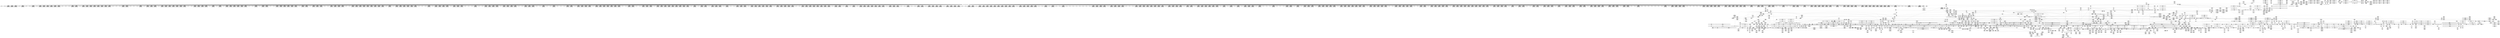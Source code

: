 digraph {
	CE0x462bcf0 [shape=record,shape=Mrecord,label="{CE0x462bcf0|rcu_read_lock:tmp8|include/linux/rcupdate.h,882|*SummSink*}"]
	CE0x46ca600 [shape=record,shape=Mrecord,label="{CE0x46ca600|rcu_lock_release:tmp}"]
	CE0x465a610 [shape=record,shape=Mrecord,label="{CE0x465a610|2472:_%struct.cred*,_:_CRE_2508,2512_|*MultipleSource*|Function::task_sid&Arg::task::|Function::current_has_perm&Arg::tsk::|security/selinux/hooks.c,208|Function::selinux_task_movememory&Arg::p::}"]
	CE0x45fdd10 [shape=record,shape=Mrecord,label="{CE0x45fdd10|current_sid:tmp11|security/selinux/hooks.c,218}"]
	CE0x46b6760 [shape=record,shape=Mrecord,label="{CE0x46b6760|rcu_read_lock:tmp13|include/linux/rcupdate.h,882|*SummSource*}"]
	CE0x4606fc0 [shape=record,shape=Mrecord,label="{CE0x4606fc0|i8*_getelementptr_inbounds_(_25_x_i8_,_25_x_i8_*_.str3,_i32_0,_i32_0)|*Constant*}"]
	CE0x4711cd0 [shape=record,shape=Mrecord,label="{CE0x4711cd0|rcu_lock_acquire:tmp5|include/linux/rcupdate.h,418|*SummSink*}"]
	CE0x4649b30 [shape=record,shape=Mrecord,label="{CE0x4649b30|2472:_%struct.cred*,_:_CRE_616,624_|*MultipleSource*|Function::task_sid&Arg::task::|Function::current_has_perm&Arg::tsk::|security/selinux/hooks.c,208|Function::selinux_task_movememory&Arg::p::}"]
	CE0x467a250 [shape=record,shape=Mrecord,label="{CE0x467a250|2472:_%struct.cred*,_:_CRE_6480,6484_|*MultipleSource*|Function::task_sid&Arg::task::|Function::current_has_perm&Arg::tsk::|security/selinux/hooks.c,208|Function::selinux_task_movememory&Arg::p::}"]
	CE0x46d3950 [shape=record,shape=Mrecord,label="{CE0x46d3950|rcu_read_unlock:tmp8|include/linux/rcupdate.h,933|*SummSink*}"]
	CE0x45f1bd0 [shape=record,shape=Mrecord,label="{CE0x45f1bd0|_call_void_mcount()_#3}"]
	CE0x45d8d80 [shape=record,shape=Mrecord,label="{CE0x45d8d80|task_sid:task|Function::task_sid&Arg::task::|*SummSource*}"]
	CE0x46c62b0 [shape=record,shape=Mrecord,label="{CE0x46c62b0|__rcu_read_unlock:tmp5|include/linux/rcupdate.h,244|*SummSource*}"]
	CE0x46a3e70 [shape=record,shape=Mrecord,label="{CE0x46a3e70|rcu_lock_acquire:tmp1|*SummSource*}"]
	CE0x463d8d0 [shape=record,shape=Mrecord,label="{CE0x463d8d0|GLOBAL:current_task|Global_var:current_task}"]
	CE0x467b090 [shape=record,shape=Mrecord,label="{CE0x467b090|2472:_%struct.cred*,_:_CRE_6520,6528_|*MultipleSource*|Function::task_sid&Arg::task::|Function::current_has_perm&Arg::tsk::|security/selinux/hooks.c,208|Function::selinux_task_movememory&Arg::p::}"]
	CE0x4712910 [shape=record,shape=Mrecord,label="{CE0x4712910|__rcu_read_lock:tmp|*SummSink*}"]
	CE0x45dee90 [shape=record,shape=Mrecord,label="{CE0x45dee90|selinux_task_movememory:bb}"]
	CE0x4607da0 [shape=record,shape=Mrecord,label="{CE0x4607da0|2472:_%struct.cred*,_:_CRE_416,424_|*MultipleSource*|Function::task_sid&Arg::task::|Function::current_has_perm&Arg::tsk::|security/selinux/hooks.c,208|Function::selinux_task_movememory&Arg::p::}"]
	CE0x466d150 [shape=record,shape=Mrecord,label="{CE0x466d150|2472:_%struct.cred*,_:_CRE_5872,5880_|*MultipleSource*|Function::task_sid&Arg::task::|Function::current_has_perm&Arg::tsk::|security/selinux/hooks.c,208|Function::selinux_task_movememory&Arg::p::}"]
	CE0x461c120 [shape=record,shape=Mrecord,label="{CE0x461c120|task_sid:real_cred|security/selinux/hooks.c,208}"]
	CE0x46a37e0 [shape=record,shape=Mrecord,label="{CE0x46a37e0|_call_void_lock_acquire(%struct.lockdep_map*_%map,_i32_0,_i32_0,_i32_2,_i32_0,_%struct.lockdep_map*_null,_i64_ptrtoint_(i8*_blockaddress(_rcu_lock_acquire,_%__here)_to_i64))_#10,_!dbg_!27716|include/linux/rcupdate.h,418|*SummSink*}"]
	CE0x45e7180 [shape=record,shape=Mrecord,label="{CE0x45e7180|__preempt_count_add:tmp6|./arch/x86/include/asm/preempt.h,73|*SummSource*}"]
	CE0x46326b0 [shape=record,shape=Mrecord,label="{CE0x46326b0|rcu_read_unlock:tobool|include/linux/rcupdate.h,933|*SummSink*}"]
	CE0x46c2480 [shape=record,shape=Mrecord,label="{CE0x46c2480|rcu_read_unlock:tmp13|include/linux/rcupdate.h,933}"]
	CE0x45e4e10 [shape=record,shape=Mrecord,label="{CE0x45e4e10|avc_has_perm:tsid|Function::avc_has_perm&Arg::tsid::}"]
	CE0x46cac90 [shape=record,shape=Mrecord,label="{CE0x46cac90|i64*_getelementptr_inbounds_(_4_x_i64_,_4_x_i64_*___llvm_gcov_ctr128,_i64_0,_i64_3)|*Constant*|*SummSource*}"]
	CE0x47072c0 [shape=record,shape=Mrecord,label="{CE0x47072c0|__preempt_count_add:tmp7|./arch/x86/include/asm/preempt.h,73|*SummSink*}"]
	CE0x45ef200 [shape=record,shape=Mrecord,label="{CE0x45ef200|current_sid:tmp11|security/selinux/hooks.c,218|*SummSink*}"]
	CE0x461c290 [shape=record,shape=Mrecord,label="{CE0x461c290|task_sid:real_cred|security/selinux/hooks.c,208|*SummSink*}"]
	CE0x463a460 [shape=record,shape=Mrecord,label="{CE0x463a460|2472:_%struct.cred*,_:_CRE_280,288_|*MultipleSource*|Function::task_sid&Arg::task::|Function::current_has_perm&Arg::tsk::|security/selinux/hooks.c,208|Function::selinux_task_movememory&Arg::p::}"]
	CE0x46837e0 [shape=record,shape=Mrecord,label="{CE0x46837e0|i64_6|*Constant*}"]
	CE0x472a9d0 [shape=record,shape=Mrecord,label="{CE0x472a9d0|__preempt_count_sub:tmp7|./arch/x86/include/asm/preempt.h,78|*SummSource*}"]
	CE0x467b7b0 [shape=record,shape=Mrecord,label="{CE0x467b7b0|2472:_%struct.cred*,_:_CRE_6544,6552_|*MultipleSource*|Function::task_sid&Arg::task::|Function::current_has_perm&Arg::tsk::|security/selinux/hooks.c,208|Function::selinux_task_movememory&Arg::p::}"]
	CE0x461ce70 [shape=record,shape=Mrecord,label="{CE0x461ce70|2472:_%struct.cred*,_:_CRE_456,460_|*MultipleSource*|Function::task_sid&Arg::task::|Function::current_has_perm&Arg::tsk::|security/selinux/hooks.c,208|Function::selinux_task_movememory&Arg::p::}"]
	CE0x45ed3e0 [shape=record,shape=Mrecord,label="{CE0x45ed3e0|2472:_%struct.cred*,_:_CRE_360,368_|*MultipleSource*|Function::task_sid&Arg::task::|Function::current_has_perm&Arg::tsk::|security/selinux/hooks.c,208|Function::selinux_task_movememory&Arg::p::}"]
	CE0x4631980 [shape=record,shape=Mrecord,label="{CE0x4631980|rcu_lock_acquire:entry|*SummSource*}"]
	CE0x46734e0 [shape=record,shape=Mrecord,label="{CE0x46734e0|2472:_%struct.cred*,_:_CRE_6298,6299_}"]
	CE0x4606870 [shape=record,shape=Mrecord,label="{CE0x4606870|current_sid:tobool|security/selinux/hooks.c,218|*SummSink*}"]
	CE0x46d9cb0 [shape=record,shape=Mrecord,label="{CE0x46d9cb0|_call_void___rcu_read_unlock()_#10,_!dbg_!27734|include/linux/rcupdate.h,937}"]
	CE0x46a0180 [shape=record,shape=Mrecord,label="{CE0x46a0180|i64*_getelementptr_inbounds_(_4_x_i64_,_4_x_i64_*___llvm_gcov_ctr133,_i64_0,_i64_3)|*Constant*|*SummSource*}"]
	CE0x4644160 [shape=record,shape=Mrecord,label="{CE0x4644160|rcu_read_unlock:bb}"]
	CE0x46d5490 [shape=record,shape=Mrecord,label="{CE0x46d5490|i32_934|*Constant*|*SummSource*}"]
	CE0x465d360 [shape=record,shape=Mrecord,label="{CE0x465d360|2472:_%struct.cred*,_:_CRE_2600,2608_|*MultipleSource*|Function::task_sid&Arg::task::|Function::current_has_perm&Arg::tsk::|security/selinux/hooks.c,208|Function::selinux_task_movememory&Arg::p::}"]
	CE0x4604210 [shape=record,shape=Mrecord,label="{CE0x4604210|current_sid:land.lhs.true2|*SummSink*}"]
	CE0x4645bd0 [shape=record,shape=Mrecord,label="{CE0x4645bd0|i8*_getelementptr_inbounds_(_42_x_i8_,_42_x_i8_*_.str46,_i32_0,_i32_0)|*Constant*}"]
	CE0x4661aa0 [shape=record,shape=Mrecord,label="{CE0x4661aa0|2472:_%struct.cred*,_:_CRE_2848,2856_|*MultipleSource*|Function::task_sid&Arg::task::|Function::current_has_perm&Arg::tsk::|security/selinux/hooks.c,208|Function::selinux_task_movememory&Arg::p::}"]
	CE0x46301d0 [shape=record,shape=Mrecord,label="{CE0x46301d0|i64*_getelementptr_inbounds_(_4_x_i64_,_4_x_i64_*___llvm_gcov_ctr130,_i64_0,_i64_1)|*Constant*|*SummSource*}"]
	CE0x4657460 [shape=record,shape=Mrecord,label="{CE0x4657460|2472:_%struct.cred*,_:_CRE_2296,2304_|*MultipleSource*|Function::task_sid&Arg::task::|Function::current_has_perm&Arg::tsk::|security/selinux/hooks.c,208|Function::selinux_task_movememory&Arg::p::}"]
	CE0x4660c60 [shape=record,shape=Mrecord,label="{CE0x4660c60|2472:_%struct.cred*,_:_CRE_2800,2808_|*MultipleSource*|Function::task_sid&Arg::task::|Function::current_has_perm&Arg::tsk::|security/selinux/hooks.c,208|Function::selinux_task_movememory&Arg::p::}"]
	CE0x4698eb0 [shape=record,shape=Mrecord,label="{CE0x4698eb0|rcu_read_unlock:entry|*SummSink*}"]
	CE0x4672da0 [shape=record,shape=Mrecord,label="{CE0x4672da0|2472:_%struct.cred*,_:_CRE_6291,6292_}"]
	CE0x46a40f0 [shape=record,shape=Mrecord,label="{CE0x46a40f0|i64*_getelementptr_inbounds_(_4_x_i64_,_4_x_i64_*___llvm_gcov_ctr130,_i64_0,_i64_1)|*Constant*}"]
	CE0x46d7940 [shape=record,shape=Mrecord,label="{CE0x46d7940|i64*_getelementptr_inbounds_(_11_x_i64_,_11_x_i64_*___llvm_gcov_ctr132,_i64_0,_i64_10)|*Constant*|*SummSource*}"]
	CE0x4693770 [shape=record,shape=Mrecord,label="{CE0x4693770|task_sid:tmp20|security/selinux/hooks.c,208|*SummSink*}"]
	CE0x464a620 [shape=record,shape=Mrecord,label="{CE0x464a620|2472:_%struct.cred*,_:_CRE_648,652_|*MultipleSource*|Function::task_sid&Arg::task::|Function::current_has_perm&Arg::tsk::|security/selinux/hooks.c,208|Function::selinux_task_movememory&Arg::p::}"]
	CE0x46663b0 [shape=record,shape=Mrecord,label="{CE0x46663b0|2472:_%struct.cred*,_:_CRE_2946,2947_}"]
	CE0x4692220 [shape=record,shape=Mrecord,label="{CE0x4692220|0:_i8,_:_GCMR_rcu_read_lock.__warned_internal_global_i8_0,_section_.data.unlikely_,_align_1:_elem_0:default:}"]
	CE0x465f270 [shape=record,shape=Mrecord,label="{CE0x465f270|2472:_%struct.cred*,_:_CRE_2720,2724_|*MultipleSource*|Function::task_sid&Arg::task::|Function::current_has_perm&Arg::tsk::|security/selinux/hooks.c,208|Function::selinux_task_movememory&Arg::p::}"]
	CE0x45ffd30 [shape=record,shape=Mrecord,label="{CE0x45ffd30|task_sid:do.body5|*SummSink*}"]
	CE0x46da3e0 [shape=record,shape=Mrecord,label="{CE0x46da3e0|__rcu_read_unlock:entry}"]
	CE0x463fc50 [shape=record,shape=Mrecord,label="{CE0x463fc50|task_sid:bb|*SummSink*}"]
	CE0x46557e0 [shape=record,shape=Mrecord,label="{CE0x46557e0|2472:_%struct.cred*,_:_CRE_2136,2144_|*MultipleSource*|Function::task_sid&Arg::task::|Function::current_has_perm&Arg::tsk::|security/selinux/hooks.c,208|Function::selinux_task_movememory&Arg::p::}"]
	CE0x46ccbb0 [shape=record,shape=Mrecord,label="{CE0x46ccbb0|rcu_lock_acquire:tmp3}"]
	CE0x46cd8d0 [shape=record,shape=Mrecord,label="{CE0x46cd8d0|__rcu_read_unlock:tmp|*SummSource*}"]
	CE0x46a31d0 [shape=record,shape=Mrecord,label="{CE0x46a31d0|__rcu_read_unlock:tmp6|include/linux/rcupdate.h,245|*SummSink*}"]
	CE0x4699690 [shape=record,shape=Mrecord,label="{CE0x4699690|get_current:bb|*SummSink*}"]
	CE0x46073b0 [shape=record,shape=Mrecord,label="{CE0x46073b0|_call_void_lockdep_rcu_suspicious(i8*_getelementptr_inbounds_(_25_x_i8_,_25_x_i8_*_.str3,_i32_0,_i32_0),_i32_218,_i8*_getelementptr_inbounds_(_45_x_i8_,_45_x_i8_*_.str12,_i32_0,_i32_0))_#10,_!dbg_!27727|security/selinux/hooks.c,218|*SummSink*}"]
	CE0x46a9480 [shape=record,shape=Mrecord,label="{CE0x46a9480|rcu_lock_release:__here|*SummSink*}"]
	CE0x46a28c0 [shape=record,shape=Mrecord,label="{CE0x46a28c0|GLOBAL:lock_release|*Constant*|*SummSink*}"]
	CE0x4667450 [shape=record,shape=Mrecord,label="{CE0x4667450|2472:_%struct.cred*,_:_CRE_2960,2961_}"]
	CE0x4603250 [shape=record,shape=Mrecord,label="{CE0x4603250|i8*_getelementptr_inbounds_(_25_x_i8_,_25_x_i8_*_.str3,_i32_0,_i32_0)|*Constant*|*SummSource*}"]
	CE0x46022a0 [shape=record,shape=Mrecord,label="{CE0x46022a0|task_sid:do.body|*SummSource*}"]
	CE0x470ede0 [shape=record,shape=Mrecord,label="{CE0x470ede0|__rcu_read_unlock:do.body|*SummSource*}"]
	CE0x46b8260 [shape=record,shape=Mrecord,label="{CE0x46b8260|rcu_read_lock:tmp17|include/linux/rcupdate.h,882|*SummSource*}"]
	CE0x468b7c0 [shape=record,shape=Mrecord,label="{CE0x468b7c0|rcu_read_lock:tmp21|include/linux/rcupdate.h,884|*SummSink*}"]
	CE0x46677e0 [shape=record,shape=Mrecord,label="{CE0x46677e0|2472:_%struct.cred*,_:_CRE_2963,2964_}"]
	CE0x466f9e0 [shape=record,shape=Mrecord,label="{CE0x466f9e0|2472:_%struct.cred*,_:_CRE_6008,6136_|*MultipleSource*|Function::task_sid&Arg::task::|Function::current_has_perm&Arg::tsk::|security/selinux/hooks.c,208|Function::selinux_task_movememory&Arg::p::}"]
	"CONST[source:0(mediator),value:0(static)][purpose:{operation}][SrcIdx:2]"
	CE0x469a100 [shape=record,shape=Mrecord,label="{CE0x469a100|rcu_read_lock:tmp6|include/linux/rcupdate.h,882}"]
	CE0x45ec9a0 [shape=record,shape=Mrecord,label="{CE0x45ec9a0|selinux_task_movememory:p|Function::selinux_task_movememory&Arg::p::}"]
	CE0x45e0b40 [shape=record,shape=Mrecord,label="{CE0x45e0b40|i64*_getelementptr_inbounds_(_2_x_i64_,_2_x_i64_*___llvm_gcov_ctr136,_i64_0,_i64_0)|*Constant*|*SummSource*}"]
	CE0x470bac0 [shape=record,shape=Mrecord,label="{CE0x470bac0|__rcu_read_unlock:tmp1}"]
	CE0x467f440 [shape=record,shape=Mrecord,label="{CE0x467f440|2472:_%struct.cred*,_:_CRE_10568,10572_|*MultipleSource*|Function::task_sid&Arg::task::|Function::current_has_perm&Arg::tsk::|security/selinux/hooks.c,208|Function::selinux_task_movememory&Arg::p::}"]
	CE0x4666c00 [shape=record,shape=Mrecord,label="{CE0x4666c00|2472:_%struct.cred*,_:_CRE_2953,2954_}"]
	CE0x45df560 [shape=record,shape=Mrecord,label="{CE0x45df560|i64_1|*Constant*|*SummSource*}"]
	CE0x462fc60 [shape=record,shape=Mrecord,label="{CE0x462fc60|rcu_read_unlock:call|include/linux/rcupdate.h,933|*SummSource*}"]
	CE0x46d31a0 [shape=record,shape=Mrecord,label="{CE0x46d31a0|_call_void_mcount()_#3|*SummSink*}"]
	CE0x46330e0 [shape=record,shape=Mrecord,label="{CE0x46330e0|rcu_lock_acquire:map|Function::rcu_lock_acquire&Arg::map::|*SummSource*}"]
	CE0x466e940 [shape=record,shape=Mrecord,label="{CE0x466e940|2472:_%struct.cred*,_:_CRE_5952,5960_|*MultipleSource*|Function::task_sid&Arg::task::|Function::current_has_perm&Arg::tsk::|security/selinux/hooks.c,208|Function::selinux_task_movememory&Arg::p::}"]
	CE0x46d28c0 [shape=record,shape=Mrecord,label="{CE0x46d28c0|rcu_read_unlock:tmp17|include/linux/rcupdate.h,933|*SummSink*}"]
	CE0x469f360 [shape=record,shape=Mrecord,label="{CE0x469f360|__rcu_read_lock:tmp|*SummSource*}"]
	CE0x46cd9e0 [shape=record,shape=Mrecord,label="{CE0x46cd9e0|__rcu_read_lock:bb|*SummSink*}"]
	CE0x4697ac0 [shape=record,shape=Mrecord,label="{CE0x4697ac0|cred_sid:entry|*SummSink*}"]
	CE0x462e8f0 [shape=record,shape=Mrecord,label="{CE0x462e8f0|rcu_read_lock:tmp7|include/linux/rcupdate.h,882|*SummSource*}"]
	CE0x4617be0 [shape=record,shape=Mrecord,label="{CE0x4617be0|i32_22|*Constant*|*SummSink*}"]
	CE0x4681660 [shape=record,shape=Mrecord,label="{CE0x4681660|task_sid:tmp4|*LoadInst*|security/selinux/hooks.c,208|*SummSink*}"]
	CE0x4658010 [shape=record,shape=Mrecord,label="{CE0x4658010|2472:_%struct.cred*,_:_CRE_2336,2344_|*MultipleSource*|Function::task_sid&Arg::task::|Function::current_has_perm&Arg::tsk::|security/selinux/hooks.c,208|Function::selinux_task_movememory&Arg::p::}"]
	CE0x4692dc0 [shape=record,shape=Mrecord,label="{CE0x4692dc0|i64*_getelementptr_inbounds_(_13_x_i64_,_13_x_i64_*___llvm_gcov_ctr126,_i64_0,_i64_9)|*Constant*|*SummSource*}"]
	CE0x463ce90 [shape=record,shape=Mrecord,label="{CE0x463ce90|i64*_getelementptr_inbounds_(_2_x_i64_,_2_x_i64_*___llvm_gcov_ctr131,_i64_0,_i64_0)|*Constant*|*SummSink*}"]
	CE0x4749610 [shape=record,shape=Mrecord,label="{CE0x4749610|_call_void_mcount()_#3|*SummSink*}"]
	CE0x45cae10 [shape=record,shape=Mrecord,label="{CE0x45cae10|_ret_i32_%retval.0,_!dbg_!27728|security/selinux/avc.c,775|*SummSource*}"]
	CE0x4725a10 [shape=record,shape=Mrecord,label="{CE0x4725a10|__preempt_count_add:tmp|*SummSink*}"]
	CE0x467b2f0 [shape=record,shape=Mrecord,label="{CE0x467b2f0|2472:_%struct.cred*,_:_CRE_6528,6536_|*MultipleSource*|Function::task_sid&Arg::task::|Function::current_has_perm&Arg::tsk::|security/selinux/hooks.c,208|Function::selinux_task_movememory&Arg::p::}"]
	CE0x462a1f0 [shape=record,shape=Mrecord,label="{CE0x462a1f0|GLOBAL:current_task|Global_var:current_task|*SummSink*}"]
	CE0x4666d30 [shape=record,shape=Mrecord,label="{CE0x4666d30|2472:_%struct.cred*,_:_CRE_2954,2955_}"]
	CE0x46cb250 [shape=record,shape=Mrecord,label="{CE0x46cb250|rcu_read_unlock:if.end}"]
	CE0x46c90a0 [shape=record,shape=Mrecord,label="{CE0x46c90a0|rcu_lock_acquire:tmp3|*SummSource*}"]
	CE0x4658e50 [shape=record,shape=Mrecord,label="{CE0x4658e50|2472:_%struct.cred*,_:_CRE_2384,2392_|*MultipleSource*|Function::task_sid&Arg::task::|Function::current_has_perm&Arg::tsk::|security/selinux/hooks.c,208|Function::selinux_task_movememory&Arg::p::}"]
	CE0x4684120 [shape=record,shape=Mrecord,label="{CE0x4684120|task_sid:tmp15|security/selinux/hooks.c,208|*SummSink*}"]
	CE0x4667580 [shape=record,shape=Mrecord,label="{CE0x4667580|2472:_%struct.cred*,_:_CRE_2961,2962_}"]
	"CONST[source:0(mediator),value:0(static)][purpose:{operation}][SnkIdx:3]"
	CE0x462ae10 [shape=record,shape=Mrecord,label="{CE0x462ae10|2472:_%struct.cred*,_:_CRE_32,40_|*MultipleSource*|Function::task_sid&Arg::task::|Function::current_has_perm&Arg::tsk::|security/selinux/hooks.c,208|Function::selinux_task_movememory&Arg::p::}"]
	CE0x46b8ab0 [shape=record,shape=Mrecord,label="{CE0x46b8ab0|i64_0|*Constant*}"]
	CE0x46405f0 [shape=record,shape=Mrecord,label="{CE0x46405f0|2472:_%struct.cred*,_:_CRE_216,224_|*MultipleSource*|Function::task_sid&Arg::task::|Function::current_has_perm&Arg::tsk::|security/selinux/hooks.c,208|Function::selinux_task_movememory&Arg::p::}"]
	CE0x4655090 [shape=record,shape=Mrecord,label="{CE0x4655090|2472:_%struct.cred*,_:_CRE_2112,2120_|*MultipleSource*|Function::task_sid&Arg::task::|Function::current_has_perm&Arg::tsk::|security/selinux/hooks.c,208|Function::selinux_task_movememory&Arg::p::}"]
	CE0x46747e0 [shape=record,shape=Mrecord,label="{CE0x46747e0|2472:_%struct.cred*,_:_CRE_6314,6315_}"]
	CE0x4679dc0 [shape=record,shape=Mrecord,label="{CE0x4679dc0|2472:_%struct.cred*,_:_CRE_6474,6476_|*MultipleSource*|Function::task_sid&Arg::task::|Function::current_has_perm&Arg::tsk::|security/selinux/hooks.c,208|Function::selinux_task_movememory&Arg::p::}"]
	CE0x4725820 [shape=record,shape=Mrecord,label="{CE0x4725820|__rcu_read_unlock:do.end|*SummSink*}"]
	CE0x46306e0 [shape=record,shape=Mrecord,label="{CE0x46306e0|rcu_read_lock:if.then}"]
	CE0x45e7610 [shape=record,shape=Mrecord,label="{CE0x45e7610|__preempt_count_add:tmp7|./arch/x86/include/asm/preempt.h,73}"]
	CE0x45d64c0 [shape=record,shape=Mrecord,label="{CE0x45d64c0|_ret_i32_%retval.0,_!dbg_!27728|security/selinux/avc.c,775}"]
	CE0x463c0c0 [shape=record,shape=Mrecord,label="{CE0x463c0c0|i64*_getelementptr_inbounds_(_13_x_i64_,_13_x_i64_*___llvm_gcov_ctr126,_i64_0,_i64_0)|*Constant*|*SummSource*}"]
	CE0x46d9230 [shape=record,shape=Mrecord,label="{CE0x46d9230|rcu_lock_release:entry|*SummSink*}"]
	CE0x45feda0 [shape=record,shape=Mrecord,label="{CE0x45feda0|2472:_%struct.cred*,_:_CRE_96,104_|*MultipleSource*|Function::task_sid&Arg::task::|Function::current_has_perm&Arg::tsk::|security/selinux/hooks.c,208|Function::selinux_task_movememory&Arg::p::}"]
	CE0x46ce500 [shape=record,shape=Mrecord,label="{CE0x46ce500|rcu_read_unlock:land.lhs.true2|*SummSink*}"]
	CE0x45e8aa0 [shape=record,shape=Mrecord,label="{CE0x45e8aa0|GLOBAL:get_current|*Constant*|*SummSource*}"]
	CE0x4674ca0 [shape=record,shape=Mrecord,label="{CE0x4674ca0|2472:_%struct.cred*,_:_CRE_6318,6319_}"]
	CE0x4639c40 [shape=record,shape=Mrecord,label="{CE0x4639c40|2472:_%struct.cred*,_:_CRE_92,96_|*MultipleSource*|Function::task_sid&Arg::task::|Function::current_has_perm&Arg::tsk::|security/selinux/hooks.c,208|Function::selinux_task_movememory&Arg::p::}"]
	CE0x45f2a20 [shape=record,shape=Mrecord,label="{CE0x45f2a20|i64_0|*Constant*|*SummSink*}"]
	CE0x4651300 [shape=record,shape=Mrecord,label="{CE0x4651300|2472:_%struct.cred*,_:_CRE_1920,1928_|*MultipleSource*|Function::task_sid&Arg::task::|Function::current_has_perm&Arg::tsk::|security/selinux/hooks.c,208|Function::selinux_task_movememory&Arg::p::}"]
	CE0x46958d0 [shape=record,shape=Mrecord,label="{CE0x46958d0|task_sid:tmp25|security/selinux/hooks.c,208|*SummSource*}"]
	CE0x466f060 [shape=record,shape=Mrecord,label="{CE0x466f060|2472:_%struct.cred*,_:_CRE_5976,5984_|*MultipleSource*|Function::task_sid&Arg::task::|Function::current_has_perm&Arg::tsk::|security/selinux/hooks.c,208|Function::selinux_task_movememory&Arg::p::}"]
	CE0x46a95e0 [shape=record,shape=Mrecord,label="{CE0x46a95e0|rcu_lock_acquire:bb}"]
	CE0x46abac0 [shape=record,shape=Mrecord,label="{CE0x46abac0|rcu_lock_release:indirectgoto|*SummSink*}"]
	CE0x45cc420 [shape=record,shape=Mrecord,label="{CE0x45cc420|i64*_getelementptr_inbounds_(_11_x_i64_,_11_x_i64_*___llvm_gcov_ctr125,_i64_0,_i64_9)|*Constant*}"]
	CE0x462ad70 [shape=record,shape=Mrecord,label="{CE0x462ad70|2472:_%struct.cred*,_:_CRE_20,24_|*MultipleSource*|Function::task_sid&Arg::task::|Function::current_has_perm&Arg::tsk::|security/selinux/hooks.c,208|Function::selinux_task_movememory&Arg::p::}"]
	CE0x461a880 [shape=record,shape=Mrecord,label="{CE0x461a880|current_sid:tmp24|security/selinux/hooks.c,220|*SummSource*}"]
	CE0x45cb6e0 [shape=record,shape=Mrecord,label="{CE0x45cb6e0|current_sid:bb}"]
	CE0x46ac0d0 [shape=record,shape=Mrecord,label="{CE0x46ac0d0|rcu_lock_release:tmp1}"]
	CE0x46b8560 [shape=record,shape=Mrecord,label="{CE0x46b8560|rcu_read_lock:tmp18|include/linux/rcupdate.h,882}"]
	CE0x4675e70 [shape=record,shape=Mrecord,label="{CE0x4675e70|2472:_%struct.cred*,_:_CRE_6333,6334_}"]
	CE0x45f2e00 [shape=record,shape=Mrecord,label="{CE0x45f2e00|current_sid:tmp3}"]
	CE0x46396f0 [shape=record,shape=Mrecord,label="{CE0x46396f0|_call_void_rcu_lock_acquire(%struct.lockdep_map*_rcu_lock_map)_#10,_!dbg_!27711|include/linux/rcupdate.h,881}"]
	CE0x45fbea0 [shape=record,shape=Mrecord,label="{CE0x45fbea0|2472:_%struct.cred*,_:_CRE_488,496_|*MultipleSource*|Function::task_sid&Arg::task::|Function::current_has_perm&Arg::tsk::|security/selinux/hooks.c,208|Function::selinux_task_movememory&Arg::p::}"]
	CE0x469e380 [shape=record,shape=Mrecord,label="{CE0x469e380|i64*_getelementptr_inbounds_(_4_x_i64_,_4_x_i64_*___llvm_gcov_ctr130,_i64_0,_i64_3)|*Constant*|*SummSource*}"]
	CE0x464e3b0 [shape=record,shape=Mrecord,label="{CE0x464e3b0|2472:_%struct.cred*,_:_CRE_744,760_|*MultipleSource*|Function::task_sid&Arg::task::|Function::current_has_perm&Arg::tsk::|security/selinux/hooks.c,208|Function::selinux_task_movememory&Arg::p::}"]
	CE0x4693010 [shape=record,shape=Mrecord,label="{CE0x4693010|i64*_getelementptr_inbounds_(_13_x_i64_,_13_x_i64_*___llvm_gcov_ctr126,_i64_0,_i64_9)|*Constant*|*SummSink*}"]
	CE0x46b87b0 [shape=record,shape=Mrecord,label="{CE0x46b87b0|rcu_read_lock:tmp18|include/linux/rcupdate.h,882|*SummSource*}"]
	CE0x468db20 [shape=record,shape=Mrecord,label="{CE0x468db20|i8*_getelementptr_inbounds_(_25_x_i8_,_25_x_i8_*_.str45,_i32_0,_i32_0)|*Constant*}"]
	CE0x4641900 [shape=record,shape=Mrecord,label="{CE0x4641900|2472:_%struct.cred*,_:_CRE_208,216_|*MultipleSource*|Function::task_sid&Arg::task::|Function::current_has_perm&Arg::tsk::|security/selinux/hooks.c,208|Function::selinux_task_movememory&Arg::p::}"]
	CE0x45ea0f0 [shape=record,shape=Mrecord,label="{CE0x45ea0f0|i32_22|*Constant*}"]
	CE0x4664f80 [shape=record,shape=Mrecord,label="{CE0x4664f80|2472:_%struct.cred*,_:_CRE_2929,2930_}"]
	CE0x465a870 [shape=record,shape=Mrecord,label="{CE0x465a870|2472:_%struct.cred*,_:_CRE_2512,2520_|*MultipleSource*|Function::task_sid&Arg::task::|Function::current_has_perm&Arg::tsk::|security/selinux/hooks.c,208|Function::selinux_task_movememory&Arg::p::}"]
	CE0x464e870 [shape=record,shape=Mrecord,label="{CE0x464e870|2472:_%struct.cred*,_:_CRE_768,772_|*MultipleSource*|Function::task_sid&Arg::task::|Function::current_has_perm&Arg::tsk::|security/selinux/hooks.c,208|Function::selinux_task_movememory&Arg::p::}"]
	CE0x47053d0 [shape=record,shape=Mrecord,label="{CE0x47053d0|__preempt_count_add:tmp4|./arch/x86/include/asm/preempt.h,72|*SummSink*}"]
	CE0x470a970 [shape=record,shape=Mrecord,label="{CE0x470a970|__preempt_count_sub:tmp4|./arch/x86/include/asm/preempt.h,77|*SummSource*}"]
	CE0x45f8a00 [shape=record,shape=Mrecord,label="{CE0x45f8a00|current_sid:tmp15|security/selinux/hooks.c,218|*SummSource*}"]
	CE0x4676590 [shape=record,shape=Mrecord,label="{CE0x4676590|2472:_%struct.cred*,_:_CRE_6339,6340_}"]
	CE0x46d6d00 [shape=record,shape=Mrecord,label="{CE0x46d6d00|rcu_read_unlock:tmp20|include/linux/rcupdate.h,933|*SummSource*}"]
	CE0x4639e90 [shape=record,shape=Mrecord,label="{CE0x4639e90|_call_void_mcount()_#3|*SummSink*}"]
	CE0x4644b80 [shape=record,shape=Mrecord,label="{CE0x4644b80|rcu_lock_release:__here|*SummSource*}"]
	CE0x46753c0 [shape=record,shape=Mrecord,label="{CE0x46753c0|2472:_%struct.cred*,_:_CRE_6324,6325_}"]
	CE0x46aa3d0 [shape=record,shape=Mrecord,label="{CE0x46aa3d0|__rcu_read_lock:do.body|*SummSource*}"]
	CE0x463d7c0 [shape=record,shape=Mrecord,label="{CE0x463d7c0|%struct.task_struct*_(%struct.task_struct**)*_asm_movq_%gs:$_1:P_,$0_,_r,im,_dirflag_,_fpsr_,_flags_|*SummSink*}"]
	CE0x4638c90 [shape=record,shape=Mrecord,label="{CE0x4638c90|cred_sid:tmp3}"]
	CE0x4698660 [shape=record,shape=Mrecord,label="{CE0x4698660|_call_void_rcu_read_unlock()_#10,_!dbg_!27748|security/selinux/hooks.c,209}"]
	CE0x46c6be0 [shape=record,shape=Mrecord,label="{CE0x46c6be0|rcu_lock_acquire:__here}"]
	CE0x45e4d50 [shape=record,shape=Mrecord,label="{CE0x45e4d50|avc_has_perm:ssid|Function::avc_has_perm&Arg::ssid::|*SummSink*}"]
	CE0x46d9d20 [shape=record,shape=Mrecord,label="{CE0x46d9d20|_call_void___rcu_read_unlock()_#10,_!dbg_!27734|include/linux/rcupdate.h,937|*SummSource*}"]
	CE0x469d540 [shape=record,shape=Mrecord,label="{CE0x469d540|__rcu_read_lock:do.body}"]
	CE0x4606d30 [shape=record,shape=Mrecord,label="{CE0x4606d30|i8_1|*Constant*|*SummSource*}"]
	CE0x463eed0 [shape=record,shape=Mrecord,label="{CE0x463eed0|i64_4|*Constant*}"]
	CE0x4645c90 [shape=record,shape=Mrecord,label="{CE0x4645c90|i8*_getelementptr_inbounds_(_42_x_i8_,_42_x_i8_*_.str46,_i32_0,_i32_0)|*Constant*|*SummSource*}"]
	CE0x45ff300 [shape=record,shape=Mrecord,label="{CE0x45ff300|GLOBAL:__rcu_read_lock|*Constant*|*SummSink*}"]
	CE0x45ebd40 [shape=record,shape=Mrecord,label="{CE0x45ebd40|2472:_%struct.cred*,_:_CRE_48,56_|*MultipleSource*|Function::task_sid&Arg::task::|Function::current_has_perm&Arg::tsk::|security/selinux/hooks.c,208|Function::selinux_task_movememory&Arg::p::}"]
	CE0x462d5a0 [shape=record,shape=Mrecord,label="{CE0x462d5a0|_ret_void,_!dbg_!27717|include/linux/rcupdate.h,419}"]
	CE0x45f0680 [shape=record,shape=Mrecord,label="{CE0x45f0680|current_has_perm:perms|Function::current_has_perm&Arg::perms::|*SummSource*}"]
	CE0x45cbaf0 [shape=record,shape=Mrecord,label="{CE0x45cbaf0|i32_218|*Constant*|*SummSink*}"]
	CE0x4698ac0 [shape=record,shape=Mrecord,label="{CE0x4698ac0|rcu_read_unlock:entry}"]
	CE0x46a2d30 [shape=record,shape=Mrecord,label="{CE0x46a2d30|i64*_getelementptr_inbounds_(_4_x_i64_,_4_x_i64_*___llvm_gcov_ctr134,_i64_0,_i64_3)|*Constant*|*SummSink*}"]
	CE0x45fad00 [shape=record,shape=Mrecord,label="{CE0x45fad00|i64*_getelementptr_inbounds_(_11_x_i64_,_11_x_i64_*___llvm_gcov_ctr125,_i64_0,_i64_10)|*Constant*|*SummSource*}"]
	CE0x45d30f0 [shape=record,shape=Mrecord,label="{CE0x45d30f0|i64*_getelementptr_inbounds_(_4_x_i64_,_4_x_i64_*___llvm_gcov_ctr128,_i64_0,_i64_0)|*Constant*|*SummSink*}"]
	CE0x46759b0 [shape=record,shape=Mrecord,label="{CE0x46759b0|2472:_%struct.cred*,_:_CRE_6329,6330_}"]
	CE0x468b9b0 [shape=record,shape=Mrecord,label="{CE0x468b9b0|rcu_read_lock:tmp22|include/linux/rcupdate.h,884}"]
	CE0x4603f10 [shape=record,shape=Mrecord,label="{CE0x4603f10|current_sid:if.then|*SummSink*}"]
	CE0x4697930 [shape=record,shape=Mrecord,label="{CE0x4697930|cred_sid:entry|*SummSource*}"]
	CE0x45e86d0 [shape=record,shape=Mrecord,label="{CE0x45e86d0|current_sid:call4|security/selinux/hooks.c,218|*SummSink*}"]
	CE0x469f900 [shape=record,shape=Mrecord,label="{CE0x469f900|i64*_getelementptr_inbounds_(_4_x_i64_,_4_x_i64_*___llvm_gcov_ctr133,_i64_0,_i64_3)|*Constant*}"]
	CE0x469aa30 [shape=record,shape=Mrecord,label="{CE0x469aa30|task_sid:call|security/selinux/hooks.c,208|*SummSink*}"]
	CE0x46b8ee0 [shape=record,shape=Mrecord,label="{CE0x46b8ee0|rcu_read_unlock:tmp4|include/linux/rcupdate.h,933}"]
	CE0x4696e00 [shape=record,shape=Mrecord,label="{CE0x4696e00|GLOBAL:cred_sid|*Constant*}"]
	CE0x469c080 [shape=record,shape=Mrecord,label="{CE0x469c080|task_sid:tmp8|security/selinux/hooks.c,208}"]
	CE0x46c5760 [shape=record,shape=Mrecord,label="{CE0x46c5760|rcu_read_unlock:tmp3}"]
	CE0x45e71f0 [shape=record,shape=Mrecord,label="{CE0x45e71f0|__preempt_count_add:tmp6|./arch/x86/include/asm/preempt.h,73|*SummSink*}"]
	CE0x45e52a0 [shape=record,shape=Mrecord,label="{CE0x45e52a0|i64*_getelementptr_inbounds_(_2_x_i64_,_2_x_i64_*___llvm_gcov_ctr136,_i64_0,_i64_1)|*Constant*}"]
	CE0x46ba2e0 [shape=record,shape=Mrecord,label="{CE0x46ba2e0|GLOBAL:rcu_read_lock.__warned|Global_var:rcu_read_lock.__warned|*SummSource*}"]
	CE0x4664860 [shape=record,shape=Mrecord,label="{CE0x4664860|2472:_%struct.cred*,_:_CRE_2923,2924_}"]
	CE0x46944b0 [shape=record,shape=Mrecord,label="{CE0x46944b0|task_sid:tmp22|security/selinux/hooks.c,208|*SummSource*}"]
	CE0x4673ad0 [shape=record,shape=Mrecord,label="{CE0x4673ad0|2472:_%struct.cred*,_:_CRE_6303,6304_}"]
	CE0x4633570 [shape=record,shape=Mrecord,label="{CE0x4633570|__preempt_count_add:val|Function::__preempt_count_add&Arg::val::}"]
	CE0x4707ad0 [shape=record,shape=Mrecord,label="{CE0x4707ad0|__preempt_count_sub:tmp2|*SummSink*}"]
	CE0x4664e50 [shape=record,shape=Mrecord,label="{CE0x4664e50|2472:_%struct.cred*,_:_CRE_2928,2929_}"]
	CE0x45dbb50 [shape=record,shape=Mrecord,label="{CE0x45dbb50|current_has_perm:call|security/selinux/hooks.c,1542|*SummSink*}"]
	CE0x469bce0 [shape=record,shape=Mrecord,label="{CE0x469bce0|task_sid:tmp7|security/selinux/hooks.c,208|*SummSource*}"]
	CE0x45d53f0 [shape=record,shape=Mrecord,label="{CE0x45d53f0|i64*_getelementptr_inbounds_(_11_x_i64_,_11_x_i64_*___llvm_gcov_ctr125,_i64_0,_i64_8)|*Constant*|*SummSink*}"]
	CE0x45fd6d0 [shape=record,shape=Mrecord,label="{CE0x45fd6d0|current_sid:tmp9|security/selinux/hooks.c,218|*SummSource*}"]
	CE0x468c3a0 [shape=record,shape=Mrecord,label="{CE0x468c3a0|cred_sid:bb|*SummSource*}"]
	CE0x4676460 [shape=record,shape=Mrecord,label="{CE0x4676460|2472:_%struct.cred*,_:_CRE_6338,6339_}"]
	CE0x45efcd0 [shape=record,shape=Mrecord,label="{CE0x45efcd0|GLOBAL:__llvm_gcov_ctr125|Global_var:__llvm_gcov_ctr125}"]
	CE0x4644570 [shape=record,shape=Mrecord,label="{CE0x4644570|i64*_getelementptr_inbounds_(_4_x_i64_,_4_x_i64_*___llvm_gcov_ctr128,_i64_0,_i64_3)|*Constant*}"]
	CE0x4667f00 [shape=record,shape=Mrecord,label="{CE0x4667f00|2472:_%struct.cred*,_:_CRE_2969,2970_}"]
	CE0x4663ee0 [shape=record,shape=Mrecord,label="{CE0x4663ee0|2472:_%struct.cred*,_:_CRE_2915,2916_}"]
	CE0x4646110 [shape=record,shape=Mrecord,label="{CE0x4646110|i64*_getelementptr_inbounds_(_11_x_i64_,_11_x_i64_*___llvm_gcov_ctr127,_i64_0,_i64_9)|*Constant*}"]
	CE0x4646e90 [shape=record,shape=Mrecord,label="{CE0x4646e90|rcu_read_lock:tmp20|include/linux/rcupdate.h,882|*SummSink*}"]
	CE0x46c7850 [shape=record,shape=Mrecord,label="{CE0x46c7850|i64*_getelementptr_inbounds_(_11_x_i64_,_11_x_i64_*___llvm_gcov_ctr132,_i64_0,_i64_1)|*Constant*|*SummSink*}"]
	CE0x46c3130 [shape=record,shape=Mrecord,label="{CE0x46c3130|rcu_read_unlock:tmp1|*SummSink*}"]
	CE0x46d2ad0 [shape=record,shape=Mrecord,label="{CE0x46d2ad0|rcu_read_unlock:tmp18|include/linux/rcupdate.h,933}"]
	CE0x4659310 [shape=record,shape=Mrecord,label="{CE0x4659310|2472:_%struct.cred*,_:_CRE_2400,2408_|*MultipleSource*|Function::task_sid&Arg::task::|Function::current_has_perm&Arg::tsk::|security/selinux/hooks.c,208|Function::selinux_task_movememory&Arg::p::}"]
	CE0x45e9220 [shape=record,shape=Mrecord,label="{CE0x45e9220|_ret_%struct.task_struct*_%tmp4,_!dbg_!27714|./arch/x86/include/asm/current.h,14}"]
	CE0x4665570 [shape=record,shape=Mrecord,label="{CE0x4665570|2472:_%struct.cred*,_:_CRE_2934,2935_}"]
	CE0x45e9980 [shape=record,shape=Mrecord,label="{CE0x45e9980|COLLAPSED:_GCMRE_current_task_external_global_%struct.task_struct*:_elem_0::|security/selinux/hooks.c,218}"]
	CE0x4704ce0 [shape=record,shape=Mrecord,label="{CE0x4704ce0|__preempt_count_add:tmp3}"]
	CE0x469a920 [shape=record,shape=Mrecord,label="{CE0x469a920|task_sid:call|security/selinux/hooks.c,208|*SummSource*}"]
	CE0x46b6e60 [shape=record,shape=Mrecord,label="{CE0x46b6e60|rcu_read_lock:tmp15|include/linux/rcupdate.h,882}"]
	CE0x46c0e40 [shape=record,shape=Mrecord,label="{CE0x46c0e40|__preempt_count_add:entry|*SummSource*}"]
	CE0x463a700 [shape=record,shape=Mrecord,label="{CE0x463a700|_ret_void,_!dbg_!27717|include/linux/rcupdate.h,240}"]
	CE0x45e92c0 [shape=record,shape=Mrecord,label="{CE0x45e92c0|_ret_%struct.task_struct*_%tmp4,_!dbg_!27714|./arch/x86/include/asm/current.h,14|*SummSink*}"]
	CE0x45fb590 [shape=record,shape=Mrecord,label="{CE0x45fb590|i64_2|*Constant*|*SummSink*}"]
	CE0x4662650 [shape=record,shape=Mrecord,label="{CE0x4662650|2472:_%struct.cred*,_:_CRE_2880,2884_|*MultipleSource*|Function::task_sid&Arg::task::|Function::current_has_perm&Arg::tsk::|security/selinux/hooks.c,208|Function::selinux_task_movememory&Arg::p::}"]
	CE0x45fdbe0 [shape=record,shape=Mrecord,label="{CE0x45fdbe0|current_sid:tmp10|security/selinux/hooks.c,218|*SummSink*}"]
	CE0x464bfc0 [shape=record,shape=Mrecord,label="{CE0x464bfc0|task_sid:tmp19|security/selinux/hooks.c,208|*SummSink*}"]
	CE0x46cb410 [shape=record,shape=Mrecord,label="{CE0x46cb410|rcu_read_unlock:if.end|*SummSink*}"]
	CE0x46590b0 [shape=record,shape=Mrecord,label="{CE0x46590b0|2472:_%struct.cred*,_:_CRE_2392,2400_|*MultipleSource*|Function::task_sid&Arg::task::|Function::current_has_perm&Arg::tsk::|security/selinux/hooks.c,208|Function::selinux_task_movememory&Arg::p::}"]
	CE0x461ee20 [shape=record,shape=Mrecord,label="{CE0x461ee20|i64*_getelementptr_inbounds_(_11_x_i64_,_11_x_i64_*___llvm_gcov_ctr125,_i64_0,_i64_9)|*Constant*|*SummSink*}"]
	CE0x474e050 [shape=record,shape=Mrecord,label="{CE0x474e050|__preempt_count_sub:tmp1|*SummSink*}"]
	CE0x4647000 [shape=record,shape=Mrecord,label="{CE0x4647000|rcu_read_lock:tmp21|include/linux/rcupdate.h,884}"]
	CE0x4659570 [shape=record,shape=Mrecord,label="{CE0x4659570|2472:_%struct.cred*,_:_CRE_2408,2416_|*MultipleSource*|Function::task_sid&Arg::task::|Function::current_has_perm&Arg::tsk::|security/selinux/hooks.c,208|Function::selinux_task_movememory&Arg::p::}"]
	CE0x4698e40 [shape=record,shape=Mrecord,label="{CE0x4698e40|rcu_read_unlock:entry|*SummSource*}"]
	CE0x4650be0 [shape=record,shape=Mrecord,label="{CE0x4650be0|2472:_%struct.cred*,_:_CRE_1896,1900_|*MultipleSource*|Function::task_sid&Arg::task::|Function::current_has_perm&Arg::tsk::|security/selinux/hooks.c,208|Function::selinux_task_movememory&Arg::p::}"]
	CE0x46cab10 [shape=record,shape=Mrecord,label="{CE0x46cab10|rcu_read_unlock:call|include/linux/rcupdate.h,933}"]
	CE0x46d2d30 [shape=record,shape=Mrecord,label="{CE0x46d2d30|i64*_getelementptr_inbounds_(_4_x_i64_,_4_x_i64_*___llvm_gcov_ctr128,_i64_0,_i64_2)|*Constant*|*SummSink*}"]
	CE0x4663640 [shape=record,shape=Mrecord,label="{CE0x4663640|2472:_%struct.cred*,_:_CRE_2907,2908_}"]
	CE0x464d4e0 [shape=record,shape=Mrecord,label="{CE0x464d4e0|2472:_%struct.cred*,_:_CRE_700,701_}"]
	CE0x4664ac0 [shape=record,shape=Mrecord,label="{CE0x4664ac0|2472:_%struct.cred*,_:_CRE_2925,2926_}"]
	CE0x4617da0 [shape=record,shape=Mrecord,label="{CE0x4617da0|COLLAPSED:_CMRE:_elem_0::|security/selinux/hooks.c,218}"]
	CE0x46a0a60 [shape=record,shape=Mrecord,label="{CE0x46a0a60|rcu_lock_release:tmp7|*SummSource*}"]
	CE0x465b750 [shape=record,shape=Mrecord,label="{CE0x465b750|2472:_%struct.cred*,_:_CRE_2529,2530_}"]
	CE0x469da90 [shape=record,shape=Mrecord,label="{CE0x469da90|i64_ptrtoint_(i8*_blockaddress(_rcu_lock_acquire,_%__here)_to_i64)|*Constant*}"]
	CE0x4693ad0 [shape=record,shape=Mrecord,label="{CE0x4693ad0|task_sid:tmp21|security/selinux/hooks.c,208|*SummSource*}"]
	CE0x46b92a0 [shape=record,shape=Mrecord,label="{CE0x46b92a0|i64*_getelementptr_inbounds_(_11_x_i64_,_11_x_i64_*___llvm_gcov_ctr127,_i64_0,_i64_1)|*Constant*|*SummSource*}"]
	CE0x4704b80 [shape=record,shape=Mrecord,label="{CE0x4704b80|__preempt_count_add:tmp2|*SummSource*}"]
	CE0x464b9b0 [shape=record,shape=Mrecord,label="{CE0x464b9b0|task_sid:tmp18|security/selinux/hooks.c,208|*SummSource*}"]
	CE0x46da5b0 [shape=record,shape=Mrecord,label="{CE0x46da5b0|__rcu_read_unlock:entry|*SummSink*}"]
	CE0x46d0980 [shape=record,shape=Mrecord,label="{CE0x46d0980|rcu_lock_release:tmp1|*SummSink*}"]
	CE0x46c82f0 [shape=record,shape=Mrecord,label="{CE0x46c82f0|rcu_read_unlock:tmp15|include/linux/rcupdate.h,933|*SummSink*}"]
	CE0x465b520 [shape=record,shape=Mrecord,label="{CE0x465b520|2472:_%struct.cred*,_:_CRE_2527,2528_}"]
	CE0x463b220 [shape=record,shape=Mrecord,label="{CE0x463b220|rcu_read_lock:tmp1|*SummSource*}"]
	CE0x45d8140 [shape=record,shape=Mrecord,label="{CE0x45d8140|GLOBAL:task_sid|*Constant*}"]
	CE0x4659a60 [shape=record,shape=Mrecord,label="{CE0x4659a60|2472:_%struct.cred*,_:_CRE_2424,2472_|*MultipleSource*|Function::task_sid&Arg::task::|Function::current_has_perm&Arg::tsk::|security/selinux/hooks.c,208|Function::selinux_task_movememory&Arg::p::}"]
	CE0x46d5240 [shape=record,shape=Mrecord,label="{CE0x46d5240|i32_934|*Constant*}"]
	CE0x4681740 [shape=record,shape=Mrecord,label="{CE0x4681740|task_sid:tmp10|security/selinux/hooks.c,208|*SummSource*}"]
	CE0x45fb4b0 [shape=record,shape=Mrecord,label="{CE0x45fb4b0|i64_2|*Constant*}"]
	CE0x45e8270 [shape=record,shape=Mrecord,label="{CE0x45e8270|i64*_getelementptr_inbounds_(_11_x_i64_,_11_x_i64_*___llvm_gcov_ctr127,_i64_0,_i64_0)|*Constant*}"]
	CE0x4678890 [shape=record,shape=Mrecord,label="{CE0x4678890|2472:_%struct.cred*,_:_CRE_6400,6408_|*MultipleSource*|Function::task_sid&Arg::task::|Function::current_has_perm&Arg::tsk::|security/selinux/hooks.c,208|Function::selinux_task_movememory&Arg::p::}"]
	CE0x46c3b50 [shape=record,shape=Mrecord,label="{CE0x46c3b50|rcu_read_unlock:tobool1|include/linux/rcupdate.h,933|*SummSource*}"]
	CE0x46a36b0 [shape=record,shape=Mrecord,label="{CE0x46a36b0|_call_void_lock_acquire(%struct.lockdep_map*_%map,_i32_0,_i32_0,_i32_2,_i32_0,_%struct.lockdep_map*_null,_i64_ptrtoint_(i8*_blockaddress(_rcu_lock_acquire,_%__here)_to_i64))_#10,_!dbg_!27716|include/linux/rcupdate.h,418|*SummSource*}"]
	CE0x4617f90 [shape=record,shape=Mrecord,label="{CE0x4617f90|current_sid:security|security/selinux/hooks.c,218}"]
	CE0x45f1830 [shape=record,shape=Mrecord,label="{CE0x45f1830|current_has_perm:tmp3}"]
	CE0x46439b0 [shape=record,shape=Mrecord,label="{CE0x46439b0|cred_sid:sid|security/selinux/hooks.c,197}"]
	CE0x467e990 [shape=record,shape=Mrecord,label="{CE0x467e990|2472:_%struct.cred*,_:_CRE_10536,10544_|*MultipleSource*|Function::task_sid&Arg::task::|Function::current_has_perm&Arg::tsk::|security/selinux/hooks.c,208|Function::selinux_task_movememory&Arg::p::}"]
	CE0x45f3190 [shape=record,shape=Mrecord,label="{CE0x45f3190|selinux_task_movememory:call|security/selinux/hooks.c,3652}"]
	CE0x467bf00 [shape=record,shape=Mrecord,label="{CE0x467bf00|2472:_%struct.cred*,_:_CRE_6568,6576_|*MultipleSource*|Function::task_sid&Arg::task::|Function::current_has_perm&Arg::tsk::|security/selinux/hooks.c,208|Function::selinux_task_movememory&Arg::p::}"]
	CE0x46da540 [shape=record,shape=Mrecord,label="{CE0x46da540|__rcu_read_unlock:entry|*SummSource*}"]
	CE0x46a3640 [shape=record,shape=Mrecord,label="{CE0x46a3640|_call_void_lock_acquire(%struct.lockdep_map*_%map,_i32_0,_i32_0,_i32_2,_i32_0,_%struct.lockdep_map*_null,_i64_ptrtoint_(i8*_blockaddress(_rcu_lock_acquire,_%__here)_to_i64))_#10,_!dbg_!27716|include/linux/rcupdate.h,418}"]
	CE0x465bfa0 [shape=record,shape=Mrecord,label="{CE0x465bfa0|2472:_%struct.cred*,_:_CRE_2536,2544_|*MultipleSource*|Function::task_sid&Arg::task::|Function::current_has_perm&Arg::tsk::|security/selinux/hooks.c,208|Function::selinux_task_movememory&Arg::p::}"]
	CE0x45efc30 [shape=record,shape=Mrecord,label="{CE0x45efc30|current_sid:tobool|security/selinux/hooks.c,218}"]
	CE0x46651e0 [shape=record,shape=Mrecord,label="{CE0x46651e0|2472:_%struct.cred*,_:_CRE_2931,2932_}"]
	CE0x46ca140 [shape=record,shape=Mrecord,label="{CE0x46ca140|rcu_read_unlock:tmp|*SummSource*}"]
	CE0x4636d10 [shape=record,shape=Mrecord,label="{CE0x4636d10|cred_sid:tmp2|*SummSink*}"]
	CE0x46daa70 [shape=record,shape=Mrecord,label="{CE0x46daa70|_ret_void,_!dbg_!27717|include/linux/rcupdate.h,245}"]
	CE0x46c3670 [shape=record,shape=Mrecord,label="{CE0x46c3670|_call_void_asm_sideeffect_,_memory_,_dirflag_,_fpsr_,_flags_()_#3,_!dbg_!27714,_!srcloc_!27715|include/linux/rcupdate.h,239|*SummSource*}"]
	CE0x465d5c0 [shape=record,shape=Mrecord,label="{CE0x465d5c0|2472:_%struct.cred*,_:_CRE_2608,2616_|*MultipleSource*|Function::task_sid&Arg::task::|Function::current_has_perm&Arg::tsk::|security/selinux/hooks.c,208|Function::selinux_task_movememory&Arg::p::}"]
	CE0x45d51f0 [shape=record,shape=Mrecord,label="{CE0x45d51f0|avc_has_perm:tclass|Function::avc_has_perm&Arg::tclass::|*SummSource*}"]
	CE0x4639080 [shape=record,shape=Mrecord,label="{CE0x4639080|task_sid:tmp1}"]
	CE0x469eeb0 [shape=record,shape=Mrecord,label="{CE0x469eeb0|rcu_lock_acquire:indirectgoto|*SummSource*}"]
	CE0x4660510 [shape=record,shape=Mrecord,label="{CE0x4660510|2472:_%struct.cred*,_:_CRE_2776,2784_|*MultipleSource*|Function::task_sid&Arg::task::|Function::current_has_perm&Arg::tsk::|security/selinux/hooks.c,208|Function::selinux_task_movememory&Arg::p::}"]
	CE0x46da370 [shape=record,shape=Mrecord,label="{CE0x46da370|GLOBAL:__rcu_read_unlock|*Constant*|*SummSource*}"]
	CE0x4642190 [shape=record,shape=Mrecord,label="{CE0x4642190|rcu_read_lock:call|include/linux/rcupdate.h,882|*SummSink*}"]
	CE0x45f4e30 [shape=record,shape=Mrecord,label="{CE0x45f4e30|current_has_perm:tmp|*SummSource*}"]
	CE0x46394b0 [shape=record,shape=Mrecord,label="{CE0x46394b0|__rcu_read_lock:entry|*SummSource*}"]
	CE0x463b140 [shape=record,shape=Mrecord,label="{CE0x463b140|i64_1|*Constant*}"]
	CE0x469c6b0 [shape=record,shape=Mrecord,label="{CE0x469c6b0|GLOBAL:task_sid.__warned|Global_var:task_sid.__warned}"]
	CE0x46cb320 [shape=record,shape=Mrecord,label="{CE0x46cb320|rcu_read_unlock:if.end|*SummSource*}"]
	CE0x472af70 [shape=record,shape=Mrecord,label="{CE0x472af70|__rcu_read_unlock:tmp7|include/linux/rcupdate.h,245|*SummSource*}"]
	CE0x4694620 [shape=record,shape=Mrecord,label="{CE0x4694620|task_sid:tmp24|security/selinux/hooks.c,208}"]
	CE0x4654970 [shape=record,shape=Mrecord,label="{CE0x4654970|2472:_%struct.cred*,_:_CRE_2088,2096_|*MultipleSource*|Function::task_sid&Arg::task::|Function::current_has_perm&Arg::tsk::|security/selinux/hooks.c,208|Function::selinux_task_movememory&Arg::p::}"]
	CE0x4668f60 [shape=record,shape=Mrecord,label="{CE0x4668f60|2472:_%struct.cred*,_:_CRE_3000,3008_|*MultipleSource*|Function::task_sid&Arg::task::|Function::current_has_perm&Arg::tsk::|security/selinux/hooks.c,208|Function::selinux_task_movememory&Arg::p::}"]
	CE0x469ccc0 [shape=record,shape=Mrecord,label="{CE0x469ccc0|task_sid:tmp9|security/selinux/hooks.c,208|*SummSource*}"]
	CE0x462e450 [shape=record,shape=Mrecord,label="{CE0x462e450|rcu_read_unlock:tmp12|include/linux/rcupdate.h,933|*SummSink*}"]
	CE0x474eb20 [shape=record,shape=Mrecord,label="{CE0x474eb20|__preempt_count_sub:tmp|*SummSource*}"]
	CE0x46796d0 [shape=record,shape=Mrecord,label="{CE0x46796d0|2472:_%struct.cred*,_:_CRE_6456,6464_|*MultipleSource*|Function::task_sid&Arg::task::|Function::current_has_perm&Arg::tsk::|security/selinux/hooks.c,208|Function::selinux_task_movememory&Arg::p::}"]
	CE0x465e660 [shape=record,shape=Mrecord,label="{CE0x465e660|2472:_%struct.cred*,_:_CRE_2688,2692_|*MultipleSource*|Function::task_sid&Arg::task::|Function::current_has_perm&Arg::tsk::|security/selinux/hooks.c,208|Function::selinux_task_movememory&Arg::p::}"]
	CE0x46aa990 [shape=record,shape=Mrecord,label="{CE0x46aa990|i8*_undef|*Constant*}"]
	CE0x5958a10 [shape=record,shape=Mrecord,label="{CE0x5958a10|selinux_task_movememory:tmp1}"]
	CE0x46cfb40 [shape=record,shape=Mrecord,label="{CE0x46cfb40|COLLAPSED:_GCMRE___llvm_gcov_ctr130_internal_global_4_x_i64_zeroinitializer:_elem_0:default:}"]
	CE0x4675880 [shape=record,shape=Mrecord,label="{CE0x4675880|2472:_%struct.cred*,_:_CRE_6328,6329_}"]
	CE0x45e0cb0 [shape=record,shape=Mrecord,label="{CE0x45e0cb0|i64*_getelementptr_inbounds_(_2_x_i64_,_2_x_i64_*___llvm_gcov_ctr136,_i64_0,_i64_0)|*Constant*|*SummSink*}"]
	CE0x4698d00 [shape=record,shape=Mrecord,label="{CE0x4698d00|GLOBAL:rcu_read_unlock|*Constant*|*SummSink*}"]
	CE0x469b7f0 [shape=record,shape=Mrecord,label="{CE0x469b7f0|GLOBAL:__llvm_gcov_ctr126|Global_var:__llvm_gcov_ctr126|*SummSink*}"]
	CE0x46b5e20 [shape=record,shape=Mrecord,label="{CE0x46b5e20|rcu_read_unlock:tmp10|include/linux/rcupdate.h,933|*SummSink*}"]
	CE0x464d050 [shape=record,shape=Mrecord,label="{CE0x464d050|task_sid:call|security/selinux/hooks.c,208}"]
	CE0x46a83c0 [shape=record,shape=Mrecord,label="{CE0x46a83c0|i64*_getelementptr_inbounds_(_4_x_i64_,_4_x_i64_*___llvm_gcov_ctr133,_i64_0,_i64_2)|*Constant*|*SummSink*}"]
	CE0x470fa90 [shape=record,shape=Mrecord,label="{CE0x470fa90|__preempt_count_sub:val|Function::__preempt_count_sub&Arg::val::|*SummSource*}"]
	CE0x46c86a0 [shape=record,shape=Mrecord,label="{CE0x46c86a0|rcu_read_unlock:tmp16|include/linux/rcupdate.h,933|*SummSource*}"]
	CE0x461c3d0 [shape=record,shape=Mrecord,label="{CE0x461c3d0|rcu_read_lock:tobool|include/linux/rcupdate.h,882|*SummSource*}"]
	CE0x45f33d0 [shape=record,shape=Mrecord,label="{CE0x45f33d0|COLLAPSED:_GCMRE___llvm_gcov_ctr289_internal_global_2_x_i64_zeroinitializer:_elem_0:default:}"]
	CE0x46c8ea0 [shape=record,shape=Mrecord,label="{CE0x46c8ea0|rcu_read_unlock:do.end|*SummSink*}"]
	CE0x466dd30 [shape=record,shape=Mrecord,label="{CE0x466dd30|2472:_%struct.cred*,_:_CRE_5912,5920_|*MultipleSource*|Function::task_sid&Arg::task::|Function::current_has_perm&Arg::tsk::|security/selinux/hooks.c,208|Function::selinux_task_movememory&Arg::p::}"]
	CE0x46ac4e0 [shape=record,shape=Mrecord,label="{CE0x46ac4e0|_call_void_asm_addl_$1,_%gs:$0_,_*m,ri,*m,_dirflag_,_fpsr_,_flags_(i32*___preempt_count,_i32_%val,_i32*___preempt_count)_#3,_!dbg_!27714,_!srcloc_!27717|./arch/x86/include/asm/preempt.h,72|*SummSource*}"]
	CE0x46195d0 [shape=record,shape=Mrecord,label="{CE0x46195d0|rcu_read_lock:tmp10|include/linux/rcupdate.h,882|*SummSink*}"]
	CE0x45f7750 [shape=record,shape=Mrecord,label="{CE0x45f7750|i64*_getelementptr_inbounds_(_11_x_i64_,_11_x_i64_*___llvm_gcov_ctr125,_i64_0,_i64_0)|*Constant*|*SummSource*}"]
	CE0x46d4a00 [shape=record,shape=Mrecord,label="{CE0x46d4a00|_call_void_lockdep_rcu_suspicious(i8*_getelementptr_inbounds_(_25_x_i8_,_25_x_i8_*_.str45,_i32_0,_i32_0),_i32_934,_i8*_getelementptr_inbounds_(_44_x_i8_,_44_x_i8_*_.str47,_i32_0,_i32_0))_#10,_!dbg_!27726|include/linux/rcupdate.h,933|*SummSource*}"]
	CE0x46754f0 [shape=record,shape=Mrecord,label="{CE0x46754f0|2472:_%struct.cred*,_:_CRE_6325,6326_}"]
	CE0x46b5790 [shape=record,shape=Mrecord,label="{CE0x46b5790|i64_7|*Constant*}"]
	CE0x46523a0 [shape=record,shape=Mrecord,label="{CE0x46523a0|2472:_%struct.cred*,_:_CRE_1976,1977_|*MultipleSource*|Function::task_sid&Arg::task::|Function::current_has_perm&Arg::tsk::|security/selinux/hooks.c,208|Function::selinux_task_movememory&Arg::p::}"]
	CE0x45cef10 [shape=record,shape=Mrecord,label="{CE0x45cef10|i64*_getelementptr_inbounds_(_2_x_i64_,_2_x_i64_*___llvm_gcov_ctr289,_i64_0,_i64_0)|*Constant*}"]
	CE0x45edd30 [shape=record,shape=Mrecord,label="{CE0x45edd30|_call_void_mcount()_#3|*SummSink*}"]
	CE0x462c340 [shape=record,shape=Mrecord,label="{CE0x462c340|task_sid:tmp2|*SummSource*}"]
	CE0x464def0 [shape=record,shape=Mrecord,label="{CE0x464def0|2472:_%struct.cred*,_:_CRE_728,732_|*MultipleSource*|Function::task_sid&Arg::task::|Function::current_has_perm&Arg::tsk::|security/selinux/hooks.c,208|Function::selinux_task_movememory&Arg::p::}"]
	CE0x45f9030 [shape=record,shape=Mrecord,label="{CE0x45f9030|current_sid:tmp16|security/selinux/hooks.c,218|*SummSink*}"]
	CE0x469c1e0 [shape=record,shape=Mrecord,label="{CE0x469c1e0|task_sid:tmp8|security/selinux/hooks.c,208|*SummSource*}"]
	CE0x45d8430 [shape=record,shape=Mrecord,label="{CE0x45d8430|current_has_perm:call1|security/selinux/hooks.c,1543|*SummSource*}"]
	CE0x46d2130 [shape=record,shape=Mrecord,label="{CE0x46d2130|i64*_getelementptr_inbounds_(_11_x_i64_,_11_x_i64_*___llvm_gcov_ctr132,_i64_0,_i64_8)|*Constant*|*SummSource*}"]
	CE0x4666f90 [shape=record,shape=Mrecord,label="{CE0x4666f90|2472:_%struct.cred*,_:_CRE_2956,2957_}"]
	CE0x46024a0 [shape=record,shape=Mrecord,label="{CE0x46024a0|task_sid:land.lhs.true2}"]
	CE0x46623f0 [shape=record,shape=Mrecord,label="{CE0x46623f0|2472:_%struct.cred*,_:_CRE_2876,2880_|*MultipleSource*|Function::task_sid&Arg::task::|Function::current_has_perm&Arg::tsk::|security/selinux/hooks.c,208|Function::selinux_task_movememory&Arg::p::}"]
	CE0x461ca60 [shape=record,shape=Mrecord,label="{CE0x461ca60|2472:_%struct.cred*,_:_CRE_440,448_|*MultipleSource*|Function::task_sid&Arg::task::|Function::current_has_perm&Arg::tsk::|security/selinux/hooks.c,208|Function::selinux_task_movememory&Arg::p::}"]
	CE0x46cbf90 [shape=record,shape=Mrecord,label="{CE0x46cbf90|i64*_getelementptr_inbounds_(_4_x_i64_,_4_x_i64_*___llvm_gcov_ctr134,_i64_0,_i64_2)|*Constant*}"]
	CE0x46a4210 [shape=record,shape=Mrecord,label="{CE0x46a4210|i64*_getelementptr_inbounds_(_4_x_i64_,_4_x_i64_*___llvm_gcov_ctr133,_i64_0,_i64_0)|*Constant*}"]
	CE0x4664d20 [shape=record,shape=Mrecord,label="{CE0x4664d20|2472:_%struct.cred*,_:_CRE_2927,2928_}"]
	CE0x4637000 [shape=record,shape=Mrecord,label="{CE0x4637000|i64*_getelementptr_inbounds_(_13_x_i64_,_13_x_i64_*___llvm_gcov_ctr126,_i64_0,_i64_1)|*Constant*|*SummSink*}"]
	CE0x462c850 [shape=record,shape=Mrecord,label="{CE0x462c850|COLLAPSED:_GCMRE___llvm_gcov_ctr131_internal_global_2_x_i64_zeroinitializer:_elem_0:default:}"]
	CE0x4673150 [shape=record,shape=Mrecord,label="{CE0x4673150|2472:_%struct.cred*,_:_CRE_6295,6296_}"]
	CE0x45d56a0 [shape=record,shape=Mrecord,label="{CE0x45d56a0|i64*_getelementptr_inbounds_(_11_x_i64_,_11_x_i64_*___llvm_gcov_ctr125,_i64_0,_i64_8)|*Constant*|*SummSource*}"]
	CE0x463fa50 [shape=record,shape=Mrecord,label="{CE0x463fa50|_call_void_mcount()_#3}"]
	CE0x4630980 [shape=record,shape=Mrecord,label="{CE0x4630980|rcu_read_unlock:tmp6|include/linux/rcupdate.h,933|*SummSink*}"]
	CE0x46a4620 [shape=record,shape=Mrecord,label="{CE0x46a4620|GLOBAL:lock_acquire|*Constant*|*SummSink*}"]
	CE0x45fda60 [shape=record,shape=Mrecord,label="{CE0x45fda60|current_sid:tmp10|security/selinux/hooks.c,218|*SummSource*}"]
	CE0x461ddf0 [shape=record,shape=Mrecord,label="{CE0x461ddf0|current_sid:call4|security/selinux/hooks.c,218}"]
	CE0x45fc2e0 [shape=record,shape=Mrecord,label="{CE0x45fc2e0|2472:_%struct.cred*,_:_CRE_504,512_|*MultipleSource*|Function::task_sid&Arg::task::|Function::current_has_perm&Arg::tsk::|security/selinux/hooks.c,208|Function::selinux_task_movememory&Arg::p::}"]
	CE0x45cf800 [shape=record,shape=Mrecord,label="{CE0x45cf800|selinux_task_movememory:entry}"]
	CE0x46643a0 [shape=record,shape=Mrecord,label="{CE0x46643a0|2472:_%struct.cred*,_:_CRE_2919,2920_}"]
	CE0x46a4540 [shape=record,shape=Mrecord,label="{CE0x46a4540|i64*_getelementptr_inbounds_(_4_x_i64_,_4_x_i64_*___llvm_gcov_ctr133,_i64_0,_i64_0)|*Constant*|*SummSink*}"]
	CE0x46d68d0 [shape=record,shape=Mrecord,label="{CE0x46d68d0|rcu_read_unlock:tmp19|include/linux/rcupdate.h,933|*SummSource*}"]
	CE0x46953d0 [shape=record,shape=Mrecord,label="{CE0x46953d0|i64*_getelementptr_inbounds_(_13_x_i64_,_13_x_i64_*___llvm_gcov_ctr126,_i64_0,_i64_11)|*Constant*|*SummSource*}"]
	CE0x4705360 [shape=record,shape=Mrecord,label="{CE0x4705360|__preempt_count_add:tmp4|./arch/x86/include/asm/preempt.h,72|*SummSource*}"]
	CE0x45e17a0 [shape=record,shape=Mrecord,label="{CE0x45e17a0|i64*_getelementptr_inbounds_(_2_x_i64_,_2_x_i64_*___llvm_gcov_ctr289,_i64_0,_i64_1)|*Constant*|*SummSink*}"]
	CE0x474e560 [shape=record,shape=Mrecord,label="{CE0x474e560|i64*_getelementptr_inbounds_(_4_x_i64_,_4_x_i64_*___llvm_gcov_ctr135,_i64_0,_i64_0)|*Constant*}"]
	CE0x45cae80 [shape=record,shape=Mrecord,label="{CE0x45cae80|_ret_i32_%retval.0,_!dbg_!27728|security/selinux/avc.c,775|*SummSink*}"]
	CE0x4672f50 [shape=record,shape=Mrecord,label="{CE0x4672f50|2472:_%struct.cred*,_:_CRE_6293,6294_}"]
	CE0x467ecf0 [shape=record,shape=Mrecord,label="{CE0x467ecf0|2472:_%struct.cred*,_:_CRE_10544,10548_|*MultipleSource*|Function::task_sid&Arg::task::|Function::current_has_perm&Arg::tsk::|security/selinux/hooks.c,208|Function::selinux_task_movememory&Arg::p::}"]
	CE0x46d4090 [shape=record,shape=Mrecord,label="{CE0x46d4090|__rcu_read_unlock:tmp4|include/linux/rcupdate.h,244|*SummSink*}"]
	CE0x466b270 [shape=record,shape=Mrecord,label="{CE0x466b270|2472:_%struct.cred*,_:_CRE_3116,3120_|*MultipleSource*|Function::task_sid&Arg::task::|Function::current_has_perm&Arg::tsk::|security/selinux/hooks.c,208|Function::selinux_task_movememory&Arg::p::}"]
	CE0x4677500 [shape=record,shape=Mrecord,label="{CE0x4677500|2472:_%struct.cred*,_:_CRE_6352,6353_}"]
	CE0x4669190 [shape=record,shape=Mrecord,label="{CE0x4669190|2472:_%struct.cred*,_:_CRE_3008,3024_|*MultipleSource*|Function::task_sid&Arg::task::|Function::current_has_perm&Arg::tsk::|security/selinux/hooks.c,208|Function::selinux_task_movememory&Arg::p::}"]
	CE0x45fab30 [shape=record,shape=Mrecord,label="{CE0x45fab30|rcu_read_lock:land.lhs.true2|*SummSource*}"]
	CE0x46c0c70 [shape=record,shape=Mrecord,label="{CE0x46c0c70|GLOBAL:__preempt_count_add|*Constant*|*SummSink*}"]
	CE0x4663490 [shape=record,shape=Mrecord,label="{CE0x4663490|2472:_%struct.cred*,_:_CRE_2906,2907_}"]
	CE0x46584d0 [shape=record,shape=Mrecord,label="{CE0x46584d0|2472:_%struct.cred*,_:_CRE_2352,2360_|*MultipleSource*|Function::task_sid&Arg::task::|Function::current_has_perm&Arg::tsk::|security/selinux/hooks.c,208|Function::selinux_task_movememory&Arg::p::}"]
	CE0x4616520 [shape=record,shape=Mrecord,label="{CE0x4616520|rcu_read_lock:if.then|*SummSink*}"]
	CE0x461cc80 [shape=record,shape=Mrecord,label="{CE0x461cc80|2472:_%struct.cred*,_:_CRE_448,456_|*MultipleSource*|Function::task_sid&Arg::task::|Function::current_has_perm&Arg::tsk::|security/selinux/hooks.c,208|Function::selinux_task_movememory&Arg::p::}"]
	CE0x46187b0 [shape=record,shape=Mrecord,label="{CE0x46187b0|current_sid:tmp22|security/selinux/hooks.c,218|*SummSink*}"]
	CE0x45edf00 [shape=record,shape=Mrecord,label="{CE0x45edf00|_ret_i32_%call,_!dbg_!27713|security/selinux/hooks.c,3652|*SummSink*}"]
	CE0x467c5f0 [shape=record,shape=Mrecord,label="{CE0x467c5f0|2472:_%struct.cred*,_:_CRE_6600,6608_|*MultipleSource*|Function::task_sid&Arg::task::|Function::current_has_perm&Arg::tsk::|security/selinux/hooks.c,208|Function::selinux_task_movememory&Arg::p::}"]
	CE0x466dad0 [shape=record,shape=Mrecord,label="{CE0x466dad0|2472:_%struct.cred*,_:_CRE_5904,5912_|*MultipleSource*|Function::task_sid&Arg::task::|Function::current_has_perm&Arg::tsk::|security/selinux/hooks.c,208|Function::selinux_task_movememory&Arg::p::}"]
	CE0x469dbd0 [shape=record,shape=Mrecord,label="{CE0x469dbd0|i64_ptrtoint_(i8*_blockaddress(_rcu_lock_acquire,_%__here)_to_i64)|*Constant*|*SummSource*}"]
	CE0x45ffad0 [shape=record,shape=Mrecord,label="{CE0x45ffad0|rcu_read_lock:tmp3}"]
	CE0x4619fe0 [shape=record,shape=Mrecord,label="{CE0x4619fe0|rcu_read_lock:tmp12|include/linux/rcupdate.h,882|*SummSink*}"]
	CE0x472a4b0 [shape=record,shape=Mrecord,label="{CE0x472a4b0|i64*_getelementptr_inbounds_(_4_x_i64_,_4_x_i64_*___llvm_gcov_ctr129,_i64_0,_i64_3)|*Constant*|*SummSink*}"]
	CE0x46563c0 [shape=record,shape=Mrecord,label="{CE0x46563c0|2472:_%struct.cred*,_:_CRE_2240,2248_|*MultipleSource*|Function::task_sid&Arg::task::|Function::current_has_perm&Arg::tsk::|security/selinux/hooks.c,208|Function::selinux_task_movememory&Arg::p::}"]
	CE0x461f650 [shape=record,shape=Mrecord,label="{CE0x461f650|current_sid:tmp18|security/selinux/hooks.c,218|*SummSource*}"]
	CE0x46acc60 [shape=record,shape=Mrecord,label="{CE0x46acc60|i64*_getelementptr_inbounds_(_4_x_i64_,_4_x_i64_*___llvm_gcov_ctr133,_i64_0,_i64_2)|*Constant*}"]
	CE0x45fa8b0 [shape=record,shape=Mrecord,label="{CE0x45fa8b0|rcu_read_lock:if.end|*SummSink*}"]
	CE0x45ef750 [shape=record,shape=Mrecord,label="{CE0x45ef750|i64*_getelementptr_inbounds_(_11_x_i64_,_11_x_i64_*___llvm_gcov_ctr125,_i64_0,_i64_6)|*Constant*}"]
	CE0x45f4890 [shape=record,shape=Mrecord,label="{CE0x45f4890|GLOBAL:__llvm_gcov_ctr127|Global_var:__llvm_gcov_ctr127|*SummSink*}"]
	CE0x45dc5f0 [shape=record,shape=Mrecord,label="{CE0x45dc5f0|_ret_i32_%tmp24,_!dbg_!27742|security/selinux/hooks.c,220|*SummSource*}"]
	CE0x462ebe0 [shape=record,shape=Mrecord,label="{CE0x462ebe0|GLOBAL:rcu_read_lock.__warned|Global_var:rcu_read_lock.__warned}"]
	CE0x46065c0 [shape=record,shape=Mrecord,label="{CE0x46065c0|i32_0|*Constant*|*SummSource*}"]
	CE0x45e41a0 [shape=record,shape=Mrecord,label="{CE0x45e41a0|avc_has_perm:entry}"]
	CE0x4654710 [shape=record,shape=Mrecord,label="{CE0x4654710|2472:_%struct.cred*,_:_CRE_2080,2088_|*MultipleSource*|Function::task_sid&Arg::task::|Function::current_has_perm&Arg::tsk::|security/selinux/hooks.c,208|Function::selinux_task_movememory&Arg::p::}"]
	CE0x4664990 [shape=record,shape=Mrecord,label="{CE0x4664990|2472:_%struct.cred*,_:_CRE_2924,2925_}"]
	CE0x45dc0a0 [shape=record,shape=Mrecord,label="{CE0x45dc0a0|GLOBAL:current_sid|*Constant*|*SummSink*}"]
	CE0x46a9d50 [shape=record,shape=Mrecord,label="{CE0x46a9d50|rcu_lock_release:tmp3|*SummSink*}"]
	CE0x463a240 [shape=record,shape=Mrecord,label="{CE0x463a240|2472:_%struct.cred*,_:_CRE_272,280_|*MultipleSource*|Function::task_sid&Arg::task::|Function::current_has_perm&Arg::tsk::|security/selinux/hooks.c,208|Function::selinux_task_movememory&Arg::p::}"]
	CE0x46456e0 [shape=record,shape=Mrecord,label="{CE0x46456e0|rcu_read_unlock:land.lhs.true|*SummSink*}"]
	CE0x46cf700 [shape=record,shape=Mrecord,label="{CE0x46cf700|GLOBAL:rcu_read_unlock.__warned|Global_var:rcu_read_unlock.__warned}"]
	CE0x45e1200 [shape=record,shape=Mrecord,label="{CE0x45e1200|i64_1|*Constant*|*SummSink*}"]
	CE0x470c580 [shape=record,shape=Mrecord,label="{CE0x470c580|i64*_getelementptr_inbounds_(_4_x_i64_,_4_x_i64_*___llvm_gcov_ctr134,_i64_0,_i64_2)|*Constant*|*SummSource*}"]
	CE0x46773d0 [shape=record,shape=Mrecord,label="{CE0x46773d0|2472:_%struct.cred*,_:_CRE_6351,6352_}"]
	CE0x4661cd0 [shape=record,shape=Mrecord,label="{CE0x4661cd0|2472:_%struct.cred*,_:_CRE_2856,2864_|*MultipleSource*|Function::task_sid&Arg::task::|Function::current_has_perm&Arg::tsk::|security/selinux/hooks.c,208|Function::selinux_task_movememory&Arg::p::}"]
	CE0x46d7c50 [shape=record,shape=Mrecord,label="{CE0x46d7c50|rcu_read_unlock:tmp22|include/linux/rcupdate.h,935}"]
	CE0x46c02e0 [shape=record,shape=Mrecord,label="{CE0x46c02e0|__preempt_count_add:entry}"]
	CE0x46a8ff0 [shape=record,shape=Mrecord,label="{CE0x46a8ff0|_call_void_asm_addl_$1,_%gs:$0_,_*m,ri,*m,_dirflag_,_fpsr_,_flags_(i32*___preempt_count,_i32_%sub,_i32*___preempt_count)_#3,_!dbg_!27717,_!srcloc_!27718|./arch/x86/include/asm/preempt.h,77|*SummSink*}"]
	CE0x467d460 [shape=record,shape=Mrecord,label="{CE0x467d460|2472:_%struct.cred*,_:_CRE_6644,6648_|*MultipleSource*|Function::task_sid&Arg::task::|Function::current_has_perm&Arg::tsk::|security/selinux/hooks.c,208|Function::selinux_task_movememory&Arg::p::}"]
	CE0x45f0be0 [shape=record,shape=Mrecord,label="{CE0x45f0be0|current_has_perm:call2|security/selinux/hooks.c,1544|*SummSource*}"]
	CE0x46c6110 [shape=record,shape=Mrecord,label="{CE0x46c6110|_call_void_asm_sideeffect_,_memory_,_dirflag_,_fpsr_,_flags_()_#3,_!dbg_!27711,_!srcloc_!27714|include/linux/rcupdate.h,244}"]
	CE0x4725b10 [shape=record,shape=Mrecord,label="{CE0x4725b10|i64*_getelementptr_inbounds_(_4_x_i64_,_4_x_i64_*___llvm_gcov_ctr134,_i64_0,_i64_0)|*Constant*|*SummSource*}"]
	CE0x46c6180 [shape=record,shape=Mrecord,label="{CE0x46c6180|__rcu_read_unlock:tmp5|include/linux/rcupdate.h,244}"]
	CE0x45cb930 [shape=record,shape=Mrecord,label="{CE0x45cb930|i32_218|*Constant*|*SummSource*}"]
	CE0x45d2930 [shape=record,shape=Mrecord,label="{CE0x45d2930|current_sid:tmp13|security/selinux/hooks.c,218}"]
	CE0x467e730 [shape=record,shape=Mrecord,label="{CE0x467e730|2472:_%struct.cred*,_:_CRE_10528,10536_|*MultipleSource*|Function::task_sid&Arg::task::|Function::current_has_perm&Arg::tsk::|security/selinux/hooks.c,208|Function::selinux_task_movememory&Arg::p::}"]
	CE0x4652830 [shape=record,shape=Mrecord,label="{CE0x4652830|2472:_%struct.cred*,_:_CRE_1984,2016_|*MultipleSource*|Function::task_sid&Arg::task::|Function::current_has_perm&Arg::tsk::|security/selinux/hooks.c,208|Function::selinux_task_movememory&Arg::p::}"]
	CE0x46b7580 [shape=record,shape=Mrecord,label="{CE0x46b7580|rcu_read_lock:tmp16|include/linux/rcupdate.h,882|*SummSource*}"]
	CE0x464d740 [shape=record,shape=Mrecord,label="{CE0x464d740|2472:_%struct.cred*,_:_CRE_702,703_}"]
	CE0x45d3720 [shape=record,shape=Mrecord,label="{CE0x45d3720|current_sid:do.end}"]
	CE0x469ad70 [shape=record,shape=Mrecord,label="{CE0x469ad70|task_sid:tobool|security/selinux/hooks.c,208|*SummSource*}"]
	CE0x465c780 [shape=record,shape=Mrecord,label="{CE0x465c780|2472:_%struct.cred*,_:_CRE_2584,2592_|*MultipleSource*|Function::task_sid&Arg::task::|Function::current_has_perm&Arg::tsk::|security/selinux/hooks.c,208|Function::selinux_task_movememory&Arg::p::}"]
	CE0x46a3950 [shape=record,shape=Mrecord,label="{CE0x46a3950|GLOBAL:lock_acquire|*Constant*}"]
	CE0x467c160 [shape=record,shape=Mrecord,label="{CE0x467c160|2472:_%struct.cred*,_:_CRE_6576,6584_|*MultipleSource*|Function::task_sid&Arg::task::|Function::current_has_perm&Arg::tsk::|security/selinux/hooks.c,208|Function::selinux_task_movememory&Arg::p::}"]
	CE0x46510a0 [shape=record,shape=Mrecord,label="{CE0x46510a0|2472:_%struct.cred*,_:_CRE_1912,1920_|*MultipleSource*|Function::task_sid&Arg::task::|Function::current_has_perm&Arg::tsk::|security/selinux/hooks.c,208|Function::selinux_task_movememory&Arg::p::}"]
	CE0x470c050 [shape=record,shape=Mrecord,label="{CE0x470c050|i64*_getelementptr_inbounds_(_4_x_i64_,_4_x_i64_*___llvm_gcov_ctr134,_i64_0,_i64_2)|*Constant*|*SummSink*}"]
	CE0x4693630 [shape=record,shape=Mrecord,label="{CE0x4693630|task_sid:tmp21|security/selinux/hooks.c,208}"]
	CE0x45d7360 [shape=record,shape=Mrecord,label="{CE0x45d7360|selinux_task_movememory:tmp3|*SummSource*}"]
	CE0x4656880 [shape=record,shape=Mrecord,label="{CE0x4656880|2472:_%struct.cred*,_:_CRE_2256,2264_|*MultipleSource*|Function::task_sid&Arg::task::|Function::current_has_perm&Arg::tsk::|security/selinux/hooks.c,208|Function::selinux_task_movememory&Arg::p::}"]
	CE0x4711b60 [shape=record,shape=Mrecord,label="{CE0x4711b60|rcu_lock_acquire:tmp5|include/linux/rcupdate.h,418|*SummSource*}"]
	CE0x4636c30 [shape=record,shape=Mrecord,label="{CE0x4636c30|cred_sid:tmp2}"]
	CE0x46c5a40 [shape=record,shape=Mrecord,label="{CE0x46c5a40|_call_void___preempt_count_add(i32_1)_#10,_!dbg_!27711|include/linux/rcupdate.h,239|*SummSink*}"]
	CE0x4603a60 [shape=record,shape=Mrecord,label="{CE0x4603a60|get_current:tmp|*SummSource*}"]
	CE0x4651a50 [shape=record,shape=Mrecord,label="{CE0x4651a50|2472:_%struct.cred*,_:_CRE_1944,1952_|*MultipleSource*|Function::task_sid&Arg::task::|Function::current_has_perm&Arg::tsk::|security/selinux/hooks.c,208|Function::selinux_task_movememory&Arg::p::}"]
	CE0x46b7b80 [shape=record,shape=Mrecord,label="{CE0x46b7b80|i64*_getelementptr_inbounds_(_11_x_i64_,_11_x_i64_*___llvm_gcov_ctr127,_i64_0,_i64_8)|*Constant*|*SummSource*}"]
	CE0x46c3cc0 [shape=record,shape=Mrecord,label="{CE0x46c3cc0|rcu_read_unlock:tobool1|include/linux/rcupdate.h,933|*SummSink*}"]
	CE0x4697e30 [shape=record,shape=Mrecord,label="{CE0x4697e30|cred_sid:cred|Function::cred_sid&Arg::cred::|*SummSink*}"]
	CE0x4698290 [shape=record,shape=Mrecord,label="{CE0x4698290|_ret_i32_%tmp6,_!dbg_!27716|security/selinux/hooks.c,197|*SummSink*}"]
	CE0x4635ef0 [shape=record,shape=Mrecord,label="{CE0x4635ef0|_call_void_mcount()_#3|*SummSink*}"]
	CE0x466ee00 [shape=record,shape=Mrecord,label="{CE0x466ee00|2472:_%struct.cred*,_:_CRE_5968,5976_|*MultipleSource*|Function::task_sid&Arg::task::|Function::current_has_perm&Arg::tsk::|security/selinux/hooks.c,208|Function::selinux_task_movememory&Arg::p::}"]
	CE0x46084a0 [shape=record,shape=Mrecord,label="{CE0x46084a0|current_sid:if.then|*SummSource*}"]
	CE0x4601180 [shape=record,shape=Mrecord,label="{CE0x4601180|i64_4|*Constant*}"]
	CE0x470ee70 [shape=record,shape=Mrecord,label="{CE0x470ee70|__rcu_read_lock:tmp1}"]
	CE0x46d23d0 [shape=record,shape=Mrecord,label="{CE0x46d23d0|i64*_getelementptr_inbounds_(_11_x_i64_,_11_x_i64_*___llvm_gcov_ctr132,_i64_0,_i64_8)|*Constant*|*SummSink*}"]
	CE0x4654250 [shape=record,shape=Mrecord,label="{CE0x4654250|2472:_%struct.cred*,_:_CRE_2072,2076_|*MultipleSource*|Function::task_sid&Arg::task::|Function::current_has_perm&Arg::tsk::|security/selinux/hooks.c,208|Function::selinux_task_movememory&Arg::p::}"]
	CE0x45fad90 [shape=record,shape=Mrecord,label="{CE0x45fad90|i64*_getelementptr_inbounds_(_11_x_i64_,_11_x_i64_*___llvm_gcov_ctr125,_i64_0,_i64_10)|*Constant*|*SummSink*}"]
	CE0x462b6a0 [shape=record,shape=Mrecord,label="{CE0x462b6a0|2472:_%struct.cred*,_:_CRE_384,392_|*MultipleSource*|Function::task_sid&Arg::task::|Function::current_has_perm&Arg::tsk::|security/selinux/hooks.c,208|Function::selinux_task_movememory&Arg::p::}"]
	CE0x46d4550 [shape=record,shape=Mrecord,label="{CE0x46d4550|rcu_read_unlock:tmp18|include/linux/rcupdate.h,933|*SummSink*}"]
	CE0x45f2890 [shape=record,shape=Mrecord,label="{CE0x45f2890|GLOBAL:__llvm_gcov_ctr125|Global_var:__llvm_gcov_ctr125|*SummSink*}"]
	CE0x463ff30 [shape=record,shape=Mrecord,label="{CE0x463ff30|task_sid:do.body}"]
	CE0x45e3d90 [shape=record,shape=Mrecord,label="{CE0x45e3d90|2472:_%struct.cred*,_:_CRE_694,695_}"]
	CE0x46578f0 [shape=record,shape=Mrecord,label="{CE0x46578f0|2472:_%struct.cred*,_:_CRE_2312,2320_|*MultipleSource*|Function::task_sid&Arg::task::|Function::current_has_perm&Arg::tsk::|security/selinux/hooks.c,208|Function::selinux_task_movememory&Arg::p::}"]
	CE0x4692ba0 [shape=record,shape=Mrecord,label="{CE0x4692ba0|i8*_getelementptr_inbounds_(_41_x_i8_,_41_x_i8_*_.str44,_i32_0,_i32_0)|*Constant*|*SummSink*}"]
	CE0x460a7b0 [shape=record,shape=Mrecord,label="{CE0x460a7b0|current_sid:tmp4|security/selinux/hooks.c,218|*SummSink*}"]
	CE0x45ffc60 [shape=record,shape=Mrecord,label="{CE0x45ffc60|task_sid:do.body5|*SummSource*}"]
	CE0x46d8660 [shape=record,shape=Mrecord,label="{CE0x46d8660|_call_void_rcu_lock_release(%struct.lockdep_map*_rcu_lock_map)_#10,_!dbg_!27733|include/linux/rcupdate.h,935}"]
	CE0x46a2850 [shape=record,shape=Mrecord,label="{CE0x46a2850|GLOBAL:lock_release|*Constant*|*SummSource*}"]
	CE0x46c21e0 [shape=record,shape=Mrecord,label="{CE0x46c21e0|rcu_read_unlock:call3|include/linux/rcupdate.h,933|*SummSource*}"]
	CE0x4663260 [shape=record,shape=Mrecord,label="{CE0x4663260|2472:_%struct.cred*,_:_CRE_2905,2906_}"]
	CE0x46919c0 [shape=record,shape=Mrecord,label="{CE0x46919c0|get_current:tmp1|*SummSource*}"]
	CE0x4722ee0 [shape=record,shape=Mrecord,label="{CE0x4722ee0|__preempt_count_add:tmp3|*SummSink*}"]
	CE0x469c3a0 [shape=record,shape=Mrecord,label="{CE0x469c3a0|task_sid:tmp8|security/selinux/hooks.c,208|*SummSink*}"]
	CE0x46cd5e0 [shape=record,shape=Mrecord,label="{CE0x46cd5e0|__rcu_read_lock:bb}"]
	CE0x4699550 [shape=record,shape=Mrecord,label="{CE0x4699550|i64*_getelementptr_inbounds_(_2_x_i64_,_2_x_i64_*___llvm_gcov_ctr98,_i64_0,_i64_0)|*Constant*|*SummSink*}"]
	CE0x4694b10 [shape=record,shape=Mrecord,label="{CE0x4694b10|task_sid:tmp23|security/selinux/hooks.c,208|*SummSink*}"]
	CE0x474e910 [shape=record,shape=Mrecord,label="{CE0x474e910|__preempt_count_sub:tmp|*SummSink*}"]
	CE0x46d2f40 [shape=record,shape=Mrecord,label="{CE0x46d2f40|i64*_getelementptr_inbounds_(_4_x_i64_,_4_x_i64_*___llvm_gcov_ctr128,_i64_0,_i64_2)|*Constant*}"]
	CE0x46637f0 [shape=record,shape=Mrecord,label="{CE0x46637f0|2472:_%struct.cred*,_:_CRE_2909,2910_}"]
	CE0x4676cb0 [shape=record,shape=Mrecord,label="{CE0x4676cb0|2472:_%struct.cred*,_:_CRE_6345,6346_}"]
	CE0x4705820 [shape=record,shape=Mrecord,label="{CE0x4705820|__preempt_count_sub:tmp3|*SummSource*}"]
	CE0x4749720 [shape=record,shape=Mrecord,label="{CE0x4749720|i64*_getelementptr_inbounds_(_4_x_i64_,_4_x_i64_*___llvm_gcov_ctr135,_i64_0,_i64_2)|*Constant*}"]
	CE0x46836d0 [shape=record,shape=Mrecord,label="{CE0x46836d0|task_sid:tmp14|security/selinux/hooks.c,208|*SummSink*}"]
	CE0x45fcb30 [shape=record,shape=Mrecord,label="{CE0x45fcb30|2472:_%struct.cred*,_:_CRE_536,544_|*MultipleSource*|Function::task_sid&Arg::task::|Function::current_has_perm&Arg::tsk::|security/selinux/hooks.c,208|Function::selinux_task_movememory&Arg::p::}"]
	CE0x46fd530 [shape=record,shape=Mrecord,label="{CE0x46fd530|__preempt_count_add:tmp1|*SummSink*}"]
	CE0x46c94d0 [shape=record,shape=Mrecord,label="{CE0x46c94d0|rcu_read_unlock:tmp13|include/linux/rcupdate.h,933|*SummSource*}"]
	CE0x4673280 [shape=record,shape=Mrecord,label="{CE0x4673280|2472:_%struct.cred*,_:_CRE_6296,6297_}"]
	CE0x46a9890 [shape=record,shape=Mrecord,label="{CE0x46a9890|_call_void___preempt_count_sub(i32_1)_#10,_!dbg_!27715|include/linux/rcupdate.h,244|*SummSource*}"]
	CE0x46012f0 [shape=record,shape=Mrecord,label="{CE0x46012f0|i64_4|*Constant*|*SummSink*}"]
	CE0x4688cf0 [shape=record,shape=Mrecord,label="{CE0x4688cf0|task_sid:tobool1|security/selinux/hooks.c,208|*SummSink*}"]
	CE0x4602ec0 [shape=record,shape=Mrecord,label="{CE0x4602ec0|GLOBAL:lockdep_rcu_suspicious|*Constant*}"]
	CE0x46636f0 [shape=record,shape=Mrecord,label="{CE0x46636f0|2472:_%struct.cred*,_:_CRE_2908,2909_}"]
	CE0x469d270 [shape=record,shape=Mrecord,label="{CE0x469d270|__rcu_read_lock:do.end}"]
	CE0x46783d0 [shape=record,shape=Mrecord,label="{CE0x46783d0|2472:_%struct.cred*,_:_CRE_6384,6392_|*MultipleSource*|Function::task_sid&Arg::task::|Function::current_has_perm&Arg::tsk::|security/selinux/hooks.c,208|Function::selinux_task_movememory&Arg::p::}"]
	CE0x45e3ae0 [shape=record,shape=Mrecord,label="{CE0x45e3ae0|2472:_%struct.cred*,_:_CRE_691,692_}"]
	CE0x45d4de0 [shape=record,shape=Mrecord,label="{CE0x45d4de0|i16_2|*Constant*|*SummSource*}"]
	CE0x4648d80 [shape=record,shape=Mrecord,label="{CE0x4648d80|__rcu_read_lock:tmp4|include/linux/rcupdate.h,239|*SummSource*}"]
	CE0x4683a00 [shape=record,shape=Mrecord,label="{CE0x4683a00|task_sid:tmp14|security/selinux/hooks.c,208}"]
	CE0x46329e0 [shape=record,shape=Mrecord,label="{CE0x46329e0|COLLAPSED:_GCMRE___llvm_gcov_ctr127_internal_global_11_x_i64_zeroinitializer:_elem_0:default:}"]
	CE0x461add0 [shape=record,shape=Mrecord,label="{CE0x461add0|task_sid:if.end}"]
	CE0x45f1520 [shape=record,shape=Mrecord,label="{CE0x45f1520|current_has_perm:tmp2|*SummSink*}"]
	CE0x4632a50 [shape=record,shape=Mrecord,label="{CE0x4632a50|rcu_read_lock:tmp|*SummSource*}"]
	CE0x469a270 [shape=record,shape=Mrecord,label="{CE0x469a270|rcu_read_lock:tmp5|include/linux/rcupdate.h,882|*SummSink*}"]
	CE0x45f1aa0 [shape=record,shape=Mrecord,label="{CE0x45f1aa0|current_has_perm:tmp3|*SummSource*}"]
	CE0x4706c80 [shape=record,shape=Mrecord,label="{CE0x4706c80|__preempt_count_sub:sub|./arch/x86/include/asm/preempt.h,77|*SummSink*}"]
	CE0x46d9a00 [shape=record,shape=Mrecord,label="{CE0x46d9a00|_ret_void,_!dbg_!27717|include/linux/rcupdate.h,424|*SummSource*}"]
	CE0x45cbfe0 [shape=record,shape=Mrecord,label="{CE0x45cbfe0|i8*_getelementptr_inbounds_(_45_x_i8_,_45_x_i8_*_.str12,_i32_0,_i32_0)|*Constant*}"]
	CE0x4699060 [shape=record,shape=Mrecord,label="{CE0x4699060|get_current:bb}"]
	CE0x46656a0 [shape=record,shape=Mrecord,label="{CE0x46656a0|2472:_%struct.cred*,_:_CRE_2935,2936_}"]
	CE0x46496f0 [shape=record,shape=Mrecord,label="{CE0x46496f0|2472:_%struct.cred*,_:_CRE_600,608_|*MultipleSource*|Function::task_sid&Arg::task::|Function::current_has_perm&Arg::tsk::|security/selinux/hooks.c,208|Function::selinux_task_movememory&Arg::p::}"]
	CE0x46cc480 [shape=record,shape=Mrecord,label="{CE0x46cc480|i64*_getelementptr_inbounds_(_4_x_i64_,_4_x_i64_*___llvm_gcov_ctr130,_i64_0,_i64_2)|*Constant*|*SummSource*}"]
	CE0x46d4420 [shape=record,shape=Mrecord,label="{CE0x46d4420|rcu_read_unlock:tmp18|include/linux/rcupdate.h,933|*SummSource*}"]
	CE0x4704000 [shape=record,shape=Mrecord,label="{CE0x4704000|i64*_getelementptr_inbounds_(_4_x_i64_,_4_x_i64_*___llvm_gcov_ctr134,_i64_0,_i64_3)|*Constant*|*SummSource*}"]
	CE0x469ba60 [shape=record,shape=Mrecord,label="{CE0x469ba60|task_sid:tmp6|security/selinux/hooks.c,208|*SummSink*}"]
	CE0x46186b0 [shape=record,shape=Mrecord,label="{CE0x46186b0|current_sid:tmp23|security/selinux/hooks.c,218}"]
	CE0x468ca10 [shape=record,shape=Mrecord,label="{CE0x468ca10|cred_sid:tmp6|security/selinux/hooks.c,197|*SummSink*}"]
	CE0x45e9630 [shape=record,shape=Mrecord,label="{CE0x45e9630|i32_78|*Constant*}"]
	CE0x4639a20 [shape=record,shape=Mrecord,label="{CE0x4639a20|2472:_%struct.cred*,_:_CRE_88,92_|*MultipleSource*|Function::task_sid&Arg::task::|Function::current_has_perm&Arg::tsk::|security/selinux/hooks.c,208|Function::selinux_task_movememory&Arg::p::}"]
	CE0x469ab70 [shape=record,shape=Mrecord,label="{CE0x469ab70|task_sid:tobool|security/selinux/hooks.c,208}"]
	CE0x4642270 [shape=record,shape=Mrecord,label="{CE0x4642270|i32_0|*Constant*}"]
	CE0x4698130 [shape=record,shape=Mrecord,label="{CE0x4698130|_ret_i32_%tmp6,_!dbg_!27716|security/selinux/hooks.c,197|*SummSource*}"]
	CE0x5825d90 [shape=record,shape=Mrecord,label="{CE0x5825d90|GLOBAL:current_has_perm|*Constant*|*SummSource*}"]
	CE0x4661f30 [shape=record,shape=Mrecord,label="{CE0x4661f30|2472:_%struct.cred*,_:_CRE_2864,2872_|*MultipleSource*|Function::task_sid&Arg::task::|Function::current_has_perm&Arg::tsk::|security/selinux/hooks.c,208|Function::selinux_task_movememory&Arg::p::}"]
	CE0x4665ef0 [shape=record,shape=Mrecord,label="{CE0x4665ef0|2472:_%struct.cred*,_:_CRE_2942,2943_}"]
	CE0x46cebc0 [shape=record,shape=Mrecord,label="{CE0x46cebc0|rcu_read_unlock:tmp4|include/linux/rcupdate.h,933|*SummSink*}"]
	CE0x469bff0 [shape=record,shape=Mrecord,label="{CE0x469bff0|task_sid:tmp7|security/selinux/hooks.c,208|*SummSink*}"]
	CE0x46433e0 [shape=record,shape=Mrecord,label="{CE0x46433e0|cred_sid:tmp6|security/selinux/hooks.c,197}"]
	CE0x4648df0 [shape=record,shape=Mrecord,label="{CE0x4648df0|__rcu_read_lock:tmp4|include/linux/rcupdate.h,239|*SummSink*}"]
	CE0x468a520 [shape=record,shape=Mrecord,label="{CE0x468a520|i32_22|*Constant*}"]
	CE0x46c4aa0 [shape=record,shape=Mrecord,label="{CE0x46c4aa0|rcu_read_unlock:tmp9|include/linux/rcupdate.h,933|*SummSource*}"]
	CE0x46362b0 [shape=record,shape=Mrecord,label="{CE0x46362b0|2472:_%struct.cred*,_:_CRE_176,184_|*MultipleSource*|Function::task_sid&Arg::task::|Function::current_has_perm&Arg::tsk::|security/selinux/hooks.c,208|Function::selinux_task_movememory&Arg::p::}"]
	CE0x46c3020 [shape=record,shape=Mrecord,label="{CE0x46c3020|__preempt_count_sub:entry|*SummSource*}"]
	CE0x4663b50 [shape=record,shape=Mrecord,label="{CE0x4663b50|2472:_%struct.cred*,_:_CRE_2912,2913_}"]
	CE0x46315c0 [shape=record,shape=Mrecord,label="{CE0x46315c0|_ret_void,_!dbg_!27719|./arch/x86/include/asm/preempt.h,73|*SummSink*}"]
	CE0x4675fa0 [shape=record,shape=Mrecord,label="{CE0x4675fa0|2472:_%struct.cred*,_:_CRE_6334,6335_}"]
	CE0x45ef620 [shape=record,shape=Mrecord,label="{CE0x45ef620|current_sid:tmp12|security/selinux/hooks.c,218|*SummSink*}"]
	CE0x4747fd0 [shape=record,shape=Mrecord,label="{CE0x4747fd0|__preempt_count_sub:tmp7|./arch/x86/include/asm/preempt.h,78|*SummSink*}"]
	CE0x46a0840 [shape=record,shape=Mrecord,label="{CE0x46a0840|rcu_lock_release:tmp7}"]
	CE0x467ba40 [shape=record,shape=Mrecord,label="{CE0x467ba40|2472:_%struct.cred*,_:_CRE_6552,6560_|*MultipleSource*|Function::task_sid&Arg::task::|Function::current_has_perm&Arg::tsk::|security/selinux/hooks.c,208|Function::selinux_task_movememory&Arg::p::}"]
	CE0x45f8eb0 [shape=record,shape=Mrecord,label="{CE0x45f8eb0|current_sid:tmp16|security/selinux/hooks.c,218|*SummSource*}"]
	CE0x4673d30 [shape=record,shape=Mrecord,label="{CE0x4673d30|2472:_%struct.cred*,_:_CRE_6305,6306_}"]
	CE0x463ac70 [shape=record,shape=Mrecord,label="{CE0x463ac70|_call_void_mcount()_#3|*SummSink*}"]
	CE0x45f1b10 [shape=record,shape=Mrecord,label="{CE0x45f1b10|current_has_perm:tmp3|*SummSink*}"]
	CE0x46bfda0 [shape=record,shape=Mrecord,label="{CE0x46bfda0|__rcu_read_lock:tmp6|include/linux/rcupdate.h,240|*SummSink*}"]
	CE0x4607b80 [shape=record,shape=Mrecord,label="{CE0x4607b80|2472:_%struct.cred*,_:_CRE_408,416_|*MultipleSource*|Function::task_sid&Arg::task::|Function::current_has_perm&Arg::tsk::|security/selinux/hooks.c,208|Function::selinux_task_movememory&Arg::p::}"]
	CE0x464cfe0 [shape=record,shape=Mrecord,label="{CE0x464cfe0|i8*_getelementptr_inbounds_(_41_x_i8_,_41_x_i8_*_.str44,_i32_0,_i32_0)|*Constant*|*SummSource*}"]
	CE0x45d5630 [shape=record,shape=Mrecord,label="{CE0x45d5630|i64*_getelementptr_inbounds_(_11_x_i64_,_11_x_i64_*___llvm_gcov_ctr125,_i64_0,_i64_8)|*Constant*}"]
	CE0x46cecf0 [shape=record,shape=Mrecord,label="{CE0x46cecf0|rcu_read_unlock:tmp5|include/linux/rcupdate.h,933}"]
	CE0x463c980 [shape=record,shape=Mrecord,label="{CE0x463c980|task_sid:if.end|*SummSource*}"]
	CE0x463e680 [shape=record,shape=Mrecord,label="{CE0x463e680|task_sid:if.then|*SummSink*}"]
	CE0x4de41e0 [shape=record,shape=Mrecord,label="{CE0x4de41e0|_ret_i32_%call,_!dbg_!27713|security/selinux/hooks.c,3652|*SummSource*}"]
	CE0x46b6830 [shape=record,shape=Mrecord,label="{CE0x46b6830|rcu_read_lock:tmp13|include/linux/rcupdate.h,882|*SummSink*}"]
	CE0x45e9fc0 [shape=record,shape=Mrecord,label="{CE0x45e9fc0|current_sid:tmp21|security/selinux/hooks.c,218|*SummSource*}"]
	CE0x45fd3b0 [shape=record,shape=Mrecord,label="{CE0x45fd3b0|2472:_%struct.cred*,_:_CRE_568,576_|*MultipleSource*|Function::task_sid&Arg::task::|Function::current_has_perm&Arg::tsk::|security/selinux/hooks.c,208|Function::selinux_task_movememory&Arg::p::}"]
	CE0x45fd190 [shape=record,shape=Mrecord,label="{CE0x45fd190|2472:_%struct.cred*,_:_CRE_560,568_|*MultipleSource*|Function::task_sid&Arg::task::|Function::current_has_perm&Arg::tsk::|security/selinux/hooks.c,208|Function::selinux_task_movememory&Arg::p::}"]
	CE0x46199c0 [shape=record,shape=Mrecord,label="{CE0x46199c0|rcu_read_lock:tmp11|include/linux/rcupdate.h,882|*SummSource*}"]
	CE0x4630af0 [shape=record,shape=Mrecord,label="{CE0x4630af0|rcu_read_unlock:tmp7|include/linux/rcupdate.h,933}"]
	CE0x46b62a0 [shape=record,shape=Mrecord,label="{CE0x46b62a0|rcu_read_unlock:tmp11|include/linux/rcupdate.h,933|*SummSource*}"]
	CE0x464f190 [shape=record,shape=Mrecord,label="{CE0x464f190|2472:_%struct.cred*,_:_CRE_1808,1816_|*MultipleSource*|Function::task_sid&Arg::task::|Function::current_has_perm&Arg::tsk::|security/selinux/hooks.c,208|Function::selinux_task_movememory&Arg::p::}"]
	CE0x461c650 [shape=record,shape=Mrecord,label="{CE0x461c650|i64_3|*Constant*}"]
	CE0x46a17c0 [shape=record,shape=Mrecord,label="{CE0x46a17c0|void_(i32*,_i32,_i32*)*_asm_addl_$1,_%gs:$0_,_*m,ri,*m,_dirflag_,_fpsr_,_flags_|*SummSource*}"]
	CE0x4661150 [shape=record,shape=Mrecord,label="{CE0x4661150|2472:_%struct.cred*,_:_CRE_2816,2824_|*MultipleSource*|Function::task_sid&Arg::task::|Function::current_has_perm&Arg::tsk::|security/selinux/hooks.c,208|Function::selinux_task_movememory&Arg::p::}"]
	CE0x462fd00 [shape=record,shape=Mrecord,label="{CE0x462fd00|rcu_read_unlock:call|include/linux/rcupdate.h,933|*SummSink*}"]
	CE0x45fba60 [shape=record,shape=Mrecord,label="{CE0x45fba60|2472:_%struct.cred*,_:_CRE_472,480_|*MultipleSource*|Function::task_sid&Arg::task::|Function::current_has_perm&Arg::tsk::|security/selinux/hooks.c,208|Function::selinux_task_movememory&Arg::p::}"]
	CE0x4639160 [shape=record,shape=Mrecord,label="{CE0x4639160|task_sid:tmp1|*SummSink*}"]
	CE0x46766c0 [shape=record,shape=Mrecord,label="{CE0x46766c0|2472:_%struct.cred*,_:_CRE_6340,6341_}"]
	CE0x4673c00 [shape=record,shape=Mrecord,label="{CE0x4673c00|2472:_%struct.cred*,_:_CRE_6304,6305_}"]
	CE0x4673610 [shape=record,shape=Mrecord,label="{CE0x4673610|2472:_%struct.cred*,_:_CRE_6299,6300_}"]
	CE0x464c9f0 [shape=record,shape=Mrecord,label="{CE0x464c9f0|i32_208|*Constant*|*SummSource*}"]
	CE0x45ebe80 [shape=record,shape=Mrecord,label="{CE0x45ebe80|current_sid:do.body}"]
	CE0x46c2ee0 [shape=record,shape=Mrecord,label="{CE0x46c2ee0|GLOBAL:__preempt_count_sub|*Constant*|*SummSink*}"]
	CE0x46c6e00 [shape=record,shape=Mrecord,label="{CE0x46c6e00|rcu_read_unlock:do.body|*SummSource*}"]
	CE0x46b9490 [shape=record,shape=Mrecord,label="{CE0x46b9490|i64*_getelementptr_inbounds_(_11_x_i64_,_11_x_i64_*___llvm_gcov_ctr127,_i64_0,_i64_1)|*Constant*|*SummSink*}"]
	CE0x466a230 [shape=record,shape=Mrecord,label="{CE0x466a230|2472:_%struct.cred*,_:_CRE_3072,3080_|*MultipleSource*|Function::task_sid&Arg::task::|Function::current_has_perm&Arg::tsk::|security/selinux/hooks.c,208|Function::selinux_task_movememory&Arg::p::}"]
	CE0x4656ae0 [shape=record,shape=Mrecord,label="{CE0x4656ae0|2472:_%struct.cred*,_:_CRE_2264,2272_|*MultipleSource*|Function::task_sid&Arg::task::|Function::current_has_perm&Arg::tsk::|security/selinux/hooks.c,208|Function::selinux_task_movememory&Arg::p::}"]
	CE0x4704bf0 [shape=record,shape=Mrecord,label="{CE0x4704bf0|__preempt_count_add:tmp2|*SummSink*}"]
	CE0x45d9030 [shape=record,shape=Mrecord,label="{CE0x45d9030|_ret_i32_%call7,_!dbg_!27749|security/selinux/hooks.c,210|*SummSource*}"]
	CE0x46cbdd0 [shape=record,shape=Mrecord,label="{CE0x46cbdd0|_call_void_mcount()_#3|*SummSource*}"]
	CE0x463e790 [shape=record,shape=Mrecord,label="{CE0x463e790|task_sid:do.end}"]
	CE0x4632970 [shape=record,shape=Mrecord,label="{CE0x4632970|rcu_read_lock:tmp}"]
	CE0x4683fa0 [shape=record,shape=Mrecord,label="{CE0x4683fa0|task_sid:tmp16|security/selinux/hooks.c,208}"]
	CE0x4667320 [shape=record,shape=Mrecord,label="{CE0x4667320|2472:_%struct.cred*,_:_CRE_2959,2960_}"]
	CE0x45cf510 [shape=record,shape=Mrecord,label="{CE0x45cf510|selinux_task_movememory:bb|*SummSource*}"]
	CE0x46180a0 [shape=record,shape=Mrecord,label="{CE0x46180a0|current_sid:security|security/selinux/hooks.c,218|*SummSink*}"]
	CE0x462cf00 [shape=record,shape=Mrecord,label="{CE0x462cf00|2472:_%struct.cred*,_:_CRE_240,248_|*MultipleSource*|Function::task_sid&Arg::task::|Function::current_has_perm&Arg::tsk::|security/selinux/hooks.c,208|Function::selinux_task_movememory&Arg::p::}"]
	CE0x465eb20 [shape=record,shape=Mrecord,label="{CE0x465eb20|2472:_%struct.cred*,_:_CRE_2696,2704_|*MultipleSource*|Function::task_sid&Arg::task::|Function::current_has_perm&Arg::tsk::|security/selinux/hooks.c,208|Function::selinux_task_movememory&Arg::p::}"]
	CE0x45e7110 [shape=record,shape=Mrecord,label="{CE0x45e7110|__preempt_count_add:tmp6|./arch/x86/include/asm/preempt.h,73}"]
	CE0x45e4310 [shape=record,shape=Mrecord,label="{CE0x45e4310|avc_has_perm:entry|*SummSource*}"]
	CE0x46a0bd0 [shape=record,shape=Mrecord,label="{CE0x46a0bd0|i8*_undef|*Constant*}"]
	CE0x45f6a90 [shape=record,shape=Mrecord,label="{CE0x45f6a90|i64*_getelementptr_inbounds_(_2_x_i64_,_2_x_i64_*___llvm_gcov_ctr289,_i64_0,_i64_1)|*Constant*|*SummSource*}"]
	CE0x4691730 [shape=record,shape=Mrecord,label="{CE0x4691730|__rcu_read_lock:tmp3}"]
	CE0x469f220 [shape=record,shape=Mrecord,label="{CE0x469f220|i64*_getelementptr_inbounds_(_4_x_i64_,_4_x_i64_*___llvm_gcov_ctr128,_i64_0,_i64_0)|*Constant*|*SummSource*}"]
	CE0x45e9a80 [shape=record,shape=Mrecord,label="{CE0x45e9a80|current_sid:cred|security/selinux/hooks.c,218|*SummSource*}"]
	CE0x467c3c0 [shape=record,shape=Mrecord,label="{CE0x467c3c0|2472:_%struct.cred*,_:_CRE_6584,6600_|*MultipleSource*|Function::task_sid&Arg::task::|Function::current_has_perm&Arg::tsk::|security/selinux/hooks.c,208|Function::selinux_task_movememory&Arg::p::}"]
	CE0x467cab0 [shape=record,shape=Mrecord,label="{CE0x467cab0|2472:_%struct.cred*,_:_CRE_6616,6624_|*MultipleSource*|Function::task_sid&Arg::task::|Function::current_has_perm&Arg::tsk::|security/selinux/hooks.c,208|Function::selinux_task_movememory&Arg::p::}"]
	CE0x46d2c40 [shape=record,shape=Mrecord,label="{CE0x46d2c40|__rcu_read_unlock:tmp}"]
	CE0x4694440 [shape=record,shape=Mrecord,label="{CE0x4694440|i64*_getelementptr_inbounds_(_13_x_i64_,_13_x_i64_*___llvm_gcov_ctr126,_i64_0,_i64_10)|*Constant*|*SummSink*}"]
	CE0x45fe830 [shape=record,shape=Mrecord,label="{CE0x45fe830|i64*_getelementptr_inbounds_(_2_x_i64_,_2_x_i64_*___llvm_gcov_ctr131,_i64_0,_i64_1)|*Constant*}"]
	CE0x45e8f80 [shape=record,shape=Mrecord,label="{CE0x45e8f80|get_current:entry|*SummSink*}"]
	CE0x46d3130 [shape=record,shape=Mrecord,label="{CE0x46d3130|_call_void_mcount()_#3|*SummSource*}"]
	CE0x474ea20 [shape=record,shape=Mrecord,label="{CE0x474ea20|__preempt_count_add:do.end|*SummSink*}"]
	CE0x46a4360 [shape=record,shape=Mrecord,label="{CE0x46a4360|i64*_getelementptr_inbounds_(_4_x_i64_,_4_x_i64_*___llvm_gcov_ctr133,_i64_0,_i64_0)|*Constant*|*SummSource*}"]
	CE0x45e4070 [shape=record,shape=Mrecord,label="{CE0x45e4070|i32_(i32,_i32,_i16,_i32,_%struct.common_audit_data*)*_bitcast_(i32_(i32,_i32,_i16,_i32,_%struct.common_audit_data.495*)*_avc_has_perm_to_i32_(i32,_i32,_i16,_i32,_%struct.common_audit_data*)*)|*Constant*|*SummSink*}"]
	CE0x4671400 [shape=record,shape=Mrecord,label="{CE0x4671400|2472:_%struct.cred*,_:_CRE_6216,6224_|*MultipleSource*|Function::task_sid&Arg::task::|Function::current_has_perm&Arg::tsk::|security/selinux/hooks.c,208|Function::selinux_task_movememory&Arg::p::}"]
	CE0x469ebe0 [shape=record,shape=Mrecord,label="{CE0x469ebe0|rcu_lock_release:tmp|*SummSink*}"]
	CE0x463f8a0 [shape=record,shape=Mrecord,label="{CE0x463f8a0|rcu_read_unlock:tmp3|*SummSource*}"]
	CE0x4651cb0 [shape=record,shape=Mrecord,label="{CE0x4651cb0|2472:_%struct.cred*,_:_CRE_1952,1960_|*MultipleSource*|Function::task_sid&Arg::task::|Function::current_has_perm&Arg::tsk::|security/selinux/hooks.c,208|Function::selinux_task_movememory&Arg::p::}"]
	CE0x468aee0 [shape=record,shape=Mrecord,label="{CE0x468aee0|_call_void_lockdep_rcu_suspicious(i8*_getelementptr_inbounds_(_25_x_i8_,_25_x_i8_*_.str45,_i32_0,_i32_0),_i32_883,_i8*_getelementptr_inbounds_(_42_x_i8_,_42_x_i8_*_.str46,_i32_0,_i32_0))_#10,_!dbg_!27728|include/linux/rcupdate.h,882|*SummSource*}"]
	CE0x45ff8c0 [shape=record,shape=Mrecord,label="{CE0x45ff8c0|rcu_read_lock:tmp2|*SummSource*}"]
	CE0x461bd00 [shape=record,shape=Mrecord,label="{CE0x461bd00|get_current:tmp4|./arch/x86/include/asm/current.h,14|*SummSource*}"]
	CE0x46cce10 [shape=record,shape=Mrecord,label="{CE0x46cce10|rcu_read_unlock:tmp8|include/linux/rcupdate.h,933}"]
	CE0x466cef0 [shape=record,shape=Mrecord,label="{CE0x466cef0|2472:_%struct.cred*,_:_CRE_5864,5872_|*MultipleSource*|Function::task_sid&Arg::task::|Function::current_has_perm&Arg::tsk::|security/selinux/hooks.c,208|Function::selinux_task_movememory&Arg::p::}"]
	CE0x46b81f0 [shape=record,shape=Mrecord,label="{CE0x46b81f0|rcu_read_lock:tmp17|include/linux/rcupdate.h,882}"]
	CE0x466eba0 [shape=record,shape=Mrecord,label="{CE0x466eba0|2472:_%struct.cred*,_:_CRE_5960,5968_|*MultipleSource*|Function::task_sid&Arg::task::|Function::current_has_perm&Arg::tsk::|security/selinux/hooks.c,208|Function::selinux_task_movememory&Arg::p::}"]
	CE0x468e290 [shape=record,shape=Mrecord,label="{CE0x468e290|i32_883|*Constant*}"]
	CE0x46b6cf0 [shape=record,shape=Mrecord,label="{CE0x46b6cf0|rcu_read_lock:tmp14|include/linux/rcupdate.h,882|*SummSink*}"]
	CE0x465b170 [shape=record,shape=Mrecord,label="{CE0x465b170|2472:_%struct.cred*,_:_CRE_2523,2524_}"]
	CE0x4639e20 [shape=record,shape=Mrecord,label="{CE0x4639e20|_call_void_mcount()_#3|*SummSource*}"]
	CE0x4698740 [shape=record,shape=Mrecord,label="{CE0x4698740|_call_void_rcu_read_unlock()_#10,_!dbg_!27748|security/selinux/hooks.c,209|*SummSource*}"]
	CE0x4614a20 [shape=record,shape=Mrecord,label="{CE0x4614a20|__rcu_read_lock:tmp1|*SummSink*}"]
	CE0x46ab940 [shape=record,shape=Mrecord,label="{CE0x46ab940|rcu_lock_release:indirectgoto}"]
	CE0x45d47a0 [shape=record,shape=Mrecord,label="{CE0x45d47a0|selinux_task_movememory:tmp1|*SummSource*}"]
	CE0x4676920 [shape=record,shape=Mrecord,label="{CE0x4676920|2472:_%struct.cred*,_:_CRE_6342,6343_}"]
	CE0x465b880 [shape=record,shape=Mrecord,label="{CE0x465b880|2472:_%struct.cred*,_:_CRE_2530,2531_}"]
	CE0x46cb130 [shape=record,shape=Mrecord,label="{CE0x46cb130|rcu_read_unlock:if.then|*SummSink*}"]
	CE0x45fff10 [shape=record,shape=Mrecord,label="{CE0x45fff10|task_sid:bb|*SummSource*}"]
	CE0x45ec020 [shape=record,shape=Mrecord,label="{CE0x45ec020|current_sid:do.body|*SummSink*}"]
	CE0x4605e10 [shape=record,shape=Mrecord,label="{CE0x4605e10|_call_void___rcu_read_lock()_#10,_!dbg_!27710|include/linux/rcupdate.h,879|*SummSink*}"]
	CE0x461c1c0 [shape=record,shape=Mrecord,label="{CE0x461c1c0|task_sid:real_cred|security/selinux/hooks.c,208|*SummSource*}"]
	CE0x45e1320 [shape=record,shape=Mrecord,label="{CE0x45e1320|i64*_getelementptr_inbounds_(_11_x_i64_,_11_x_i64_*___llvm_gcov_ctr125,_i64_0,_i64_1)|*Constant*}"]
	CE0x4688a60 [shape=record,shape=Mrecord,label="{CE0x4688a60|task_sid:tmp17|security/selinux/hooks.c,208|*SummSink*}"]
	CE0x4669650 [shape=record,shape=Mrecord,label="{CE0x4669650|2472:_%struct.cred*,_:_CRE_3032,3036_|*MultipleSource*|Function::task_sid&Arg::task::|Function::current_has_perm&Arg::tsk::|security/selinux/hooks.c,208|Function::selinux_task_movememory&Arg::p::}"]
	CE0x466d610 [shape=record,shape=Mrecord,label="{CE0x466d610|2472:_%struct.cred*,_:_CRE_5888,5896_|*MultipleSource*|Function::task_sid&Arg::task::|Function::current_has_perm&Arg::tsk::|security/selinux/hooks.c,208|Function::selinux_task_movememory&Arg::p::}"]
	CE0x474e7c0 [shape=record,shape=Mrecord,label="{CE0x474e7c0|__preempt_count_add:do.end}"]
	CE0x4676a50 [shape=record,shape=Mrecord,label="{CE0x4676a50|2472:_%struct.cred*,_:_CRE_6343,6344_}"]
	CE0x462e320 [shape=record,shape=Mrecord,label="{CE0x462e320|rcu_read_unlock:tmp12|include/linux/rcupdate.h,933|*SummSource*}"]
	CE0x469e750 [shape=record,shape=Mrecord,label="{CE0x469e750|rcu_lock_acquire:tmp6|*SummSource*}"]
	CE0x4664600 [shape=record,shape=Mrecord,label="{CE0x4664600|2472:_%struct.cred*,_:_CRE_2921,2922_}"]
	CE0x45fa210 [shape=record,shape=Mrecord,label="{CE0x45fa210|rcu_read_lock:tobool|include/linux/rcupdate.h,882}"]
	CE0x4644ca0 [shape=record,shape=Mrecord,label="{CE0x4644ca0|rcu_lock_release:bb}"]
	CE0x4675d40 [shape=record,shape=Mrecord,label="{CE0x4675d40|2472:_%struct.cred*,_:_CRE_6332,6333_}"]
	CE0x474e6b0 [shape=record,shape=Mrecord,label="{CE0x474e6b0|__preempt_count_sub:tmp1}"]
	CE0x45f7cb0 [shape=record,shape=Mrecord,label="{CE0x45f7cb0|get_current:tmp3|*SummSource*}"]
	CE0x461ee90 [shape=record,shape=Mrecord,label="{CE0x461ee90|current_sid:tmp17|security/selinux/hooks.c,218}"]
	CE0x4646b30 [shape=record,shape=Mrecord,label="{CE0x4646b30|rcu_read_lock:tmp20|include/linux/rcupdate.h,882}"]
	CE0x46536a0 [shape=record,shape=Mrecord,label="{CE0x46536a0|2472:_%struct.cred*,_:_CRE_2044,2048_|*MultipleSource*|Function::task_sid&Arg::task::|Function::current_has_perm&Arg::tsk::|security/selinux/hooks.c,208|Function::selinux_task_movememory&Arg::p::}"]
	CE0x46ce8b0 [shape=record,shape=Mrecord,label="{CE0x46ce8b0|GLOBAL:__preempt_count|Global_var:__preempt_count}"]
	CE0x470f730 [shape=record,shape=Mrecord,label="{CE0x470f730|__preempt_count_sub:entry|*SummSink*}"]
	CE0x46a0ad0 [shape=record,shape=Mrecord,label="{CE0x46a0ad0|rcu_lock_release:tmp7|*SummSink*}"]
	CE0x45d6700 [shape=record,shape=Mrecord,label="{CE0x45d6700|avc_has_perm:auditdata|Function::avc_has_perm&Arg::auditdata::|*SummSource*}"]
	CE0x46a81d0 [shape=record,shape=Mrecord,label="{CE0x46a81d0|i64*_getelementptr_inbounds_(_4_x_i64_,_4_x_i64_*___llvm_gcov_ctr133,_i64_0,_i64_2)|*Constant*|*SummSource*}"]
	CE0x4632fe0 [shape=record,shape=Mrecord,label="{CE0x4632fe0|rcu_lock_acquire:map|Function::rcu_lock_acquire&Arg::map::}"]
	CE0x4668290 [shape=record,shape=Mrecord,label="{CE0x4668290|2472:_%struct.cred*,_:_CRE_2972,2973_}"]
	CE0x4661610 [shape=record,shape=Mrecord,label="{CE0x4661610|2472:_%struct.cred*,_:_CRE_2832,2840_|*MultipleSource*|Function::task_sid&Arg::task::|Function::current_has_perm&Arg::tsk::|security/selinux/hooks.c,208|Function::selinux_task_movememory&Arg::p::}"]
	CE0x4658c20 [shape=record,shape=Mrecord,label="{CE0x4658c20|2472:_%struct.cred*,_:_CRE_2376,2384_|*MultipleSource*|Function::task_sid&Arg::task::|Function::current_has_perm&Arg::tsk::|security/selinux/hooks.c,208|Function::selinux_task_movememory&Arg::p::}"]
	CE0x46a47f0 [shape=record,shape=Mrecord,label="{CE0x46a47f0|i32_2|*Constant*}"]
	CE0x4600860 [shape=record,shape=Mrecord,label="{CE0x4600860|cred_sid:tmp1}"]
	CE0x472ac30 [shape=record,shape=Mrecord,label="{CE0x472ac30|i64*_getelementptr_inbounds_(_4_x_i64_,_4_x_i64_*___llvm_gcov_ctr129,_i64_0,_i64_2)|*Constant*|*SummSink*}"]
	CE0x4606e90 [shape=record,shape=Mrecord,label="{CE0x4606e90|i8_1|*Constant*|*SummSink*}"]
	CE0x46b8c50 [shape=record,shape=Mrecord,label="{CE0x46b8c50|rcu_read_lock:tmp4|include/linux/rcupdate.h,882|*SummSource*}"]
	CE0x45db750 [shape=record,shape=Mrecord,label="{CE0x45db750|_call_void_mcount()_#3|*SummSink*}"]
	CE0x4669d70 [shape=record,shape=Mrecord,label="{CE0x4669d70|2472:_%struct.cred*,_:_CRE_3056,3064_|*MultipleSource*|Function::task_sid&Arg::task::|Function::current_has_perm&Arg::tsk::|security/selinux/hooks.c,208|Function::selinux_task_movememory&Arg::p::}"]
	CE0x46a3050 [shape=record,shape=Mrecord,label="{CE0x46a3050|__rcu_read_unlock:tmp6|include/linux/rcupdate.h,245|*SummSource*}"]
	CE0x45f0910 [shape=record,shape=Mrecord,label="{CE0x45f0910|i32_(i32,_i32,_i16,_i32,_%struct.common_audit_data*)*_bitcast_(i32_(i32,_i32,_i16,_i32,_%struct.common_audit_data.495*)*_avc_has_perm_to_i32_(i32,_i32,_i16,_i32,_%struct.common_audit_data*)*)|*Constant*}"]
	CE0x465ad30 [shape=record,shape=Mrecord,label="{CE0x465ad30|2472:_%struct.cred*,_:_CRE_2521,2522_}"]
	CE0x465c0d0 [shape=record,shape=Mrecord,label="{CE0x465c0d0|2472:_%struct.cred*,_:_CRE_2544,2568_|*MultipleSource*|Function::task_sid&Arg::task::|Function::current_has_perm&Arg::tsk::|security/selinux/hooks.c,208|Function::selinux_task_movememory&Arg::p::}"]
	CE0x4619cb0 [shape=record,shape=Mrecord,label="{CE0x4619cb0|rcu_read_lock:tmp12|include/linux/rcupdate.h,882}"]
	CE0x472a2c0 [shape=record,shape=Mrecord,label="{CE0x472a2c0|i64*_getelementptr_inbounds_(_4_x_i64_,_4_x_i64_*___llvm_gcov_ctr129,_i64_0,_i64_3)|*Constant*}"]
	CE0x45edc60 [shape=record,shape=Mrecord,label="{CE0x45edc60|_call_void_mcount()_#3|*SummSource*}"]
	CE0x45de220 [shape=record,shape=Mrecord,label="{CE0x45de220|current_sid:tmp|*SummSource*}"]
	CE0x45d85c0 [shape=record,shape=Mrecord,label="{CE0x45d85c0|GLOBAL:task_sid|*Constant*|*SummSource*}"]
	CE0x46947c0 [shape=record,shape=Mrecord,label="{CE0x46947c0|task_sid:tmp23|security/selinux/hooks.c,208|*SummSource*}"]
	CE0x472ae40 [shape=record,shape=Mrecord,label="{CE0x472ae40|__rcu_read_unlock:tmp7|include/linux/rcupdate.h,245}"]
	CE0x46845b0 [shape=record,shape=Mrecord,label="{CE0x46845b0|task_sid:tmp16|security/selinux/hooks.c,208|*SummSource*}"]
	CE0x465e8c0 [shape=record,shape=Mrecord,label="{CE0x465e8c0|2472:_%struct.cred*,_:_CRE_2692,2696_|*MultipleSource*|Function::task_sid&Arg::task::|Function::current_has_perm&Arg::tsk::|security/selinux/hooks.c,208|Function::selinux_task_movememory&Arg::p::}"]
	CE0x46b6520 [shape=record,shape=Mrecord,label="{CE0x46b6520|rcu_read_lock:tmp13|include/linux/rcupdate.h,882}"]
	CE0x45ce6c0 [shape=record,shape=Mrecord,label="{CE0x45ce6c0|selinux_task_movememory:bb|*SummSink*}"]
	CE0x46ac060 [shape=record,shape=Mrecord,label="{CE0x46ac060|i64_1|*Constant*}"]
	CE0x46613b0 [shape=record,shape=Mrecord,label="{CE0x46613b0|2472:_%struct.cred*,_:_CRE_2824,2832_|*MultipleSource*|Function::task_sid&Arg::task::|Function::current_has_perm&Arg::tsk::|security/selinux/hooks.c,208|Function::selinux_task_movememory&Arg::p::}"]
	CE0x45fc940 [shape=record,shape=Mrecord,label="{CE0x45fc940|2472:_%struct.cred*,_:_CRE_528,536_|*MultipleSource*|Function::task_sid&Arg::task::|Function::current_has_perm&Arg::tsk::|security/selinux/hooks.c,208|Function::selinux_task_movememory&Arg::p::}"]
	CE0x46bfcc0 [shape=record,shape=Mrecord,label="{CE0x46bfcc0|__rcu_read_lock:tmp6|include/linux/rcupdate.h,240}"]
	CE0x45f8660 [shape=record,shape=Mrecord,label="{CE0x45f8660|i64*_getelementptr_inbounds_(_13_x_i64_,_13_x_i64_*___llvm_gcov_ctr126,_i64_0,_i64_0)|*Constant*}"]
	CE0x4603310 [shape=record,shape=Mrecord,label="{CE0x4603310|i8*_getelementptr_inbounds_(_25_x_i8_,_25_x_i8_*_.str3,_i32_0,_i32_0)|*Constant*|*SummSink*}"]
	CE0x46cf900 [shape=record,shape=Mrecord,label="{CE0x46cf900|i64*_getelementptr_inbounds_(_4_x_i64_,_4_x_i64_*___llvm_gcov_ctr130,_i64_0,_i64_0)|*Constant*|*SummSink*}"]
	CE0x470f980 [shape=record,shape=Mrecord,label="{CE0x470f980|__preempt_count_sub:val|Function::__preempt_count_sub&Arg::val::}"]
	CE0x46718c0 [shape=record,shape=Mrecord,label="{CE0x46718c0|2472:_%struct.cred*,_:_CRE_6232,6240_|*MultipleSource*|Function::task_sid&Arg::task::|Function::current_has_perm&Arg::tsk::|security/selinux/hooks.c,208|Function::selinux_task_movememory&Arg::p::}"]
	CE0x4616480 [shape=record,shape=Mrecord,label="{CE0x4616480|rcu_read_lock:if.then|*SummSource*}"]
	CE0x46d92a0 [shape=record,shape=Mrecord,label="{CE0x46d92a0|rcu_lock_release:map|Function::rcu_lock_release&Arg::map::}"]
	CE0x46d5b40 [shape=record,shape=Mrecord,label="{CE0x46d5b40|i8*_getelementptr_inbounds_(_44_x_i8_,_44_x_i8_*_.str47,_i32_0,_i32_0)|*Constant*|*SummSink*}"]
	CE0x467d6c0 [shape=record,shape=Mrecord,label="{CE0x467d6c0|2472:_%struct.cred*,_:_CRE_6648,6656_|*MultipleSource*|Function::task_sid&Arg::task::|Function::current_has_perm&Arg::tsk::|security/selinux/hooks.c,208|Function::selinux_task_movememory&Arg::p::}"]
	CE0x4699900 [shape=record,shape=Mrecord,label="{CE0x4699900|i64*_getelementptr_inbounds_(_2_x_i64_,_2_x_i64_*___llvm_gcov_ctr98,_i64_0,_i64_0)|*Constant*}"]
	CE0x4679930 [shape=record,shape=Mrecord,label="{CE0x4679930|2472:_%struct.cred*,_:_CRE_6464,6472_|*MultipleSource*|Function::task_sid&Arg::task::|Function::current_has_perm&Arg::tsk::|security/selinux/hooks.c,208|Function::selinux_task_movememory&Arg::p::}"]
	CE0x45f68f0 [shape=record,shape=Mrecord,label="{CE0x45f68f0|_call_void_mcount()_#3|*SummSink*}"]
	CE0x46969e0 [shape=record,shape=Mrecord,label="{CE0x46969e0|task_sid:tmp27|security/selinux/hooks.c,208|*SummSource*}"]
	CE0x46a4960 [shape=record,shape=Mrecord,label="{CE0x46a4960|i32_2|*Constant*|*SummSource*}"]
	CE0x464b4f0 [shape=record,shape=Mrecord,label="{CE0x464b4f0|task_sid:tmp18|security/selinux/hooks.c,208}"]
	CE0x46ff8e0 [shape=record,shape=Mrecord,label="{CE0x46ff8e0|_call_void_asm_sideeffect_,_memory_,_dirflag_,_fpsr_,_flags_()_#3,_!dbg_!27711,_!srcloc_!27714|include/linux/rcupdate.h,244|*SummSink*}"]
	CE0x4699a30 [shape=record,shape=Mrecord,label="{CE0x4699a30|i64*_getelementptr_inbounds_(_2_x_i64_,_2_x_i64_*___llvm_gcov_ctr98,_i64_0,_i64_0)|*Constant*|*SummSource*}"]
	CE0x46ce710 [shape=record,shape=Mrecord,label="{CE0x46ce710|rcu_read_unlock:if.then|*SummSource*}"]
	CE0x45d1b10 [shape=record,shape=Mrecord,label="{CE0x45d1b10|rcu_read_lock:entry|*SummSource*}"]
	CE0x4675160 [shape=record,shape=Mrecord,label="{CE0x4675160|2472:_%struct.cred*,_:_CRE_6322,6323_}"]
	CE0x4600940 [shape=record,shape=Mrecord,label="{CE0x4600940|cred_sid:tmp1|*SummSink*}"]
	CE0x45f0310 [shape=record,shape=Mrecord,label="{CE0x45f0310|current_sid:tmp7|security/selinux/hooks.c,218}"]
	CE0x46918c0 [shape=record,shape=Mrecord,label="{CE0x46918c0|__rcu_read_lock:tmp3|*SummSink*}"]
	CE0x4695030 [shape=record,shape=Mrecord,label="{CE0x4695030|i64*_getelementptr_inbounds_(_13_x_i64_,_13_x_i64_*___llvm_gcov_ctr126,_i64_0,_i64_11)|*Constant*}"]
	CE0x4722de0 [shape=record,shape=Mrecord,label="{CE0x4722de0|__preempt_count_add:tmp3|*SummSource*}"]
	CE0x45d92c0 [shape=record,shape=Mrecord,label="{CE0x45d92c0|current_has_perm:call2|security/selinux/hooks.c,1544|*SummSink*}"]
	CE0x469af70 [shape=record,shape=Mrecord,label="{CE0x469af70|task_sid:tmp5|security/selinux/hooks.c,208}"]
	CE0x4673e60 [shape=record,shape=Mrecord,label="{CE0x4673e60|2472:_%struct.cred*,_:_CRE_6306,6307_}"]
	CE0x46379a0 [shape=record,shape=Mrecord,label="{CE0x46379a0|2472:_%struct.cred*,_:_CRE_72,76_|*MultipleSource*|Function::task_sid&Arg::task::|Function::current_has_perm&Arg::tsk::|security/selinux/hooks.c,208|Function::selinux_task_movememory&Arg::p::}"]
	CE0x46cfad0 [shape=record,shape=Mrecord,label="{CE0x46cfad0|rcu_lock_acquire:tmp}"]
	CE0x47064e0 [shape=record,shape=Mrecord,label="{CE0x47064e0|COLLAPSED:_GCMRE___llvm_gcov_ctr129_internal_global_4_x_i64_zeroinitializer:_elem_0:default:}"]
	CE0x4655ca0 [shape=record,shape=Mrecord,label="{CE0x4655ca0|2472:_%struct.cred*,_:_CRE_2152,2160_|*MultipleSource*|Function::task_sid&Arg::task::|Function::current_has_perm&Arg::tsk::|security/selinux/hooks.c,208|Function::selinux_task_movememory&Arg::p::}"]
	CE0x46441f0 [shape=record,shape=Mrecord,label="{CE0x46441f0|rcu_read_unlock:bb|*SummSource*}"]
	CE0x465a180 [shape=record,shape=Mrecord,label="{CE0x465a180|2472:_%struct.cred*,_:_CRE_2488,2504_|*MultipleSource*|Function::task_sid&Arg::task::|Function::current_has_perm&Arg::tsk::|security/selinux/hooks.c,208|Function::selinux_task_movememory&Arg::p::}"]
	CE0x4656d40 [shape=record,shape=Mrecord,label="{CE0x4656d40|2472:_%struct.cred*,_:_CRE_2272,2280_|*MultipleSource*|Function::task_sid&Arg::task::|Function::current_has_perm&Arg::tsk::|security/selinux/hooks.c,208|Function::selinux_task_movememory&Arg::p::}"]
	CE0x46644d0 [shape=record,shape=Mrecord,label="{CE0x46644d0|2472:_%struct.cred*,_:_CRE_2920,2921_}"]
	CE0x45ecca0 [shape=record,shape=Mrecord,label="{CE0x45ecca0|i64_3|*Constant*}"]
	CE0x4696140 [shape=record,shape=Mrecord,label="{CE0x4696140|i64*_getelementptr_inbounds_(_13_x_i64_,_13_x_i64_*___llvm_gcov_ctr126,_i64_0,_i64_12)|*Constant*}"]
	CE0x46813f0 [shape=record,shape=Mrecord,label="{CE0x46813f0|task_sid:tmp4|*LoadInst*|security/selinux/hooks.c,208|*SummSource*}"]
	CE0x466a460 [shape=record,shape=Mrecord,label="{CE0x466a460|2472:_%struct.cred*,_:_CRE_3080,3084_|*MultipleSource*|Function::task_sid&Arg::task::|Function::current_has_perm&Arg::tsk::|security/selinux/hooks.c,208|Function::selinux_task_movememory&Arg::p::}"]
	CE0x46387c0 [shape=record,shape=Mrecord,label="{CE0x46387c0|_call_void_rcu_lock_acquire(%struct.lockdep_map*_rcu_lock_map)_#10,_!dbg_!27711|include/linux/rcupdate.h,881|*SummSource*}"]
	CE0x4643e50 [shape=record,shape=Mrecord,label="{CE0x4643e50|4:_i32,_:_CRE_4,8_|*MultipleSource*|security/selinux/hooks.c,196|*LoadInst*|security/selinux/hooks.c,196|security/selinux/hooks.c,197}"]
	CE0x46178f0 [shape=record,shape=Mrecord,label="{CE0x46178f0|current_sid:tmp21|security/selinux/hooks.c,218|*SummSink*}"]
	CE0x470c2c0 [shape=record,shape=Mrecord,label="{CE0x470c2c0|__rcu_read_unlock:tmp4|include/linux/rcupdate.h,244}"]
	CE0x45e3c90 [shape=record,shape=Mrecord,label="{CE0x45e3c90|2472:_%struct.cred*,_:_CRE_693,694_}"]
	CE0x4633260 [shape=record,shape=Mrecord,label="{CE0x4633260|rcu_lock_acquire:map|Function::rcu_lock_acquire&Arg::map::|*SummSink*}"]
	CE0x46b5f90 [shape=record,shape=Mrecord,label="{CE0x46b5f90|rcu_read_unlock:tmp11|include/linux/rcupdate.h,933}"]
	CE0x45fefc0 [shape=record,shape=Mrecord,label="{CE0x45fefc0|2472:_%struct.cred*,_:_CRE_104,112_|*MultipleSource*|Function::task_sid&Arg::task::|Function::current_has_perm&Arg::tsk::|security/selinux/hooks.c,208|Function::selinux_task_movememory&Arg::p::}"]
	CE0x45e3710 [shape=record,shape=Mrecord,label="{CE0x45e3710|2472:_%struct.cred*,_:_CRE_689,690_}"]
	CE0x462b8c0 [shape=record,shape=Mrecord,label="{CE0x462b8c0|2472:_%struct.cred*,_:_CRE_392,400_|*MultipleSource*|Function::task_sid&Arg::task::|Function::current_has_perm&Arg::tsk::|security/selinux/hooks.c,208|Function::selinux_task_movememory&Arg::p::}"]
	CE0x4696d30 [shape=record,shape=Mrecord,label="{CE0x4696d30|task_sid:tmp27|security/selinux/hooks.c,208|*SummSink*}"]
	CE0x464dc00 [shape=record,shape=Mrecord,label="{CE0x464dc00|2472:_%struct.cred*,_:_CRE_720,728_|*MultipleSource*|Function::task_sid&Arg::task::|Function::current_has_perm&Arg::tsk::|security/selinux/hooks.c,208|Function::selinux_task_movememory&Arg::p::}"]
	CE0x4659f20 [shape=record,shape=Mrecord,label="{CE0x4659f20|2472:_%struct.cred*,_:_CRE_2480,2488_|*MultipleSource*|Function::task_sid&Arg::task::|Function::current_has_perm&Arg::tsk::|security/selinux/hooks.c,208|Function::selinux_task_movememory&Arg::p::}"]
	"CONST[source:0(mediator),value:2(dynamic)][purpose:{subject}][SrcIdx:4]"
	CE0x45ddd40 [shape=record,shape=Mrecord,label="{CE0x45ddd40|selinux_task_movememory:tmp2}"]
	CE0x45d3500 [shape=record,shape=Mrecord,label="{CE0x45d3500|_ret_void,_!dbg_!27735|include/linux/rcupdate.h,884|*SummSink*}"]
	CE0x462c3b0 [shape=record,shape=Mrecord,label="{CE0x462c3b0|task_sid:tmp2|*SummSink*}"]
	CE0x4694520 [shape=record,shape=Mrecord,label="{CE0x4694520|task_sid:tmp22|security/selinux/hooks.c,208|*SummSink*}"]
	"CONST[source:0(mediator),value:2(dynamic)][purpose:{object}][SnkIdx:2]"
	CE0x45eb860 [shape=record,shape=Mrecord,label="{CE0x45eb860|GLOBAL:rcu_lock_acquire|*Constant*|*SummSink*}"]
	CE0x45f8c90 [shape=record,shape=Mrecord,label="{CE0x45f8c90|current_sid:tmp16|security/selinux/hooks.c,218}"]
	CE0x46597d0 [shape=record,shape=Mrecord,label="{CE0x46597d0|2472:_%struct.cred*,_:_CRE_2416,2424_|*MultipleSource*|Function::task_sid&Arg::task::|Function::current_has_perm&Arg::tsk::|security/selinux/hooks.c,208|Function::selinux_task_movememory&Arg::p::}"]
	CE0x46a4a70 [shape=record,shape=Mrecord,label="{CE0x46a4a70|i64*_getelementptr_inbounds_(_4_x_i64_,_4_x_i64_*___llvm_gcov_ctr130,_i64_0,_i64_3)|*Constant*}"]
	CE0x46304b0 [shape=record,shape=Mrecord,label="{CE0x46304b0|rcu_read_lock:bb|*SummSource*}"]
	CE0x474d040 [shape=record,shape=Mrecord,label="{CE0x474d040|i64*_getelementptr_inbounds_(_4_x_i64_,_4_x_i64_*___llvm_gcov_ctr135,_i64_0,_i64_0)|*Constant*|*SummSink*}"]
	CE0x45d1db0 [shape=record,shape=Mrecord,label="{CE0x45d1db0|current_sid:tmp5|security/selinux/hooks.c,218|*SummSink*}"]
	CE0x4741150 [shape=record,shape=Mrecord,label="{CE0x4741150|__preempt_count_sub:do.body|*SummSource*}"]
	CE0x4677fb0 [shape=record,shape=Mrecord,label="{CE0x4677fb0|2472:_%struct.cred*,_:_CRE_6368,6376_|*MultipleSource*|Function::task_sid&Arg::task::|Function::current_has_perm&Arg::tsk::|security/selinux/hooks.c,208|Function::selinux_task_movememory&Arg::p::}"]
	CE0x46aa890 [shape=record,shape=Mrecord,label="{CE0x46aa890|rcu_lock_acquire:tmp7|*SummSink*}"]
	CE0x45cc5f0 [shape=record,shape=Mrecord,label="{CE0x45cc5f0|i64*_getelementptr_inbounds_(_11_x_i64_,_11_x_i64_*___llvm_gcov_ctr125,_i64_0,_i64_9)|*Constant*|*SummSource*}"]
	CE0x46c7ae0 [shape=record,shape=Mrecord,label="{CE0x46c7ae0|__preempt_count_add:tmp5|./arch/x86/include/asm/preempt.h,72}"]
	CE0x46c13a0 [shape=record,shape=Mrecord,label="{CE0x46c13a0|rcu_lock_acquire:tmp4|include/linux/rcupdate.h,418|*SummSource*}"]
	CE0x464aae0 [shape=record,shape=Mrecord,label="{CE0x464aae0|2472:_%struct.cred*,_:_CRE_656,660_|*MultipleSource*|Function::task_sid&Arg::task::|Function::current_has_perm&Arg::tsk::|security/selinux/hooks.c,208|Function::selinux_task_movememory&Arg::p::}"]
	CE0x45f8550 [shape=record,shape=Mrecord,label="{CE0x45f8550|task_sid:do.end|*SummSink*}"]
	CE0x4618000 [shape=record,shape=Mrecord,label="{CE0x4618000|current_sid:security|security/selinux/hooks.c,218|*SummSource*}"]
	CE0x4674dd0 [shape=record,shape=Mrecord,label="{CE0x4674dd0|2472:_%struct.cred*,_:_CRE_6319,6320_}"]
	CE0x462c8c0 [shape=record,shape=Mrecord,label="{CE0x462c8c0|cred_sid:tmp|*SummSource*}"]
	CE0x46d5560 [shape=record,shape=Mrecord,label="{CE0x46d5560|i32_934|*Constant*|*SummSink*}"]
	CE0x463a8c0 [shape=record,shape=Mrecord,label="{CE0x463a8c0|_ret_void,_!dbg_!27717|include/linux/rcupdate.h,240|*SummSource*}"]
	CE0x45d1d10 [shape=record,shape=Mrecord,label="{CE0x45d1d10|current_sid:tmp5|security/selinux/hooks.c,218|*SummSource*}"]
	CE0x45cb090 [shape=record,shape=Mrecord,label="{CE0x45cb090|current_sid:bb|*SummSource*}"]
	CE0x46a9140 [shape=record,shape=Mrecord,label="{CE0x46a9140|void_(i32*,_i32,_i32*)*_asm_addl_$1,_%gs:$0_,_*m,ri,*m,_dirflag_,_fpsr_,_flags_}"]
	CE0x4683b00 [shape=record,shape=Mrecord,label="{CE0x4683b00|task_sid:tmp15|security/selinux/hooks.c,208}"]
	CE0x4672700 [shape=record,shape=Mrecord,label="{CE0x4672700|2472:_%struct.cred*,_:_CRE_6288,6289_}"]
	CE0x4606740 [shape=record,shape=Mrecord,label="{CE0x4606740|i32_0|*Constant*|*SummSink*}"]
	CE0x45e00a0 [shape=record,shape=Mrecord,label="{CE0x45e00a0|current_sid:tmp|*SummSink*}"]
	CE0x46602b0 [shape=record,shape=Mrecord,label="{CE0x46602b0|2472:_%struct.cred*,_:_CRE_2768,2776_|*MultipleSource*|Function::task_sid&Arg::task::|Function::current_has_perm&Arg::tsk::|security/selinux/hooks.c,208|Function::selinux_task_movememory&Arg::p::}"]
	CE0x463cff0 [shape=record,shape=Mrecord,label="{CE0x463cff0|rcu_read_lock:do.body}"]
	CE0x4674b70 [shape=record,shape=Mrecord,label="{CE0x4674b70|2472:_%struct.cred*,_:_CRE_6317,6318_}"]
	CE0x46544b0 [shape=record,shape=Mrecord,label="{CE0x46544b0|2472:_%struct.cred*,_:_CRE_2076,2080_|*MultipleSource*|Function::task_sid&Arg::task::|Function::current_has_perm&Arg::tsk::|security/selinux/hooks.c,208|Function::selinux_task_movememory&Arg::p::}"]
	CE0x45dab70 [shape=record,shape=Mrecord,label="{CE0x45dab70|i64_3|*Constant*|*SummSink*}"]
	CE0x46830b0 [shape=record,shape=Mrecord,label="{CE0x46830b0|task_sid:tobool4|security/selinux/hooks.c,208|*SummSink*}"]
	CE0x467cfa0 [shape=record,shape=Mrecord,label="{CE0x467cfa0|2472:_%struct.cred*,_:_CRE_6632,6640_|*MultipleSource*|Function::task_sid&Arg::task::|Function::current_has_perm&Arg::tsk::|security/selinux/hooks.c,208|Function::selinux_task_movememory&Arg::p::}"]
	CE0x45ff440 [shape=record,shape=Mrecord,label="{CE0x45ff440|task_sid:tmp|*SummSource*}"]
	CE0x461e080 [shape=record,shape=Mrecord,label="{CE0x461e080|current_sid:call4|security/selinux/hooks.c,218|*SummSource*}"]
	CE0x4697ba0 [shape=record,shape=Mrecord,label="{CE0x4697ba0|cred_sid:cred|Function::cred_sid&Arg::cred::}"]
	CE0x4677af0 [shape=record,shape=Mrecord,label="{CE0x4677af0|2472:_%struct.cred*,_:_CRE_6357,6358_}"]
	CE0x46a1ca0 [shape=record,shape=Mrecord,label="{CE0x46a1ca0|rcu_lock_release:tmp5|include/linux/rcupdate.h,423|*SummSource*}"]
	CE0x465be70 [shape=record,shape=Mrecord,label="{CE0x465be70|2472:_%struct.cred*,_:_CRE_2535,2536_}"]
	CE0x4679470 [shape=record,shape=Mrecord,label="{CE0x4679470|2472:_%struct.cred*,_:_CRE_6448,6456_|*MultipleSource*|Function::task_sid&Arg::task::|Function::current_has_perm&Arg::tsk::|security/selinux/hooks.c,208|Function::selinux_task_movememory&Arg::p::}"]
	CE0x462bfc0 [shape=record,shape=Mrecord,label="{CE0x462bfc0|rcu_read_lock:tobool1|include/linux/rcupdate.h,882|*SummSink*}"]
	CE0x46cf2a0 [shape=record,shape=Mrecord,label="{CE0x46cf2a0|__rcu_read_lock:tmp7|include/linux/rcupdate.h,240|*SummSource*}"]
	CE0x45d1460 [shape=record,shape=Mrecord,label="{CE0x45d1460|task_sid:do.end6|*SummSink*}"]
	CE0x4651590 [shape=record,shape=Mrecord,label="{CE0x4651590|2472:_%struct.cred*,_:_CRE_1928,1936_|*MultipleSource*|Function::task_sid&Arg::task::|Function::current_has_perm&Arg::tsk::|security/selinux/hooks.c,208|Function::selinux_task_movememory&Arg::p::}"]
	CE0x466adb0 [shape=record,shape=Mrecord,label="{CE0x466adb0|2472:_%struct.cred*,_:_CRE_3108,3112_|*MultipleSource*|Function::task_sid&Arg::task::|Function::current_has_perm&Arg::tsk::|security/selinux/hooks.c,208|Function::selinux_task_movememory&Arg::p::}"]
	CE0x4703ca0 [shape=record,shape=Mrecord,label="{CE0x4703ca0|__rcu_read_unlock:tmp3|*SummSink*}"]
	CE0x466bbf0 [shape=record,shape=Mrecord,label="{CE0x466bbf0|2472:_%struct.cred*,_:_CRE_3140,3144_|*MultipleSource*|Function::task_sid&Arg::task::|Function::current_has_perm&Arg::tsk::|security/selinux/hooks.c,208|Function::selinux_task_movememory&Arg::p::}"]
	CE0x468bb50 [shape=record,shape=Mrecord,label="{CE0x468bb50|rcu_read_lock:tmp22|include/linux/rcupdate.h,884|*SummSource*}"]
	CE0x4638de0 [shape=record,shape=Mrecord,label="{CE0x4638de0|cred_sid:tmp3|*SummSource*}"]
	CE0x4652cf0 [shape=record,shape=Mrecord,label="{CE0x4652cf0|2472:_%struct.cred*,_:_CRE_2020,2032_|*MultipleSource*|Function::task_sid&Arg::task::|Function::current_has_perm&Arg::tsk::|security/selinux/hooks.c,208|Function::selinux_task_movememory&Arg::p::}"]
	CE0x4607fc0 [shape=record,shape=Mrecord,label="{CE0x4607fc0|2472:_%struct.cred*,_:_CRE_424,428_|*MultipleSource*|Function::task_sid&Arg::task::|Function::current_has_perm&Arg::tsk::|security/selinux/hooks.c,208|Function::selinux_task_movememory&Arg::p::}"]
	CE0x464b420 [shape=record,shape=Mrecord,label="{CE0x464b420|i64*_getelementptr_inbounds_(_13_x_i64_,_13_x_i64_*___llvm_gcov_ctr126,_i64_0,_i64_8)|*Constant*|*SummSink*}"]
	CE0x46c7000 [shape=record,shape=Mrecord,label="{CE0x46c7000|i64*_getelementptr_inbounds_(_11_x_i64_,_11_x_i64_*___llvm_gcov_ctr132,_i64_0,_i64_0)|*Constant*}"]
	CE0x45f9160 [shape=record,shape=Mrecord,label="{CE0x45f9160|i8_1|*Constant*}"]
	CE0x4681870 [shape=record,shape=Mrecord,label="{CE0x4681870|task_sid:tmp10|security/selinux/hooks.c,208|*SummSink*}"]
	CE0x46c8800 [shape=record,shape=Mrecord,label="{CE0x46c8800|rcu_lock_acquire:tmp|*SummSource*}"]
	CE0x4704d90 [shape=record,shape=Mrecord,label="{CE0x4704d90|i64*_getelementptr_inbounds_(_4_x_i64_,_4_x_i64_*___llvm_gcov_ctr135,_i64_0,_i64_3)|*Constant*|*SummSink*}"]
	CE0x46008d0 [shape=record,shape=Mrecord,label="{CE0x46008d0|cred_sid:tmp1|*SummSource*}"]
	CE0x45da200 [shape=record,shape=Mrecord,label="{CE0x45da200|GLOBAL:lock_acquire|*Constant*|*SummSource*}"]
	CE0x4711810 [shape=record,shape=Mrecord,label="{CE0x4711810|rcu_lock_acquire:tmp5|include/linux/rcupdate.h,418}"]
	CE0x46746b0 [shape=record,shape=Mrecord,label="{CE0x46746b0|2472:_%struct.cred*,_:_CRE_6313,6314_}"]
	CE0x46965e0 [shape=record,shape=Mrecord,label="{CE0x46965e0|i64*_getelementptr_inbounds_(_13_x_i64_,_13_x_i64_*___llvm_gcov_ctr126,_i64_0,_i64_12)|*Constant*|*SummSink*}"]
	CE0x46c0780 [shape=record,shape=Mrecord,label="{CE0x46c0780|rcu_read_unlock:tmp1}"]
	CE0x46802e0 [shape=record,shape=Mrecord,label="{CE0x46802e0|2472:_%struct.cred*,_:_CRE_10604,10608_|*MultipleSource*|Function::task_sid&Arg::task::|Function::current_has_perm&Arg::tsk::|security/selinux/hooks.c,208|Function::selinux_task_movememory&Arg::p::}"]
	CE0x469bb70 [shape=record,shape=Mrecord,label="{CE0x469bb70|task_sid:tmp7|security/selinux/hooks.c,208}"]
	CE0x474ea90 [shape=record,shape=Mrecord,label="{CE0x474ea90|i64*_getelementptr_inbounds_(_4_x_i64_,_4_x_i64_*___llvm_gcov_ctr129,_i64_0,_i64_0)|*Constant*}"]
	CE0x46168c0 [shape=record,shape=Mrecord,label="{CE0x46168c0|current_sid:tmp19|security/selinux/hooks.c,218}"]
	CE0x45f1440 [shape=record,shape=Mrecord,label="{CE0x45f1440|current_has_perm:tmp2}"]
	CE0x465d820 [shape=record,shape=Mrecord,label="{CE0x465d820|2472:_%struct.cred*,_:_CRE_2616,2648_|*MultipleSource*|Function::task_sid&Arg::task::|Function::current_has_perm&Arg::tsk::|security/selinux/hooks.c,208|Function::selinux_task_movememory&Arg::p::}"]
	CE0x4668160 [shape=record,shape=Mrecord,label="{CE0x4668160|2472:_%struct.cred*,_:_CRE_2971,2972_}"]
	CE0x467dde0 [shape=record,shape=Mrecord,label="{CE0x467dde0|2472:_%struct.cred*,_:_CRE_6664,6668_|*MultipleSource*|Function::task_sid&Arg::task::|Function::current_has_perm&Arg::tsk::|security/selinux/hooks.c,208|Function::selinux_task_movememory&Arg::p::}"]
	CE0x462a420 [shape=record,shape=Mrecord,label="{CE0x462a420|GLOBAL:rcu_read_lock|*Constant*}"]
	CE0x46d00a0 [shape=record,shape=Mrecord,label="{CE0x46d00a0|__rcu_read_lock:tmp5|include/linux/rcupdate.h,239}"]
	CE0x469c900 [shape=record,shape=Mrecord,label="{CE0x469c900|GLOBAL:task_sid.__warned|Global_var:task_sid.__warned|*SummSink*}"]
	CE0x469b9f0 [shape=record,shape=Mrecord,label="{CE0x469b9f0|task_sid:tmp6|security/selinux/hooks.c,208|*SummSource*}"]
	CE0x46172c0 [shape=record,shape=Mrecord,label="{CE0x46172c0|get_current:tmp3|*SummSink*}"]
	CE0x45de970 [shape=record,shape=Mrecord,label="{CE0x45de970|get_current:tmp1|*SummSink*}"]
	CE0x4617a60 [shape=record,shape=Mrecord,label="{CE0x4617a60|i32_22|*Constant*|*SummSource*}"]
	CE0x46c0ce0 [shape=record,shape=Mrecord,label="{CE0x46c0ce0|GLOBAL:__preempt_count_add|*Constant*|*SummSource*}"]
	CE0x464ad40 [shape=record,shape=Mrecord,label="{CE0x464ad40|2472:_%struct.cred*,_:_CRE_664,672_|*MultipleSource*|Function::task_sid&Arg::task::|Function::current_has_perm&Arg::tsk::|security/selinux/hooks.c,208|Function::selinux_task_movememory&Arg::p::}"]
	CE0x463adc0 [shape=record,shape=Mrecord,label="{CE0x463adc0|i64*_getelementptr_inbounds_(_4_x_i64_,_4_x_i64_*___llvm_gcov_ctr130,_i64_0,_i64_2)|*Constant*}"]
	CE0x4659cc0 [shape=record,shape=Mrecord,label="{CE0x4659cc0|2472:_%struct.cred*,_:_CRE_2472,2480_|*MultipleSource*|Function::task_sid&Arg::task::|Function::current_has_perm&Arg::tsk::|security/selinux/hooks.c,208|Function::selinux_task_movememory&Arg::p::}"]
	CE0x4619080 [shape=record,shape=Mrecord,label="{CE0x4619080|i32_1|*Constant*|*SummSink*}"]
	CE0x46a1480 [shape=record,shape=Mrecord,label="{CE0x46a1480|void_(i32*,_i32,_i32*)*_asm_addl_$1,_%gs:$0_,_*m,ri,*m,_dirflag_,_fpsr_,_flags_}"]
	CE0x46a5a40 [shape=record,shape=Mrecord,label="{CE0x46a5a40|__rcu_read_lock:tmp2}"]
	CE0x470ba50 [shape=record,shape=Mrecord,label="{CE0x470ba50|__rcu_read_unlock:tmp|*SummSink*}"]
	CE0x46c7d80 [shape=record,shape=Mrecord,label="{CE0x46c7d80|rcu_read_unlock:tmp14|include/linux/rcupdate.h,933|*SummSink*}"]
	CE0x4643730 [shape=record,shape=Mrecord,label="{CE0x4643730|i32_1|*Constant*}"]
	CE0x4de4340 [shape=record,shape=Mrecord,label="{CE0x4de4340|_ret_i32_%call,_!dbg_!27713|security/selinux/hooks.c,3652}"]
	CE0x4608110 [shape=record,shape=Mrecord,label="{CE0x4608110|2472:_%struct.cred*,_:_CRE_432,440_|*MultipleSource*|Function::task_sid&Arg::task::|Function::current_has_perm&Arg::tsk::|security/selinux/hooks.c,208|Function::selinux_task_movememory&Arg::p::}"]
	CE0x465bae0 [shape=record,shape=Mrecord,label="{CE0x465bae0|2472:_%struct.cred*,_:_CRE_2532,2533_}"]
	CE0x46a7d40 [shape=record,shape=Mrecord,label="{CE0x46a7d40|__preempt_count_sub:tmp2}"]
	CE0x45ffdf0 [shape=record,shape=Mrecord,label="{CE0x45ffdf0|task_sid:bb}"]
	CE0x463f340 [shape=record,shape=Mrecord,label="{CE0x463f340|rcu_read_lock:tmp9|include/linux/rcupdate.h,882|*SummSource*}"]
	CE0x4644d70 [shape=record,shape=Mrecord,label="{CE0x4644d70|rcu_lock_release:bb|*SummSource*}"]
	CE0x4740ed0 [shape=record,shape=Mrecord,label="{CE0x4740ed0|__preempt_count_sub:tmp3|*SummSink*}"]
	CE0x46a9ea0 [shape=record,shape=Mrecord,label="{CE0x46a9ea0|_call_void_mcount()_#3}"]
	CE0x4668030 [shape=record,shape=Mrecord,label="{CE0x4668030|2472:_%struct.cred*,_:_CRE_2970,2971_}"]
	CE0x4644e60 [shape=record,shape=Mrecord,label="{CE0x4644e60|rcu_lock_release:bb|*SummSink*}"]
	CE0x464bf50 [shape=record,shape=Mrecord,label="{CE0x464bf50|task_sid:tmp19|security/selinux/hooks.c,208|*SummSource*}"]
	CE0x46a8f00 [shape=record,shape=Mrecord,label="{CE0x46a8f00|GLOBAL:__preempt_count|Global_var:__preempt_count}"]
	CE0x45f6f50 [shape=record,shape=Mrecord,label="{CE0x45f6f50|current_has_perm:tmp1|*SummSource*}"]
	CE0x46190f0 [shape=record,shape=Mrecord,label="{CE0x46190f0|rcu_read_lock:tmp9|include/linux/rcupdate.h,882|*SummSink*}"]
	CE0x4660770 [shape=record,shape=Mrecord,label="{CE0x4660770|2472:_%struct.cred*,_:_CRE_2784,2792_|*MultipleSource*|Function::task_sid&Arg::task::|Function::current_has_perm&Arg::tsk::|security/selinux/hooks.c,208|Function::selinux_task_movememory&Arg::p::}"]
	CE0x467abd0 [shape=record,shape=Mrecord,label="{CE0x467abd0|2472:_%struct.cred*,_:_CRE_6504,6512_|*MultipleSource*|Function::task_sid&Arg::task::|Function::current_has_perm&Arg::tsk::|security/selinux/hooks.c,208|Function::selinux_task_movememory&Arg::p::}"]
	CE0x464bbc0 [shape=record,shape=Mrecord,label="{CE0x464bbc0|task_sid:tmp18|security/selinux/hooks.c,208|*SummSink*}"]
	CE0x45f6850 [shape=record,shape=Mrecord,label="{CE0x45f6850|_call_void_mcount()_#3|*SummSource*}"]
	CE0x4697860 [shape=record,shape=Mrecord,label="{CE0x4697860|cred_sid:entry}"]
	CE0x465a3b0 [shape=record,shape=Mrecord,label="{CE0x465a3b0|2472:_%struct.cred*,_:_CRE_2504,2508_|*MultipleSource*|Function::task_sid&Arg::task::|Function::current_has_perm&Arg::tsk::|security/selinux/hooks.c,208|Function::selinux_task_movememory&Arg::p::}"]
	CE0x46689b0 [shape=record,shape=Mrecord,label="{CE0x46689b0|2472:_%struct.cred*,_:_CRE_2984,2988_|*MultipleSource*|Function::task_sid&Arg::task::|Function::current_has_perm&Arg::tsk::|security/selinux/hooks.c,208|Function::selinux_task_movememory&Arg::p::}"]
	CE0x463e4b0 [shape=record,shape=Mrecord,label="{CE0x463e4b0|task_sid:if.then}"]
	CE0x45f4ef0 [shape=record,shape=Mrecord,label="{CE0x45f4ef0|current_sid:call|security/selinux/hooks.c,218}"]
	CE0x47401c0 [shape=record,shape=Mrecord,label="{CE0x47401c0|_call_void_asm_addl_$1,_%gs:$0_,_*m,ri,*m,_dirflag_,_fpsr_,_flags_(i32*___preempt_count,_i32_%sub,_i32*___preempt_count)_#3,_!dbg_!27717,_!srcloc_!27718|./arch/x86/include/asm/preempt.h,77}"]
	CE0x45d38c0 [shape=record,shape=Mrecord,label="{CE0x45d38c0|current_sid:do.end|*SummSink*}"]
	CE0x46a5010 [shape=record,shape=Mrecord,label="{CE0x46a5010|%struct.lockdep_map*_null|*Constant*|*SummSource*}"]
	CE0x4632720 [shape=record,shape=Mrecord,label="{CE0x4632720|rcu_read_unlock:tmp4|include/linux/rcupdate.h,933|*SummSource*}"]
	CE0x46d9500 [shape=record,shape=Mrecord,label="{CE0x46d9500|rcu_lock_release:map|Function::rcu_lock_release&Arg::map::|*SummSource*}"]
	CE0x46a8760 [shape=record,shape=Mrecord,label="{CE0x46a8760|rcu_lock_release:tmp5|include/linux/rcupdate.h,423}"]
	CE0x45e3ec0 [shape=record,shape=Mrecord,label="{CE0x45e3ec0|2472:_%struct.cred*,_:_CRE_695,696_}"]
	CE0x465b320 [shape=record,shape=Mrecord,label="{CE0x465b320|2472:_%struct.cred*,_:_CRE_2525,2526_}"]
	CE0x46ca950 [shape=record,shape=Mrecord,label="{CE0x46ca950|_call_void_mcount()_#3|*SummSource*}"]
	CE0x45d5f40 [shape=record,shape=Mrecord,label="{CE0x45d5f40|avc_has_perm:requested|Function::avc_has_perm&Arg::requested::|*SummSink*}"]
	CE0x46c2b70 [shape=record,shape=Mrecord,label="{CE0x46c2b70|rcu_lock_acquire:tmp2}"]
	CE0x46d9910 [shape=record,shape=Mrecord,label="{CE0x46d9910|_ret_void,_!dbg_!27717|include/linux/rcupdate.h,424}"]
	CE0x4668d00 [shape=record,shape=Mrecord,label="{CE0x4668d00|2472:_%struct.cred*,_:_CRE_2992,3000_|*MultipleSource*|Function::task_sid&Arg::task::|Function::current_has_perm&Arg::tsk::|security/selinux/hooks.c,208|Function::selinux_task_movememory&Arg::p::}"]
	CE0x4606040 [shape=record,shape=Mrecord,label="{CE0x4606040|_call_void___rcu_read_lock()_#10,_!dbg_!27710|include/linux/rcupdate.h,879}"]
	CE0x465cc40 [shape=record,shape=Mrecord,label="{CE0x465cc40|2472:_%struct.cred*,_:_CRE_2594,2596_|*MultipleSource*|Function::task_sid&Arg::task::|Function::current_has_perm&Arg::tsk::|security/selinux/hooks.c,208|Function::selinux_task_movememory&Arg::p::}"]
	CE0x4670d10 [shape=record,shape=Mrecord,label="{CE0x4670d10|2472:_%struct.cred*,_:_CRE_6196,6200_|*MultipleSource*|Function::task_sid&Arg::task::|Function::current_has_perm&Arg::tsk::|security/selinux/hooks.c,208|Function::selinux_task_movememory&Arg::p::}"]
	CE0x45f3c70 [shape=record,shape=Mrecord,label="{CE0x45f3c70|selinux_task_movememory:call|security/selinux/hooks.c,3652|*SummSink*}"]
	CE0x45d2b10 [shape=record,shape=Mrecord,label="{CE0x45d2b10|current_sid:tmp14|security/selinux/hooks.c,218|*SummSource*}"]
	CE0x45d29a0 [shape=record,shape=Mrecord,label="{CE0x45d29a0|current_sid:tmp13|security/selinux/hooks.c,218|*SummSource*}"]
	CE0x461b0e0 [shape=record,shape=Mrecord,label="{CE0x461b0e0|i32_77|*Constant*|*SummSink*}"]
	CE0x4748460 [shape=record,shape=Mrecord,label="{CE0x4748460|i64*_getelementptr_inbounds_(_4_x_i64_,_4_x_i64_*___llvm_gcov_ctr135,_i64_0,_i64_1)|*Constant*|*SummSink*}"]
	CE0x46ac140 [shape=record,shape=Mrecord,label="{CE0x46ac140|rcu_lock_release:tmp1|*SummSource*}"]
	CE0x45dbf20 [shape=record,shape=Mrecord,label="{CE0x45dbf20|GLOBAL:current_sid|*Constant*|*SummSource*}"]
	CE0x46c5320 [shape=record,shape=Mrecord,label="{CE0x46c5320|i64*_getelementptr_inbounds_(_11_x_i64_,_11_x_i64_*___llvm_gcov_ctr127,_i64_0,_i64_1)|*Constant*}"]
	CE0x45f4530 [shape=record,shape=Mrecord,label="{CE0x45f4530|current_sid:sid|security/selinux/hooks.c,220|*SummSink*}"]
	CE0x461a3e0 [shape=record,shape=Mrecord,label="{CE0x461a3e0|cred_sid:tmp4|*LoadInst*|security/selinux/hooks.c,196|*SummSink*}"]
	CE0x4669b10 [shape=record,shape=Mrecord,label="{CE0x4669b10|2472:_%struct.cred*,_:_CRE_3048,3056_|*MultipleSource*|Function::task_sid&Arg::task::|Function::current_has_perm&Arg::tsk::|security/selinux/hooks.c,208|Function::selinux_task_movememory&Arg::p::}"]
	CE0x45dc180 [shape=record,shape=Mrecord,label="{CE0x45dc180|current_sid:entry}"]
	CE0x45ed600 [shape=record,shape=Mrecord,label="{CE0x45ed600|2472:_%struct.cred*,_:_CRE_368,376_|*MultipleSource*|Function::task_sid&Arg::task::|Function::current_has_perm&Arg::tsk::|security/selinux/hooks.c,208|Function::selinux_task_movememory&Arg::p::}"]
	CE0x467ef60 [shape=record,shape=Mrecord,label="{CE0x467ef60|2472:_%struct.cred*,_:_CRE_10552,10560_|*MultipleSource*|Function::task_sid&Arg::task::|Function::current_has_perm&Arg::tsk::|security/selinux/hooks.c,208|Function::selinux_task_movememory&Arg::p::}"]
	CE0x45cc0e0 [shape=record,shape=Mrecord,label="{CE0x45cc0e0|i8*_getelementptr_inbounds_(_45_x_i8_,_45_x_i8_*_.str12,_i32_0,_i32_0)|*Constant*|*SummSource*}"]
	CE0x46c4b10 [shape=record,shape=Mrecord,label="{CE0x46c4b10|rcu_read_unlock:tmp9|include/linux/rcupdate.h,933|*SummSink*}"]
	CE0x464b940 [shape=record,shape=Mrecord,label="{CE0x464b940|task_sid:tmp19|security/selinux/hooks.c,208}"]
	CE0x4689350 [shape=record,shape=Mrecord,label="{CE0x4689350|task_sid:tobool1|security/selinux/hooks.c,208}"]
	CE0x46c81c0 [shape=record,shape=Mrecord,label="{CE0x46c81c0|rcu_read_unlock:tmp15|include/linux/rcupdate.h,933|*SummSource*}"]
	CE0x45fd5d0 [shape=record,shape=Mrecord,label="{CE0x45fd5d0|2472:_%struct.cred*,_:_CRE_576,584_|*MultipleSource*|Function::task_sid&Arg::task::|Function::current_has_perm&Arg::tsk::|security/selinux/hooks.c,208|Function::selinux_task_movememory&Arg::p::}"]
	CE0x46d9b70 [shape=record,shape=Mrecord,label="{CE0x46d9b70|_ret_void,_!dbg_!27717|include/linux/rcupdate.h,424|*SummSink*}"]
	CE0x467e270 [shape=record,shape=Mrecord,label="{CE0x467e270|2472:_%struct.cred*,_:_CRE_6680,6684_|*MultipleSource*|Function::task_sid&Arg::task::|Function::current_has_perm&Arg::tsk::|security/selinux/hooks.c,208|Function::selinux_task_movememory&Arg::p::}"]
	CE0x45e97f0 [shape=record,shape=Mrecord,label="{CE0x45e97f0|i32_78|*Constant*|*SummSource*}"]
	CE0x46d8d60 [shape=record,shape=Mrecord,label="{CE0x46d8d60|GLOBAL:rcu_lock_release|*Constant*|*SummSink*}"]
	CE0x45f3050 [shape=record,shape=Mrecord,label="{CE0x45f3050|current_sid:tmp3|*SummSink*}"]
	CE0x45f0870 [shape=record,shape=Mrecord,label="{CE0x45f0870|_ret_i32_%call2,_!dbg_!27718|security/selinux/hooks.c,1544|*SummSource*}"]
	CE0x63d5610 [shape=record,shape=Mrecord,label="{CE0x63d5610|current_has_perm:entry|*SummSource*}"]
	CE0x45f2fb0 [shape=record,shape=Mrecord,label="{CE0x45f2fb0|current_sid:tmp3|*SummSource*}"]
	CE0x464bdf0 [shape=record,shape=Mrecord,label="{CE0x464bdf0|_call_void_lockdep_rcu_suspicious(i8*_getelementptr_inbounds_(_25_x_i8_,_25_x_i8_*_.str3,_i32_0,_i32_0),_i32_208,_i8*_getelementptr_inbounds_(_41_x_i8_,_41_x_i8_*_.str44,_i32_0,_i32_0))_#10,_!dbg_!27732|security/selinux/hooks.c,208}"]
	CE0x45e7b20 [shape=record,shape=Mrecord,label="{CE0x45e7b20|_call_void_mcount()_#3|*SummSource*}"]
	CE0x4606470 [shape=record,shape=Mrecord,label="{CE0x4606470|2472:_%struct.cred*,_:_CRE_192,200_|*MultipleSource*|Function::task_sid&Arg::task::|Function::current_has_perm&Arg::tsk::|security/selinux/hooks.c,208|Function::selinux_task_movememory&Arg::p::}"]
	CE0x465afc0 [shape=record,shape=Mrecord,label="{CE0x465afc0|2472:_%struct.cred*,_:_CRE_2522,2523_}"]
	CE0x46b73d0 [shape=record,shape=Mrecord,label="{CE0x46b73d0|rcu_read_lock:tmp16|include/linux/rcupdate.h,882}"]
	CE0x466e1f0 [shape=record,shape=Mrecord,label="{CE0x466e1f0|2472:_%struct.cred*,_:_CRE_5928,5936_|*MultipleSource*|Function::task_sid&Arg::task::|Function::current_has_perm&Arg::tsk::|security/selinux/hooks.c,208|Function::selinux_task_movememory&Arg::p::}"]
	CE0x4705d80 [shape=record,shape=Mrecord,label="{CE0x4705d80|__rcu_read_unlock:do.body}"]
	CE0x4667b70 [shape=record,shape=Mrecord,label="{CE0x4667b70|2472:_%struct.cred*,_:_CRE_2966,2967_}"]
	CE0x4604170 [shape=record,shape=Mrecord,label="{CE0x4604170|current_sid:land.lhs.true2|*SummSource*}"]
	CE0x46ac6a0 [shape=record,shape=Mrecord,label="{CE0x46ac6a0|_call_void_asm_addl_$1,_%gs:$0_,_*m,ri,*m,_dirflag_,_fpsr_,_flags_(i32*___preempt_count,_i32_%val,_i32*___preempt_count)_#3,_!dbg_!27714,_!srcloc_!27717|./arch/x86/include/asm/preempt.h,72|*SummSink*}"]
	CE0x467a4b0 [shape=record,shape=Mrecord,label="{CE0x467a4b0|2472:_%struct.cred*,_:_CRE_6484,6488_|*MultipleSource*|Function::task_sid&Arg::task::|Function::current_has_perm&Arg::tsk::|security/selinux/hooks.c,208|Function::selinux_task_movememory&Arg::p::}"]
	CE0x46820b0 [shape=record,shape=Mrecord,label="{CE0x46820b0|task_sid:tmp12|security/selinux/hooks.c,208|*SummSource*}"]
	CE0x46ca6e0 [shape=record,shape=Mrecord,label="{CE0x46ca6e0|rcu_lock_release:tmp|*SummSource*}"]
	CE0x4723820 [shape=record,shape=Mrecord,label="{CE0x4723820|__preempt_count_sub:tmp5|./arch/x86/include/asm/preempt.h,77}"]
	CE0x46c7ca0 [shape=record,shape=Mrecord,label="{CE0x46c7ca0|__preempt_count_add:tmp5|./arch/x86/include/asm/preempt.h,72|*SummSource*}"]
	CE0x45d19c0 [shape=record,shape=Mrecord,label="{CE0x45d19c0|GLOBAL:rcu_read_lock|*Constant*|*SummSource*}"]
	CE0x46313b0 [shape=record,shape=Mrecord,label="{CE0x46313b0|__preempt_count_add:val|Function::__preempt_count_add&Arg::val::|*SummSource*}"]
	CE0x45d0f90 [shape=record,shape=Mrecord,label="{CE0x45d0f90|current_sid:land.lhs.true|*SummSource*}"]
	CE0x469b250 [shape=record,shape=Mrecord,label="{CE0x469b250|task_sid:tmp5|security/selinux/hooks.c,208|*SummSink*}"]
	CE0x469b380 [shape=record,shape=Mrecord,label="{CE0x469b380|task_sid:tmp6|security/selinux/hooks.c,208}"]
	CE0x463ba00 [shape=record,shape=Mrecord,label="{CE0x463ba00|2472:_%struct.cred*,_:_CRE_256,264_|*MultipleSource*|Function::task_sid&Arg::task::|Function::current_has_perm&Arg::tsk::|security/selinux/hooks.c,208|Function::selinux_task_movememory&Arg::p::}"]
	CE0x4693fa0 [shape=record,shape=Mrecord,label="{CE0x4693fa0|i64*_getelementptr_inbounds_(_13_x_i64_,_13_x_i64_*___llvm_gcov_ctr126,_i64_0,_i64_10)|*Constant*}"]
	CE0x4655a40 [shape=record,shape=Mrecord,label="{CE0x4655a40|2472:_%struct.cred*,_:_CRE_2144,2152_|*MultipleSource*|Function::task_sid&Arg::task::|Function::current_has_perm&Arg::tsk::|security/selinux/hooks.c,208|Function::selinux_task_movememory&Arg::p::}"]
	CE0x465c4f0 [shape=record,shape=Mrecord,label="{CE0x465c4f0|2472:_%struct.cred*,_:_CRE_2576,2584_|*MultipleSource*|Function::task_sid&Arg::task::|Function::current_has_perm&Arg::tsk::|security/selinux/hooks.c,208|Function::selinux_task_movememory&Arg::p::}"]
	CE0x464f8e0 [shape=record,shape=Mrecord,label="{CE0x464f8e0|2472:_%struct.cred*,_:_CRE_1832,1840_|*MultipleSource*|Function::task_sid&Arg::task::|Function::current_has_perm&Arg::tsk::|security/selinux/hooks.c,208|Function::selinux_task_movememory&Arg::p::}"]
	CE0x46c2be0 [shape=record,shape=Mrecord,label="{CE0x46c2be0|rcu_lock_acquire:tmp2|*SummSource*}"]
	CE0x464ef60 [shape=record,shape=Mrecord,label="{CE0x464ef60|2472:_%struct.cred*,_:_CRE_784,1808_|*MultipleSource*|Function::task_sid&Arg::task::|Function::current_has_perm&Arg::tsk::|security/selinux/hooks.c,208|Function::selinux_task_movememory&Arg::p::}"]
	CE0x46a2fe0 [shape=record,shape=Mrecord,label="{CE0x46a2fe0|__rcu_read_unlock:tmp6|include/linux/rcupdate.h,245}"]
	CE0x4674450 [shape=record,shape=Mrecord,label="{CE0x4674450|2472:_%struct.cred*,_:_CRE_6311,6312_}"]
	CE0x45dbab0 [shape=record,shape=Mrecord,label="{CE0x45dbab0|current_has_perm:call|security/selinux/hooks.c,1542|*SummSource*}"]
	CE0x46ca670 [shape=record,shape=Mrecord,label="{CE0x46ca670|COLLAPSED:_GCMRE___llvm_gcov_ctr133_internal_global_4_x_i64_zeroinitializer:_elem_0:default:}"]
	CE0x4696650 [shape=record,shape=Mrecord,label="{CE0x4696650|task_sid:tmp26|security/selinux/hooks.c,208|*SummSource*}"]
	CE0x46b5b90 [shape=record,shape=Mrecord,label="{CE0x46b5b90|i64_6|*Constant*}"]
	CE0x4697390 [shape=record,shape=Mrecord,label="{CE0x4697390|GLOBAL:cred_sid|*Constant*|*SummSource*}"]
	CE0x469fc40 [shape=record,shape=Mrecord,label="{CE0x469fc40|i64_ptrtoint_(i8*_blockaddress(_rcu_lock_release,_%__here)_to_i64)|*Constant*|*SummSink*}"]
	CE0x468a970 [shape=record,shape=Mrecord,label="{CE0x468a970|rcu_read_lock:tmp18|include/linux/rcupdate.h,882|*SummSink*}"]
	CE0x46b5620 [shape=record,shape=Mrecord,label="{CE0x46b5620|rcu_read_lock:call3|include/linux/rcupdate.h,882|*SummSink*}"]
	CE0x45ff7e0 [shape=record,shape=Mrecord,label="{CE0x45ff7e0|task_sid:tmp|*SummSink*}"]
	CE0x45e9e40 [shape=record,shape=Mrecord,label="{CE0x45e9e40|current_sid:tmp21|security/selinux/hooks.c,218}"]
	CE0x464d610 [shape=record,shape=Mrecord,label="{CE0x464d610|2472:_%struct.cred*,_:_CRE_701,702_}"]
	CE0x4602390 [shape=record,shape=Mrecord,label="{CE0x4602390|task_sid:do.body|*SummSink*}"]
	CE0x469f150 [shape=record,shape=Mrecord,label="{CE0x469f150|rcu_lock_acquire:indirectgoto}"]
	CE0x4676de0 [shape=record,shape=Mrecord,label="{CE0x4676de0|2472:_%struct.cred*,_:_CRE_6346,6347_}"]
	CE0x462a2c0 [shape=record,shape=Mrecord,label="{CE0x462a2c0|_call_void_mcount()_#3|*SummSource*}"]
	CE0x45d8ec0 [shape=record,shape=Mrecord,label="{CE0x45d8ec0|_ret_i32_%call7,_!dbg_!27749|security/selinux/hooks.c,210}"]
	CE0x46724a0 [shape=record,shape=Mrecord,label="{CE0x46724a0|2472:_%struct.cred*,_:_CRE_6280,6284_|*MultipleSource*|Function::task_sid&Arg::task::|Function::current_has_perm&Arg::tsk::|security/selinux/hooks.c,208|Function::selinux_task_movememory&Arg::p::}"]
	CE0x474ee10 [shape=record,shape=Mrecord,label="{CE0x474ee10|i64*_getelementptr_inbounds_(_4_x_i64_,_4_x_i64_*___llvm_gcov_ctr129,_i64_0,_i64_0)|*Constant*|*SummSource*}"]
	CE0x4665310 [shape=record,shape=Mrecord,label="{CE0x4665310|2472:_%struct.cred*,_:_CRE_2932,2933_}"]
	CE0x4636b00 [shape=record,shape=Mrecord,label="{CE0x4636b00|2472:_%struct.cred*,_:_CRE_16,20_|*MultipleSource*|Function::task_sid&Arg::task::|Function::current_has_perm&Arg::tsk::|security/selinux/hooks.c,208|Function::selinux_task_movememory&Arg::p::}"]
	CE0x4688d60 [shape=record,shape=Mrecord,label="{CE0x4688d60|task_sid:tmp10|security/selinux/hooks.c,208}"]
	CE0x46468e0 [shape=record,shape=Mrecord,label="{CE0x46468e0|rcu_read_lock:tmp19|include/linux/rcupdate.h,882}"]
	CE0x466c0b0 [shape=record,shape=Mrecord,label="{CE0x466c0b0|2472:_%struct.cred*,_:_CRE_3148,3152_|*MultipleSource*|Function::task_sid&Arg::task::|Function::current_has_perm&Arg::tsk::|security/selinux/hooks.c,208|Function::selinux_task_movememory&Arg::p::}"]
	CE0x46d5f90 [shape=record,shape=Mrecord,label="{CE0x46d5f90|i64*_getelementptr_inbounds_(_11_x_i64_,_11_x_i64_*___llvm_gcov_ctr132,_i64_0,_i64_9)|*Constant*|*SummSource*}"]
	CE0x45d9dc0 [shape=record,shape=Mrecord,label="{CE0x45d9dc0|i32_0|*Constant*}"]
	CE0x4652140 [shape=record,shape=Mrecord,label="{CE0x4652140|2472:_%struct.cred*,_:_CRE_1968,1976_|*MultipleSource*|Function::task_sid&Arg::task::|Function::current_has_perm&Arg::tsk::|security/selinux/hooks.c,208|Function::selinux_task_movememory&Arg::p::}"]
	CE0x46a5120 [shape=record,shape=Mrecord,label="{CE0x46a5120|i64*_getelementptr_inbounds_(_4_x_i64_,_4_x_i64_*___llvm_gcov_ctr128,_i64_0,_i64_1)|*Constant*}"]
	CE0x465da80 [shape=record,shape=Mrecord,label="{CE0x465da80|2472:_%struct.cred*,_:_CRE_2648,2656_|*MultipleSource*|Function::task_sid&Arg::task::|Function::current_has_perm&Arg::tsk::|security/selinux/hooks.c,208|Function::selinux_task_movememory&Arg::p::}"]
	CE0x4665a30 [shape=record,shape=Mrecord,label="{CE0x4665a30|2472:_%struct.cred*,_:_CRE_2938,2939_}"]
	CE0x45f11e0 [shape=record,shape=Mrecord,label="{CE0x45f11e0|i64*_getelementptr_inbounds_(_2_x_i64_,_2_x_i64_*___llvm_gcov_ctr136,_i64_0,_i64_1)|*Constant*|*SummSink*}"]
	CE0x4662190 [shape=record,shape=Mrecord,label="{CE0x4662190|2472:_%struct.cred*,_:_CRE_2872,2876_|*MultipleSource*|Function::task_sid&Arg::task::|Function::current_has_perm&Arg::tsk::|security/selinux/hooks.c,208|Function::selinux_task_movememory&Arg::p::}"]
	CE0x465f010 [shape=record,shape=Mrecord,label="{CE0x465f010|2472:_%struct.cred*,_:_CRE_2712,2720_|*MultipleSource*|Function::task_sid&Arg::task::|Function::current_has_perm&Arg::tsk::|security/selinux/hooks.c,208|Function::selinux_task_movememory&Arg::p::}"]
	CE0x465e400 [shape=record,shape=Mrecord,label="{CE0x465e400|2472:_%struct.cred*,_:_CRE_2680,2688_|*MultipleSource*|Function::task_sid&Arg::task::|Function::current_has_perm&Arg::tsk::|security/selinux/hooks.c,208|Function::selinux_task_movememory&Arg::p::}"]
	CE0x46072d0 [shape=record,shape=Mrecord,label="{CE0x46072d0|_call_void_lockdep_rcu_suspicious(i8*_getelementptr_inbounds_(_25_x_i8_,_25_x_i8_*_.str3,_i32_0,_i32_0),_i32_218,_i8*_getelementptr_inbounds_(_45_x_i8_,_45_x_i8_*_.str12,_i32_0,_i32_0))_#10,_!dbg_!27727|security/selinux/hooks.c,218}"]
	CE0x46638f0 [shape=record,shape=Mrecord,label="{CE0x46638f0|2472:_%struct.cred*,_:_CRE_2910,2911_}"]
	CE0x45d2c90 [shape=record,shape=Mrecord,label="{CE0x45d2c90|current_sid:tmp14|security/selinux/hooks.c,218|*SummSink*}"]
	CE0x4673740 [shape=record,shape=Mrecord,label="{CE0x4673740|2472:_%struct.cred*,_:_CRE_6300,6301_}"]
	CE0x45db360 [shape=record,shape=Mrecord,label="{CE0x45db360|i64_5|*Constant*}"]
	CE0x4675750 [shape=record,shape=Mrecord,label="{CE0x4675750|2472:_%struct.cred*,_:_CRE_6327,6328_}"]
	CE0x46c3ac0 [shape=record,shape=Mrecord,label="{CE0x46c3ac0|rcu_read_unlock:tobool1|include/linux/rcupdate.h,933}"]
	CE0x46ffd00 [shape=record,shape=Mrecord,label="{CE0x46ffd00|void_(i32*,_i32,_i32*)*_asm_addl_$1,_%gs:$0_,_*m,ri,*m,_dirflag_,_fpsr_,_flags_|*SummSink*}"]
	CE0x4650000 [shape=record,shape=Mrecord,label="{CE0x4650000|2472:_%struct.cred*,_:_CRE_1856,1864_|*MultipleSource*|Function::task_sid&Arg::task::|Function::current_has_perm&Arg::tsk::|security/selinux/hooks.c,208|Function::selinux_task_movememory&Arg::p::}"]
	CE0x45faff0 [shape=record,shape=Mrecord,label="{CE0x45faff0|current_sid:tmp20|security/selinux/hooks.c,218|*SummSource*}"]
	CE0x47411c0 [shape=record,shape=Mrecord,label="{CE0x47411c0|__preempt_count_sub:bb|*SummSource*}"]
	CE0x468c690 [shape=record,shape=Mrecord,label="{CE0x468c690|i64*_getelementptr_inbounds_(_2_x_i64_,_2_x_i64_*___llvm_gcov_ctr131,_i64_0,_i64_0)|*Constant*}"]
	CE0x46671f0 [shape=record,shape=Mrecord,label="{CE0x46671f0|2472:_%struct.cred*,_:_CRE_2958,2959_}"]
	CE0x4668620 [shape=record,shape=Mrecord,label="{CE0x4668620|2472:_%struct.cred*,_:_CRE_2975,2976_}"]
	CE0x463fdd0 [shape=record,shape=Mrecord,label="{CE0x463fdd0|task_sid:land.lhs.true|*SummSource*}"]
	CE0x469b0f0 [shape=record,shape=Mrecord,label="{CE0x469b0f0|task_sid:tmp5|security/selinux/hooks.c,208|*SummSource*}"]
	CE0x462a330 [shape=record,shape=Mrecord,label="{CE0x462a330|_call_void_mcount()_#3|*SummSink*}"]
	CE0x4707a60 [shape=record,shape=Mrecord,label="{CE0x4707a60|__preempt_count_sub:tmp2|*SummSource*}"]
	CE0x464a160 [shape=record,shape=Mrecord,label="{CE0x464a160|2472:_%struct.cred*,_:_CRE_640,644_|*MultipleSource*|Function::task_sid&Arg::task::|Function::current_has_perm&Arg::tsk::|security/selinux/hooks.c,208|Function::selinux_task_movememory&Arg::p::}"]
	CE0x45de090 [shape=record,shape=Mrecord,label="{CE0x45de090|_ret_i32_%call2,_!dbg_!27718|security/selinux/hooks.c,1544}"]
	CE0x4640200 [shape=record,shape=Mrecord,label="{CE0x4640200|rcu_read_lock:call|include/linux/rcupdate.h,882|*SummSource*}"]
	CE0x4607960 [shape=record,shape=Mrecord,label="{CE0x4607960|2472:_%struct.cred*,_:_CRE_400,408_|*MultipleSource*|Function::task_sid&Arg::task::|Function::current_has_perm&Arg::tsk::|security/selinux/hooks.c,208|Function::selinux_task_movememory&Arg::p::}"]
	CE0x469c430 [shape=record,shape=Mrecord,label="{CE0x469c430|task_sid:tmp9|security/selinux/hooks.c,208}"]
	CE0x4644a20 [shape=record,shape=Mrecord,label="{CE0x4644a20|rcu_read_unlock:tmp5|include/linux/rcupdate.h,933|*SummSink*}"]
	CE0x46c2f50 [shape=record,shape=Mrecord,label="{CE0x46c2f50|GLOBAL:__preempt_count_sub|*Constant*|*SummSource*}"]
	CE0x45de8a0 [shape=record,shape=Mrecord,label="{CE0x45de8a0|i64*_getelementptr_inbounds_(_2_x_i64_,_2_x_i64_*___llvm_gcov_ctr289,_i64_0,_i64_0)|*Constant*|*SummSource*}"]
	CE0x45fd770 [shape=record,shape=Mrecord,label="{CE0x45fd770|current_sid:tmp9|security/selinux/hooks.c,218|*SummSink*}"]
	CE0x474e980 [shape=record,shape=Mrecord,label="{CE0x474e980|i64_1|*Constant*}"]
	CE0x467fe00 [shape=record,shape=Mrecord,label="{CE0x467fe00|2472:_%struct.cred*,_:_CRE_10592,10600_|*MultipleSource*|Function::task_sid&Arg::task::|Function::current_has_perm&Arg::tsk::|security/selinux/hooks.c,208|Function::selinux_task_movememory&Arg::p::}"]
	CE0x45d8b30 [shape=record,shape=Mrecord,label="{CE0x45d8b30|task_sid:task|Function::task_sid&Arg::task::}"]
	CE0x45efe80 [shape=record,shape=Mrecord,label="{CE0x45efe80|GLOBAL:__llvm_gcov_ctr125|Global_var:__llvm_gcov_ctr125|*SummSource*}"]
	CE0x472a330 [shape=record,shape=Mrecord,label="{CE0x472a330|GLOBAL:__preempt_count|Global_var:__preempt_count|*SummSink*}"]
	CE0x46d3590 [shape=record,shape=Mrecord,label="{CE0x46d3590|rcu_read_unlock:tmp8|include/linux/rcupdate.h,933|*SummSource*}"]
	CE0x45dbc60 [shape=record,shape=Mrecord,label="{CE0x45dbc60|GLOBAL:current_sid|*Constant*}"]
	CE0x46628e0 [shape=record,shape=Mrecord,label="{CE0x46628e0|2472:_%struct.cred*,_:_CRE_2888,2896_|*MultipleSource*|Function::task_sid&Arg::task::|Function::current_has_perm&Arg::tsk::|security/selinux/hooks.c,208|Function::selinux_task_movememory&Arg::p::}"]
	CE0x46846b0 [shape=record,shape=Mrecord,label="{CE0x46846b0|i64*_getelementptr_inbounds_(_13_x_i64_,_13_x_i64_*___llvm_gcov_ctr126,_i64_0,_i64_8)|*Constant*}"]
	CE0x46a3ee0 [shape=record,shape=Mrecord,label="{CE0x46a3ee0|rcu_lock_acquire:tmp1|*SummSink*}"]
	CE0x470bd50 [shape=record,shape=Mrecord,label="{CE0x470bd50|__rcu_read_unlock:tmp2|*SummSource*}"]
	CE0x45ff170 [shape=record,shape=Mrecord,label="{CE0x45ff170|__rcu_read_lock:entry}"]
	CE0x4664bf0 [shape=record,shape=Mrecord,label="{CE0x4664bf0|2472:_%struct.cred*,_:_CRE_2926,2927_}"]
	CE0x4671fb0 [shape=record,shape=Mrecord,label="{CE0x4671fb0|2472:_%struct.cred*,_:_CRE_6256,6264_|*MultipleSource*|Function::task_sid&Arg::task::|Function::current_has_perm&Arg::tsk::|security/selinux/hooks.c,208|Function::selinux_task_movememory&Arg::p::}"]
	CE0x45d8010 [shape=record,shape=Mrecord,label="{CE0x45d8010|current_has_perm:call1|security/selinux/hooks.c,1543|*SummSink*}"]
	CE0x45fabd0 [shape=record,shape=Mrecord,label="{CE0x45fabd0|rcu_read_lock:land.lhs.true2|*SummSink*}"]
	CE0x4682a30 [shape=record,shape=Mrecord,label="{CE0x4682a30|task_sid:call3|security/selinux/hooks.c,208|*SummSource*}"]
	CE0x46a4fa0 [shape=record,shape=Mrecord,label="{CE0x46a4fa0|%struct.lockdep_map*_null|*Constant*}"]
	CE0x464a3c0 [shape=record,shape=Mrecord,label="{CE0x464a3c0|2472:_%struct.cred*,_:_CRE_644,648_|*MultipleSource*|Function::task_sid&Arg::task::|Function::current_has_perm&Arg::tsk::|security/selinux/hooks.c,208|Function::selinux_task_movememory&Arg::p::}"]
	CE0x466a690 [shape=record,shape=Mrecord,label="{CE0x466a690|2472:_%struct.cred*,_:_CRE_3088,3096_|*MultipleSource*|Function::task_sid&Arg::task::|Function::current_has_perm&Arg::tsk::|security/selinux/hooks.c,208|Function::selinux_task_movememory&Arg::p::}"]
	CE0x45d8630 [shape=record,shape=Mrecord,label="{CE0x45d8630|GLOBAL:task_sid|*Constant*|*SummSink*}"]
	CE0x46ff1b0 [shape=record,shape=Mrecord,label="{CE0x46ff1b0|i64*_getelementptr_inbounds_(_4_x_i64_,_4_x_i64_*___llvm_gcov_ctr135,_i64_0,_i64_3)|*Constant*}"]
	CE0x46a5760 [shape=record,shape=Mrecord,label="{CE0x46a5760|i64*_getelementptr_inbounds_(_4_x_i64_,_4_x_i64_*___llvm_gcov_ctr130,_i64_0,_i64_0)|*Constant*}"]
	CE0x4668880 [shape=record,shape=Mrecord,label="{CE0x4668880|2472:_%struct.cred*,_:_CRE_2980,2984_|*MultipleSource*|Function::task_sid&Arg::task::|Function::current_has_perm&Arg::tsk::|security/selinux/hooks.c,208|Function::selinux_task_movememory&Arg::p::}"]
	CE0x46ce5e0 [shape=record,shape=Mrecord,label="{CE0x46ce5e0|rcu_read_unlock:if.then}"]
	CE0x45fdf10 [shape=record,shape=Mrecord,label="{CE0x45fdf10|current_sid:tmp11|security/selinux/hooks.c,218|*SummSource*}"]
	CE0x46fdce0 [shape=record,shape=Mrecord,label="{CE0x46fdce0|__preempt_count_sub:tmp6|./arch/x86/include/asm/preempt.h,78|*SummSink*}"]
	CE0x4645670 [shape=record,shape=Mrecord,label="{CE0x4645670|rcu_read_unlock:land.lhs.true|*SummSource*}"]
	CE0x4703520 [shape=record,shape=Mrecord,label="{CE0x4703520|__preempt_count_sub:val|Function::__preempt_count_sub&Arg::val::|*SummSink*}"]
	CE0x468d9b0 [shape=record,shape=Mrecord,label="{CE0x468d9b0|GLOBAL:lockdep_rcu_suspicious|*Constant*}"]
	CE0x4663db0 [shape=record,shape=Mrecord,label="{CE0x4663db0|2472:_%struct.cred*,_:_CRE_2914,2915_}"]
	CE0x4666ad0 [shape=record,shape=Mrecord,label="{CE0x4666ad0|2472:_%struct.cred*,_:_CRE_2952,2953_}"]
	CE0x465e1a0 [shape=record,shape=Mrecord,label="{CE0x465e1a0|2472:_%struct.cred*,_:_CRE_2672,2680_|*MultipleSource*|Function::task_sid&Arg::task::|Function::current_has_perm&Arg::tsk::|security/selinux/hooks.c,208|Function::selinux_task_movememory&Arg::p::}"]
	CE0x45fc0c0 [shape=record,shape=Mrecord,label="{CE0x45fc0c0|2472:_%struct.cred*,_:_CRE_496,504_|*MultipleSource*|Function::task_sid&Arg::task::|Function::current_has_perm&Arg::tsk::|security/selinux/hooks.c,208|Function::selinux_task_movememory&Arg::p::}"]
	CE0x45fc720 [shape=record,shape=Mrecord,label="{CE0x45fc720|2472:_%struct.cred*,_:_CRE_520,524_|*MultipleSource*|Function::task_sid&Arg::task::|Function::current_has_perm&Arg::tsk::|security/selinux/hooks.c,208|Function::selinux_task_movememory&Arg::p::}"]
	CE0x463e1f0 [shape=record,shape=Mrecord,label="{CE0x463e1f0|i64*_getelementptr_inbounds_(_2_x_i64_,_2_x_i64_*___llvm_gcov_ctr98,_i64_0,_i64_1)|*Constant*|*SummSink*}"]
	CE0x46d4b30 [shape=record,shape=Mrecord,label="{CE0x46d4b30|_call_void_lockdep_rcu_suspicious(i8*_getelementptr_inbounds_(_25_x_i8_,_25_x_i8_*_.str45,_i32_0,_i32_0),_i32_934,_i8*_getelementptr_inbounds_(_44_x_i8_,_44_x_i8_*_.str47,_i32_0,_i32_0))_#10,_!dbg_!27726|include/linux/rcupdate.h,933|*SummSink*}"]
	CE0x465b9b0 [shape=record,shape=Mrecord,label="{CE0x465b9b0|2472:_%struct.cred*,_:_CRE_2531,2532_}"]
	CE0x4676f10 [shape=record,shape=Mrecord,label="{CE0x4676f10|2472:_%struct.cred*,_:_CRE_6347,6348_}"]
	CE0x46c6570 [shape=record,shape=Mrecord,label="{CE0x46c6570|rcu_lock_acquire:bb|*SummSource*}"]
	CE0x46cc900 [shape=record,shape=Mrecord,label="{CE0x46cc900|rcu_lock_acquire:tmp2|*SummSink*}"]
	CE0x46d5f20 [shape=record,shape=Mrecord,label="{CE0x46d5f20|i64*_getelementptr_inbounds_(_11_x_i64_,_11_x_i64_*___llvm_gcov_ctr132,_i64_0,_i64_9)|*Constant*}"]
	CE0x45e76d0 [shape=record,shape=Mrecord,label="{CE0x45e76d0|_call_void_mcount()_#3}"]
	CE0x466b010 [shape=record,shape=Mrecord,label="{CE0x466b010|2472:_%struct.cred*,_:_CRE_3112,3116_|*MultipleSource*|Function::task_sid&Arg::task::|Function::current_has_perm&Arg::tsk::|security/selinux/hooks.c,208|Function::selinux_task_movememory&Arg::p::}"]
	CE0x463e590 [shape=record,shape=Mrecord,label="{CE0x463e590|task_sid:if.then|*SummSource*}"]
	CE0x472a8d0 [shape=record,shape=Mrecord,label="{CE0x472a8d0|__preempt_count_sub:tmp7|./arch/x86/include/asm/preempt.h,78}"]
	CE0x46452c0 [shape=record,shape=Mrecord,label="{CE0x46452c0|GLOBAL:rcu_read_unlock.__warned|Global_var:rcu_read_unlock.__warned|*SummSource*}"]
	CE0x4664140 [shape=record,shape=Mrecord,label="{CE0x4664140|2472:_%struct.cred*,_:_CRE_2917,2918_}"]
	CE0x46cf170 [shape=record,shape=Mrecord,label="{CE0x46cf170|__rcu_read_lock:tmp7|include/linux/rcupdate.h,240}"]
	CE0x461f4f0 [shape=record,shape=Mrecord,label="{CE0x461f4f0|current_sid:tmp18|security/selinux/hooks.c,218}"]
	CE0x4666150 [shape=record,shape=Mrecord,label="{CE0x4666150|2472:_%struct.cred*,_:_CRE_2944,2945_}"]
	CE0x46b70e0 [shape=record,shape=Mrecord,label="{CE0x46b70e0|rcu_read_lock:tmp15|include/linux/rcupdate.h,882|*SummSource*}"]
	CE0x466d3b0 [shape=record,shape=Mrecord,label="{CE0x466d3b0|2472:_%struct.cred*,_:_CRE_5880,5888_|*MultipleSource*|Function::task_sid&Arg::task::|Function::current_has_perm&Arg::tsk::|security/selinux/hooks.c,208|Function::selinux_task_movememory&Arg::p::}"]
	CE0x46669a0 [shape=record,shape=Mrecord,label="{CE0x46669a0|2472:_%struct.cred*,_:_CRE_2951,2952_}"]
	CE0x4675290 [shape=record,shape=Mrecord,label="{CE0x4675290|2472:_%struct.cred*,_:_CRE_6323,6324_}"]
	CE0x46740c0 [shape=record,shape=Mrecord,label="{CE0x46740c0|2472:_%struct.cred*,_:_CRE_6308,6309_}"]
	CE0x467a710 [shape=record,shape=Mrecord,label="{CE0x467a710|2472:_%struct.cred*,_:_CRE_6488,6492_|*MultipleSource*|Function::task_sid&Arg::task::|Function::current_has_perm&Arg::tsk::|security/selinux/hooks.c,208|Function::selinux_task_movememory&Arg::p::}"]
	CE0x4631ac0 [shape=record,shape=Mrecord,label="{CE0x4631ac0|GLOBAL:rcu_lock_map|Global_var:rcu_lock_map}"]
	CE0x4652600 [shape=record,shape=Mrecord,label="{CE0x4652600|2472:_%struct.cred*,_:_CRE_1980,1984_|*MultipleSource*|Function::task_sid&Arg::task::|Function::current_has_perm&Arg::tsk::|security/selinux/hooks.c,208|Function::selinux_task_movememory&Arg::p::}"]
	CE0x463cd30 [shape=record,shape=Mrecord,label="{CE0x463cd30|i64*_getelementptr_inbounds_(_2_x_i64_,_2_x_i64_*___llvm_gcov_ctr131,_i64_0,_i64_0)|*Constant*|*SummSource*}"]
	CE0x465bc10 [shape=record,shape=Mrecord,label="{CE0x465bc10|2472:_%struct.cred*,_:_CRE_2533,2534_}"]
	CE0x470f530 [shape=record,shape=Mrecord,label="{CE0x470f530|__preempt_count_sub:entry}"]
	CE0x45f6a20 [shape=record,shape=Mrecord,label="{CE0x45f6a20|i64*_getelementptr_inbounds_(_2_x_i64_,_2_x_i64_*___llvm_gcov_ctr289,_i64_0,_i64_1)|*Constant*}"]
	CE0x46c59d0 [shape=record,shape=Mrecord,label="{CE0x46c59d0|_call_void___preempt_count_add(i32_1)_#10,_!dbg_!27711|include/linux/rcupdate.h,239|*SummSource*}"]
	CE0x4680f10 [shape=record,shape=Mrecord,label="{CE0x4680f10|2472:_%struct.cred*,_:_CRE_10632,10640_|*MultipleSource*|Function::task_sid&Arg::task::|Function::current_has_perm&Arg::tsk::|security/selinux/hooks.c,208|Function::selinux_task_movememory&Arg::p::}"]
	CE0x46c6ef0 [shape=record,shape=Mrecord,label="{CE0x46c6ef0|rcu_read_unlock:do.body|*SummSink*}"]
	CE0x46705f0 [shape=record,shape=Mrecord,label="{CE0x46705f0|2472:_%struct.cred*,_:_CRE_6176,6180_|*MultipleSource*|Function::task_sid&Arg::task::|Function::current_has_perm&Arg::tsk::|security/selinux/hooks.c,208|Function::selinux_task_movememory&Arg::p::}"]
	CE0x4617360 [shape=record,shape=Mrecord,label="{CE0x4617360|_call_void_mcount()_#3}"]
	CE0x470bdc0 [shape=record,shape=Mrecord,label="{CE0x470bdc0|__rcu_read_unlock:tmp2|*SummSink*}"]
	CE0x463a9d0 [shape=record,shape=Mrecord,label="{CE0x463a9d0|_ret_void,_!dbg_!27717|include/linux/rcupdate.h,240|*SummSink*}"]
	CE0x46469c0 [shape=record,shape=Mrecord,label="{CE0x46469c0|rcu_read_lock:tmp19|include/linux/rcupdate.h,882|*SummSink*}"]
	CE0x463b1b0 [shape=record,shape=Mrecord,label="{CE0x463b1b0|rcu_read_lock:tmp1}"]
	CE0x46d0b00 [shape=record,shape=Mrecord,label="{CE0x46d0b00|i64*_getelementptr_inbounds_(_4_x_i64_,_4_x_i64_*___llvm_gcov_ctr133,_i64_0,_i64_1)|*Constant*|*SummSource*}"]
	CE0x46a2490 [shape=record,shape=Mrecord,label="{CE0x46a2490|i32_1|*Constant*}"]
	CE0x46cafa0 [shape=record,shape=Mrecord,label="{CE0x46cafa0|i64*_getelementptr_inbounds_(_4_x_i64_,_4_x_i64_*___llvm_gcov_ctr128,_i64_0,_i64_3)|*Constant*|*SummSink*}"]
	CE0x461c6c0 [shape=record,shape=Mrecord,label="{CE0x461c6c0|i64_2|*Constant*}"]
	CE0x4670360 [shape=record,shape=Mrecord,label="{CE0x4670360|2472:_%struct.cred*,_:_CRE_6168,6176_|*MultipleSource*|Function::task_sid&Arg::task::|Function::current_has_perm&Arg::tsk::|security/selinux/hooks.c,208|Function::selinux_task_movememory&Arg::p::}"]
	CE0x4660ec0 [shape=record,shape=Mrecord,label="{CE0x4660ec0|2472:_%struct.cred*,_:_CRE_2808,2816_|*MultipleSource*|Function::task_sid&Arg::task::|Function::current_has_perm&Arg::tsk::|security/selinux/hooks.c,208|Function::selinux_task_movememory&Arg::p::}"]
	CE0x46670c0 [shape=record,shape=Mrecord,label="{CE0x46670c0|2472:_%struct.cred*,_:_CRE_2957,2958_}"]
	CE0x4681c70 [shape=record,shape=Mrecord,label="{CE0x4681c70|task_sid:tmp11|security/selinux/hooks.c,208|*SummSource*}"]
	CE0x45e5960 [shape=record,shape=Mrecord,label="{CE0x45e5960|GLOBAL:current_sid.__warned|Global_var:current_sid.__warned}"]
	CE0x46517f0 [shape=record,shape=Mrecord,label="{CE0x46517f0|2472:_%struct.cred*,_:_CRE_1936,1944_|*MultipleSource*|Function::task_sid&Arg::task::|Function::current_has_perm&Arg::tsk::|security/selinux/hooks.c,208|Function::selinux_task_movememory&Arg::p::}"]
	CE0x45f0d70 [shape=record,shape=Mrecord,label="{CE0x45f0d70|i32_(i32,_i32,_i16,_i32,_%struct.common_audit_data*)*_bitcast_(i32_(i32,_i32,_i16,_i32,_%struct.common_audit_data.495*)*_avc_has_perm_to_i32_(i32,_i32,_i16,_i32,_%struct.common_audit_data*)*)|*Constant*|*SummSource*}"]
	CE0x46ac380 [shape=record,shape=Mrecord,label="{CE0x46ac380|i64*_getelementptr_inbounds_(_4_x_i64_,_4_x_i64_*___llvm_gcov_ctr133,_i64_0,_i64_1)|*Constant*}"]
	CE0x462de60 [shape=record,shape=Mrecord,label="{CE0x462de60|2472:_%struct.cred*,_:_CRE_336,344_|*MultipleSource*|Function::task_sid&Arg::task::|Function::current_has_perm&Arg::tsk::|security/selinux/hooks.c,208|Function::selinux_task_movememory&Arg::p::}"]
	CE0x4646180 [shape=record,shape=Mrecord,label="{CE0x4646180|i64*_getelementptr_inbounds_(_11_x_i64_,_11_x_i64_*___llvm_gcov_ctr127,_i64_0,_i64_9)|*Constant*|*SummSource*}"]
	CE0x46aa820 [shape=record,shape=Mrecord,label="{CE0x46aa820|rcu_lock_acquire:tmp7|*SummSource*}"]
	CE0x469e4a0 [shape=record,shape=Mrecord,label="{CE0x469e4a0|rcu_lock_acquire:tmp6}"]
	CE0x467fb90 [shape=record,shape=Mrecord,label="{CE0x467fb90|2472:_%struct.cred*,_:_CRE_10584,10592_|*MultipleSource*|Function::task_sid&Arg::task::|Function::current_has_perm&Arg::tsk::|security/selinux/hooks.c,208|Function::selinux_task_movememory&Arg::p::}"]
	CE0x45e0e60 [shape=record,shape=Mrecord,label="{CE0x45e0e60|current_sid:tmp1|*SummSource*}"]
	CE0x468b450 [shape=record,shape=Mrecord,label="{CE0x468b450|rcu_read_lock:tmp21|include/linux/rcupdate.h,884|*SummSource*}"]
	CE0x45ed870 [shape=record,shape=Mrecord,label="{CE0x45ed870|current_sid:tmp14|security/selinux/hooks.c,218}"]
	CE0x45e7d10 [shape=record,shape=Mrecord,label="{CE0x45e7d10|i64*_getelementptr_inbounds_(_4_x_i64_,_4_x_i64_*___llvm_gcov_ctr129,_i64_0,_i64_2)|*Constant*}"]
	CE0x4604000 [shape=record,shape=Mrecord,label="{CE0x4604000|current_sid:land.lhs.true2}"]
	CE0x46821b0 [shape=record,shape=Mrecord,label="{CE0x46821b0|task_sid:call3|security/selinux/hooks.c,208}"]
	CE0x46964e0 [shape=record,shape=Mrecord,label="{CE0x46964e0|i64*_getelementptr_inbounds_(_13_x_i64_,_13_x_i64_*___llvm_gcov_ctr126,_i64_0,_i64_12)|*Constant*|*SummSource*}"]
	CE0x46d8970 [shape=record,shape=Mrecord,label="{CE0x46d8970|rcu_lock_release:entry}"]
	CE0x4648820 [shape=record,shape=Mrecord,label="{CE0x4648820|2472:_%struct.cred*,_:_CRE_296,304_|*MultipleSource*|Function::task_sid&Arg::task::|Function::current_has_perm&Arg::tsk::|security/selinux/hooks.c,208|Function::selinux_task_movememory&Arg::p::}"]
	CE0x46994e0 [shape=record,shape=Mrecord,label="{CE0x46994e0|_ret_void,_!dbg_!27735|include/linux/rcupdate.h,938|*SummSink*}"]
	CE0x4639520 [shape=record,shape=Mrecord,label="{CE0x4639520|__rcu_read_lock:entry|*SummSink*}"]
	CE0x46991c0 [shape=record,shape=Mrecord,label="{CE0x46991c0|_ret_void,_!dbg_!27735|include/linux/rcupdate.h,938}"]
	CE0x4716df0 [shape=record,shape=Mrecord,label="{CE0x4716df0|i64*_getelementptr_inbounds_(_4_x_i64_,_4_x_i64_*___llvm_gcov_ctr135,_i64_0,_i64_0)|*Constant*|*SummSource*}"]
	CE0x4649280 [shape=record,shape=Mrecord,label="{CE0x4649280|2472:_%struct.cred*,_:_CRE_584,592_|*MultipleSource*|Function::task_sid&Arg::task::|Function::current_has_perm&Arg::tsk::|security/selinux/hooks.c,208|Function::selinux_task_movememory&Arg::p::}"]
	CE0x46a2320 [shape=record,shape=Mrecord,label="{CE0x46a2320|_call_void_lock_release(%struct.lockdep_map*_%map,_i32_1,_i64_ptrtoint_(i8*_blockaddress(_rcu_lock_release,_%__here)_to_i64))_#10,_!dbg_!27716|include/linux/rcupdate.h,423|*SummSink*}"]
	CE0x4658760 [shape=record,shape=Mrecord,label="{CE0x4658760|2472:_%struct.cred*,_:_CRE_2360,2368_|*MultipleSource*|Function::task_sid&Arg::task::|Function::current_has_perm&Arg::tsk::|security/selinux/hooks.c,208|Function::selinux_task_movememory&Arg::p::}"]
	CE0x46d74f0 [shape=record,shape=Mrecord,label="{CE0x46d74f0|i64*_getelementptr_inbounds_(_11_x_i64_,_11_x_i64_*___llvm_gcov_ctr132,_i64_0,_i64_10)|*Constant*}"]
	CE0x464ce20 [shape=record,shape=Mrecord,label="{CE0x464ce20|i32_208|*Constant*|*SummSink*}"]
	CE0x46d96d0 [shape=record,shape=Mrecord,label="{CE0x46d96d0|GLOBAL:__rcu_read_unlock|*Constant*}"]
	CE0x4698520 [shape=record,shape=Mrecord,label="{CE0x4698520|GLOBAL:rcu_read_unlock|*Constant*}"]
	CE0x45fb630 [shape=record,shape=Mrecord,label="{CE0x45fb630|current_sid:tmp4|security/selinux/hooks.c,218}"]
	CE0x4608180 [shape=record,shape=Mrecord,label="{CE0x4608180|current_sid:if.end|*SummSource*}"]
	CE0x45f5200 [shape=record,shape=Mrecord,label="{CE0x45f5200|current_sid:call|security/selinux/hooks.c,218|*SummSource*}"]
	CE0x4678fb0 [shape=record,shape=Mrecord,label="{CE0x4678fb0|2472:_%struct.cred*,_:_CRE_6432,6436_|*MultipleSource*|Function::task_sid&Arg::task::|Function::current_has_perm&Arg::tsk::|security/selinux/hooks.c,208|Function::selinux_task_movememory&Arg::p::}"]
	CE0x46d95c0 [shape=record,shape=Mrecord,label="{CE0x46d95c0|rcu_lock_release:map|Function::rcu_lock_release&Arg::map::|*SummSink*}"]
	CE0x46d37a0 [shape=record,shape=Mrecord,label="{CE0x46d37a0|rcu_read_unlock:tmp9|include/linux/rcupdate.h,933}"]
	CE0x465b420 [shape=record,shape=Mrecord,label="{CE0x465b420|2472:_%struct.cred*,_:_CRE_2526,2527_}"]
	CE0x45df5d0 [shape=record,shape=Mrecord,label="{CE0x45df5d0|selinux_task_movememory:tmp|*SummSink*}"]
	CE0x4630de0 [shape=record,shape=Mrecord,label="{CE0x4630de0|rcu_read_lock:land.lhs.true}"]
	CE0x45d4f10 [shape=record,shape=Mrecord,label="{CE0x45d4f10|i16_2|*Constant*|*SummSink*}"]
	CE0x46ad080 [shape=record,shape=Mrecord,label="{CE0x46ad080|COLLAPSED:_GCMRE___llvm_gcov_ctr128_internal_global_4_x_i64_zeroinitializer:_elem_0:default:}"]
	CE0x468c520 [shape=record,shape=Mrecord,label="{CE0x468c520|cred_sid:bb|*SummSink*}"]
	CE0x463e8e0 [shape=record,shape=Mrecord,label="{CE0x463e8e0|cred_sid:security|security/selinux/hooks.c,196|*SummSource*}"]
	CE0x4713fc0 [shape=record,shape=Mrecord,label="{CE0x4713fc0|__preempt_count_sub:tmp5|./arch/x86/include/asm/preempt.h,77|*SummSink*}"]
	CE0x464d2b0 [shape=record,shape=Mrecord,label="{CE0x464d2b0|2472:_%struct.cred*,_:_CRE_698,699_}"]
	CE0x4709d10 [shape=record,shape=Mrecord,label="{CE0x4709d10|COLLAPSED:_GCMRE___llvm_gcov_ctr135_internal_global_4_x_i64_zeroinitializer:_elem_0:default:}"]
	CE0x4638330 [shape=record,shape=Mrecord,label="{CE0x4638330|i64*_getelementptr_inbounds_(_13_x_i64_,_13_x_i64_*___llvm_gcov_ctr126,_i64_0,_i64_1)|*Constant*|*SummSource*}"]
	CE0x45d5dd0 [shape=record,shape=Mrecord,label="{CE0x45d5dd0|avc_has_perm:requested|Function::avc_has_perm&Arg::requested::|*SummSource*}"]
	CE0x45ecd10 [shape=record,shape=Mrecord,label="{CE0x45ecd10|i64_3|*Constant*|*SummSource*}"]
	CE0x4643610 [shape=record,shape=Mrecord,label="{CE0x4643610|cred_sid:tmp5|security/selinux/hooks.c,196|*SummSink*}"]
	CE0x46c06f0 [shape=record,shape=Mrecord,label="{CE0x46c06f0|rcu_read_unlock:tmp|*SummSink*}"]
	CE0x45dfb30 [shape=record,shape=Mrecord,label="{CE0x45dfb30|i64*_getelementptr_inbounds_(_2_x_i64_,_2_x_i64_*___llvm_gcov_ctr98,_i64_0,_i64_1)|*Constant*|*SummSource*}"]
	CE0x460a6b0 [shape=record,shape=Mrecord,label="{CE0x460a6b0|current_sid:tmp4|security/selinux/hooks.c,218|*SummSource*}"]
	CE0x45e4cb0 [shape=record,shape=Mrecord,label="{CE0x45e4cb0|avc_has_perm:ssid|Function::avc_has_perm&Arg::ssid::|*SummSource*}"]
	CE0x46954d0 [shape=record,shape=Mrecord,label="{CE0x46954d0|i64*_getelementptr_inbounds_(_13_x_i64_,_13_x_i64_*___llvm_gcov_ctr126,_i64_0,_i64_11)|*Constant*|*SummSink*}"]
	CE0x465c200 [shape=record,shape=Mrecord,label="{CE0x465c200|2472:_%struct.cred*,_:_CRE_2568,2576_|*MultipleSource*|Function::task_sid&Arg::task::|Function::current_has_perm&Arg::tsk::|security/selinux/hooks.c,208|Function::selinux_task_movememory&Arg::p::}"]
	CE0x464ead0 [shape=record,shape=Mrecord,label="{CE0x464ead0|2472:_%struct.cred*,_:_CRE_772,776_|*MultipleSource*|Function::task_sid&Arg::task::|Function::current_has_perm&Arg::tsk::|security/selinux/hooks.c,208|Function::selinux_task_movememory&Arg::p::}"]
	CE0x61d6260 [shape=record,shape=Mrecord,label="{CE0x61d6260|current_has_perm:tsk|Function::current_has_perm&Arg::tsk::|*SummSource*}"]
	CE0x469ed40 [shape=record,shape=Mrecord,label="{CE0x469ed40|rcu_lock_acquire:__here|*SummSink*}"]
	CE0x4667ca0 [shape=record,shape=Mrecord,label="{CE0x4667ca0|2472:_%struct.cred*,_:_CRE_2967,2968_}"]
	CE0x45e8e60 [shape=record,shape=Mrecord,label="{CE0x45e8e60|get_current:entry|*SummSource*}"]
	CE0x4672930 [shape=record,shape=Mrecord,label="{CE0x4672930|2472:_%struct.cred*,_:_CRE_6289,6290_}"]
	CE0x4645590 [shape=record,shape=Mrecord,label="{CE0x4645590|rcu_read_unlock:bb|*SummSink*}"]
	CE0x46acaa0 [shape=record,shape=Mrecord,label="{CE0x46acaa0|_call_void_mcount()_#3|*SummSource*}"]
	CE0x4646950 [shape=record,shape=Mrecord,label="{CE0x4646950|rcu_read_lock:tmp19|include/linux/rcupdate.h,882|*SummSource*}"]
	CE0x4740040 [shape=record,shape=Mrecord,label="{CE0x4740040|__preempt_count_sub:sub|./arch/x86/include/asm/preempt.h,77|*SummSource*}"]
	CE0x46c1be0 [shape=record,shape=Mrecord,label="{CE0x46c1be0|rcu_read_unlock:tmp2|*SummSink*}"]
	CE0x4671b20 [shape=record,shape=Mrecord,label="{CE0x4671b20|2472:_%struct.cred*,_:_CRE_6240,6248_|*MultipleSource*|Function::task_sid&Arg::task::|Function::current_has_perm&Arg::tsk::|security/selinux/hooks.c,208|Function::selinux_task_movememory&Arg::p::}"]
	CE0x4725a80 [shape=record,shape=Mrecord,label="{CE0x4725a80|i64*_getelementptr_inbounds_(_4_x_i64_,_4_x_i64_*___llvm_gcov_ctr134,_i64_0,_i64_0)|*Constant*}"]
	CE0x465fbc0 [shape=record,shape=Mrecord,label="{CE0x465fbc0|2472:_%struct.cred*,_:_CRE_2744,2752_|*MultipleSource*|Function::task_sid&Arg::task::|Function::current_has_perm&Arg::tsk::|security/selinux/hooks.c,208|Function::selinux_task_movememory&Arg::p::}"]
	CE0x46a0550 [shape=record,shape=Mrecord,label="{CE0x46a0550|rcu_lock_release:tmp6|*SummSource*}"]
	CE0x462f440 [shape=record,shape=Mrecord,label="{CE0x462f440|GLOBAL:__llvm_gcov_ctr127|Global_var:__llvm_gcov_ctr127}"]
	CE0x45f8450 [shape=record,shape=Mrecord,label="{CE0x45f8450|task_sid:do.end|*SummSource*}"]
	CE0x461d530 [shape=record,shape=Mrecord,label="{CE0x461d530|%struct.task_struct*_(%struct.task_struct**)*_asm_movq_%gs:$_1:P_,$0_,_r,im,_dirflag_,_fpsr_,_flags_}"]
	CE0x46ca060 [shape=record,shape=Mrecord,label="{CE0x46ca060|rcu_read_unlock:tmp}"]
	CE0x46d1c50 [shape=record,shape=Mrecord,label="{CE0x46d1c50|rcu_read_unlock:tmp16|include/linux/rcupdate.h,933|*SummSink*}"]
	CE0x4683120 [shape=record,shape=Mrecord,label="{CE0x4683120|i64_7|*Constant*}"]
	CE0x465f960 [shape=record,shape=Mrecord,label="{CE0x465f960|2472:_%struct.cred*,_:_CRE_2736,2744_|*MultipleSource*|Function::task_sid&Arg::task::|Function::current_has_perm&Arg::tsk::|security/selinux/hooks.c,208|Function::selinux_task_movememory&Arg::p::}"]
	CE0x46d32b0 [shape=record,shape=Mrecord,label="{CE0x46d32b0|i64*_getelementptr_inbounds_(_4_x_i64_,_4_x_i64_*___llvm_gcov_ctr128,_i64_0,_i64_2)|*Constant*|*SummSource*}"]
	CE0x4674910 [shape=record,shape=Mrecord,label="{CE0x4674910|2472:_%struct.cred*,_:_CRE_6315,6316_}"]
	CE0x4618540 [shape=record,shape=Mrecord,label="{CE0x4618540|current_sid:tmp22|security/selinux/hooks.c,218|*SummSource*}"]
	CE0x472b3b0 [shape=record,shape=Mrecord,label="{CE0x472b3b0|__preempt_count_add:bb|*SummSource*}"]
	CE0x4699ff0 [shape=record,shape=Mrecord,label="{CE0x4699ff0|rcu_read_lock:tmp5|include/linux/rcupdate.h,882|*SummSource*}"]
	CE0x46b7870 [shape=record,shape=Mrecord,label="{CE0x46b7870|i64*_getelementptr_inbounds_(_11_x_i64_,_11_x_i64_*___llvm_gcov_ctr127,_i64_0,_i64_8)|*Constant*}"]
	CE0x46c8fb0 [shape=record,shape=Mrecord,label="{CE0x46c8fb0|rcu_read_unlock:do.body}"]
	CE0x461f260 [shape=record,shape=Mrecord,label="{CE0x461f260|current_sid:tmp17|security/selinux/hooks.c,218|*SummSink*}"]
	CE0x45fcf70 [shape=record,shape=Mrecord,label="{CE0x45fcf70|2472:_%struct.cred*,_:_CRE_552,560_|*MultipleSource*|Function::task_sid&Arg::task::|Function::current_has_perm&Arg::tsk::|security/selinux/hooks.c,208|Function::selinux_task_movememory&Arg::p::}"]
	CE0x45e3220 [shape=record,shape=Mrecord,label="{CE0x45e3220|2472:_%struct.cred*,_:_CRE_680,688_|*MultipleSource*|Function::task_sid&Arg::task::|Function::current_has_perm&Arg::tsk::|security/selinux/hooks.c,208|Function::selinux_task_movememory&Arg::p::}"]
	CE0x461a790 [shape=record,shape=Mrecord,label="{CE0x461a790|current_sid:tmp24|security/selinux/hooks.c,220}"]
	CE0x45f5ff0 [shape=record,shape=Mrecord,label="{CE0x45f5ff0|current_has_perm:bb}"]
	CE0x45e8400 [shape=record,shape=Mrecord,label="{CE0x45e8400|i64*_getelementptr_inbounds_(_11_x_i64_,_11_x_i64_*___llvm_gcov_ctr127,_i64_0,_i64_0)|*Constant*|*SummSource*}"]
	CE0x46b7260 [shape=record,shape=Mrecord,label="{CE0x46b7260|rcu_read_lock:tmp15|include/linux/rcupdate.h,882|*SummSink*}"]
	CE0x47052f0 [shape=record,shape=Mrecord,label="{CE0x47052f0|__preempt_count_add:tmp4|./arch/x86/include/asm/preempt.h,72}"]
	CE0x467db80 [shape=record,shape=Mrecord,label="{CE0x467db80|2472:_%struct.cred*,_:_CRE_6660,6664_|*MultipleSource*|Function::task_sid&Arg::task::|Function::current_has_perm&Arg::tsk::|security/selinux/hooks.c,208|Function::selinux_task_movememory&Arg::p::}"]
	CE0x4671d80 [shape=record,shape=Mrecord,label="{CE0x4671d80|2472:_%struct.cred*,_:_CRE_6248,6256_|*MultipleSource*|Function::task_sid&Arg::task::|Function::current_has_perm&Arg::tsk::|security/selinux/hooks.c,208|Function::selinux_task_movememory&Arg::p::}"]
	CE0x46c1b70 [shape=record,shape=Mrecord,label="{CE0x46c1b70|rcu_read_unlock:tmp2|*SummSource*}"]
	CE0x4692ae0 [shape=record,shape=Mrecord,label="{CE0x4692ae0|i8*_getelementptr_inbounds_(_41_x_i8_,_41_x_i8_*_.str44,_i32_0,_i32_0)|*Constant*}"]
	CE0x45ebde0 [shape=record,shape=Mrecord,label="{CE0x45ebde0|2472:_%struct.cred*,_:_CRE_136,144_|*MultipleSource*|Function::task_sid&Arg::task::|Function::current_has_perm&Arg::tsk::|security/selinux/hooks.c,208|Function::selinux_task_movememory&Arg::p::}"]
	CE0x46693c0 [shape=record,shape=Mrecord,label="{CE0x46693c0|2472:_%struct.cred*,_:_CRE_3024,3032_|*MultipleSource*|Function::task_sid&Arg::task::|Function::current_has_perm&Arg::tsk::|security/selinux/hooks.c,208|Function::selinux_task_movememory&Arg::p::}"]
	CE0x468bff0 [shape=record,shape=Mrecord,label="{CE0x468bff0|rcu_read_lock:tmp22|include/linux/rcupdate.h,884|*SummSink*}"]
	CE0x45f7be0 [shape=record,shape=Mrecord,label="{CE0x45f7be0|get_current:tmp3}"]
	CE0x465cea0 [shape=record,shape=Mrecord,label="{CE0x465cea0|2472:_%struct.cred*,_:_CRE_2596,2598_|*MultipleSource*|Function::task_sid&Arg::task::|Function::current_has_perm&Arg::tsk::|security/selinux/hooks.c,208|Function::selinux_task_movememory&Arg::p::}"]
	CE0x469b5f0 [shape=record,shape=Mrecord,label="{CE0x469b5f0|GLOBAL:__llvm_gcov_ctr126|Global_var:__llvm_gcov_ctr126}"]
	CE0x45fb520 [shape=record,shape=Mrecord,label="{CE0x45fb520|i64_2|*Constant*|*SummSource*}"]
	CE0x462bf30 [shape=record,shape=Mrecord,label="{CE0x462bf30|rcu_read_lock:tobool1|include/linux/rcupdate.h,882|*SummSource*}"]
	CE0x4650980 [shape=record,shape=Mrecord,label="{CE0x4650980|2472:_%struct.cred*,_:_CRE_1888,1896_|*MultipleSource*|Function::task_sid&Arg::task::|Function::current_has_perm&Arg::tsk::|security/selinux/hooks.c,208|Function::selinux_task_movememory&Arg::p::}"]
	CE0x46a1000 [shape=record,shape=Mrecord,label="{CE0x46a1000|__rcu_read_unlock:bb|*SummSink*}"]
	CE0x464fda0 [shape=record,shape=Mrecord,label="{CE0x464fda0|2472:_%struct.cred*,_:_CRE_1848,1856_|*MultipleSource*|Function::task_sid&Arg::task::|Function::current_has_perm&Arg::tsk::|security/selinux/hooks.c,208|Function::selinux_task_movememory&Arg::p::}"]
	CE0x4600360 [shape=record,shape=Mrecord,label="{CE0x4600360|rcu_read_lock:tmp2}"]
	CE0x46a4db0 [shape=record,shape=Mrecord,label="{CE0x46a4db0|i32_2|*Constant*|*SummSink*}"]
	CE0x46a2740 [shape=record,shape=Mrecord,label="{CE0x46a2740|GLOBAL:lock_release|*Constant*}"]
	CE0x46a87d0 [shape=record,shape=Mrecord,label="{CE0x46a87d0|_call_void___preempt_count_sub(i32_1)_#10,_!dbg_!27715|include/linux/rcupdate.h,244|*SummSink*}"]
	CE0x4637500 [shape=record,shape=Mrecord,label="{CE0x4637500|rcu_read_lock:tmp3|*SummSink*}"]
	CE0x45ef330 [shape=record,shape=Mrecord,label="{CE0x45ef330|current_sid:tmp12|security/selinux/hooks.c,218}"]
	CE0x462fb50 [shape=record,shape=Mrecord,label="{CE0x462fb50|rcu_read_lock:bb}"]
	CE0x46bf890 [shape=record,shape=Mrecord,label="{CE0x46bf890|i64*_getelementptr_inbounds_(_11_x_i64_,_11_x_i64_*___llvm_gcov_ctr132,_i64_0,_i64_0)|*Constant*|*SummSink*}"]
	CE0x4663a20 [shape=record,shape=Mrecord,label="{CE0x4663a20|2472:_%struct.cred*,_:_CRE_2911,2912_}"]
	CE0x462c6c0 [shape=record,shape=Mrecord,label="{CE0x462c6c0|task_sid:tmp3}"]
	CE0x466be50 [shape=record,shape=Mrecord,label="{CE0x466be50|2472:_%struct.cred*,_:_CRE_3144,3148_|*MultipleSource*|Function::task_sid&Arg::task::|Function::current_has_perm&Arg::tsk::|security/selinux/hooks.c,208|Function::selinux_task_movememory&Arg::p::}"]
	CE0x4672bf0 [shape=record,shape=Mrecord,label="{CE0x4672bf0|2472:_%struct.cred*,_:_CRE_6290,6291_}"]
	CE0x4714370 [shape=record,shape=Mrecord,label="{CE0x4714370|i64*_getelementptr_inbounds_(_4_x_i64_,_4_x_i64_*___llvm_gcov_ctr135,_i64_0,_i64_2)|*Constant*|*SummSource*}"]
	CE0x45f96d0 [shape=record,shape=Mrecord,label="{CE0x45f96d0|current_sid:tmp2}"]
	CE0x4655f00 [shape=record,shape=Mrecord,label="{CE0x4655f00|2472:_%struct.cred*,_:_CRE_2160,2168_|*MultipleSource*|Function::task_sid&Arg::task::|Function::current_has_perm&Arg::tsk::|security/selinux/hooks.c,208|Function::selinux_task_movememory&Arg::p::}"]
	CE0x45fb380 [shape=record,shape=Mrecord,label="{CE0x45fb380|0:_i8,_:_GCMR_current_sid.__warned_internal_global_i8_0,_section_.data.unlikely_,_align_1:_elem_0:default:}"]
	CE0x45f74a0 [shape=record,shape=Mrecord,label="{CE0x45f74a0|task_sid:tmp3|*SummSink*}"]
	CE0x46194a0 [shape=record,shape=Mrecord,label="{CE0x46194a0|rcu_read_lock:tmp10|include/linux/rcupdate.h,882|*SummSource*}"]
	CE0x45feac0 [shape=record,shape=Mrecord,label="{CE0x45feac0|i64*_getelementptr_inbounds_(_2_x_i64_,_2_x_i64_*___llvm_gcov_ctr131,_i64_0,_i64_1)|*Constant*|*SummSource*}"]
	CE0x46462e0 [shape=record,shape=Mrecord,label="{CE0x46462e0|i64*_getelementptr_inbounds_(_11_x_i64_,_11_x_i64_*___llvm_gcov_ctr127,_i64_0,_i64_9)|*Constant*|*SummSink*}"]
	CE0x4682120 [shape=record,shape=Mrecord,label="{CE0x4682120|task_sid:tmp12|security/selinux/hooks.c,208|*SummSink*}"]
	CE0x45e0840 [shape=record,shape=Mrecord,label="{CE0x45e0840|i64*_getelementptr_inbounds_(_11_x_i64_,_11_x_i64_*___llvm_gcov_ctr125,_i64_0,_i64_1)|*Constant*|*SummSink*}"]
	CE0x45e9b50 [shape=record,shape=Mrecord,label="{CE0x45e9b50|current_sid:cred|security/selinux/hooks.c,218|*SummSink*}"]
	CE0x46b88f0 [shape=record,shape=Mrecord,label="{CE0x46b88f0|rcu_read_lock:tmp4|include/linux/rcupdate.h,882}"]
	CE0x468b380 [shape=record,shape=Mrecord,label="{CE0x468b380|_call_void_lockdep_rcu_suspicious(i8*_getelementptr_inbounds_(_25_x_i8_,_25_x_i8_*_.str45,_i32_0,_i32_0),_i32_883,_i8*_getelementptr_inbounds_(_42_x_i8_,_42_x_i8_*_.str46,_i32_0,_i32_0))_#10,_!dbg_!27728|include/linux/rcupdate.h,882|*SummSink*}"]
	CE0x4608220 [shape=record,shape=Mrecord,label="{CE0x4608220|current_sid:if.end|*SummSink*}"]
	CE0x46d03b0 [shape=record,shape=Mrecord,label="{CE0x46d03b0|__rcu_read_lock:tmp5|include/linux/rcupdate.h,239|*SummSource*}"]
	CE0x466a8f0 [shape=record,shape=Mrecord,label="{CE0x466a8f0|2472:_%struct.cred*,_:_CRE_3096,3104_|*MultipleSource*|Function::task_sid&Arg::task::|Function::current_has_perm&Arg::tsk::|security/selinux/hooks.c,208|Function::selinux_task_movememory&Arg::p::}"]
	CE0x4677170 [shape=record,shape=Mrecord,label="{CE0x4677170|2472:_%struct.cred*,_:_CRE_6349,6350_}"]
	CE0x466c310 [shape=record,shape=Mrecord,label="{CE0x466c310|2472:_%struct.cred*,_:_CRE_3152,3160_|*MultipleSource*|Function::task_sid&Arg::task::|Function::current_has_perm&Arg::tsk::|security/selinux/hooks.c,208|Function::selinux_task_movememory&Arg::p::}"]
	CE0x463cae0 [shape=record,shape=Mrecord,label="{CE0x463cae0|task_sid:do.end6}"]
	CE0x4725610 [shape=record,shape=Mrecord,label="{CE0x4725610|__rcu_read_unlock:do.end}"]
	CE0x46a53e0 [shape=record,shape=Mrecord,label="{CE0x46a53e0|rcu_lock_release:tmp2|*SummSource*}"]
	CE0x45f6ee0 [shape=record,shape=Mrecord,label="{CE0x45f6ee0|current_has_perm:tmp1}"]
	CE0x46b82d0 [shape=record,shape=Mrecord,label="{CE0x46b82d0|rcu_read_lock:tmp17|include/linux/rcupdate.h,882|*SummSink*}"]
	CE0x4633a60 [shape=record,shape=Mrecord,label="{CE0x4633a60|rcu_read_lock:tmp6|include/linux/rcupdate.h,882|*SummSink*}"]
	CE0x4670100 [shape=record,shape=Mrecord,label="{CE0x4670100|2472:_%struct.cred*,_:_CRE_6152,6168_|*MultipleSource*|Function::task_sid&Arg::task::|Function::current_has_perm&Arg::tsk::|security/selinux/hooks.c,208|Function::selinux_task_movememory&Arg::p::}"]
	CE0x466b990 [shape=record,shape=Mrecord,label="{CE0x466b990|2472:_%struct.cred*,_:_CRE_3136,3140_|*MultipleSource*|Function::task_sid&Arg::task::|Function::current_has_perm&Arg::tsk::|security/selinux/hooks.c,208|Function::selinux_task_movememory&Arg::p::}"]
	CE0x45d9190 [shape=record,shape=Mrecord,label="{CE0x45d9190|_ret_i32_%call7,_!dbg_!27749|security/selinux/hooks.c,210|*SummSink*}"]
	CE0x45f4a20 [shape=record,shape=Mrecord,label="{CE0x45f4a20|rcu_read_lock:tmp5|include/linux/rcupdate.h,882}"]
	CE0x45dc7e0 [shape=record,shape=Mrecord,label="{CE0x45dc7e0|selinux_task_movememory:p|Function::selinux_task_movememory&Arg::p::|*SummSink*}"]
	CE0x4697dc0 [shape=record,shape=Mrecord,label="{CE0x4697dc0|cred_sid:cred|Function::cred_sid&Arg::cred::|*SummSource*}"]
	CE0x46a5870 [shape=record,shape=Mrecord,label="{CE0x46a5870|i64*_getelementptr_inbounds_(_4_x_i64_,_4_x_i64_*___llvm_gcov_ctr130,_i64_0,_i64_0)|*Constant*|*SummSource*}"]
	CE0x46955b0 [shape=record,shape=Mrecord,label="{CE0x46955b0|task_sid:tmp24|security/selinux/hooks.c,208|*SummSink*}"]
	CE0x45f8990 [shape=record,shape=Mrecord,label="{CE0x45f8990|current_sid:tmp15|security/selinux/hooks.c,218|*SummSink*}"]
	CE0x4664730 [shape=record,shape=Mrecord,label="{CE0x4664730|2472:_%struct.cred*,_:_CRE_2922,2923_}"]
	CE0x45e9010 [shape=record,shape=Mrecord,label="{CE0x45e9010|_ret_%struct.task_struct*_%tmp4,_!dbg_!27714|./arch/x86/include/asm/current.h,14|*SummSource*}"]
	CE0x4629f50 [shape=record,shape=Mrecord,label="{CE0x4629f50|GLOBAL:current_task|Global_var:current_task|*SummSource*}"]
	CE0x4651f10 [shape=record,shape=Mrecord,label="{CE0x4651f10|2472:_%struct.cred*,_:_CRE_1960,1968_|*MultipleSource*|Function::task_sid&Arg::task::|Function::current_has_perm&Arg::tsk::|security/selinux/hooks.c,208|Function::selinux_task_movememory&Arg::p::}"]
	CE0x46c8460 [shape=record,shape=Mrecord,label="{CE0x46c8460|rcu_read_unlock:tmp16|include/linux/rcupdate.h,933}"]
	CE0x46cbe90 [shape=record,shape=Mrecord,label="{CE0x46cbe90|_call_void_mcount()_#3|*SummSink*}"]
	CE0x4677d50 [shape=record,shape=Mrecord,label="{CE0x4677d50|2472:_%struct.cred*,_:_CRE_6359,6360_}"]
	CE0x46b7e70 [shape=record,shape=Mrecord,label="{CE0x46b7e70|i64*_getelementptr_inbounds_(_11_x_i64_,_11_x_i64_*___llvm_gcov_ctr127,_i64_0,_i64_8)|*Constant*|*SummSink*}"]
	CE0x4665440 [shape=record,shape=Mrecord,label="{CE0x4665440|2472:_%struct.cred*,_:_CRE_2933,2934_}"]
	CE0x45e4760 [shape=record,shape=Mrecord,label="{CE0x45e4760|avc_has_perm:entry|*SummSink*}"]
	CE0x46a8e90 [shape=record,shape=Mrecord,label="{CE0x46a8e90|GLOBAL:__preempt_count|Global_var:__preempt_count|*SummSource*}"]
	CE0x45f6610 [shape=record,shape=Mrecord,label="{CE0x45f6610|_call_void_mcount()_#3}"]
	CE0x467b550 [shape=record,shape=Mrecord,label="{CE0x467b550|2472:_%struct.cred*,_:_CRE_6536,6544_|*MultipleSource*|Function::task_sid&Arg::task::|Function::current_has_perm&Arg::tsk::|security/selinux/hooks.c,208|Function::selinux_task_movememory&Arg::p::}"]
	CE0x4606af0 [shape=record,shape=Mrecord,label="{CE0x4606af0|i64*_getelementptr_inbounds_(_2_x_i64_,_2_x_i64_*___llvm_gcov_ctr98,_i64_0,_i64_1)|*Constant*}"]
	CE0x4619e60 [shape=record,shape=Mrecord,label="{CE0x4619e60|rcu_read_lock:tmp12|include/linux/rcupdate.h,882|*SummSource*}"]
	CE0x467a970 [shape=record,shape=Mrecord,label="{CE0x467a970|2472:_%struct.cred*,_:_CRE_6496,6504_|*MultipleSource*|Function::task_sid&Arg::task::|Function::current_has_perm&Arg::tsk::|security/selinux/hooks.c,208|Function::selinux_task_movememory&Arg::p::}"]
	CE0x464c560 [shape=record,shape=Mrecord,label="{CE0x464c560|i32_208|*Constant*}"]
	CE0x4630d20 [shape=record,shape=Mrecord,label="{CE0x4630d20|rcu_read_lock:do.end|*SummSink*}"]
	CE0x4702d00 [shape=record,shape=Mrecord,label="{CE0x4702d00|__preempt_count_sub:bb|*SummSink*}"]
	CE0x462f9d0 [shape=record,shape=Mrecord,label="{CE0x462f9d0|rcu_read_lock:land.lhs.true|*SummSource*}"]
	CE0x45f0570 [shape=record,shape=Mrecord,label="{CE0x45f0570|current_has_perm:perms|Function::current_has_perm&Arg::perms::|*SummSink*}"]
	CE0x466e6b0 [shape=record,shape=Mrecord,label="{CE0x466e6b0|2472:_%struct.cred*,_:_CRE_5944,5952_|*MultipleSource*|Function::task_sid&Arg::task::|Function::current_has_perm&Arg::tsk::|security/selinux/hooks.c,208|Function::selinux_task_movememory&Arg::p::}"]
	CE0x469ce20 [shape=record,shape=Mrecord,label="{CE0x469ce20|task_sid:tobool1|security/selinux/hooks.c,208|*SummSource*}"]
	CE0x46d9160 [shape=record,shape=Mrecord,label="{CE0x46d9160|rcu_lock_release:entry|*SummSource*}"]
	CE0x46fe8f0 [shape=record,shape=Mrecord,label="{CE0x46fe8f0|rcu_lock_acquire:indirectgoto|*SummSink*}"]
	CE0x463c200 [shape=record,shape=Mrecord,label="{CE0x463c200|i64*_getelementptr_inbounds_(_13_x_i64_,_13_x_i64_*___llvm_gcov_ctr126,_i64_0,_i64_0)|*Constant*|*SummSink*}"]
	CE0x4675620 [shape=record,shape=Mrecord,label="{CE0x4675620|2472:_%struct.cred*,_:_CRE_6326,6327_}"]
	CE0x45e0d80 [shape=record,shape=Mrecord,label="{CE0x45e0d80|i64_1|*Constant*}"]
	CE0x4616630 [shape=record,shape=Mrecord,label="{CE0x4616630|rcu_read_lock:if.end}"]
	CE0x4601220 [shape=record,shape=Mrecord,label="{CE0x4601220|i64_4|*Constant*|*SummSource*}"]
	CE0x46d2850 [shape=record,shape=Mrecord,label="{CE0x46d2850|rcu_read_unlock:tmp17|include/linux/rcupdate.h,933|*SummSource*}"]
	CE0x4652f50 [shape=record,shape=Mrecord,label="{CE0x4652f50|2472:_%struct.cred*,_:_CRE_2032,2036_|*MultipleSource*|Function::task_sid&Arg::task::|Function::current_has_perm&Arg::tsk::|security/selinux/hooks.c,208|Function::selinux_task_movememory&Arg::p::}"]
	CE0x465d100 [shape=record,shape=Mrecord,label="{CE0x465d100|2472:_%struct.cred*,_:_CRE_2598,2600_|*MultipleSource*|Function::task_sid&Arg::task::|Function::current_has_perm&Arg::tsk::|security/selinux/hooks.c,208|Function::selinux_task_movememory&Arg::p::}"]
	CE0x4633930 [shape=record,shape=Mrecord,label="{CE0x4633930|rcu_read_lock:tmp6|include/linux/rcupdate.h,882|*SummSource*}"]
	CE0x4670f70 [shape=record,shape=Mrecord,label="{CE0x4670f70|2472:_%struct.cred*,_:_CRE_6200,6208_|*MultipleSource*|Function::task_sid&Arg::task::|Function::current_has_perm&Arg::tsk::|security/selinux/hooks.c,208|Function::selinux_task_movememory&Arg::p::}"]
	CE0x4645770 [shape=record,shape=Mrecord,label="{CE0x4645770|rcu_read_unlock:land.lhs.true2}"]
	CE0x461da50 [shape=record,shape=Mrecord,label="{CE0x461da50|current_sid:tmp20|security/selinux/hooks.c,218|*SummSink*}"]
	CE0x46449b0 [shape=record,shape=Mrecord,label="{CE0x46449b0|rcu_read_unlock:tmp5|include/linux/rcupdate.h,933|*SummSource*}"]
	CE0x4704ee0 [shape=record,shape=Mrecord,label="{CE0x4704ee0|__preempt_count_sub:tmp6|./arch/x86/include/asm/preempt.h,78}"]
	CE0x4606280 [shape=record,shape=Mrecord,label="{CE0x4606280|2472:_%struct.cred*,_:_CRE_184,192_|*MultipleSource*|Function::task_sid&Arg::task::|Function::current_has_perm&Arg::tsk::|security/selinux/hooks.c,208|Function::selinux_task_movememory&Arg::p::}"]
	CE0x45ff290 [shape=record,shape=Mrecord,label="{CE0x45ff290|GLOBAL:__rcu_read_lock|*Constant*|*SummSource*}"]
	CE0x45edb60 [shape=record,shape=Mrecord,label="{CE0x45edb60|i64*_getelementptr_inbounds_(_2_x_i64_,_2_x_i64_*___llvm_gcov_ctr136,_i64_0,_i64_0)|*Constant*}"]
	CE0x4650e40 [shape=record,shape=Mrecord,label="{CE0x4650e40|2472:_%struct.cred*,_:_CRE_1904,1912_|*MultipleSource*|Function::task_sid&Arg::task::|Function::current_has_perm&Arg::tsk::|security/selinux/hooks.c,208|Function::selinux_task_movememory&Arg::p::}"]
	"CONST[source:2(external),value:2(dynamic)][purpose:{subject}][SrcIdx:3]"
	CE0x4681d70 [shape=record,shape=Mrecord,label="{CE0x4681d70|task_sid:tmp13|security/selinux/hooks.c,208}"]
	CE0x46dadd0 [shape=record,shape=Mrecord,label="{CE0x46dadd0|GLOBAL:rcu_lock_release|*Constant*}"]
	CE0x4656620 [shape=record,shape=Mrecord,label="{CE0x4656620|2472:_%struct.cred*,_:_CRE_2248,2256_|*MultipleSource*|Function::task_sid&Arg::task::|Function::current_has_perm&Arg::tsk::|security/selinux/hooks.c,208|Function::selinux_task_movememory&Arg::p::}"]
	CE0x4693510 [shape=record,shape=Mrecord,label="{CE0x4693510|task_sid:tmp20|security/selinux/hooks.c,208}"]
	CE0x470bce0 [shape=record,shape=Mrecord,label="{CE0x470bce0|__rcu_read_unlock:tmp2}"]
	CE0x45dc350 [shape=record,shape=Mrecord,label="{CE0x45dc350|current_sid:entry|*SummSink*}"]
	CE0x45d6340 [shape=record,shape=Mrecord,label="{CE0x45d6340|avc_has_perm:auditdata|Function::avc_has_perm&Arg::auditdata::|*SummSink*}"]
	CE0x4683c10 [shape=record,shape=Mrecord,label="{CE0x4683c10|task_sid:tmp14|security/selinux/hooks.c,208|*SummSource*}"]
	CE0x4602540 [shape=record,shape=Mrecord,label="{CE0x4602540|task_sid:land.lhs.true2|*SummSource*}"]
	CE0x46ca9c0 [shape=record,shape=Mrecord,label="{CE0x46ca9c0|_call_void_mcount()_#3|*SummSink*}"]
	CE0x4673f90 [shape=record,shape=Mrecord,label="{CE0x4673f90|2472:_%struct.cred*,_:_CRE_6307,6308_}"]
	CE0x4650260 [shape=record,shape=Mrecord,label="{CE0x4650260|2472:_%struct.cred*,_:_CRE_1864,1872_|*MultipleSource*|Function::task_sid&Arg::task::|Function::current_has_perm&Arg::tsk::|security/selinux/hooks.c,208|Function::selinux_task_movememory&Arg::p::}"]
	CE0x468b050 [shape=record,shape=Mrecord,label="{CE0x468b050|i8*_getelementptr_inbounds_(_25_x_i8_,_25_x_i8_*_.str45,_i32_0,_i32_0)|*Constant*|*SummSink*}"]
	CE0x45f7f70 [shape=record,shape=Mrecord,label="{CE0x45f7f70|current_sid:call|security/selinux/hooks.c,218|*SummSink*}"]
	CE0x45e1190 [shape=record,shape=Mrecord,label="{CE0x45e1190|i64_1|*Constant*}"]
	CE0x45ec930 [shape=record,shape=Mrecord,label="{CE0x45ec930|selinux_task_movememory:p|Function::selinux_task_movememory&Arg::p::|*SummSource*}"]
	CE0x4662b40 [shape=record,shape=Mrecord,label="{CE0x4662b40|2472:_%struct.cred*,_:_CRE_2896,2900_|*MultipleSource*|Function::task_sid&Arg::task::|Function::current_has_perm&Arg::tsk::|security/selinux/hooks.c,208|Function::selinux_task_movememory&Arg::p::}"]
	CE0x45e49d0 [shape=record,shape=Mrecord,label="{CE0x45e49d0|avc_has_perm:ssid|Function::avc_has_perm&Arg::ssid::}"]
	CE0x46835a0 [shape=record,shape=Mrecord,label="{CE0x46835a0|i64_7|*Constant*|*SummSink*}"]
	CE0x46494d0 [shape=record,shape=Mrecord,label="{CE0x46494d0|2472:_%struct.cred*,_:_CRE_592,600_|*MultipleSource*|Function::task_sid&Arg::task::|Function::current_has_perm&Arg::tsk::|security/selinux/hooks.c,208|Function::selinux_task_movememory&Arg::p::}"]
	CE0x46aa4a0 [shape=record,shape=Mrecord,label="{CE0x46aa4a0|rcu_lock_acquire:tmp6|*SummSink*}"]
	CE0x465fe20 [shape=record,shape=Mrecord,label="{CE0x465fe20|2472:_%struct.cred*,_:_CRE_2752,2760_|*MultipleSource*|Function::task_sid&Arg::task::|Function::current_has_perm&Arg::tsk::|security/selinux/hooks.c,208|Function::selinux_task_movememory&Arg::p::}"]
	CE0x465f700 [shape=record,shape=Mrecord,label="{CE0x465f700|2472:_%struct.cred*,_:_CRE_2728,2736_|*MultipleSource*|Function::task_sid&Arg::task::|Function::current_has_perm&Arg::tsk::|security/selinux/hooks.c,208|Function::selinux_task_movememory&Arg::p::}"]
	CE0x4673870 [shape=record,shape=Mrecord,label="{CE0x4673870|2472:_%struct.cred*,_:_CRE_6301,6302_}"]
	CE0x45f0ad0 [shape=record,shape=Mrecord,label="{CE0x45f0ad0|current_has_perm:call2|security/selinux/hooks.c,1544}"]
	CE0x468c330 [shape=record,shape=Mrecord,label="{CE0x468c330|cred_sid:bb}"]
	CE0x45e3970 [shape=record,shape=Mrecord,label="{CE0x45e3970|2472:_%struct.cred*,_:_CRE_690,691_}"]
	CE0x4642000 [shape=record,shape=Mrecord,label="{CE0x4642000|2472:_%struct.cred*,_:_CRE_160,164_|*MultipleSource*|Function::task_sid&Arg::task::|Function::current_has_perm&Arg::tsk::|security/selinux/hooks.c,208|Function::selinux_task_movememory&Arg::p::}"]
	CE0x46d86d0 [shape=record,shape=Mrecord,label="{CE0x46d86d0|_call_void_rcu_lock_release(%struct.lockdep_map*_rcu_lock_map)_#10,_!dbg_!27733|include/linux/rcupdate.h,935|*SummSource*}"]
	CE0x465c9e0 [shape=record,shape=Mrecord,label="{CE0x465c9e0|2472:_%struct.cred*,_:_CRE_2592,2594_|*MultipleSource*|Function::task_sid&Arg::task::|Function::current_has_perm&Arg::tsk::|security/selinux/hooks.c,208|Function::selinux_task_movememory&Arg::p::}"]
	CE0x45db230 [shape=record,shape=Mrecord,label="{CE0x45db230|current_sid:tobool1|security/selinux/hooks.c,218|*SummSink*}"]
	CE0x46950a0 [shape=record,shape=Mrecord,label="{CE0x46950a0|task_sid:tmp25|security/selinux/hooks.c,208}"]
	CE0x4724c20 [shape=record,shape=Mrecord,label="{CE0x4724c20|i64_1|*Constant*}"]
	CE0x4655580 [shape=record,shape=Mrecord,label="{CE0x4655580|2472:_%struct.cred*,_:_CRE_2128,2136_|*MultipleSource*|Function::task_sid&Arg::task::|Function::current_has_perm&Arg::tsk::|security/selinux/hooks.c,208|Function::selinux_task_movememory&Arg::p::}"]
	CE0x45fae00 [shape=record,shape=Mrecord,label="{CE0x45fae00|current_sid:tmp19|security/selinux/hooks.c,218|*SummSink*}"]
	CE0x45d2390 [shape=record,shape=Mrecord,label="{CE0x45d2390|COLLAPSED:_GCMRE___llvm_gcov_ctr98_internal_global_2_x_i64_zeroinitializer:_elem_0:default:}"]
	CE0x4632de0 [shape=record,shape=Mrecord,label="{CE0x4632de0|__rcu_read_lock:tmp5|include/linux/rcupdate.h,239|*SummSink*}"]
	CE0x461b610 [shape=record,shape=Mrecord,label="{CE0x461b610|get_current:tmp2|*SummSink*}"]
	CE0x45ec0c0 [shape=record,shape=Mrecord,label="{CE0x45ec0c0|current_sid:if.end}"]
	CE0x4630cb0 [shape=record,shape=Mrecord,label="{CE0x4630cb0|rcu_read_lock:do.end|*SummSource*}"]
	CE0x4608330 [shape=record,shape=Mrecord,label="{CE0x4608330|current_sid:if.then}"]
	CE0x4602190 [shape=record,shape=Mrecord,label="{CE0x4602190|rcu_read_lock:do.body|*SummSink*}"]
	CE0x4725b80 [shape=record,shape=Mrecord,label="{CE0x4725b80|__preempt_count_add:tmp|*SummSource*}"]
	CE0x4677e80 [shape=record,shape=Mrecord,label="{CE0x4677e80|2472:_%struct.cred*,_:_CRE_6360,6368_|*MultipleSource*|Function::task_sid&Arg::task::|Function::current_has_perm&Arg::tsk::|security/selinux/hooks.c,208|Function::selinux_task_movememory&Arg::p::}"]
	CE0x4653d90 [shape=record,shape=Mrecord,label="{CE0x4653d90|2472:_%struct.cred*,_:_CRE_2056,2057_|*MultipleSource*|Function::task_sid&Arg::task::|Function::current_has_perm&Arg::tsk::|security/selinux/hooks.c,208|Function::selinux_task_movememory&Arg::p::}"]
	CE0x45e9910 [shape=record,shape=Mrecord,label="{CE0x45e9910|current_sid:cred|security/selinux/hooks.c,218}"]
	CE0x469b760 [shape=record,shape=Mrecord,label="{CE0x469b760|GLOBAL:__llvm_gcov_ctr126|Global_var:__llvm_gcov_ctr126|*SummSource*}"]
	CE0x462ac10 [shape=record,shape=Mrecord,label="{CE0x462ac10|2472:_%struct.cred*,_:_CRE_288,296_|*MultipleSource*|Function::task_sid&Arg::task::|Function::current_has_perm&Arg::tsk::|security/selinux/hooks.c,208|Function::selinux_task_movememory&Arg::p::}"]
	CE0x4657690 [shape=record,shape=Mrecord,label="{CE0x4657690|2472:_%struct.cred*,_:_CRE_2304,2312_|*MultipleSource*|Function::task_sid&Arg::task::|Function::current_has_perm&Arg::tsk::|security/selinux/hooks.c,208|Function::selinux_task_movememory&Arg::p::}"]
	CE0x4649f40 [shape=record,shape=Mrecord,label="{CE0x4649f40|2472:_%struct.cred*,_:_CRE_632,640_|*MultipleSource*|Function::task_sid&Arg::task::|Function::current_has_perm&Arg::tsk::|security/selinux/hooks.c,208|Function::selinux_task_movememory&Arg::p::}"]
	CE0x46733b0 [shape=record,shape=Mrecord,label="{CE0x46733b0|2472:_%struct.cred*,_:_CRE_6297,6298_}"]
	CE0x472b6c0 [shape=record,shape=Mrecord,label="{CE0x472b6c0|__preempt_count_add:do.body|*SummSource*}"]
	CE0x4637470 [shape=record,shape=Mrecord,label="{CE0x4637470|rcu_read_lock:tmp3|*SummSource*}"]
	CE0x46698b0 [shape=record,shape=Mrecord,label="{CE0x46698b0|2472:_%struct.cred*,_:_CRE_3040,3048_|*MultipleSource*|Function::task_sid&Arg::task::|Function::current_has_perm&Arg::tsk::|security/selinux/hooks.c,208|Function::selinux_task_movememory&Arg::p::}"]
	CE0x4683900 [shape=record,shape=Mrecord,label="{CE0x4683900|i64_6|*Constant*|*SummSink*}"]
	CE0x46972c0 [shape=record,shape=Mrecord,label="{CE0x46972c0|task_sid:call7|security/selinux/hooks.c,208|*SummSink*}"]
	CE0x45f00b0 [shape=record,shape=Mrecord,label="{CE0x45f00b0|current_sid:tmp6|security/selinux/hooks.c,218|*SummSource*}"]
	CE0x46589c0 [shape=record,shape=Mrecord,label="{CE0x46589c0|2472:_%struct.cred*,_:_CRE_2368,2376_|*MultipleSource*|Function::task_sid&Arg::task::|Function::current_has_perm&Arg::tsk::|security/selinux/hooks.c,208|Function::selinux_task_movememory&Arg::p::}"]
	CE0x46a3410 [shape=record,shape=Mrecord,label="{CE0x46a3410|__preempt_count_add:bb}"]
	CE0x46825e0 [shape=record,shape=Mrecord,label="{CE0x46825e0|task_sid:tobool4|security/selinux/hooks.c,208}"]
	CE0x46ce3c0 [shape=record,shape=Mrecord,label="{CE0x46ce3c0|rcu_read_unlock:land.lhs.true2|*SummSource*}"]
	CE0x46cea60 [shape=record,shape=Mrecord,label="{CE0x46cea60|i64*_getelementptr_inbounds_(_4_x_i64_,_4_x_i64_*___llvm_gcov_ctr135,_i64_0,_i64_3)|*Constant*|*SummSource*}"]
	CE0x46d9e50 [shape=record,shape=Mrecord,label="{CE0x46d9e50|_call_void___rcu_read_unlock()_#10,_!dbg_!27734|include/linux/rcupdate.h,937|*SummSink*}"]
	CE0x46aac00 [shape=record,shape=Mrecord,label="{CE0x46aac00|i8*_undef|*Constant*|*SummSource*}"]
	CE0x4666e60 [shape=record,shape=Mrecord,label="{CE0x4666e60|2472:_%struct.cred*,_:_CRE_2955,2956_}"]
	CE0x4707100 [shape=record,shape=Mrecord,label="{CE0x4707100|__preempt_count_add:tmp7|./arch/x86/include/asm/preempt.h,73|*SummSource*}"]
	CE0x45f7210 [shape=record,shape=Mrecord,label="{CE0x45f7210|i64*_getelementptr_inbounds_(_2_x_i64_,_2_x_i64_*___llvm_gcov_ctr289,_i64_0,_i64_0)|*Constant*|*SummSink*}"]
	CE0x46389e0 [shape=record,shape=Mrecord,label="{CE0x46389e0|2472:_%struct.cred*,_:_CRE_80,84_|*MultipleSource*|Function::task_sid&Arg::task::|Function::current_has_perm&Arg::tsk::|security/selinux/hooks.c,208|Function::selinux_task_movememory&Arg::p::}"]
	CE0x4677040 [shape=record,shape=Mrecord,label="{CE0x4677040|2472:_%struct.cred*,_:_CRE_6348,6349_}"]
	CE0x462e120 [shape=record,shape=Mrecord,label="{CE0x462e120|rcu_read_unlock:tmp12|include/linux/rcupdate.h,933}"]
	CE0x45f7af0 [shape=record,shape=Mrecord,label="{CE0x45f7af0|current_sid:tmp}"]
	CE0x47186f0 [shape=record,shape=Mrecord,label="{CE0x47186f0|_call_void_mcount()_#3}"]
	CE0x462bb20 [shape=record,shape=Mrecord,label="{CE0x462bb20|rcu_read_lock:tmp8|include/linux/rcupdate.h,882|*SummSource*}"]
	CE0x45db550 [shape=record,shape=Mrecord,label="{CE0x45db550|selinux_task_movememory:tmp2|*SummSink*}"]
	CE0x467bca0 [shape=record,shape=Mrecord,label="{CE0x467bca0|2472:_%struct.cred*,_:_CRE_6560,6568_|*MultipleSource*|Function::task_sid&Arg::task::|Function::current_has_perm&Arg::tsk::|security/selinux/hooks.c,208|Function::selinux_task_movememory&Arg::p::}"]
	CE0x45ec850 [shape=record,shape=Mrecord,label="{CE0x45ec850|current_has_perm:entry|*SummSink*}"]
	CE0x4741640 [shape=record,shape=Mrecord,label="{CE0x4741640|__preempt_count_sub:do.end|*SummSource*}"]
	"CONST[source:0(mediator),value:2(dynamic)][purpose:{subject}][SnkIdx:0]"
	CE0x4673050 [shape=record,shape=Mrecord,label="{CE0x4673050|2472:_%struct.cred*,_:_CRE_6294,6295_}"]
	CE0x463f1c0 [shape=record,shape=Mrecord,label="{CE0x463f1c0|rcu_read_lock:tmp10|include/linux/rcupdate.h,882}"]
	CE0x4657b50 [shape=record,shape=Mrecord,label="{CE0x4657b50|2472:_%struct.cred*,_:_CRE_2320,2328_|*MultipleSource*|Function::task_sid&Arg::task::|Function::current_has_perm&Arg::tsk::|security/selinux/hooks.c,208|Function::selinux_task_movememory&Arg::p::}"]
	CE0x463c660 [shape=record,shape=Mrecord,label="{CE0x463c660|cred_sid:tmp|*SummSink*}"]
	CE0x46cd570 [shape=record,shape=Mrecord,label="{CE0x46cd570|__rcu_read_lock:do.body|*SummSink*}"]
	CE0x4de40b0 [shape=record,shape=Mrecord,label="{CE0x4de40b0|_ret_i32_%call2,_!dbg_!27718|security/selinux/hooks.c,1544|*SummSink*}"]
	CE0x46993d0 [shape=record,shape=Mrecord,label="{CE0x46993d0|_ret_void,_!dbg_!27735|include/linux/rcupdate.h,938|*SummSource*}"]
	CE0x461d370 [shape=record,shape=Mrecord,label="{CE0x461d370|GLOBAL:current_sid.__warned|Global_var:current_sid.__warned|*SummSink*}"]
	CE0x45d88d0 [shape=record,shape=Mrecord,label="{CE0x45d88d0|task_sid:entry|*SummSource*}"]
	CE0x4641430 [shape=record,shape=Mrecord,label="{CE0x4641430|cred_sid:tmp4|*LoadInst*|security/selinux/hooks.c,196}"]
	CE0x4678ac0 [shape=record,shape=Mrecord,label="{CE0x4678ac0|2472:_%struct.cred*,_:_CRE_6408,6424_|*MultipleSource*|Function::task_sid&Arg::task::|Function::current_has_perm&Arg::tsk::|security/selinux/hooks.c,208|Function::selinux_task_movememory&Arg::p::}"]
	CE0x46c68b0 [shape=record,shape=Mrecord,label="{CE0x46c68b0|__rcu_read_lock:tmp7|include/linux/rcupdate.h,240|*SummSink*}"]
	CE0x4649910 [shape=record,shape=Mrecord,label="{CE0x4649910|2472:_%struct.cred*,_:_CRE_608,616_|*MultipleSource*|Function::task_sid&Arg::task::|Function::current_has_perm&Arg::tsk::|security/selinux/hooks.c,208|Function::selinux_task_movememory&Arg::p::}"]
	CE0x46d7660 [shape=record,shape=Mrecord,label="{CE0x46d7660|rcu_read_unlock:tmp21|include/linux/rcupdate.h,935|*SummSource*}"]
	CE0x45ef4a0 [shape=record,shape=Mrecord,label="{CE0x45ef4a0|current_sid:tmp12|security/selinux/hooks.c,218|*SummSource*}"]
	CE0x46c34f0 [shape=record,shape=Mrecord,label="{CE0x46c34f0|_call_void_asm_sideeffect_,_memory_,_dirflag_,_fpsr_,_flags_()_#3,_!dbg_!27714,_!srcloc_!27715|include/linux/rcupdate.h,239}"]
	CE0x468ad60 [shape=record,shape=Mrecord,label="{CE0x468ad60|_call_void_lockdep_rcu_suspicious(i8*_getelementptr_inbounds_(_25_x_i8_,_25_x_i8_*_.str45,_i32_0,_i32_0),_i32_883,_i8*_getelementptr_inbounds_(_42_x_i8_,_42_x_i8_*_.str46,_i32_0,_i32_0))_#10,_!dbg_!27728|include/linux/rcupdate.h,882}"]
	CE0x467d920 [shape=record,shape=Mrecord,label="{CE0x467d920|2472:_%struct.cred*,_:_CRE_6656,6660_|*MultipleSource*|Function::task_sid&Arg::task::|Function::current_has_perm&Arg::tsk::|security/selinux/hooks.c,208|Function::selinux_task_movememory&Arg::p::}"]
	CE0x4656160 [shape=record,shape=Mrecord,label="{CE0x4656160|2472:_%struct.cred*,_:_CRE_2168,2240_|*MultipleSource*|Function::task_sid&Arg::task::|Function::current_has_perm&Arg::tsk::|security/selinux/hooks.c,208|Function::selinux_task_movememory&Arg::p::}"]
	CE0x4645d00 [shape=record,shape=Mrecord,label="{CE0x4645d00|i8*_getelementptr_inbounds_(_42_x_i8_,_42_x_i8_*_.str46,_i32_0,_i32_0)|*Constant*|*SummSink*}"]
	CE0x46c9c50 [shape=record,shape=Mrecord,label="{CE0x46c9c50|GLOBAL:__preempt_count_add|*Constant*}"]
	CE0x466b730 [shape=record,shape=Mrecord,label="{CE0x466b730|2472:_%struct.cred*,_:_CRE_3128,3136_|*MultipleSource*|Function::task_sid&Arg::task::|Function::current_has_perm&Arg::tsk::|security/selinux/hooks.c,208|Function::selinux_task_movememory&Arg::p::}"]
	CE0x462fa40 [shape=record,shape=Mrecord,label="{CE0x462fa40|rcu_read_lock:land.lhs.true|*SummSink*}"]
	CE0x4660050 [shape=record,shape=Mrecord,label="{CE0x4660050|2472:_%struct.cred*,_:_CRE_2760,2768_|*MultipleSource*|Function::task_sid&Arg::task::|Function::current_has_perm&Arg::tsk::|security/selinux/hooks.c,208|Function::selinux_task_movememory&Arg::p::}"]
	CE0x46966c0 [shape=record,shape=Mrecord,label="{CE0x46966c0|task_sid:tmp26|security/selinux/hooks.c,208|*SummSink*}"]
	CE0x4607340 [shape=record,shape=Mrecord,label="{CE0x4607340|_call_void_lockdep_rcu_suspicious(i8*_getelementptr_inbounds_(_25_x_i8_,_25_x_i8_*_.str3,_i32_0,_i32_0),_i32_218,_i8*_getelementptr_inbounds_(_45_x_i8_,_45_x_i8_*_.str12,_i32_0,_i32_0))_#10,_!dbg_!27727|security/selinux/hooks.c,218|*SummSource*}"]
	CE0x4643ba0 [shape=record,shape=Mrecord,label="{CE0x4643ba0|cred_sid:sid|security/selinux/hooks.c,197|*SummSource*}"]
	CE0x46a0310 [shape=record,shape=Mrecord,label="{CE0x46a0310|i64*_getelementptr_inbounds_(_4_x_i64_,_4_x_i64_*___llvm_gcov_ctr133,_i64_0,_i64_3)|*Constant*|*SummSink*}"]
	CE0x46ab5d0 [shape=record,shape=Mrecord,label="{CE0x46ab5d0|rcu_lock_release:__here}"]
	CE0x4674320 [shape=record,shape=Mrecord,label="{CE0x4674320|2472:_%struct.cred*,_:_CRE_6310,6311_}"]
	CE0x45ebf20 [shape=record,shape=Mrecord,label="{CE0x45ebf20|current_sid:do.body|*SummSource*}"]
	CE0x4679210 [shape=record,shape=Mrecord,label="{CE0x4679210|2472:_%struct.cred*,_:_CRE_6440,6448_|*MultipleSource*|Function::task_sid&Arg::task::|Function::current_has_perm&Arg::tsk::|security/selinux/hooks.c,208|Function::selinux_task_movememory&Arg::p::}"]
	CE0x45f6e70 [shape=record,shape=Mrecord,label="{CE0x45f6e70|i64_1|*Constant*}"]
	CE0x46c05f0 [shape=record,shape=Mrecord,label="{CE0x46c05f0|i32_1|*Constant*}"]
	CE0x463ac00 [shape=record,shape=Mrecord,label="{CE0x463ac00|_call_void_mcount()_#3|*SummSource*}"]
	CE0x4648a40 [shape=record,shape=Mrecord,label="{CE0x4648a40|2472:_%struct.cred*,_:_CRE_304,312_|*MultipleSource*|Function::task_sid&Arg::task::|Function::current_has_perm&Arg::tsk::|security/selinux/hooks.c,208|Function::selinux_task_movememory&Arg::p::}"]
	CE0x45f4dc0 [shape=record,shape=Mrecord,label="{CE0x45f4dc0|COLLAPSED:_GCMRE___llvm_gcov_ctr136_internal_global_2_x_i64_zeroinitializer:_elem_0:default:}"]
	CE0x469cff0 [shape=record,shape=Mrecord,label="{CE0x469cff0|task_sid:tmp9|security/selinux/hooks.c,208|*SummSink*}"]
	CE0x469f7f0 [shape=record,shape=Mrecord,label="{CE0x469f7f0|i64_ptrtoint_(i8*_blockaddress(_rcu_lock_release,_%__here)_to_i64)|*Constant*|*SummSource*}"]
	CE0x4712980 [shape=record,shape=Mrecord,label="{CE0x4712980|i64_1|*Constant*}"]
	CE0x46416e0 [shape=record,shape=Mrecord,label="{CE0x46416e0|2472:_%struct.cred*,_:_CRE_200,208_|*MultipleSource*|Function::task_sid&Arg::task::|Function::current_has_perm&Arg::tsk::|security/selinux/hooks.c,208|Function::selinux_task_movememory&Arg::p::}"]
	CE0x46977f0 [shape=record,shape=Mrecord,label="{CE0x46977f0|GLOBAL:cred_sid|*Constant*|*SummSink*}"]
	CE0x4664010 [shape=record,shape=Mrecord,label="{CE0x4664010|2472:_%struct.cred*,_:_CRE_2916,2917_}"]
	CE0x4605d30 [shape=record,shape=Mrecord,label="{CE0x4605d30|_call_void___rcu_read_lock()_#10,_!dbg_!27710|include/linux/rcupdate.h,879|*SummSource*}"]
	CE0x461b2e0 [shape=record,shape=Mrecord,label="{CE0x461b2e0|i32_77|*Constant*}"]
	CE0x4666280 [shape=record,shape=Mrecord,label="{CE0x4666280|2472:_%struct.cred*,_:_CRE_2945,2946_}"]
	CE0x4636ca0 [shape=record,shape=Mrecord,label="{CE0x4636ca0|cred_sid:tmp2|*SummSource*}"]
	CE0x46d3f10 [shape=record,shape=Mrecord,label="{CE0x46d3f10|__rcu_read_unlock:tmp4|include/linux/rcupdate.h,244|*SummSource*}"]
	CE0x46936a0 [shape=record,shape=Mrecord,label="{CE0x46936a0|task_sid:tmp20|security/selinux/hooks.c,208|*SummSource*}"]
	CE0x462dfb0 [shape=record,shape=Mrecord,label="{CE0x462dfb0|rcu_read_unlock:tmp11|include/linux/rcupdate.h,933|*SummSink*}"]
	CE0x4638450 [shape=record,shape=Mrecord,label="{CE0x4638450|_call_void_rcu_lock_acquire(%struct.lockdep_map*_rcu_lock_map)_#10,_!dbg_!27711|include/linux/rcupdate.h,881|*SummSink*}"]
	CE0x4741500 [shape=record,shape=Mrecord,label="{CE0x4741500|__preempt_count_sub:do.end}"]
	CE0x45e16c0 [shape=record,shape=Mrecord,label="{CE0x45e16c0|i64*_getelementptr_inbounds_(_11_x_i64_,_11_x_i64_*___llvm_gcov_ctr125,_i64_0,_i64_1)|*Constant*|*SummSource*}"]
	CE0x470c480 [shape=record,shape=Mrecord,label="{CE0x470c480|__preempt_count_add:tmp2}"]
	CE0x4603b00 [shape=record,shape=Mrecord,label="{CE0x4603b00|_call_void_rcu_read_lock()_#10,_!dbg_!27712|security/selinux/hooks.c,207|*SummSource*}"]
	CE0x4679b90 [shape=record,shape=Mrecord,label="{CE0x4679b90|2472:_%struct.cred*,_:_CRE_6472,6474_|*MultipleSource*|Function::task_sid&Arg::task::|Function::current_has_perm&Arg::tsk::|security/selinux/hooks.c,208|Function::selinux_task_movememory&Arg::p::}"]
	CE0x4667dd0 [shape=record,shape=Mrecord,label="{CE0x4667dd0|2472:_%struct.cred*,_:_CRE_2968,2969_}"]
	CE0x46fd620 [shape=record,shape=Mrecord,label="{CE0x46fd620|i64*_getelementptr_inbounds_(_4_x_i64_,_4_x_i64_*___llvm_gcov_ctr129,_i64_0,_i64_1)|*Constant*|*SummSource*}"]
	CE0x46031a0 [shape=record,shape=Mrecord,label="{CE0x46031a0|GLOBAL:lockdep_rcu_suspicious|*Constant*|*SummSink*}"]
	CE0x45e0df0 [shape=record,shape=Mrecord,label="{CE0x45e0df0|current_sid:tmp1}"]
	CE0x45e7c20 [shape=record,shape=Mrecord,label="{CE0x45e7c20|_call_void_mcount()_#3|*SummSink*}"]
	CE0x4681ce0 [shape=record,shape=Mrecord,label="{CE0x4681ce0|task_sid:tmp11|security/selinux/hooks.c,208|*SummSink*}"]
	CE0x461af80 [shape=record,shape=Mrecord,label="{CE0x461af80|i32_77|*Constant*|*SummSource*}"]
	CE0x468dde0 [shape=record,shape=Mrecord,label="{CE0x468dde0|i8*_getelementptr_inbounds_(_25_x_i8_,_25_x_i8_*_.str45,_i32_0,_i32_0)|*Constant*|*SummSource*}"]
	CE0x45d8270 [shape=record,shape=Mrecord,label="{CE0x45d8270|current_has_perm:call1|security/selinux/hooks.c,1543}"]
	"CONST[source:1(input),value:2(dynamic)][purpose:{object}][SrcIdx:1]"
	CE0x4640bd0 [shape=record,shape=Mrecord,label="{CE0x4640bd0|i64_1|*Constant*}"]
	CE0x465aad0 [shape=record,shape=Mrecord,label="{CE0x465aad0|2472:_%struct.cred*,_:_CRE_2520,2521_}"]
	CE0x4640080 [shape=record,shape=Mrecord,label="{CE0x4640080|_ret_void,_!dbg_!27717|include/linux/rcupdate.h,419|*SummSink*}"]
	CE0x46a5b20 [shape=record,shape=Mrecord,label="{CE0x46a5b20|__rcu_read_lock:tmp2|*SummSink*}"]
	CE0x465dce0 [shape=record,shape=Mrecord,label="{CE0x465dce0|2472:_%struct.cred*,_:_CRE_2656,2664_|*MultipleSource*|Function::task_sid&Arg::task::|Function::current_has_perm&Arg::tsk::|security/selinux/hooks.c,208|Function::selinux_task_movememory&Arg::p::}"]
	CE0x461eb40 [shape=record,shape=Mrecord,label="{CE0x461eb40|get_current:tmp4|./arch/x86/include/asm/current.h,14}"]
	CE0x4633680 [shape=record,shape=Mrecord,label="{CE0x4633680|__preempt_count_add:val|Function::__preempt_count_add&Arg::val::|*SummSink*}"]
	CE0x45db5c0 [shape=record,shape=Mrecord,label="{CE0x45db5c0|selinux_task_movememory:tmp2|*SummSource*}"]
	CE0x469d460 [shape=record,shape=Mrecord,label="{CE0x469d460|__rcu_read_lock:do.end|*SummSink*}"]
	CE0x46380d0 [shape=record,shape=Mrecord,label="{CE0x46380d0|i64*_getelementptr_inbounds_(_13_x_i64_,_13_x_i64_*___llvm_gcov_ctr126,_i64_0,_i64_1)|*Constant*}"]
	CE0x463f050 [shape=record,shape=Mrecord,label="{CE0x463f050|rcu_read_lock:tmp9|include/linux/rcupdate.h,882}"]
	CE0x45d2dc0 [shape=record,shape=Mrecord,label="{CE0x45d2dc0|i1_true|*Constant*}"]
	CE0x461d680 [shape=record,shape=Mrecord,label="{CE0x461d680|%struct.task_struct*_(%struct.task_struct**)*_asm_movq_%gs:$_1:P_,$0_,_r,im,_dirflag_,_fpsr_,_flags_|*SummSource*}"]
	CE0x4640f90 [shape=record,shape=Mrecord,label="{CE0x4640f90|2472:_%struct.cred*,_:_CRE_144,152_|*MultipleSource*|Function::task_sid&Arg::task::|Function::current_has_perm&Arg::tsk::|security/selinux/hooks.c,208|Function::selinux_task_movememory&Arg::p::}"]
	CE0x4693b40 [shape=record,shape=Mrecord,label="{CE0x4693b40|task_sid:tmp21|security/selinux/hooks.c,208|*SummSink*}"]
	CE0x46a5080 [shape=record,shape=Mrecord,label="{CE0x46a5080|%struct.lockdep_map*_null|*Constant*|*SummSink*}"]
	CE0x46a9b30 [shape=record,shape=Mrecord,label="{CE0x46a9b30|rcu_lock_release:tmp3}"]
	CE0x4706e40 [shape=record,shape=Mrecord,label="{CE0x4706e40|_call_void_asm_addl_$1,_%gs:$0_,_*m,ri,*m,_dirflag_,_fpsr_,_flags_(i32*___preempt_count,_i32_%sub,_i32*___preempt_count)_#3,_!dbg_!27717,_!srcloc_!27718|./arch/x86/include/asm/preempt.h,77|*SummSource*}"]
	CE0x4633410 [shape=record,shape=Mrecord,label="{CE0x4633410|_ret_void,_!dbg_!27719|./arch/x86/include/asm/preempt.h,73}"]
	CE0x4667a40 [shape=record,shape=Mrecord,label="{CE0x4667a40|2472:_%struct.cred*,_:_CRE_2965,2966_}"]
	CE0x467c850 [shape=record,shape=Mrecord,label="{CE0x467c850|2472:_%struct.cred*,_:_CRE_6608,6616_|*MultipleSource*|Function::task_sid&Arg::task::|Function::current_has_perm&Arg::tsk::|security/selinux/hooks.c,208|Function::selinux_task_movememory&Arg::p::}"]
	CE0x45d6a80 [shape=record,shape=Mrecord,label="{CE0x45d6a80|selinux_task_movememory:entry|*SummSink*}"]
	CE0x464dad0 [shape=record,shape=Mrecord,label="{CE0x464dad0|2472:_%struct.cred*,_:_CRE_712,720_|*MultipleSource*|Function::task_sid&Arg::task::|Function::current_has_perm&Arg::tsk::|security/selinux/hooks.c,208|Function::selinux_task_movememory&Arg::p::}"]
	CE0x464a880 [shape=record,shape=Mrecord,label="{CE0x464a880|2472:_%struct.cred*,_:_CRE_652,656_|*MultipleSource*|Function::task_sid&Arg::task::|Function::current_has_perm&Arg::tsk::|security/selinux/hooks.c,208|Function::selinux_task_movememory&Arg::p::}"]
	CE0x61d62d0 [shape=record,shape=Mrecord,label="{CE0x61d62d0|current_has_perm:tsk|Function::current_has_perm&Arg::tsk::|*SummSink*}"]
	CE0x467cd10 [shape=record,shape=Mrecord,label="{CE0x467cd10|2472:_%struct.cred*,_:_CRE_6624,6632_|*MultipleSource*|Function::task_sid&Arg::task::|Function::current_has_perm&Arg::tsk::|security/selinux/hooks.c,208|Function::selinux_task_movememory&Arg::p::}"]
	CE0x46c3390 [shape=record,shape=Mrecord,label="{CE0x46c3390|i64*_getelementptr_inbounds_(_11_x_i64_,_11_x_i64_*___llvm_gcov_ctr132,_i64_0,_i64_1)|*Constant*}"]
	CE0x46676b0 [shape=record,shape=Mrecord,label="{CE0x46676b0|2472:_%struct.cred*,_:_CRE_2962,2963_}"]
	CE0x46ad010 [shape=record,shape=Mrecord,label="{CE0x46ad010|__rcu_read_lock:tmp}"]
	CE0x45d3310 [shape=record,shape=Mrecord,label="{CE0x45d3310|_ret_void,_!dbg_!27735|include/linux/rcupdate.h,884}"]
	CE0x4636980 [shape=record,shape=Mrecord,label="{CE0x4636980|2472:_%struct.cred*,_:_CRE_8,16_|*MultipleSource*|Function::task_sid&Arg::task::|Function::current_has_perm&Arg::tsk::|security/selinux/hooks.c,208|Function::selinux_task_movememory&Arg::p::}"]
	CE0x4672240 [shape=record,shape=Mrecord,label="{CE0x4672240|2472:_%struct.cred*,_:_CRE_6264,6280_|*MultipleSource*|Function::task_sid&Arg::task::|Function::current_has_perm&Arg::tsk::|security/selinux/hooks.c,208|Function::selinux_task_movememory&Arg::p::}"]
	CE0x46317e0 [shape=record,shape=Mrecord,label="{CE0x46317e0|GLOBAL:rcu_lock_acquire|*Constant*|*SummSource*}"]
	CE0x45ff850 [shape=record,shape=Mrecord,label="{CE0x45ff850|rcu_read_lock:tmp2|*SummSink*}"]
	CE0x465f4d0 [shape=record,shape=Mrecord,label="{CE0x465f4d0|2472:_%struct.cred*,_:_CRE_2724,2725_|*MultipleSource*|Function::task_sid&Arg::task::|Function::current_has_perm&Arg::tsk::|security/selinux/hooks.c,208|Function::selinux_task_movememory&Arg::p::}"]
	CE0x45d5a50 [shape=record,shape=Mrecord,label="{CE0x45d5a50|current_sid:tmp15|security/selinux/hooks.c,218}"]
	CE0x4668750 [shape=record,shape=Mrecord,label="{CE0x4668750|2472:_%struct.cred*,_:_CRE_2976,2980_|*MultipleSource*|Function::task_sid&Arg::task::|Function::current_has_perm&Arg::tsk::|security/selinux/hooks.c,208|Function::selinux_task_movememory&Arg::p::}"]
	CE0x461b5a0 [shape=record,shape=Mrecord,label="{CE0x461b5a0|get_current:tmp2|*SummSource*}"]
	CE0x4665c90 [shape=record,shape=Mrecord,label="{CE0x4665c90|2472:_%struct.cred*,_:_CRE_2940,2941_}"]
	CE0x4675c10 [shape=record,shape=Mrecord,label="{CE0x4675c10|2472:_%struct.cred*,_:_CRE_6331,6332_}"]
	CE0x45ed1c0 [shape=record,shape=Mrecord,label="{CE0x45ed1c0|2472:_%struct.cred*,_:_CRE_352,360_|*MultipleSource*|Function::task_sid&Arg::task::|Function::current_has_perm&Arg::tsk::|security/selinux/hooks.c,208|Function::selinux_task_movememory&Arg::p::}"]
	CE0x461d090 [shape=record,shape=Mrecord,label="{CE0x461d090|2472:_%struct.cred*,_:_CRE_460,464_|*MultipleSource*|Function::task_sid&Arg::task::|Function::current_has_perm&Arg::tsk::|security/selinux/hooks.c,208|Function::selinux_task_movememory&Arg::p::}"]
	CE0x46ac470 [shape=record,shape=Mrecord,label="{CE0x46ac470|_call_void_asm_addl_$1,_%gs:$0_,_*m,ri,*m,_dirflag_,_fpsr_,_flags_(i32*___preempt_count,_i32_%val,_i32*___preempt_count)_#3,_!dbg_!27714,_!srcloc_!27717|./arch/x86/include/asm/preempt.h,72}"]
	CE0x4703be0 [shape=record,shape=Mrecord,label="{CE0x4703be0|__rcu_read_unlock:tmp3|*SummSource*}"]
	CE0x464c090 [shape=record,shape=Mrecord,label="{CE0x464c090|_call_void_lockdep_rcu_suspicious(i8*_getelementptr_inbounds_(_25_x_i8_,_25_x_i8_*_.str3,_i32_0,_i32_0),_i32_208,_i8*_getelementptr_inbounds_(_41_x_i8_,_41_x_i8_*_.str44,_i32_0,_i32_0))_#10,_!dbg_!27732|security/selinux/hooks.c,208|*SummSource*}"]
	CE0x45f01e0 [shape=record,shape=Mrecord,label="{CE0x45f01e0|current_sid:tmp6|security/selinux/hooks.c,218|*SummSink*}"]
	CE0x46cd780 [shape=record,shape=Mrecord,label="{CE0x46cd780|__rcu_read_lock:bb|*SummSource*}"]
	CE0x45f6e00 [shape=record,shape=Mrecord,label="{CE0x45f6e00|current_has_perm:tmp|*SummSink*}"]
	CE0x4672e50 [shape=record,shape=Mrecord,label="{CE0x4672e50|2472:_%struct.cred*,_:_CRE_6292,6293_}"]
	CE0x4703750 [shape=record,shape=Mrecord,label="{CE0x4703750|_ret_void,_!dbg_!27720|./arch/x86/include/asm/preempt.h,78|*SummSource*}"]
	CE0x45d4ad0 [shape=record,shape=Mrecord,label="{CE0x45d4ad0|avc_has_perm:tsid|Function::avc_has_perm&Arg::tsid::|*SummSink*}"]
	CE0x45fc500 [shape=record,shape=Mrecord,label="{CE0x45fc500|2472:_%struct.cred*,_:_CRE_512,520_|*MultipleSource*|Function::task_sid&Arg::task::|Function::current_has_perm&Arg::tsk::|security/selinux/hooks.c,208|Function::selinux_task_movememory&Arg::p::}"]
	CE0x461f8e0 [shape=record,shape=Mrecord,label="{CE0x461f8e0|i64*_getelementptr_inbounds_(_11_x_i64_,_11_x_i64_*___llvm_gcov_ctr125,_i64_0,_i64_10)|*Constant*}"]
	CE0x461bfc0 [shape=record,shape=Mrecord,label="{CE0x461bfc0|2472:_%struct.cred*,_:_CRE_0,8_|*MultipleSource*|Function::task_sid&Arg::task::|Function::current_has_perm&Arg::tsk::|security/selinux/hooks.c,208|Function::selinux_task_movememory&Arg::p::}"]
	CE0x4657db0 [shape=record,shape=Mrecord,label="{CE0x4657db0|2472:_%struct.cred*,_:_CRE_2328,2336_|*MultipleSource*|Function::task_sid&Arg::task::|Function::current_has_perm&Arg::tsk::|security/selinux/hooks.c,208|Function::selinux_task_movememory&Arg::p::}"]
	CE0x462e5c0 [shape=record,shape=Mrecord,label="{CE0x462e5c0|rcu_read_unlock:call3|include/linux/rcupdate.h,933}"]
	CE0x470eee0 [shape=record,shape=Mrecord,label="{CE0x470eee0|__rcu_read_lock:tmp1|*SummSource*}"]
	CE0x46a7fe0 [shape=record,shape=Mrecord,label="{CE0x46a7fe0|rcu_lock_release:tmp4|include/linux/rcupdate.h,423}"]
	CE0x4603110 [shape=record,shape=Mrecord,label="{CE0x4603110|GLOBAL:lockdep_rcu_suspicious|*Constant*|*SummSource*}"]
	CE0x4703280 [shape=record,shape=Mrecord,label="{CE0x4703280|__rcu_read_unlock:tmp1|*SummSource*}"]
	CE0x45d1390 [shape=record,shape=Mrecord,label="{CE0x45d1390|task_sid:do.end6|*SummSource*}"]
	CE0x463bc20 [shape=record,shape=Mrecord,label="{CE0x463bc20|2472:_%struct.cred*,_:_CRE_264,272_|*MultipleSource*|Function::task_sid&Arg::task::|Function::current_has_perm&Arg::tsk::|security/selinux/hooks.c,208|Function::selinux_task_movememory&Arg::p::}"]
	CE0x46c1410 [shape=record,shape=Mrecord,label="{CE0x46c1410|rcu_lock_acquire:tmp4|include/linux/rcupdate.h,418|*SummSink*}"]
	CE0x463cf30 [shape=record,shape=Mrecord,label="{CE0x463cf30|cred_sid:tmp}"]
	CE0x46cb540 [shape=record,shape=Mrecord,label="{CE0x46cb540|rcu_lock_acquire:tmp|*SummSink*}"]
	CE0x463df70 [shape=record,shape=Mrecord,label="{CE0x463df70|2472:_%struct.cred*,_:_CRE_120,128_|*MultipleSource*|Function::task_sid&Arg::task::|Function::current_has_perm&Arg::tsk::|security/selinux/hooks.c,208|Function::selinux_task_movememory&Arg::p::}"]
	CE0x4657200 [shape=record,shape=Mrecord,label="{CE0x4657200|2472:_%struct.cred*,_:_CRE_2288,2296_|*MultipleSource*|Function::task_sid&Arg::task::|Function::current_has_perm&Arg::tsk::|security/selinux/hooks.c,208|Function::selinux_task_movememory&Arg::p::}"]
	CE0x46cc250 [shape=record,shape=Mrecord,label="{CE0x46cc250|i64*_getelementptr_inbounds_(_4_x_i64_,_4_x_i64_*___llvm_gcov_ctr130,_i64_0,_i64_2)|*Constant*|*SummSink*}"]
	CE0x46189d0 [shape=record,shape=Mrecord,label="{CE0x46189d0|current_sid:tmp23|security/selinux/hooks.c,218|*SummSource*}"]
	CE0x466fc10 [shape=record,shape=Mrecord,label="{CE0x466fc10|2472:_%struct.cred*,_:_CRE_6136,6140_|*MultipleSource*|Function::task_sid&Arg::task::|Function::current_has_perm&Arg::tsk::|security/selinux/hooks.c,208|Function::selinux_task_movememory&Arg::p::}"]
	CE0x45e5830 [shape=record,shape=Mrecord,label="{CE0x45e5830|current_sid:tmp7|security/selinux/hooks.c,218|*SummSink*}"]
	CE0x4691950 [shape=record,shape=Mrecord,label="{CE0x4691950|get_current:tmp1}"]
	CE0x4643a40 [shape=record,shape=Mrecord,label="{CE0x4643a40|cred_sid:sid|security/selinux/hooks.c,197|*SummSink*}"]
	CE0x4723130 [shape=record,shape=Mrecord,label="{CE0x4723130|i64*_getelementptr_inbounds_(_4_x_i64_,_4_x_i64_*___llvm_gcov_ctr135,_i64_0,_i64_1)|*Constant*}"]
	CE0x461a1e0 [shape=record,shape=Mrecord,label="{CE0x461a1e0|cred_sid:tmp4|*LoadInst*|security/selinux/hooks.c,196|*SummSource*}"]
	CE0x470beb0 [shape=record,shape=Mrecord,label="{CE0x470beb0|__rcu_read_unlock:tmp3}"]
	CE0x45e9780 [shape=record,shape=Mrecord,label="{CE0x45e9780|i32_78|*Constant*|*SummSink*}"]
	CE0x46c7ef0 [shape=record,shape=Mrecord,label="{CE0x46c7ef0|rcu_read_unlock:tmp15|include/linux/rcupdate.h,933}"]
	CE0x4694010 [shape=record,shape=Mrecord,label="{CE0x4694010|task_sid:tmp23|security/selinux/hooks.c,208}"]
	CE0x46504c0 [shape=record,shape=Mrecord,label="{CE0x46504c0|2472:_%struct.cred*,_:_CRE_1872,1880_|*MultipleSource*|Function::task_sid&Arg::task::|Function::current_has_perm&Arg::tsk::|security/selinux/hooks.c,208|Function::selinux_task_movememory&Arg::p::}"]
	CE0x45cc730 [shape=record,shape=Mrecord,label="{CE0x45cc730|current_sid:tobool|security/selinux/hooks.c,218|*SummSource*}"]
	CE0x463e800 [shape=record,shape=Mrecord,label="{CE0x463e800|cred_sid:security|security/selinux/hooks.c,196}"]
	CE0x4619740 [shape=record,shape=Mrecord,label="{CE0x4619740|rcu_read_lock:tmp11|include/linux/rcupdate.h,882}"]
	CE0x45f7430 [shape=record,shape=Mrecord,label="{CE0x45f7430|task_sid:tmp3|*SummSource*}"]
	CE0x463fd10 [shape=record,shape=Mrecord,label="{CE0x463fd10|task_sid:land.lhs.true}"]
	CE0x45e8800 [shape=record,shape=Mrecord,label="{CE0x45e8800|GLOBAL:get_current|*Constant*}"]
	CE0x46b9150 [shape=record,shape=Mrecord,label="{CE0x46b9150|rcu_read_lock:tmp1|*SummSink*}"]
	CE0x461bda0 [shape=record,shape=Mrecord,label="{CE0x461bda0|get_current:tmp4|./arch/x86/include/asm/current.h,14|*SummSink*}"]
	CE0x469d170 [shape=record,shape=Mrecord,label="{CE0x469d170|_ret_void,_!dbg_!27717|include/linux/rcupdate.h,245|*SummSink*}"]
	CE0x5958a80 [shape=record,shape=Mrecord,label="{CE0x5958a80|selinux_task_movememory:tmp1|*SummSink*}"]
	CE0x45d1730 [shape=record,shape=Mrecord,label="{CE0x45d1730|current_sid:bb|*SummSink*}"]
	CE0x45daf20 [shape=record,shape=Mrecord,label="{CE0x45daf20|current_sid:tmp8|security/selinux/hooks.c,218|*SummSink*}"]
	CE0x474d270 [shape=record,shape=Mrecord,label="{CE0x474d270|i64*_getelementptr_inbounds_(_4_x_i64_,_4_x_i64_*___llvm_gcov_ctr135,_i64_0,_i64_1)|*Constant*|*SummSource*}"]
	CE0x464e610 [shape=record,shape=Mrecord,label="{CE0x464e610|2472:_%struct.cred*,_:_CRE_760,768_|*MultipleSource*|Function::task_sid&Arg::task::|Function::current_has_perm&Arg::tsk::|security/selinux/hooks.c,208|Function::selinux_task_movememory&Arg::p::}"]
	CE0x4654bd0 [shape=record,shape=Mrecord,label="{CE0x4654bd0|2472:_%struct.cred*,_:_CRE_2096,2104_|*MultipleSource*|Function::task_sid&Arg::task::|Function::current_has_perm&Arg::tsk::|security/selinux/hooks.c,208|Function::selinux_task_movememory&Arg::p::}"]
	CE0x4665900 [shape=record,shape=Mrecord,label="{CE0x4665900|2472:_%struct.cred*,_:_CRE_2937,2938_}"]
	CE0x4635e50 [shape=record,shape=Mrecord,label="{CE0x4635e50|_call_void_mcount()_#3|*SummSource*}"]
	CE0x45db810 [shape=record,shape=Mrecord,label="{CE0x45db810|current_has_perm:call|security/selinux/hooks.c,1542}"]
	CE0x464f3f0 [shape=record,shape=Mrecord,label="{CE0x464f3f0|2472:_%struct.cred*,_:_CRE_1816,1817_|*MultipleSource*|Function::task_sid&Arg::task::|Function::current_has_perm&Arg::tsk::|security/selinux/hooks.c,208|Function::selinux_task_movememory&Arg::p::}"]
	CE0x467e4d0 [shape=record,shape=Mrecord,label="{CE0x467e4d0|2472:_%struct.cred*,_:_CRE_6688,10528_|*MultipleSource*|Function::task_sid&Arg::task::|Function::current_has_perm&Arg::tsk::|security/selinux/hooks.c,208|Function::selinux_task_movememory&Arg::p::}"]
	CE0x45f2b30 [shape=record,shape=Mrecord,label="{CE0x45f2b30|current_sid:tmp6|security/selinux/hooks.c,218}"]
	CE0x45d3790 [shape=record,shape=Mrecord,label="{CE0x45d3790|current_sid:do.end|*SummSource*}"]
	CE0x46ff870 [shape=record,shape=Mrecord,label="{CE0x46ff870|_call_void_asm_sideeffect_,_memory_,_dirflag_,_fpsr_,_flags_()_#3,_!dbg_!27711,_!srcloc_!27714|include/linux/rcupdate.h,244|*SummSource*}"]
	CE0x4660a00 [shape=record,shape=Mrecord,label="{CE0x4660a00|2472:_%struct.cred*,_:_CRE_2792,2800_|*MultipleSource*|Function::task_sid&Arg::task::|Function::current_has_perm&Arg::tsk::|security/selinux/hooks.c,208|Function::selinux_task_movememory&Arg::p::}"]
	CE0x4652a90 [shape=record,shape=Mrecord,label="{CE0x4652a90|2472:_%struct.cred*,_:_CRE_2016,2020_|*MultipleSource*|Function::task_sid&Arg::task::|Function::current_has_perm&Arg::tsk::|security/selinux/hooks.c,208|Function::selinux_task_movememory&Arg::p::}"]
	CE0x4653b30 [shape=record,shape=Mrecord,label="{CE0x4653b30|2472:_%struct.cred*,_:_CRE_2052,2056_|*MultipleSource*|Function::task_sid&Arg::task::|Function::current_has_perm&Arg::tsk::|security/selinux/hooks.c,208|Function::selinux_task_movememory&Arg::p::}"]
	CE0x4677630 [shape=record,shape=Mrecord,label="{CE0x4677630|2472:_%struct.cred*,_:_CRE_6353,6354_}"]
	CE0x45d1aa0 [shape=record,shape=Mrecord,label="{CE0x45d1aa0|rcu_read_lock:entry}"]
	CE0x46d6ff0 [shape=record,shape=Mrecord,label="{CE0x46d6ff0|rcu_read_unlock:tmp21|include/linux/rcupdate.h,935}"]
	CE0x470d2e0 [shape=record,shape=Mrecord,label="{CE0x470d2e0|__preempt_count_sub:sub|./arch/x86/include/asm/preempt.h,77}"]
	CE0x46443c0 [shape=record,shape=Mrecord,label="{CE0x46443c0|_call_void_asm_sideeffect_,_memory_,_dirflag_,_fpsr_,_flags_()_#3,_!dbg_!27714,_!srcloc_!27715|include/linux/rcupdate.h,239|*SummSink*}"]
	CE0x465b620 [shape=record,shape=Mrecord,label="{CE0x465b620|2472:_%struct.cred*,_:_CRE_2528,2529_}"]
	CE0x46d8800 [shape=record,shape=Mrecord,label="{CE0x46d8800|_call_void_rcu_lock_release(%struct.lockdep_map*_rcu_lock_map)_#10,_!dbg_!27733|include/linux/rcupdate.h,935|*SummSink*}"]
	CE0x467e010 [shape=record,shape=Mrecord,label="{CE0x467e010|2472:_%struct.cred*,_:_CRE_6672,6680_|*MultipleSource*|Function::task_sid&Arg::task::|Function::current_has_perm&Arg::tsk::|security/selinux/hooks.c,208|Function::selinux_task_movememory&Arg::p::}"]
	CE0x46c8db0 [shape=record,shape=Mrecord,label="{CE0x46c8db0|rcu_read_unlock:do.end|*SummSource*}"]
	CE0x46983c0 [shape=record,shape=Mrecord,label="{CE0x46983c0|_call_void_rcu_read_unlock()_#10,_!dbg_!27748|security/selinux/hooks.c,209|*SummSink*}"]
	CE0x463e3f0 [shape=record,shape=Mrecord,label="{CE0x463e3f0|task_sid:land.lhs.true2|*SummSink*}"]
	CE0x45f4610 [shape=record,shape=Mrecord,label="{CE0x45f4610|current_sid:sid|security/selinux/hooks.c,220}"]
	CE0x46a8460 [shape=record,shape=Mrecord,label="{CE0x46a8460|rcu_lock_release:tmp4|include/linux/rcupdate.h,423|*SummSource*}"]
	CE0x46373a0 [shape=record,shape=Mrecord,label="{CE0x46373a0|task_sid:tmp2}"]
	CE0x4699620 [shape=record,shape=Mrecord,label="{CE0x4699620|get_current:bb|*SummSource*}"]
	CE0x46684f0 [shape=record,shape=Mrecord,label="{CE0x46684f0|2472:_%struct.cred*,_:_CRE_2974,2975_}"]
	CE0x466cc90 [shape=record,shape=Mrecord,label="{CE0x466cc90|2472:_%struct.cred*,_:_CRE_5856,5860_|*MultipleSource*|Function::task_sid&Arg::task::|Function::current_has_perm&Arg::tsk::|security/selinux/hooks.c,208|Function::selinux_task_movememory&Arg::p::}"]
	CE0x465bd40 [shape=record,shape=Mrecord,label="{CE0x465bd40|2472:_%struct.cred*,_:_CRE_2534,2535_}"]
	CE0x45dc2c0 [shape=record,shape=Mrecord,label="{CE0x45dc2c0|current_sid:entry|*SummSource*}"]
	CE0x46841f0 [shape=record,shape=Mrecord,label="{CE0x46841f0|task_sid:tmp17|security/selinux/hooks.c,208}"]
	CE0x465b220 [shape=record,shape=Mrecord,label="{CE0x465b220|2472:_%struct.cred*,_:_CRE_2524,2525_}"]
	CE0x464ed30 [shape=record,shape=Mrecord,label="{CE0x464ed30|2472:_%struct.cred*,_:_CRE_776,780_|*MultipleSource*|Function::task_sid&Arg::task::|Function::current_has_perm&Arg::tsk::|security/selinux/hooks.c,208|Function::selinux_task_movememory&Arg::p::}"]
	CE0x46a2180 [shape=record,shape=Mrecord,label="{CE0x46a2180|_call_void_lock_release(%struct.lockdep_map*_%map,_i32_1,_i64_ptrtoint_(i8*_blockaddress(_rcu_lock_release,_%__here)_to_i64))_#10,_!dbg_!27716|include/linux/rcupdate.h,423}"]
	CE0x4632400 [shape=record,shape=Mrecord,label="{CE0x4632400|rcu_read_unlock:tobool|include/linux/rcupdate.h,933|*SummSource*}"]
	CE0x4706470 [shape=record,shape=Mrecord,label="{CE0x4706470|__preempt_count_add:tmp}"]
	CE0x4638e50 [shape=record,shape=Mrecord,label="{CE0x4638e50|cred_sid:tmp3|*SummSink*}"]
	CE0x470aaf0 [shape=record,shape=Mrecord,label="{CE0x470aaf0|__preempt_count_add:do.end|*SummSource*}"]
	CE0x46779c0 [shape=record,shape=Mrecord,label="{CE0x46779c0|2472:_%struct.cred*,_:_CRE_6356,6357_}"]
	CE0x46b9060 [shape=record,shape=Mrecord,label="{CE0x46b9060|rcu_read_unlock:tobool|include/linux/rcupdate.h,933}"]
	CE0x46cc2f0 [shape=record,shape=Mrecord,label="{CE0x46cc2f0|rcu_lock_acquire:tmp4|include/linux/rcupdate.h,418}"]
	CE0x4705730 [shape=record,shape=Mrecord,label="{CE0x4705730|__preempt_count_sub:tmp3}"]
	CE0x464d870 [shape=record,shape=Mrecord,label="{CE0x464d870|2472:_%struct.cred*,_:_CRE_703,704_}"]
	CE0x46d6860 [shape=record,shape=Mrecord,label="{CE0x46d6860|rcu_read_unlock:tmp19|include/linux/rcupdate.h,933}"]
	CE0x4676b80 [shape=record,shape=Mrecord,label="{CE0x4676b80|2472:_%struct.cred*,_:_CRE_6344,6345_}"]
	CE0x46acb10 [shape=record,shape=Mrecord,label="{CE0x46acb10|_call_void_mcount()_#3|*SummSink*}"]
	CE0x46b5190 [shape=record,shape=Mrecord,label="{CE0x46b5190|rcu_read_lock:call3|include/linux/rcupdate.h,882}"]
	CE0x464c420 [shape=record,shape=Mrecord,label="{CE0x464c420|_call_void_lockdep_rcu_suspicious(i8*_getelementptr_inbounds_(_25_x_i8_,_25_x_i8_*_.str3,_i32_0,_i32_0),_i32_208,_i8*_getelementptr_inbounds_(_41_x_i8_,_41_x_i8_*_.str44,_i32_0,_i32_0))_#10,_!dbg_!27732|security/selinux/hooks.c,208|*SummSink*}"]
	CE0x4682510 [shape=record,shape=Mrecord,label="{CE0x4682510|task_sid:tmp13|security/selinux/hooks.c,208|*SummSink*}"]
	"CONST[source:0(mediator),value:2(dynamic)][purpose:{object}][SnkIdx:1]"
	CE0x46741f0 [shape=record,shape=Mrecord,label="{CE0x46741f0|2472:_%struct.cred*,_:_CRE_6309,6310_}"]
	CE0x46d79f0 [shape=record,shape=Mrecord,label="{CE0x46d79f0|i64*_getelementptr_inbounds_(_11_x_i64_,_11_x_i64_*___llvm_gcov_ctr132,_i64_0,_i64_10)|*Constant*|*SummSink*}"]
	CE0x45e3b90 [shape=record,shape=Mrecord,label="{CE0x45e3b90|2472:_%struct.cred*,_:_CRE_692,693_}"]
	CE0x46739a0 [shape=record,shape=Mrecord,label="{CE0x46739a0|2472:_%struct.cred*,_:_CRE_6302,6303_}"]
	CE0x46d27e0 [shape=record,shape=Mrecord,label="{CE0x46d27e0|rcu_read_unlock:tmp17|include/linux/rcupdate.h,933}"]
	CE0x4663000 [shape=record,shape=Mrecord,label="{CE0x4663000|2472:_%struct.cred*,_:_CRE_2904,2905_}"]
	CE0x4692d50 [shape=record,shape=Mrecord,label="{CE0x4692d50|i64*_getelementptr_inbounds_(_13_x_i64_,_13_x_i64_*___llvm_gcov_ctr126,_i64_0,_i64_9)|*Constant*}"]
	CE0x462d6f0 [shape=record,shape=Mrecord,label="{CE0x462d6f0|_ret_void,_!dbg_!27717|include/linux/rcupdate.h,419|*SummSource*}"]
	CE0x4664270 [shape=record,shape=Mrecord,label="{CE0x4664270|2472:_%struct.cred*,_:_CRE_2918,2919_}"]
	CE0x4601990 [shape=record,shape=Mrecord,label="{CE0x4601990|current_sid:tmp8|security/selinux/hooks.c,218|*SummSource*}"]
	CE0x45db0b0 [shape=record,shape=Mrecord,label="{CE0x45db0b0|current_sid:tobool1|security/selinux/hooks.c,218|*SummSource*}"]
	CE0x4699c30 [shape=record,shape=Mrecord,label="{CE0x4699c30|cred_sid:tmp5|security/selinux/hooks.c,196}"]
	CE0x466f520 [shape=record,shape=Mrecord,label="{CE0x466f520|2472:_%struct.cred*,_:_CRE_5992,6000_|*MultipleSource*|Function::task_sid&Arg::task::|Function::current_has_perm&Arg::tsk::|security/selinux/hooks.c,208|Function::selinux_task_movememory&Arg::p::}"]
	CE0x46d5a90 [shape=record,shape=Mrecord,label="{CE0x46d5a90|i8*_getelementptr_inbounds_(_44_x_i8_,_44_x_i8_*_.str47,_i32_0,_i32_0)|*Constant*|*SummSource*}"]
	CE0x46d6e80 [shape=record,shape=Mrecord,label="{CE0x46d6e80|rcu_read_unlock:tmp20|include/linux/rcupdate.h,933|*SummSink*}"]
	CE0x45d6180 [shape=record,shape=Mrecord,label="{CE0x45d6180|%struct.common_audit_data*_null|*Constant*|*SummSource*}"]
	CE0x463bf60 [shape=record,shape=Mrecord,label="{CE0x463bf60|GLOBAL:rcu_lock_map|Global_var:rcu_lock_map|*SummSink*}"]
	CE0x4640b40 [shape=record,shape=Mrecord,label="{CE0x4640b40|get_current:tmp|*SummSink*}"]
	CE0x470a9e0 [shape=record,shape=Mrecord,label="{CE0x470a9e0|__preempt_count_sub:tmp4|./arch/x86/include/asm/preempt.h,77|*SummSink*}"]
	CE0x46bfd30 [shape=record,shape=Mrecord,label="{CE0x46bfd30|__rcu_read_lock:tmp6|include/linux/rcupdate.h,240|*SummSource*}"]
	CE0x45f97b0 [shape=record,shape=Mrecord,label="{CE0x45f97b0|current_sid:tmp2|*SummSink*}"]
	CE0x46bfed0 [shape=record,shape=Mrecord,label="{CE0x46bfed0|rcu_read_unlock:tmp6|include/linux/rcupdate.h,933}"]
	CE0x46dab30 [shape=record,shape=Mrecord,label="{CE0x46dab30|_ret_void,_!dbg_!27717|include/linux/rcupdate.h,245|*SummSource*}"]
	CE0x46b6690 [shape=record,shape=Mrecord,label="{CE0x46b6690|rcu_read_lock:tmp14|include/linux/rcupdate.h,882}"]
	CE0x46453f0 [shape=record,shape=Mrecord,label="{CE0x46453f0|GLOBAL:rcu_read_unlock.__warned|Global_var:rcu_read_unlock.__warned|*SummSink*}"]
	CE0x45d8760 [shape=record,shape=Mrecord,label="{CE0x45d8760|task_sid:entry}"]
	CE0x46d46c0 [shape=record,shape=Mrecord,label="{CE0x46d46c0|_call_void_lockdep_rcu_suspicious(i8*_getelementptr_inbounds_(_25_x_i8_,_25_x_i8_*_.str45,_i32_0,_i32_0),_i32_934,_i8*_getelementptr_inbounds_(_44_x_i8_,_44_x_i8_*_.str47,_i32_0,_i32_0))_#10,_!dbg_!27726|include/linux/rcupdate.h,933}"]
	CE0x46bf6b0 [shape=record,shape=Mrecord,label="{CE0x46bf6b0|i64*_getelementptr_inbounds_(_11_x_i64_,_11_x_i64_*___llvm_gcov_ctr132,_i64_0,_i64_0)|*Constant*|*SummSource*}"]
	CE0x45ebcd0 [shape=record,shape=Mrecord,label="{CE0x45ebcd0|2472:_%struct.cred*,_:_CRE_40,44_|*MultipleSource*|Function::task_sid&Arg::task::|Function::current_has_perm&Arg::tsk::|security/selinux/hooks.c,208|Function::selinux_task_movememory&Arg::p::}"]
	CE0x46d6180 [shape=record,shape=Mrecord,label="{CE0x46d6180|i64*_getelementptr_inbounds_(_11_x_i64_,_11_x_i64_*___llvm_gcov_ctr132,_i64_0,_i64_9)|*Constant*|*SummSink*}"]
	CE0x466d870 [shape=record,shape=Mrecord,label="{CE0x466d870|2472:_%struct.cred*,_:_CRE_5896,5904_|*MultipleSource*|Function::task_sid&Arg::task::|Function::current_has_perm&Arg::tsk::|security/selinux/hooks.c,208|Function::selinux_task_movememory&Arg::p::}"]
	CE0x463ca70 [shape=record,shape=Mrecord,label="{CE0x463ca70|task_sid:if.end|*SummSink*}"]
	CE0x4633ca0 [shape=record,shape=Mrecord,label="{CE0x4633ca0|get_current:tmp}"]
	CE0x45e8c20 [shape=record,shape=Mrecord,label="{CE0x45e8c20|GLOBAL:get_current|*Constant*|*SummSink*}"]
	CE0x463d670 [shape=record,shape=Mrecord,label="{CE0x463d670|GLOBAL:__rcu_read_lock|*Constant*}"]
	CE0x46c4c40 [shape=record,shape=Mrecord,label="{CE0x46c4c40|rcu_read_unlock:tmp10|include/linux/rcupdate.h,933}"]
	CE0x45ec8c0 [shape=record,shape=Mrecord,label="{CE0x45ec8c0|current_has_perm:tsk|Function::current_has_perm&Arg::tsk::}"]
	CE0x46fc8f0 [shape=record,shape=Mrecord,label="{CE0x46fc8f0|__preempt_count_sub:do.end|*SummSink*}"]
	CE0x46cee60 [shape=record,shape=Mrecord,label="{CE0x46cee60|GLOBAL:__llvm_gcov_ctr132|Global_var:__llvm_gcov_ctr132}"]
	CE0x45f5880 [shape=record,shape=Mrecord,label="{CE0x45f5880|current_has_perm:bb|*SummSource*}"]
	CE0x467a020 [shape=record,shape=Mrecord,label="{CE0x467a020|2472:_%struct.cred*,_:_CRE_6476,6480_|*MultipleSource*|Function::task_sid&Arg::task::|Function::current_has_perm&Arg::tsk::|security/selinux/hooks.c,208|Function::selinux_task_movememory&Arg::p::}"]
	CE0x45cf090 [shape=record,shape=Mrecord,label="{CE0x45cf090|i32_512|*Constant*|*SummSource*}"]
	CE0x4601110 [shape=record,shape=Mrecord,label="{CE0x4601110|current_sid:tmp10|security/selinux/hooks.c,218}"]
	CE0x4677c20 [shape=record,shape=Mrecord,label="{CE0x4677c20|2472:_%struct.cred*,_:_CRE_6358,6359_}"]
	CE0x4637650 [shape=record,shape=Mrecord,label="{CE0x4637650|_call_void_mcount()_#3}"]
	CE0x45dd2d0 [shape=record,shape=Mrecord,label="{CE0x45dd2d0|_call_void_mcount()_#3}"]
	CE0x46390f0 [shape=record,shape=Mrecord,label="{CE0x46390f0|task_sid:tmp1|*SummSource*}"]
	CE0x463c410 [shape=record,shape=Mrecord,label="{CE0x463c410|COLLAPSED:_GCMRE___llvm_gcov_ctr126_internal_global_13_x_i64_zeroinitializer:_elem_0:default:}"]
	CE0x45f05e0 [shape=record,shape=Mrecord,label="{CE0x45f05e0|current_has_perm:perms|Function::current_has_perm&Arg::perms::}"]
	CE0x4712760 [shape=record,shape=Mrecord,label="{CE0x4712760|rcu_lock_acquire:bb|*SummSink*}"]
	CE0x46ba460 [shape=record,shape=Mrecord,label="{CE0x46ba460|GLOBAL:rcu_read_lock.__warned|Global_var:rcu_read_lock.__warned|*SummSink*}"]
	CE0x462b480 [shape=record,shape=Mrecord,label="{CE0x462b480|2472:_%struct.cred*,_:_CRE_376,384_|*MultipleSource*|Function::task_sid&Arg::task::|Function::current_has_perm&Arg::tsk::|security/selinux/hooks.c,208|Function::selinux_task_movememory&Arg::p::}"]
	CE0x466ab50 [shape=record,shape=Mrecord,label="{CE0x466ab50|2472:_%struct.cred*,_:_CRE_3104,3108_|*MultipleSource*|Function::task_sid&Arg::task::|Function::current_has_perm&Arg::tsk::|security/selinux/hooks.c,208|Function::selinux_task_movememory&Arg::p::}"]
	CE0x4689000 [shape=record,shape=Mrecord,label="{CE0x4689000|task_sid:tmp11|security/selinux/hooks.c,208}"]
	CE0x46b54a0 [shape=record,shape=Mrecord,label="{CE0x46b54a0|rcu_read_lock:call3|include/linux/rcupdate.h,882|*SummSource*}"]
	CE0x45d4c40 [shape=record,shape=Mrecord,label="{CE0x45d4c40|i16_2|*Constant*}"]
	CE0x45d8a20 [shape=record,shape=Mrecord,label="{CE0x45d8a20|task_sid:entry|*SummSink*}"]
	CE0x3d52fe0 [shape=record,shape=Mrecord,label="{CE0x3d52fe0|selinux_task_movememory:call|security/selinux/hooks.c,3652|*SummSource*}"]
	CE0x45db6e0 [shape=record,shape=Mrecord,label="{CE0x45db6e0|_call_void_mcount()_#3|*SummSource*}"]
	CE0x45f0440 [shape=record,shape=Mrecord,label="{CE0x45f0440|selinux_task_movememory:entry|*SummSource*}"]
	CE0x45f4ad0 [shape=record,shape=Mrecord,label="{CE0x45f4ad0|current_sid:sid|security/selinux/hooks.c,220|*SummSource*}"]
	CE0x4616bd0 [shape=record,shape=Mrecord,label="{CE0x4616bd0|0:_i32,_4:_i32,_8:_i32,_12:_i32,_:_CMRE_4,8_|*MultipleSource*|security/selinux/hooks.c,218|security/selinux/hooks.c,218|security/selinux/hooks.c,220}"]
	CE0x4725710 [shape=record,shape=Mrecord,label="{CE0x4725710|__preempt_count_add:tmp1|*SummSource*}"]
	CE0x47037c0 [shape=record,shape=Mrecord,label="{CE0x47037c0|_ret_void,_!dbg_!27720|./arch/x86/include/asm/preempt.h,78|*SummSink*}"]
	CE0x4724c90 [shape=record,shape=Mrecord,label="{CE0x4724c90|__preempt_count_add:tmp1}"]
	CE0x46410e0 [shape=record,shape=Mrecord,label="{CE0x46410e0|2472:_%struct.cred*,_:_CRE_152,160_|*MultipleSource*|Function::task_sid&Arg::task::|Function::current_has_perm&Arg::tsk::|security/selinux/hooks.c,208|Function::selinux_task_movememory&Arg::p::}"]
	CE0x462af10 [shape=record,shape=Mrecord,label="{CE0x462af10|i64*_getelementptr_inbounds_(_2_x_i64_,_2_x_i64_*___llvm_gcov_ctr131,_i64_0,_i64_1)|*Constant*|*SummSink*}"]
	CE0x46cd270 [shape=record,shape=Mrecord,label="{CE0x46cd270|0:_i8,_:_GCMR_rcu_read_unlock.__warned_internal_global_i8_0,_section_.data.unlikely_,_align_1:_elem_0:default:}"]
	CE0x467f6b0 [shape=record,shape=Mrecord,label="{CE0x467f6b0|2472:_%struct.cred*,_:_CRE_10572,10576_|*MultipleSource*|Function::task_sid&Arg::task::|Function::current_has_perm&Arg::tsk::|security/selinux/hooks.c,208|Function::selinux_task_movememory&Arg::p::}"]
	CE0x470e9d0 [shape=record,shape=Mrecord,label="{CE0x470e9d0|i64*_getelementptr_inbounds_(_4_x_i64_,_4_x_i64_*___llvm_gcov_ctr129,_i64_0,_i64_3)|*Constant*|*SummSource*}"]
	CE0x45fa9c0 [shape=record,shape=Mrecord,label="{CE0x45fa9c0|rcu_read_lock:land.lhs.true2}"]
	CE0x4631550 [shape=record,shape=Mrecord,label="{CE0x4631550|_ret_void,_!dbg_!27719|./arch/x86/include/asm/preempt.h,73|*SummSource*}"]
	CE0x4675ae0 [shape=record,shape=Mrecord,label="{CE0x4675ae0|2472:_%struct.cred*,_:_CRE_6330,6331_}"]
	CE0x4674580 [shape=record,shape=Mrecord,label="{CE0x4674580|2472:_%struct.cred*,_:_CRE_6312,6313_}"]
	CE0x45d7f00 [shape=record,shape=Mrecord,label="{CE0x45d7f00|_ret_i32_%tmp24,_!dbg_!27742|security/selinux/hooks.c,220|*SummSink*}"]
	CE0x45d8df0 [shape=record,shape=Mrecord,label="{CE0x45d8df0|task_sid:task|Function::task_sid&Arg::task::|*SummSink*}"]
	CE0x46cf590 [shape=record,shape=Mrecord,label="{CE0x46cf590|rcu_read_unlock:tmp7|include/linux/rcupdate.h,933|*SummSink*}"]
	CE0x461b8b0 [shape=record,shape=Mrecord,label="{CE0x461b8b0|_call_void_rcu_read_lock()_#10,_!dbg_!27712|security/selinux/hooks.c,207}"]
	CE0x463d520 [shape=record,shape=Mrecord,label="{CE0x463d520|_call_void_mcount()_#3|*SummSink*}"]
	CE0x46cf460 [shape=record,shape=Mrecord,label="{CE0x46cf460|rcu_read_unlock:tmp7|include/linux/rcupdate.h,933|*SummSource*}"]
	CE0x4676330 [shape=record,shape=Mrecord,label="{CE0x4676330|2472:_%struct.cred*,_:_CRE_6337,6338_}"]
	CE0x5825c70 [shape=record,shape=Mrecord,label="{CE0x5825c70|GLOBAL:current_has_perm|*Constant*|*SummSink*}"]
	CE0x46d1dc0 [shape=record,shape=Mrecord,label="{CE0x46d1dc0|i64*_getelementptr_inbounds_(_11_x_i64_,_11_x_i64_*___llvm_gcov_ctr132,_i64_0,_i64_8)|*Constant*}"]
	CE0x45fb840 [shape=record,shape=Mrecord,label="{CE0x45fb840|2472:_%struct.cred*,_:_CRE_464,472_|*MultipleSource*|Function::task_sid&Arg::task::|Function::current_has_perm&Arg::tsk::|security/selinux/hooks.c,208|Function::selinux_task_movememory&Arg::p::}"]
	CE0x46c6c50 [shape=record,shape=Mrecord,label="{CE0x46c6c50|rcu_lock_acquire:__here|*SummSource*}"]
	CE0x46c8c80 [shape=record,shape=Mrecord,label="{CE0x46c8c80|rcu_read_unlock:do.end}"]
	CE0x45f7560 [shape=record,shape=Mrecord,label="{CE0x45f7560|_call_void_mcount()_#3}"]
	CE0x4648c60 [shape=record,shape=Mrecord,label="{CE0x4648c60|2472:_%struct.cred*,_:_CRE_312,320_|*MultipleSource*|Function::task_sid&Arg::task::|Function::current_has_perm&Arg::tsk::|security/selinux/hooks.c,208|Function::selinux_task_movememory&Arg::p::}"]
	CE0x46183c0 [shape=record,shape=Mrecord,label="{CE0x46183c0|current_sid:tmp22|security/selinux/hooks.c,218}"]
	CE0x46c7690 [shape=record,shape=Mrecord,label="{CE0x46c7690|i64*_getelementptr_inbounds_(_11_x_i64_,_11_x_i64_*___llvm_gcov_ctr132,_i64_0,_i64_1)|*Constant*|*SummSource*}"]
	CE0x46a9ce0 [shape=record,shape=Mrecord,label="{CE0x46a9ce0|rcu_lock_release:tmp3|*SummSource*}"]
	CE0x46538d0 [shape=record,shape=Mrecord,label="{CE0x46538d0|2472:_%struct.cred*,_:_CRE_2048,2052_|*MultipleSource*|Function::task_sid&Arg::task::|Function::current_has_perm&Arg::tsk::|security/selinux/hooks.c,208|Function::selinux_task_movememory&Arg::p::}"]
	CE0x466f780 [shape=record,shape=Mrecord,label="{CE0x466f780|2472:_%struct.cred*,_:_CRE_6000,6008_|*MultipleSource*|Function::task_sid&Arg::task::|Function::current_has_perm&Arg::tsk::|security/selinux/hooks.c,208|Function::selinux_task_movememory&Arg::p::}"]
	CE0x4724d60 [shape=record,shape=Mrecord,label="{CE0x4724d60|__rcu_read_unlock:do.body|*SummSink*}"]
	CE0x46a5450 [shape=record,shape=Mrecord,label="{CE0x46a5450|rcu_lock_release:tmp2|*SummSink*}"]
	CE0x463bea0 [shape=record,shape=Mrecord,label="{CE0x463bea0|GLOBAL:rcu_lock_map|Global_var:rcu_lock_map|*SummSource*}"]
	CE0x45dac50 [shape=record,shape=Mrecord,label="{CE0x45dac50|i64_0|*Constant*}"]
	CE0x4638f50 [shape=record,shape=Mrecord,label="{CE0x4638f50|_call_void_mcount()_#3}"]
	CE0x4680070 [shape=record,shape=Mrecord,label="{CE0x4680070|2472:_%struct.cred*,_:_CRE_10600,10604_|*MultipleSource*|Function::task_sid&Arg::task::|Function::current_has_perm&Arg::tsk::|security/selinux/hooks.c,208|Function::selinux_task_movememory&Arg::p::}"]
	CE0x46aba00 [shape=record,shape=Mrecord,label="{CE0x46aba00|rcu_lock_release:indirectgoto|*SummSource*}"]
	CE0x4669fd0 [shape=record,shape=Mrecord,label="{CE0x4669fd0|2472:_%struct.cred*,_:_CRE_3064,3072_|*MultipleSource*|Function::task_sid&Arg::task::|Function::current_has_perm&Arg::tsk::|security/selinux/hooks.c,208|Function::selinux_task_movememory&Arg::p::}"]
	CE0x46b6b70 [shape=record,shape=Mrecord,label="{CE0x46b6b70|rcu_read_lock:tmp14|include/linux/rcupdate.h,882|*SummSource*}"]
	CE0x46c4db0 [shape=record,shape=Mrecord,label="{CE0x46c4db0|rcu_read_unlock:tmp10|include/linux/rcupdate.h,933|*SummSource*}"]
	CE0x4600fa0 [shape=record,shape=Mrecord,label="{CE0x4600fa0|i64_5|*Constant*|*SummSink*}"]
	CE0x4695c20 [shape=record,shape=Mrecord,label="{CE0x4695c20|task_sid:tmp25|security/selinux/hooks.c,208|*SummSink*}"]
	CE0x466f2c0 [shape=record,shape=Mrecord,label="{CE0x466f2c0|2472:_%struct.cred*,_:_CRE_5984,5992_|*MultipleSource*|Function::task_sid&Arg::task::|Function::current_has_perm&Arg::tsk::|security/selinux/hooks.c,208|Function::selinux_task_movememory&Arg::p::}"]
	CE0x46327c0 [shape=record,shape=Mrecord,label="{CE0x46327c0|i64*_getelementptr_inbounds_(_11_x_i64_,_11_x_i64_*___llvm_gcov_ctr127,_i64_0,_i64_0)|*Constant*|*SummSink*}"]
	CE0x45edaf0 [shape=record,shape=Mrecord,label="{CE0x45edaf0|current_has_perm:bb|*SummSink*}"]
	CE0x4618ce0 [shape=record,shape=Mrecord,label="{CE0x4618ce0|i32_1|*Constant*}"]
	CE0x4629e40 [shape=record,shape=Mrecord,label="{CE0x4629e40|2472:_%struct.cred*,_:_CRE_64,72_|*MultipleSource*|Function::task_sid&Arg::task::|Function::current_has_perm&Arg::tsk::|security/selinux/hooks.c,208|Function::selinux_task_movememory&Arg::p::}"]
	CE0x45e34b0 [shape=record,shape=Mrecord,label="{CE0x45e34b0|2472:_%struct.cred*,_:_CRE_688,689_}"]
	CE0x4696840 [shape=record,shape=Mrecord,label="{CE0x4696840|task_sid:call7|security/selinux/hooks.c,208}"]
	CE0x4697f00 [shape=record,shape=Mrecord,label="{CE0x4697f00|_ret_i32_%tmp6,_!dbg_!27716|security/selinux/hooks.c,197}"]
	CE0x4618b50 [shape=record,shape=Mrecord,label="{CE0x4618b50|current_sid:tmp23|security/selinux/hooks.c,218|*SummSink*}"]
	CE0x470cf10 [shape=record,shape=Mrecord,label="{CE0x470cf10|i64*_getelementptr_inbounds_(_4_x_i64_,_4_x_i64_*___llvm_gcov_ctr134,_i64_0,_i64_0)|*Constant*|*SummSink*}"]
	CE0x46cd940 [shape=record,shape=Mrecord,label="{CE0x46cd940|COLLAPSED:_GCMRE___llvm_gcov_ctr134_internal_global_4_x_i64_zeroinitializer:_elem_0:default:}"]
	CE0x45de1b0 [shape=record,shape=Mrecord,label="{CE0x45de1b0|COLLAPSED:_GCMRE___llvm_gcov_ctr125_internal_global_11_x_i64_zeroinitializer:_elem_0:default:}"]
	CE0x464f680 [shape=record,shape=Mrecord,label="{CE0x464f680|2472:_%struct.cred*,_:_CRE_1824,1832_|*MultipleSource*|Function::task_sid&Arg::task::|Function::current_has_perm&Arg::tsk::|security/selinux/hooks.c,208|Function::selinux_task_movememory&Arg::p::}"]
	CE0x4680550 [shape=record,shape=Mrecord,label="{CE0x4680550|2472:_%struct.cred*,_:_CRE_10608,10609_|*MultipleSource*|Function::task_sid&Arg::task::|Function::current_has_perm&Arg::tsk::|security/selinux/hooks.c,208|Function::selinux_task_movememory&Arg::p::}"]
	CE0x4681180 [shape=record,shape=Mrecord,label="{CE0x4681180|task_sid:tmp4|*LoadInst*|security/selinux/hooks.c,208}"]
	CE0x468b6a0 [shape=record,shape=Mrecord,label="{CE0x468b6a0|i64*_getelementptr_inbounds_(_11_x_i64_,_11_x_i64_*___llvm_gcov_ctr127,_i64_0,_i64_10)|*Constant*|*SummSource*}"]
	CE0x46c30c0 [shape=record,shape=Mrecord,label="{CE0x46c30c0|rcu_read_unlock:tmp1|*SummSource*}"]
	CE0x461d4a0 [shape=record,shape=Mrecord,label="{CE0x461d4a0|current_sid:tmp8|security/selinux/hooks.c,218}"]
	CE0x46c4140 [shape=record,shape=Mrecord,label="{CE0x46c4140|_call_void_mcount()_#3}"]
	CE0x46fdc70 [shape=record,shape=Mrecord,label="{CE0x46fdc70|__preempt_count_sub:tmp6|./arch/x86/include/asm/preempt.h,78|*SummSource*}"]
	CE0x46c9110 [shape=record,shape=Mrecord,label="{CE0x46c9110|rcu_lock_acquire:tmp3|*SummSink*}"]
	CE0x46ba5d0 [shape=record,shape=Mrecord,label="{CE0x46ba5d0|rcu_read_lock:tmp8|include/linux/rcupdate.h,882}"]
	CE0x464e150 [shape=record,shape=Mrecord,label="{CE0x464e150|2472:_%struct.cred*,_:_CRE_736,744_|*MultipleSource*|Function::task_sid&Arg::task::|Function::current_has_perm&Arg::tsk::|security/selinux/hooks.c,208|Function::selinux_task_movememory&Arg::p::}"]
	CE0x466b4d0 [shape=record,shape=Mrecord,label="{CE0x466b4d0|2472:_%struct.cred*,_:_CRE_3120,3128_|*MultipleSource*|Function::task_sid&Arg::task::|Function::current_has_perm&Arg::tsk::|security/selinux/hooks.c,208|Function::selinux_task_movememory&Arg::p::}"]
	CE0x46cc560 [shape=record,shape=Mrecord,label="{CE0x46cc560|i64*_getelementptr_inbounds_(_4_x_i64_,_4_x_i64_*___llvm_gcov_ctr133,_i64_0,_i64_1)|*Constant*|*SummSink*}"]
	CE0x4638580 [shape=record,shape=Mrecord,label="{CE0x4638580|rcu_lock_acquire:entry}"]
	CE0x45d3410 [shape=record,shape=Mrecord,label="{CE0x45d3410|_ret_void,_!dbg_!27735|include/linux/rcupdate.h,884|*SummSource*}"]
	CE0x46a84d0 [shape=record,shape=Mrecord,label="{CE0x46a84d0|rcu_lock_release:tmp4|include/linux/rcupdate.h,423|*SummSink*}"]
	CE0x4676200 [shape=record,shape=Mrecord,label="{CE0x4676200|2472:_%struct.cred*,_:_CRE_6336,6337_}"]
	CE0x4662da0 [shape=record,shape=Mrecord,label="{CE0x4662da0|2472:_%struct.cred*,_:_CRE_2900,2904_|*MultipleSource*|Function::task_sid&Arg::task::|Function::current_has_perm&Arg::tsk::|security/selinux/hooks.c,208|Function::selinux_task_movememory&Arg::p::}"]
	CE0x463e0d0 [shape=record,shape=Mrecord,label="{CE0x463e0d0|i64*_getelementptr_inbounds_(_4_x_i64_,_4_x_i64_*___llvm_gcov_ctr128,_i64_0,_i64_1)|*Constant*|*SummSink*}"]
	CE0x46447e0 [shape=record,shape=Mrecord,label="{CE0x46447e0|GLOBAL:__llvm_gcov_ctr132|Global_var:__llvm_gcov_ctr132|*SummSink*}"]
	CE0x4670ab0 [shape=record,shape=Mrecord,label="{CE0x4670ab0|2472:_%struct.cred*,_:_CRE_6192,6196_|*MultipleSource*|Function::task_sid&Arg::task::|Function::current_has_perm&Arg::tsk::|security/selinux/hooks.c,208|Function::selinux_task_movememory&Arg::p::}"]
	CE0x4684620 [shape=record,shape=Mrecord,label="{CE0x4684620|task_sid:tmp16|security/selinux/hooks.c,208|*SummSink*}"]
	CE0x46a21f0 [shape=record,shape=Mrecord,label="{CE0x46a21f0|_call_void_lock_release(%struct.lockdep_map*_%map,_i32_1,_i64_ptrtoint_(i8*_blockaddress(_rcu_lock_release,_%__here)_to_i64))_#10,_!dbg_!27716|include/linux/rcupdate.h,423|*SummSource*}"]
	CE0x461a970 [shape=record,shape=Mrecord,label="{CE0x461a970|current_sid:tmp24|security/selinux/hooks.c,220|*SummSink*}"]
	CE0x46d5a20 [shape=record,shape=Mrecord,label="{CE0x46d5a20|i8*_getelementptr_inbounds_(_44_x_i8_,_44_x_i8_*_.str47,_i32_0,_i32_0)|*Constant*}"]
	CE0x46363d0 [shape=record,shape=Mrecord,label="{CE0x46363d0|GLOBAL:rcu_lock_acquire|*Constant*}"]
	CE0x45d7430 [shape=record,shape=Mrecord,label="{CE0x45d7430|selinux_task_movememory:tmp3|*SummSink*}"]
	CE0x463c3a0 [shape=record,shape=Mrecord,label="{CE0x463c3a0|task_sid:tmp}"]
	CE0x47021c0 [shape=record,shape=Mrecord,label="{CE0x47021c0|i64*_getelementptr_inbounds_(_4_x_i64_,_4_x_i64_*___llvm_gcov_ctr129,_i64_0,_i64_2)|*Constant*|*SummSource*}"]
	CE0x46cff00 [shape=record,shape=Mrecord,label="{CE0x46cff00|GLOBAL:__llvm_gcov_ctr132|Global_var:__llvm_gcov_ctr132|*SummSource*}"]
	CE0x4667910 [shape=record,shape=Mrecord,label="{CE0x4667910|2472:_%struct.cred*,_:_CRE_2964,2965_}"]
	CE0x463d0c0 [shape=record,shape=Mrecord,label="{CE0x463d0c0|rcu_read_lock:do.body|*SummSource*}"]
	CE0x4678630 [shape=record,shape=Mrecord,label="{CE0x4678630|2472:_%struct.cred*,_:_CRE_6392,6400_|*MultipleSource*|Function::task_sid&Arg::task::|Function::current_has_perm&Arg::tsk::|security/selinux/hooks.c,208|Function::selinux_task_movememory&Arg::p::}"]
	CE0x4600ec0 [shape=record,shape=Mrecord,label="{CE0x4600ec0|i64_5|*Constant*|*SummSource*}"]
	CE0x461f7d0 [shape=record,shape=Mrecord,label="{CE0x461f7d0|current_sid:tmp18|security/selinux/hooks.c,218|*SummSink*}"]
	CE0x46961b0 [shape=record,shape=Mrecord,label="{CE0x46961b0|task_sid:tmp27|security/selinux/hooks.c,208}"]
	CE0x4725680 [shape=record,shape=Mrecord,label="{CE0x4725680|__rcu_read_unlock:do.end|*SummSource*}"]
	CE0x468e480 [shape=record,shape=Mrecord,label="{CE0x468e480|i32_883|*Constant*|*SummSink*}"]
	CE0x45fcd50 [shape=record,shape=Mrecord,label="{CE0x45fcd50|2472:_%struct.cred*,_:_CRE_544,552_|*MultipleSource*|Function::task_sid&Arg::task::|Function::current_has_perm&Arg::tsk::|security/selinux/hooks.c,208|Function::selinux_task_movememory&Arg::p::}"]
	CE0x46a05c0 [shape=record,shape=Mrecord,label="{CE0x46a05c0|rcu_lock_release:tmp6|*SummSink*}"]
	CE0x4637bc0 [shape=record,shape=Mrecord,label="{CE0x4637bc0|2472:_%struct.cred*,_:_CRE_76,80_|*MultipleSource*|Function::task_sid&Arg::task::|Function::current_has_perm&Arg::tsk::|security/selinux/hooks.c,208|Function::selinux_task_movememory&Arg::p::}"]
	CE0x472b420 [shape=record,shape=Mrecord,label="{CE0x472b420|__preempt_count_add:bb|*SummSink*}"]
	CE0x46531e0 [shape=record,shape=Mrecord,label="{CE0x46531e0|2472:_%struct.cred*,_:_CRE_2036,2040_|*MultipleSource*|Function::task_sid&Arg::task::|Function::current_has_perm&Arg::tsk::|security/selinux/hooks.c,208|Function::selinux_task_movememory&Arg::p::}"]
	CE0x46a9720 [shape=record,shape=Mrecord,label="{CE0x46a9720|_call_void___preempt_count_sub(i32_1)_#10,_!dbg_!27715|include/linux/rcupdate.h,244}"]
	CE0x45f46d0 [shape=record,shape=Mrecord,label="{CE0x45f46d0|GLOBAL:__llvm_gcov_ctr127|Global_var:__llvm_gcov_ctr127|*SummSource*}"]
	CE0x4740fc0 [shape=record,shape=Mrecord,label="{CE0x4740fc0|_call_void_mcount()_#3}"]
	CE0x464fb10 [shape=record,shape=Mrecord,label="{CE0x464fb10|2472:_%struct.cred*,_:_CRE_1840,1844_|*MultipleSource*|Function::task_sid&Arg::task::|Function::current_has_perm&Arg::tsk::|security/selinux/hooks.c,208|Function::selinux_task_movememory&Arg::p::}"]
	CE0x46889f0 [shape=record,shape=Mrecord,label="{CE0x46889f0|task_sid:tmp17|security/selinux/hooks.c,208|*SummSource*}"]
	CE0x467ae30 [shape=record,shape=Mrecord,label="{CE0x467ae30|2472:_%struct.cred*,_:_CRE_6512,6520_|*MultipleSource*|Function::task_sid&Arg::task::|Function::current_has_perm&Arg::tsk::|security/selinux/hooks.c,208|Function::selinux_task_movememory&Arg::p::}"]
	CE0x46657d0 [shape=record,shape=Mrecord,label="{CE0x46657d0|2472:_%struct.cred*,_:_CRE_2936,2937_}"]
	CE0x466ca30 [shape=record,shape=Mrecord,label="{CE0x466ca30|2472:_%struct.cred*,_:_CRE_3168,5856_|*MultipleSource*|Function::task_sid&Arg::task::|Function::current_has_perm&Arg::tsk::|security/selinux/hooks.c,208|Function::selinux_task_movememory&Arg::p::}"]
	CE0x468b750 [shape=record,shape=Mrecord,label="{CE0x468b750|i64*_getelementptr_inbounds_(_11_x_i64_,_11_x_i64_*___llvm_gcov_ctr127,_i64_0,_i64_10)|*Constant*|*SummSink*}"]
	CE0x45fae70 [shape=record,shape=Mrecord,label="{CE0x45fae70|current_sid:tmp20|security/selinux/hooks.c,218}"]
	CE0x45d5080 [shape=record,shape=Mrecord,label="{CE0x45d5080|%struct.common_audit_data*_null|*Constant*}"]
	CE0x46831f0 [shape=record,shape=Mrecord,label="{CE0x46831f0|i64_7|*Constant*|*SummSource*}"]
	CE0x4677760 [shape=record,shape=Mrecord,label="{CE0x4677760|2472:_%struct.cred*,_:_CRE_6354,6355_}"]
	CE0x4658270 [shape=record,shape=Mrecord,label="{CE0x4658270|2472:_%struct.cred*,_:_CRE_2344,2352_|*MultipleSource*|Function::task_sid&Arg::task::|Function::current_has_perm&Arg::tsk::|security/selinux/hooks.c,208|Function::selinux_task_movememory&Arg::p::}"]
	CE0x4666020 [shape=record,shape=Mrecord,label="{CE0x4666020|2472:_%struct.cred*,_:_CRE_2943,2944_}"]
	CE0x45d5290 [shape=record,shape=Mrecord,label="{CE0x45d5290|avc_has_perm:tclass|Function::avc_has_perm&Arg::tclass::|*SummSink*}"]
	CE0x46807c0 [shape=record,shape=Mrecord,label="{CE0x46807c0|2472:_%struct.cred*,_:_CRE_10616,10624_|*MultipleSource*|Function::task_sid&Arg::task::|Function::current_has_perm&Arg::tsk::|security/selinux/hooks.c,208|Function::selinux_task_movememory&Arg::p::}"]
	CE0x4619b40 [shape=record,shape=Mrecord,label="{CE0x4619b40|rcu_read_lock:tmp11|include/linux/rcupdate.h,882|*SummSink*}"]
	CE0x4677890 [shape=record,shape=Mrecord,label="{CE0x4677890|2472:_%struct.cred*,_:_CRE_6355,6356_}"]
	CE0x46a1e10 [shape=record,shape=Mrecord,label="{CE0x46a1e10|rcu_lock_release:tmp5|include/linux/rcupdate.h,423|*SummSink*}"]
	CE0x45d6660 [shape=record,shape=Mrecord,label="{CE0x45d6660|avc_has_perm:auditdata|Function::avc_has_perm&Arg::auditdata::}"]
	CE0x45f29b0 [shape=record,shape=Mrecord,label="{CE0x45f29b0|i64_0|*Constant*|*SummSource*}"]
	CE0x45cc150 [shape=record,shape=Mrecord,label="{CE0x45cc150|i8*_getelementptr_inbounds_(_45_x_i8_,_45_x_i8_*_.str12,_i32_0,_i32_0)|*Constant*|*SummSink*}"]
	CE0x45e8db0 [shape=record,shape=Mrecord,label="{CE0x45e8db0|get_current:entry}"]
	CE0x469e510 [shape=record,shape=Mrecord,label="{CE0x469e510|i64*_getelementptr_inbounds_(_4_x_i64_,_4_x_i64_*___llvm_gcov_ctr130,_i64_0,_i64_3)|*Constant*|*SummSink*}"]
	CE0x45d1c10 [shape=record,shape=Mrecord,label="{CE0x45d1c10|current_sid:tmp5|security/selinux/hooks.c,218}"]
	CE0x4633bd0 [shape=record,shape=Mrecord,label="{CE0x4633bd0|rcu_read_lock:tmp7|include/linux/rcupdate.h,882}"]
	CE0x464afa0 [shape=record,shape=Mrecord,label="{CE0x464afa0|2472:_%struct.cred*,_:_CRE_672,680_|*MultipleSource*|Function::task_sid&Arg::task::|Function::current_has_perm&Arg::tsk::|security/selinux/hooks.c,208|Function::selinux_task_movememory&Arg::p::}"]
	CE0x45f8790 [shape=record,shape=Mrecord,label="{CE0x45f8790|i1_true|*Constant*|*SummSource*}"]
	CE0x462ea70 [shape=record,shape=Mrecord,label="{CE0x462ea70|rcu_read_lock:tmp7|include/linux/rcupdate.h,882|*SummSink*}"]
	CE0x46cd380 [shape=record,shape=Mrecord,label="{CE0x46cd380|i64*_getelementptr_inbounds_(_4_x_i64_,_4_x_i64_*___llvm_gcov_ctr134,_i64_0,_i64_1)|*Constant*|*SummSource*}"]
	CE0x46711d0 [shape=record,shape=Mrecord,label="{CE0x46711d0|2472:_%struct.cred*,_:_CRE_6208,6216_|*MultipleSource*|Function::task_sid&Arg::task::|Function::current_has_perm&Arg::tsk::|security/selinux/hooks.c,208|Function::selinux_task_movememory&Arg::p::}"]
	CE0x4661870 [shape=record,shape=Mrecord,label="{CE0x4661870|2472:_%struct.cred*,_:_CRE_2840,2848_|*MultipleSource*|Function::task_sid&Arg::task::|Function::current_has_perm&Arg::tsk::|security/selinux/hooks.c,208|Function::selinux_task_movememory&Arg::p::}"]
	CE0x4702bc0 [shape=record,shape=Mrecord,label="{CE0x4702bc0|_call_void_mcount()_#3|*SummSource*}"]
	CE0x4694340 [shape=record,shape=Mrecord,label="{CE0x4694340|i64*_getelementptr_inbounds_(_13_x_i64_,_13_x_i64_*___llvm_gcov_ctr126,_i64_0,_i64_10)|*Constant*|*SummSource*}"]
	CE0x46c9600 [shape=record,shape=Mrecord,label="{CE0x46c9600|rcu_read_unlock:tmp13|include/linux/rcupdate.h,933|*SummSink*}"]
	CE0x4665dc0 [shape=record,shape=Mrecord,label="{CE0x4665dc0|2472:_%struct.cred*,_:_CRE_2941,2942_}"]
	CE0x4646d10 [shape=record,shape=Mrecord,label="{CE0x4646d10|rcu_read_lock:tmp20|include/linux/rcupdate.h,882|*SummSource*}"]
	CE0x466c7d0 [shape=record,shape=Mrecord,label="{CE0x466c7d0|2472:_%struct.cred*,_:_CRE_3164,3168_|*MultipleSource*|Function::task_sid&Arg::task::|Function::current_has_perm&Arg::tsk::|security/selinux/hooks.c,208|Function::selinux_task_movememory&Arg::p::}"]
	CE0x45ecaf0 [shape=record,shape=Mrecord,label="{CE0x45ecaf0|selinux_task_movememory:tmp|*SummSource*}"]
	CE0x468aae0 [shape=record,shape=Mrecord,label="{CE0x468aae0|i8_1|*Constant*}"]
	CE0x46c6630 [shape=record,shape=Mrecord,label="{CE0x46c6630|i64*_getelementptr_inbounds_(_4_x_i64_,_4_x_i64_*___llvm_gcov_ctr134,_i64_0,_i64_1)|*Constant*}"]
	CE0x4705230 [shape=record,shape=Mrecord,label="{CE0x4705230|i64*_getelementptr_inbounds_(_4_x_i64_,_4_x_i64_*___llvm_gcov_ctr129,_i64_0,_i64_0)|*Constant*|*SummSink*}"]
	CE0x45d1530 [shape=record,shape=Mrecord,label="{CE0x45d1530|task_sid:do.body5}"]
	CE0x46ca0d0 [shape=record,shape=Mrecord,label="{CE0x46ca0d0|COLLAPSED:_GCMRE___llvm_gcov_ctr132_internal_global_11_x_i64_zeroinitializer:_elem_0:default:}"]
	CE0x46d8290 [shape=record,shape=Mrecord,label="{CE0x46d8290|rcu_read_unlock:tmp22|include/linux/rcupdate.h,935|*SummSink*}"]
	CE0x46772a0 [shape=record,shape=Mrecord,label="{CE0x46772a0|2472:_%struct.cred*,_:_CRE_6350,6351_}"]
	CE0x46c1b00 [shape=record,shape=Mrecord,label="{CE0x46c1b00|rcu_read_unlock:tmp2}"]
	CE0x46c9ae0 [shape=record,shape=Mrecord,label="{CE0x46c9ae0|rcu_read_unlock:tmp14|include/linux/rcupdate.h,933|*SummSource*}"]
	CE0x46824a0 [shape=record,shape=Mrecord,label="{CE0x46824a0|task_sid:tmp13|security/selinux/hooks.c,208|*SummSource*}"]
	CE0x46c9770 [shape=record,shape=Mrecord,label="{CE0x46c9770|rcu_read_unlock:tmp14|include/linux/rcupdate.h,933}"]
	CE0x46c9260 [shape=record,shape=Mrecord,label="{CE0x46c9260|_call_void_mcount()_#3}"]
	CE0x46760d0 [shape=record,shape=Mrecord,label="{CE0x46760d0|2472:_%struct.cred*,_:_CRE_6335,6336_}"]
	CE0x45f8030 [shape=record,shape=Mrecord,label="{CE0x45f8030|i32_0|*Constant*}"]
	CE0x4647430 [shape=record,shape=Mrecord,label="{CE0x4647430|i64*_getelementptr_inbounds_(_11_x_i64_,_11_x_i64_*___llvm_gcov_ctr127,_i64_0,_i64_10)|*Constant*}"]
	CE0x4666610 [shape=record,shape=Mrecord,label="{CE0x4666610|2472:_%struct.cred*,_:_CRE_2948,2949_}"]
	CE0x4655320 [shape=record,shape=Mrecord,label="{CE0x4655320|2472:_%struct.cred*,_:_CRE_2120,2128_|*MultipleSource*|Function::task_sid&Arg::task::|Function::current_has_perm&Arg::tsk::|security/selinux/hooks.c,208|Function::selinux_task_movememory&Arg::p::}"]
	CE0x461fa10 [shape=record,shape=Mrecord,label="{CE0x461fa10|current_sid:tmp19|security/selinux/hooks.c,218|*SummSource*}"]
	CE0x45e55f0 [shape=record,shape=Mrecord,label="{CE0x45e55f0|i64*_getelementptr_inbounds_(_2_x_i64_,_2_x_i64_*___llvm_gcov_ctr136,_i64_0,_i64_1)|*Constant*|*SummSource*}"]
	CE0x470d270 [shape=record,shape=Mrecord,label="{CE0x470d270|i32_0|*Constant*}"]
	CE0x474e720 [shape=record,shape=Mrecord,label="{CE0x474e720|__preempt_count_sub:tmp1|*SummSource*}"]
	CE0x464d3e0 [shape=record,shape=Mrecord,label="{CE0x464d3e0|2472:_%struct.cred*,_:_CRE_699,700_}"]
	CE0x4674a40 [shape=record,shape=Mrecord,label="{CE0x4674a40|2472:_%struct.cred*,_:_CRE_6316,6317_}"]
	CE0x46305c0 [shape=record,shape=Mrecord,label="{CE0x46305c0|rcu_read_lock:bb|*SummSink*}"]
	CE0x469d2e0 [shape=record,shape=Mrecord,label="{CE0x469d2e0|__rcu_read_lock:do.end|*SummSource*}"]
	CE0x4643550 [shape=record,shape=Mrecord,label="{CE0x4643550|cred_sid:tmp5|security/selinux/hooks.c,196|*SummSource*}"]
	CE0x46c6420 [shape=record,shape=Mrecord,label="{CE0x46c6420|__rcu_read_unlock:tmp5|include/linux/rcupdate.h,244|*SummSink*}"]
	CE0x4695730 [shape=record,shape=Mrecord,label="{CE0x4695730|task_sid:tmp26|security/selinux/hooks.c,208}"]
	CE0x469dd30 [shape=record,shape=Mrecord,label="{CE0x469dd30|i64_ptrtoint_(i8*_blockaddress(_rcu_lock_acquire,_%__here)_to_i64)|*Constant*|*SummSink*}"]
	CE0x46664e0 [shape=record,shape=Mrecord,label="{CE0x46664e0|2472:_%struct.cred*,_:_CRE_2947,2948_}"]
	CE0x45d1060 [shape=record,shape=Mrecord,label="{CE0x45d1060|current_sid:land.lhs.true|*SummSink*}"]
	CE0x4633330 [shape=record,shape=Mrecord,label="{CE0x4633330|rcu_read_lock:call|include/linux/rcupdate.h,882}"]
	CE0x4614ba0 [shape=record,shape=Mrecord,label="{CE0x4614ba0|i64*_getelementptr_inbounds_(_4_x_i64_,_4_x_i64_*___llvm_gcov_ctr128,_i64_0,_i64_1)|*Constant*|*SummSource*}"]
	CE0x4671630 [shape=record,shape=Mrecord,label="{CE0x4671630|2472:_%struct.cred*,_:_CRE_6224,6232_|*MultipleSource*|Function::task_sid&Arg::task::|Function::current_has_perm&Arg::tsk::|security/selinux/hooks.c,208|Function::selinux_task_movememory&Arg::p::}"]
	CE0x467d200 [shape=record,shape=Mrecord,label="{CE0x467d200|2472:_%struct.cred*,_:_CRE_6640,6644_|*MultipleSource*|Function::task_sid&Arg::task::|Function::current_has_perm&Arg::tsk::|security/selinux/hooks.c,208|Function::selinux_task_movememory&Arg::p::}"]
	CE0x463b0b0 [shape=record,shape=Mrecord,label="{CE0x463b0b0|rcu_read_lock:tmp|*SummSink*}"]
	CE0x45e6210 [shape=record,shape=Mrecord,label="{CE0x45e6210|__preempt_count_sub:bb}"]
	CE0x46767f0 [shape=record,shape=Mrecord,label="{CE0x46767f0|2472:_%struct.cred*,_:_CRE_6341,6342_}"]
	CE0x465df40 [shape=record,shape=Mrecord,label="{CE0x465df40|2472:_%struct.cred*,_:_CRE_2664,2672_|*MultipleSource*|Function::task_sid&Arg::task::|Function::current_has_perm&Arg::tsk::|security/selinux/hooks.c,208|Function::selinux_task_movememory&Arg::p::}"]
	CE0x472b550 [shape=record,shape=Mrecord,label="{CE0x472b550|__preempt_count_add:do.body}"]
	CE0x4666740 [shape=record,shape=Mrecord,label="{CE0x4666740|2472:_%struct.cred*,_:_CRE_2949,2950_}"]
	CE0x4713e40 [shape=record,shape=Mrecord,label="{CE0x4713e40|__preempt_count_sub:tmp5|./arch/x86/include/asm/preempt.h,77|*SummSource*}"]
	CE0x46a5ab0 [shape=record,shape=Mrecord,label="{CE0x46a5ab0|__rcu_read_lock:tmp2|*SummSource*}"]
	CE0x467f1d0 [shape=record,shape=Mrecord,label="{CE0x467f1d0|2472:_%struct.cred*,_:_CRE_10560,10568_|*MultipleSource*|Function::task_sid&Arg::task::|Function::current_has_perm&Arg::tsk::|security/selinux/hooks.c,208|Function::selinux_task_movememory&Arg::p::}"]
	CE0x45e1540 [shape=record,shape=Mrecord,label="{CE0x45e1540|current_sid:tmp1|*SummSink*}"]
	CE0x4670850 [shape=record,shape=Mrecord,label="{CE0x4670850|2472:_%struct.cred*,_:_CRE_6184,6192_|*MultipleSource*|Function::task_sid&Arg::task::|Function::current_has_perm&Arg::tsk::|security/selinux/hooks.c,208|Function::selinux_task_movememory&Arg::p::}"]
	CE0x469cc50 [shape=record,shape=Mrecord,label="{CE0x469cc50|0:_i8,_:_GCMR_task_sid.__warned_internal_global_i8_0,_section_.data.unlikely_,_align_1:_elem_0:default:}"]
	CE0x4706ab0 [shape=record,shape=Mrecord,label="{CE0x4706ab0|i64*_getelementptr_inbounds_(_4_x_i64_,_4_x_i64_*___llvm_gcov_ctr129,_i64_0,_i64_1)|*Constant*}"]
	CE0x461d1f0 [shape=record,shape=Mrecord,label="{CE0x461d1f0|GLOBAL:current_sid.__warned|Global_var:current_sid.__warned|*SummSource*}"]
	CE0x63d5510 [shape=record,shape=Mrecord,label="{CE0x63d5510|current_has_perm:entry}"]
	CE0x46da1c0 [shape=record,shape=Mrecord,label="{CE0x46da1c0|GLOBAL:__rcu_read_unlock|*Constant*|*SummSink*}"]
	CE0x45d2540 [shape=record,shape=Mrecord,label="{CE0x45d2540|i64*_getelementptr_inbounds_(_11_x_i64_,_11_x_i64_*___llvm_gcov_ctr125,_i64_0,_i64_6)|*Constant*|*SummSink*}"]
	CE0x469d6a0 [shape=record,shape=Mrecord,label="{CE0x469d6a0|i64*_getelementptr_inbounds_(_4_x_i64_,_4_x_i64_*___llvm_gcov_ctr134,_i64_0,_i64_1)|*Constant*|*SummSink*}"]
	CE0x469f6e0 [shape=record,shape=Mrecord,label="{CE0x469f6e0|i64_ptrtoint_(i8*_blockaddress(_rcu_lock_release,_%__here)_to_i64)|*Constant*}"]
	CE0x4618f00 [shape=record,shape=Mrecord,label="{CE0x4618f00|i32_1|*Constant*|*SummSource*}"]
	CE0x46d2e40 [shape=record,shape=Mrecord,label="{CE0x46d2e40|__rcu_read_lock:tmp4|include/linux/rcupdate.h,239}"]
	CE0x462da20 [shape=record,shape=Mrecord,label="{CE0x462da20|2472:_%struct.cred*,_:_CRE_320,328_|*MultipleSource*|Function::task_sid&Arg::task::|Function::current_has_perm&Arg::tsk::|security/selinux/hooks.c,208|Function::selinux_task_movememory&Arg::p::}"]
	CE0x46d6b30 [shape=record,shape=Mrecord,label="{CE0x46d6b30|rcu_read_unlock:tmp20|include/linux/rcupdate.h,933}"]
	CE0x3d53050 [shape=record,shape=Mrecord,label="{CE0x3d53050|GLOBAL:current_has_perm|*Constant*}"]
	CE0x461e320 [shape=record,shape=Mrecord,label="{CE0x461e320|rcu_read_lock:entry|*SummSink*}"]
	CE0x4691850 [shape=record,shape=Mrecord,label="{CE0x4691850|__rcu_read_lock:tmp3|*SummSource*}"]
	CE0x46c04e0 [shape=record,shape=Mrecord,label="{CE0x46c04e0|__preempt_count_add:entry|*SummSink*}"]
	CE0x4675030 [shape=record,shape=Mrecord,label="{CE0x4675030|2472:_%struct.cred*,_:_CRE_6321,6322_}"]
	CE0x46c2310 [shape=record,shape=Mrecord,label="{CE0x46c2310|rcu_read_unlock:call3|include/linux/rcupdate.h,933|*SummSink*}"]
	CE0x465edb0 [shape=record,shape=Mrecord,label="{CE0x465edb0|2472:_%struct.cred*,_:_CRE_2704,2712_|*MultipleSource*|Function::task_sid&Arg::task::|Function::current_has_perm&Arg::tsk::|security/selinux/hooks.c,208|Function::selinux_task_movememory&Arg::p::}"]
	CE0x45f8920 [shape=record,shape=Mrecord,label="{CE0x45f8920|i1_true|*Constant*|*SummSink*}"]
	CE0x463ec30 [shape=record,shape=Mrecord,label="{CE0x463ec30|i64_5|*Constant*}"]
	CE0x45fbc80 [shape=record,shape=Mrecord,label="{CE0x45fbc80|2472:_%struct.cred*,_:_CRE_480,488_|*MultipleSource*|Function::task_sid&Arg::task::|Function::current_has_perm&Arg::tsk::|security/selinux/hooks.c,208|Function::selinux_task_movememory&Arg::p::}"]
	CE0x4678d20 [shape=record,shape=Mrecord,label="{CE0x4678d20|2472:_%struct.cred*,_:_CRE_6424,6432_|*MultipleSource*|Function::task_sid&Arg::task::|Function::current_has_perm&Arg::tsk::|security/selinux/hooks.c,208|Function::selinux_task_movememory&Arg::p::}"]
	CE0x45ddf60 [shape=record,shape=Mrecord,label="{CE0x45ddf60|i32_512|*Constant*|*SummSink*}"]
	CE0x46840b0 [shape=record,shape=Mrecord,label="{CE0x46840b0|task_sid:tmp15|security/selinux/hooks.c,208|*SummSource*}"]
	CE0x463dd50 [shape=record,shape=Mrecord,label="{CE0x463dd50|2472:_%struct.cred*,_:_CRE_112,116_|*MultipleSource*|Function::task_sid&Arg::task::|Function::current_has_perm&Arg::tsk::|security/selinux/hooks.c,208|Function::selinux_task_movememory&Arg::p::}"]
	CE0x4641c50 [shape=record,shape=Mrecord,label="{CE0x4641c50|128:_i8*,_:_CRE_128,136_|*MultipleSource*|Function::cred_sid&Arg::cred::|*LoadInst*|security/selinux/hooks.c,208|security/selinux/hooks.c,196}"]
	CE0x4682aa0 [shape=record,shape=Mrecord,label="{CE0x4682aa0|task_sid:call3|security/selinux/hooks.c,208|*SummSink*}"]
	CE0x472b0e0 [shape=record,shape=Mrecord,label="{CE0x472b0e0|__rcu_read_unlock:tmp7|include/linux/rcupdate.h,245|*SummSink*}"]
	CE0x4703350 [shape=record,shape=Mrecord,label="{CE0x4703350|__rcu_read_unlock:tmp1|*SummSink*}"]
	CE0x46a3e00 [shape=record,shape=Mrecord,label="{CE0x46a3e00|rcu_lock_acquire:tmp1}"]
	CE0x45ef9e0 [shape=record,shape=Mrecord,label="{CE0x45ef9e0|i64*_getelementptr_inbounds_(_11_x_i64_,_11_x_i64_*___llvm_gcov_ctr125,_i64_0,_i64_6)|*Constant*|*SummSource*}"]
	CE0x467f920 [shape=record,shape=Mrecord,label="{CE0x467f920|2472:_%struct.cred*,_:_CRE_10576,10584_|*MultipleSource*|Function::task_sid&Arg::task::|Function::current_has_perm&Arg::tsk::|security/selinux/hooks.c,208|Function::selinux_task_movememory&Arg::p::}"]
	CE0x468e300 [shape=record,shape=Mrecord,label="{CE0x468e300|i32_883|*Constant*|*SummSource*}"]
	CE0x45fa380 [shape=record,shape=Mrecord,label="{CE0x45fa380|rcu_read_lock:tobool|include/linux/rcupdate.h,882|*SummSink*}"]
	CE0x4691060 [shape=record,shape=Mrecord,label="{CE0x4691060|rcu_read_lock:tobool1|include/linux/rcupdate.h,882}"]
	CE0x4714520 [shape=record,shape=Mrecord,label="{CE0x4714520|i64*_getelementptr_inbounds_(_4_x_i64_,_4_x_i64_*___llvm_gcov_ctr135,_i64_0,_i64_2)|*Constant*|*SummSink*}"]
	CE0x45d5180 [shape=record,shape=Mrecord,label="{CE0x45d5180|avc_has_perm:tclass|Function::avc_has_perm&Arg::tclass::}"]
	CE0x46683c0 [shape=record,shape=Mrecord,label="{CE0x46683c0|2472:_%struct.cred*,_:_CRE_2973,2974_}"]
	CE0x466c570 [shape=record,shape=Mrecord,label="{CE0x466c570|2472:_%struct.cred*,_:_CRE_3160,3164_|*MultipleSource*|Function::task_sid&Arg::task::|Function::current_has_perm&Arg::tsk::|security/selinux/hooks.c,208|Function::selinux_task_movememory&Arg::p::}"]
	CE0x469c870 [shape=record,shape=Mrecord,label="{CE0x469c870|GLOBAL:task_sid.__warned|Global_var:task_sid.__warned|*SummSource*}"]
	CE0x466fe70 [shape=record,shape=Mrecord,label="{CE0x466fe70|2472:_%struct.cred*,_:_CRE_6144,6152_|*MultipleSource*|Function::task_sid&Arg::task::|Function::current_has_perm&Arg::tsk::|security/selinux/hooks.c,208|Function::selinux_task_movememory&Arg::p::}"]
	CE0x45ebc30 [shape=record,shape=Mrecord,label="{CE0x45ebc30|2472:_%struct.cred*,_:_CRE_24,28_|*MultipleSource*|Function::task_sid&Arg::task::|Function::current_has_perm&Arg::tsk::|security/selinux/hooks.c,208|Function::selinux_task_movememory&Arg::p::}"]
	CE0x4602200 [shape=record,shape=Mrecord,label="{CE0x4602200|rcu_read_lock:do.end}"]
	CE0x46d8fc0 [shape=record,shape=Mrecord,label="{CE0x46d8fc0|GLOBAL:rcu_lock_release|*Constant*|*SummSource*}"]
	CE0x45d1170 [shape=record,shape=Mrecord,label="{CE0x45d1170|i64*_getelementptr_inbounds_(_11_x_i64_,_11_x_i64_*___llvm_gcov_ctr125,_i64_0,_i64_0)|*Constant*}"]
	CE0x45e56b0 [shape=record,shape=Mrecord,label="{CE0x45e56b0|current_sid:tmp7|security/selinux/hooks.c,218|*SummSource*}"]
	CE0x4640810 [shape=record,shape=Mrecord,label="{CE0x4640810|2472:_%struct.cred*,_:_CRE_224,232_|*MultipleSource*|Function::task_sid&Arg::task::|Function::current_has_perm&Arg::tsk::|security/selinux/hooks.c,208|Function::selinux_task_movememory&Arg::p::}"]
	CE0x4654e30 [shape=record,shape=Mrecord,label="{CE0x4654e30|2472:_%struct.cred*,_:_CRE_2104,2112_|*MultipleSource*|Function::task_sid&Arg::task::|Function::current_has_perm&Arg::tsk::|security/selinux/hooks.c,208|Function::selinux_task_movememory&Arg::p::}"]
	CE0x46780e0 [shape=record,shape=Mrecord,label="{CE0x46780e0|2472:_%struct.cred*,_:_CRE_6376,6384_|*MultipleSource*|Function::task_sid&Arg::task::|Function::current_has_perm&Arg::tsk::|security/selinux/hooks.c,208|Function::selinux_task_movememory&Arg::p::}"]
	CE0x45d1a30 [shape=record,shape=Mrecord,label="{CE0x45d1a30|GLOBAL:rcu_read_lock|*Constant*|*SummSink*}"]
	CE0x45d2a10 [shape=record,shape=Mrecord,label="{CE0x45d2a10|current_sid:tmp13|security/selinux/hooks.c,218|*SummSink*}"]
	CE0x46a5370 [shape=record,shape=Mrecord,label="{CE0x46a5370|rcu_lock_release:tmp2}"]
	CE0x45f3360 [shape=record,shape=Mrecord,label="{CE0x45f3360|selinux_task_movememory:tmp}"]
	CE0x45df030 [shape=record,shape=Mrecord,label="{CE0x45df030|selinux_task_movememory:tmp3}"]
	CE0x4683850 [shape=record,shape=Mrecord,label="{CE0x4683850|i64_6|*Constant*|*SummSource*}"]
	CE0x470f840 [shape=record,shape=Mrecord,label="{CE0x470f840|_ret_void,_!dbg_!27720|./arch/x86/include/asm/preempt.h,78}"]
	CE0x472a0c0 [shape=record,shape=Mrecord,label="{CE0x472a0c0|__preempt_count_add:do.body|*SummSink*}"]
	CE0x464d9a0 [shape=record,shape=Mrecord,label="{CE0x464d9a0|2472:_%struct.cred*,_:_CRE_704,712_|*MultipleSource*|Function::task_sid&Arg::task::|Function::current_has_perm&Arg::tsk::|security/selinux/hooks.c,208|Function::selinux_task_movememory&Arg::p::}"]
	CE0x46a0eb0 [shape=record,shape=Mrecord,label="{CE0x46a0eb0|__rcu_read_unlock:bb}"]
	CE0x45f4d50 [shape=record,shape=Mrecord,label="{CE0x45f4d50|current_has_perm:tmp}"]
	CE0x4665b60 [shape=record,shape=Mrecord,label="{CE0x4665b60|2472:_%struct.cred*,_:_CRE_2939,2940_}"]
	CE0x45d49a0 [shape=record,shape=Mrecord,label="{CE0x45d49a0|avc_has_perm:tsid|Function::avc_has_perm&Arg::tsid::|*SummSource*}"]
	CE0x4603560 [shape=record,shape=Mrecord,label="{CE0x4603560|i32_218|*Constant*}"]
	CE0x46d6940 [shape=record,shape=Mrecord,label="{CE0x46d6940|rcu_read_unlock:tmp19|include/linux/rcupdate.h,933|*SummSink*}"]
	CE0x45d0e80 [shape=record,shape=Mrecord,label="{CE0x45d0e80|current_sid:land.lhs.true}"]
	CE0x463f930 [shape=record,shape=Mrecord,label="{CE0x463f930|rcu_read_unlock:tmp3|*SummSink*}"]
	CE0x4636090 [shape=record,shape=Mrecord,label="{CE0x4636090|2472:_%struct.cred*,_:_CRE_168,176_|*MultipleSource*|Function::task_sid&Arg::task::|Function::current_has_perm&Arg::tsk::|security/selinux/hooks.c,208|Function::selinux_task_movememory&Arg::p::}"]
	CE0x462dc40 [shape=record,shape=Mrecord,label="{CE0x462dc40|2472:_%struct.cred*,_:_CRE_328,336_|*MultipleSource*|Function::task_sid&Arg::task::|Function::current_has_perm&Arg::tsk::|security/selinux/hooks.c,208|Function::selinux_task_movememory&Arg::p::}"]
	CE0x4645600 [shape=record,shape=Mrecord,label="{CE0x4645600|rcu_read_unlock:land.lhs.true}"]
	CE0x4616750 [shape=record,shape=Mrecord,label="{CE0x4616750|rcu_read_lock:if.end|*SummSource*}"]
	CE0x46ab480 [shape=record,shape=Mrecord,label="{CE0x46ab480|i8*_undef|*Constant*|*SummSink*}"]
	CE0x4680a30 [shape=record,shape=Mrecord,label="{CE0x4680a30|2472:_%struct.cred*,_:_CRE_10624,10628_|*MultipleSource*|Function::task_sid&Arg::task::|Function::current_has_perm&Arg::tsk::|security/selinux/hooks.c,208|Function::selinux_task_movememory&Arg::p::}"]
	CE0x45e5470 [shape=record,shape=Mrecord,label="{CE0x45e5470|current_has_perm:tmp1|*SummSink*}"]
	CE0x4630350 [shape=record,shape=Mrecord,label="{CE0x4630350|i64*_getelementptr_inbounds_(_4_x_i64_,_4_x_i64_*___llvm_gcov_ctr130,_i64_0,_i64_1)|*Constant*|*SummSink*}"]
	CE0x4703ef0 [shape=record,shape=Mrecord,label="{CE0x4703ef0|i64*_getelementptr_inbounds_(_4_x_i64_,_4_x_i64_*___llvm_gcov_ctr129,_i64_0,_i64_1)|*Constant*|*SummSink*}"]
	CE0x4656fa0 [shape=record,shape=Mrecord,label="{CE0x4656fa0|2472:_%struct.cred*,_:_CRE_2280,2288_|*MultipleSource*|Function::task_sid&Arg::task::|Function::current_has_perm&Arg::tsk::|security/selinux/hooks.c,208|Function::selinux_task_movememory&Arg::p::}"]
	CE0x4603bc0 [shape=record,shape=Mrecord,label="{CE0x4603bc0|_call_void_rcu_read_lock()_#10,_!dbg_!27712|security/selinux/hooks.c,207|*SummSink*}"]
	CE0x4709ca0 [shape=record,shape=Mrecord,label="{CE0x4709ca0|__preempt_count_sub:tmp}"]
	CE0x4682b70 [shape=record,shape=Mrecord,label="{CE0x4682b70|task_sid:tobool4|security/selinux/hooks.c,208|*SummSource*}"]
	CE0x4653440 [shape=record,shape=Mrecord,label="{CE0x4653440|2472:_%struct.cred*,_:_CRE_2040,2044_|*MultipleSource*|Function::task_sid&Arg::task::|Function::current_has_perm&Arg::tsk::|security/selinux/hooks.c,208|Function::selinux_task_movememory&Arg::p::}"]
	CE0x47410e0 [shape=record,shape=Mrecord,label="{CE0x47410e0|__preempt_count_sub:do.body}"]
	CE0x4663c80 [shape=record,shape=Mrecord,label="{CE0x4663c80|2472:_%struct.cred*,_:_CRE_2913,2914_}"]
	CE0x46650b0 [shape=record,shape=Mrecord,label="{CE0x46650b0|2472:_%struct.cred*,_:_CRE_2930,2931_}"]
	CE0x46d7a60 [shape=record,shape=Mrecord,label="{CE0x46d7a60|rcu_read_unlock:tmp21|include/linux/rcupdate.h,935|*SummSink*}"]
	CE0x46a6120 [shape=record,shape=Mrecord,label="{CE0x46a6120|__rcu_read_unlock:bb|*SummSource*}"]
	CE0x45d61f0 [shape=record,shape=Mrecord,label="{CE0x45d61f0|%struct.common_audit_data*_null|*Constant*|*SummSink*}"]
	CE0x463fe40 [shape=record,shape=Mrecord,label="{CE0x463fe40|task_sid:land.lhs.true|*SummSink*}"]
	CE0x4680ca0 [shape=record,shape=Mrecord,label="{CE0x4680ca0|2472:_%struct.cred*,_:_CRE_10628,10632_|*MultipleSource*|Function::task_sid&Arg::task::|Function::current_has_perm&Arg::tsk::|security/selinux/hooks.c,208|Function::selinux_task_movememory&Arg::p::}"]
	CE0x4629c20 [shape=record,shape=Mrecord,label="{CE0x4629c20|2472:_%struct.cred*,_:_CRE_56,64_|*MultipleSource*|Function::task_sid&Arg::task::|Function::current_has_perm&Arg::tsk::|security/selinux/hooks.c,208|Function::selinux_task_movememory&Arg::p::}"]
	CE0x46c7d10 [shape=record,shape=Mrecord,label="{CE0x46c7d10|__preempt_count_add:tmp5|./arch/x86/include/asm/preempt.h,72|*SummSink*}"]
	CE0x4638c00 [shape=record,shape=Mrecord,label="{CE0x4638c00|2472:_%struct.cred*,_:_CRE_84,88_|*MultipleSource*|Function::task_sid&Arg::task::|Function::current_has_perm&Arg::tsk::|security/selinux/hooks.c,208|Function::selinux_task_movememory&Arg::p::}"]
	CE0x462f190 [shape=record,shape=Mrecord,label="{CE0x462f190|rcu_read_lock:tmp4|include/linux/rcupdate.h,882|*SummSink*}"]
	CE0x4650720 [shape=record,shape=Mrecord,label="{CE0x4650720|2472:_%struct.cred*,_:_CRE_1880,1888_|*MultipleSource*|Function::task_sid&Arg::task::|Function::current_has_perm&Arg::tsk::|security/selinux/hooks.c,208|Function::selinux_task_movememory&Arg::p::}"]
	CE0x466e450 [shape=record,shape=Mrecord,label="{CE0x466e450|2472:_%struct.cred*,_:_CRE_5936,5944_|*MultipleSource*|Function::task_sid&Arg::task::|Function::current_has_perm&Arg::tsk::|security/selinux/hooks.c,208|Function::selinux_task_movememory&Arg::p::}"]
	CE0x464d180 [shape=record,shape=Mrecord,label="{CE0x464d180|2472:_%struct.cred*,_:_CRE_697,698_}"]
	CE0x4697250 [shape=record,shape=Mrecord,label="{CE0x4697250|task_sid:call7|security/selinux/hooks.c,208|*SummSource*}"]
	CE0x46a8980 [shape=record,shape=Mrecord,label="{CE0x46a8980|GLOBAL:__preempt_count_sub|*Constant*}"]
	CE0x4648600 [shape=record,shape=Mrecord,label="{CE0x4648600|2472:_%struct.cred*,_:_CRE_696,697_}"]
	CE0x469aee0 [shape=record,shape=Mrecord,label="{CE0x469aee0|task_sid:tobool|security/selinux/hooks.c,208|*SummSink*}"]
	CE0x45fe340 [shape=record,shape=Mrecord,label="{CE0x45fe340|get_current:tmp2}"]
	CE0x47039a0 [shape=record,shape=Mrecord,label="{CE0x47039a0|i64*_getelementptr_inbounds_(_4_x_i64_,_4_x_i64_*___llvm_gcov_ctr134,_i64_0,_i64_3)|*Constant*}"]
	CE0x463b810 [shape=record,shape=Mrecord,label="{CE0x463b810|2472:_%struct.cred*,_:_CRE_248,256_|*MultipleSource*|Function::task_sid&Arg::task::|Function::current_has_perm&Arg::tsk::|security/selinux/hooks.c,208|Function::selinux_task_movememory&Arg::p::}"]
	CE0x4693970 [shape=record,shape=Mrecord,label="{CE0x4693970|task_sid:tmp22|security/selinux/hooks.c,208}"]
	CE0x46d7df0 [shape=record,shape=Mrecord,label="{CE0x46d7df0|rcu_read_unlock:tmp22|include/linux/rcupdate.h,935|*SummSource*}"]
	CE0x4741340 [shape=record,shape=Mrecord,label="{CE0x4741340|__preempt_count_sub:do.body|*SummSink*}"]
	CE0x463f5b0 [shape=record,shape=Mrecord,label="{CE0x463f5b0|2472:_%struct.cred*,_:_CRE_128,136_|*MultipleSource*|Function::task_sid&Arg::task::|Function::current_has_perm&Arg::tsk::|security/selinux/hooks.c,208|Function::selinux_task_movememory&Arg::p::}"]
	CE0x4666870 [shape=record,shape=Mrecord,label="{CE0x4666870|2472:_%struct.cred*,_:_CRE_2950,2951_}"]
	CE0x45f7900 [shape=record,shape=Mrecord,label="{CE0x45f7900|i64*_getelementptr_inbounds_(_11_x_i64_,_11_x_i64_*___llvm_gcov_ctr125,_i64_0,_i64_0)|*Constant*|*SummSink*}"]
	CE0x45df3b0 [shape=record,shape=Mrecord,label="{CE0x45df3b0|i32_512|*Constant*}"]
	CE0x46c45f0 [shape=record,shape=Mrecord,label="{CE0x46c45f0|i64*_getelementptr_inbounds_(_4_x_i64_,_4_x_i64_*___llvm_gcov_ctr128,_i64_0,_i64_0)|*Constant*}"]
	CE0x46d0180 [shape=record,shape=Mrecord,label="{CE0x46d0180|_call_void___preempt_count_add(i32_1)_#10,_!dbg_!27711|include/linux/rcupdate.h,239}"]
	CE0x4653ff0 [shape=record,shape=Mrecord,label="{CE0x4653ff0|2472:_%struct.cred*,_:_CRE_2064,2072_|*MultipleSource*|Function::task_sid&Arg::task::|Function::current_has_perm&Arg::tsk::|security/selinux/hooks.c,208|Function::selinux_task_movememory&Arg::p::}"]
	CE0x463d480 [shape=record,shape=Mrecord,label="{CE0x463d480|_call_void_mcount()_#3|*SummSource*}"]
	CE0x46bfff0 [shape=record,shape=Mrecord,label="{CE0x46bfff0|rcu_read_unlock:tmp6|include/linux/rcupdate.h,933|*SummSource*}"]
	CE0x46a02a0 [shape=record,shape=Mrecord,label="{CE0x46a02a0|rcu_lock_release:tmp6}"]
	CE0x461f1f0 [shape=record,shape=Mrecord,label="{CE0x461f1f0|current_sid:tmp17|security/selinux/hooks.c,218|*SummSource*}"]
	CE0x4649d20 [shape=record,shape=Mrecord,label="{CE0x4649d20|2472:_%struct.cred*,_:_CRE_624,632_|*MultipleSource*|Function::task_sid&Arg::task::|Function::current_has_perm&Arg::tsk::|security/selinux/hooks.c,208|Function::selinux_task_movememory&Arg::p::}"]
	CE0x45d5cf0 [shape=record,shape=Mrecord,label="{CE0x45d5cf0|avc_has_perm:requested|Function::avc_has_perm&Arg::requested::}"]
	CE0x45ecfa0 [shape=record,shape=Mrecord,label="{CE0x45ecfa0|2472:_%struct.cred*,_:_CRE_344,352_|*MultipleSource*|Function::task_sid&Arg::task::|Function::current_has_perm&Arg::tsk::|security/selinux/hooks.c,208|Function::selinux_task_movememory&Arg::p::}"]
	CE0x466df90 [shape=record,shape=Mrecord,label="{CE0x466df90|2472:_%struct.cred*,_:_CRE_5920,5928_|*MultipleSource*|Function::task_sid&Arg::task::|Function::current_has_perm&Arg::tsk::|security/selinux/hooks.c,208|Function::selinux_task_movememory&Arg::p::}"]
	CE0x4688b30 [shape=record,shape=Mrecord,label="{CE0x4688b30|i64*_getelementptr_inbounds_(_13_x_i64_,_13_x_i64_*___llvm_gcov_ctr126,_i64_0,_i64_8)|*Constant*|*SummSource*}"]
	CE0x46b7700 [shape=record,shape=Mrecord,label="{CE0x46b7700|rcu_read_lock:tmp16|include/linux/rcupdate.h,882|*SummSink*}"]
	CE0x4631a50 [shape=record,shape=Mrecord,label="{CE0x4631a50|rcu_lock_acquire:entry|*SummSink*}"]
	CE0x4698c90 [shape=record,shape=Mrecord,label="{CE0x4698c90|GLOBAL:rcu_read_unlock|*Constant*|*SummSource*}"]
	CE0x45dc3e0 [shape=record,shape=Mrecord,label="{CE0x45dc3e0|_ret_i32_%tmp24,_!dbg_!27742|security/selinux/hooks.c,220}"]
	CE0x463ea70 [shape=record,shape=Mrecord,label="{CE0x463ea70|cred_sid:security|security/selinux/hooks.c,196|*SummSink*}"]
	CE0x45f14b0 [shape=record,shape=Mrecord,label="{CE0x45f14b0|current_has_perm:tmp2|*SummSource*}"]
	CE0x45f9740 [shape=record,shape=Mrecord,label="{CE0x45f9740|current_sid:tmp2|*SummSource*}"]
	CE0x4695540 [shape=record,shape=Mrecord,label="{CE0x4695540|task_sid:tmp24|security/selinux/hooks.c,208|*SummSource*}"]
	CE0x46aa640 [shape=record,shape=Mrecord,label="{CE0x46aa640|rcu_lock_acquire:tmp7}"]
	CE0x470a900 [shape=record,shape=Mrecord,label="{CE0x470a900|__preempt_count_sub:tmp4|./arch/x86/include/asm/preempt.h,77}"]
	CE0x462cce0 [shape=record,shape=Mrecord,label="{CE0x462cce0|2472:_%struct.cred*,_:_CRE_232,240_|*MultipleSource*|Function::task_sid&Arg::task::|Function::current_has_perm&Arg::tsk::|security/selinux/hooks.c,208|Function::selinux_task_movememory&Arg::p::}"]
	CE0x4674f00 [shape=record,shape=Mrecord,label="{CE0x4674f00|2472:_%struct.cred*,_:_CRE_6320,6321_}"]
	CE0x4601390 [shape=record,shape=Mrecord,label="{CE0x4601390|current_sid:tmp9|security/selinux/hooks.c,218}"]
	CE0x4681b60 [shape=record,shape=Mrecord,label="{CE0x4681b60|task_sid:tmp12|security/selinux/hooks.c,208}"]
	CE0x468c870 [shape=record,shape=Mrecord,label="{CE0x468c870|cred_sid:tmp6|security/selinux/hooks.c,197|*SummSource*}"]
	CE0x4601b00 [shape=record,shape=Mrecord,label="{CE0x4601b00|current_sid:tobool1|security/selinux/hooks.c,218}"]
	CE0x4713e40 -> CE0x4723820
	CE0x463b140 -> CE0x46d7c50
	CE0x4705d80 -> CE0x46c6180
	"CONST[source:1(input),value:2(dynamic)][purpose:{object}][SrcIdx:1]" -> CE0x4675d40
	CE0x469f220 -> CE0x46c45f0
	"CONST[source:1(input),value:2(dynamic)][purpose:{object}][SrcIdx:1]" -> CE0x4665310
	CE0x46d6860 -> CE0x46d6940
	CE0x46cd8d0 -> CE0x46d2c40
	CE0x45ec0c0 -> CE0x461f4f0
	"CONST[source:1(input),value:2(dynamic)][purpose:{object}][SrcIdx:1]" -> CE0x4680ca0
	"CONST[source:1(input),value:2(dynamic)][purpose:{object}][SrcIdx:1]" -> CE0x4664ac0
	CE0x469d270 -> CE0x469d460
	CE0x461c120 -> CE0x461c290
	CE0x4706ab0 -> CE0x470c480
	CE0x46d6b30 -> CE0x46d6e80
	"CONST[source:1(input),value:2(dynamic)][purpose:{object}][SrcIdx:1]" -> CE0x467d920
	"CONST[source:1(input),value:2(dynamic)][purpose:{object}][SrcIdx:1]" -> CE0x467fb90
	"CONST[source:1(input),value:2(dynamic)][purpose:{object}][SrcIdx:1]" -> CE0x45ebde0
	CE0x46c5760 -> CE0x463f930
	CE0x463b140 -> CE0x4633bd0
	"CONST[source:1(input),value:2(dynamic)][purpose:{object}][SrcIdx:1]" -> CE0x45feda0
	CE0x47064e0 -> CE0x4706470
	CE0x4698ac0 -> CE0x46ce5e0
	"CONST[source:1(input),value:2(dynamic)][purpose:{object}][SrcIdx:1]" -> CE0x465afc0
	"CONST[source:1(input),value:2(dynamic)][purpose:{object}][SrcIdx:1]" -> CE0x46676b0
	CE0x462fb50 -> CE0x45ff170
	CE0x45dc180 -> CE0x4604000
	CE0x46a9140 -> CE0x46ffd00
	CE0x46c8fb0 -> CE0x4630af0
	CE0x4683fa0 -> CE0x4684620
	CE0x4725a80 -> CE0x470cf10
	CE0x46a7fe0 -> CE0x46a84d0
	CE0x45d5630 -> CE0x45d5a50
	CE0x469c080 -> CE0x463c410
	CE0x46b8ee0 -> CE0x46cecf0
	CE0x4714370 -> CE0x4749720
	"CONST[source:1(input),value:2(dynamic)][purpose:{object}][SrcIdx:1]" -> CE0x4664270
	"CONST[source:1(input),value:2(dynamic)][purpose:{object}][SrcIdx:1]" -> CE0x46494d0
	CE0x46330e0 -> CE0x4632fe0
	CE0x470d270 -> CE0x470d2e0
	CE0x45cb6e0 -> CE0x45f96d0
	CE0x4604000 -> CE0x45de1b0
	CE0x46cd940 -> CE0x46a2fe0
	CE0x470eee0 -> CE0x470ee70
	CE0x4692dc0 -> CE0x4692d50
	"CONST[source:1(input),value:2(dynamic)][purpose:{object}][SrcIdx:1]" -> CE0x4654970
	CE0x46c9770 -> CE0x46ca0d0
	CE0x45e0d80 -> CE0x4639080
	"CONST[source:1(input),value:2(dynamic)][purpose:{object}][SrcIdx:1]" -> CE0x46772a0
	CE0x4693630 -> CE0x463c410
	CE0x468c3a0 -> CE0x468c330
	CE0x463b220 -> CE0x463b1b0
	CE0x461c3d0 -> CE0x45fa210
	"CONST[source:1(input),value:2(dynamic)][purpose:{object}][SrcIdx:1]" -> CE0x4655f00
	CE0x46301d0 -> CE0x46a40f0
	CE0x4608330 -> CE0x45d5a50
	CE0x46a4960 -> CE0x46a47f0
	CE0x45ef330 -> CE0x45de1b0
	"CONST[source:1(input),value:2(dynamic)][purpose:{object}][SrcIdx:1]" -> CE0x4669b10
	CE0x45e5960 -> CE0x461d4a0
	"CONST[source:1(input),value:2(dynamic)][purpose:{object}][SrcIdx:1]" -> CE0x467c160
	CE0x46cd380 -> CE0x46c6630
	CE0x45f5ff0 -> CE0x45d8760
	CE0x4644160 -> CE0x46ca0d0
	CE0x460a6b0 -> CE0x45fb630
	CE0x45e9010 -> CE0x45e9220
	CE0x46199c0 -> CE0x4619740
	CE0x45d51f0 -> CE0x45d5180
	"CONST[source:1(input),value:2(dynamic)][purpose:{object}][SrcIdx:1]" -> CE0x463bc20
	CE0x46d4420 -> CE0x46d2ad0
	"CONST[source:1(input),value:2(dynamic)][purpose:{object}][SrcIdx:1]" -> CE0x461cc80
	CE0x4643550 -> CE0x4699c30
	CE0x46c8800 -> CE0x46cfad0
	CE0x46468e0 -> CE0x4646b30
	CE0x61d6260 -> CE0x45ec8c0
	CE0x461f650 -> CE0x461f4f0
	CE0x469f150 -> CE0x469e4a0
	CE0x45db0b0 -> CE0x4601b00
	CE0x463c410 -> CE0x463c3a0
	CE0x46d46c0 -> CE0x46d4b30
	CE0x46a3950 -> CE0x46a4620
	"CONST[source:1(input),value:2(dynamic)][purpose:{object}][SrcIdx:1]" -> CE0x466cc90
	"CONST[source:1(input),value:2(dynamic)][purpose:{object}][SrcIdx:1]" -> CE0x4678890
	CE0x46ab940 -> CE0x46a02a0
	CE0x469c6b0 -> CE0x469c900
	CE0x47410e0 -> CE0x4723820
	CE0x46c90a0 -> CE0x46ccbb0
	"CONST[source:1(input),value:2(dynamic)][purpose:{object}][SrcIdx:1]" -> CE0x4652830
	CE0x469a100 -> CE0x4633bd0
	CE0x46a17c0 -> CE0x46a1480
	CE0x45fe830 -> CE0x4636c30
	CE0x63d5510 -> CE0x45f6ee0
	CE0x45d8430 -> CE0x45d8270
	CE0x45d29a0 -> CE0x45d2930
	CE0x46c3670 -> CE0x46c34f0
	CE0x468c330 -> CE0x4638c90
	CE0x45f2b30 -> CE0x45f0310
	CE0x4643730 -> CE0x4619080
	CE0x4638580 -> CE0x46a3e00
	CE0x469bce0 -> CE0x469bb70
	CE0x4604000 -> CE0x45d2930
	CE0x46c6630 -> CE0x469d6a0
	CE0x46cc2f0 -> CE0x4711810
	"CONST[source:1(input),value:2(dynamic)][purpose:{object}][SrcIdx:1]" -> CE0x4678630
	CE0x45dbc60 -> CE0x45dc180
	CE0x46cbf90 -> CE0x46cd940
	"CONST[source:1(input),value:2(dynamic)][purpose:{object}][SrcIdx:1]" -> CE0x4667580
	"CONST[source:1(input),value:2(dynamic)][purpose:{object}][SrcIdx:1]" -> CE0x4673150
	"CONST[source:1(input),value:2(dynamic)][purpose:{object}][SrcIdx:1]" -> CE0x467e990
	CE0x45e56b0 -> CE0x45f0310
	CE0x46c0780 -> CE0x46c3130
	CE0x463e590 -> CE0x463e4b0
	CE0x469f900 -> CE0x46ca670
	CE0x46961b0 -> CE0x4696d30
	"CONST[source:1(input),value:2(dynamic)][purpose:{object}][SrcIdx:1]" -> CE0x466e450
	CE0x45db360 -> CE0x4688d60
	CE0x469ccc0 -> CE0x469c430
	CE0x45d64c0 -> CE0x45cae80
	CE0x46b73d0 -> CE0x46329e0
	CE0x4709d10 -> CE0x470a900
	CE0x468ad60 -> CE0x468b380
	CE0x46cb320 -> CE0x46cb250
	CE0x472a9d0 -> CE0x472a8d0
	CE0x46ccbb0 -> CE0x46c9110
	"CONST[source:1(input),value:2(dynamic)][purpose:{object}][SrcIdx:1]" -> CE0x4677d50
	CE0x46306e0 -> CE0x4616520
	"CONST[source:1(input),value:2(dynamic)][purpose:{object}][SrcIdx:1]" -> CE0x4654250
	"CONST[source:0(mediator),value:2(dynamic)][purpose:{subject}][SrcIdx:4]" -> CE0x45dbab0
	CE0x45cb930 -> CE0x4603560
	CE0x46c8fb0 -> CE0x4645600
	CE0x46d2c40 -> CE0x470ba50
	CE0x46ce5e0 -> CE0x46d2ad0
	CE0x46cff00 -> CE0x46cee60
	CE0x45e52a0 -> CE0x45f1440
	CE0x46b6520 -> CE0x46b6690
	CE0x468e290 -> CE0x468e480
	CE0x4709d10 -> CE0x4704ee0
	CE0x4645600 -> CE0x4645770
	CE0x45fa9c0 -> CE0x46329e0
	CE0x45e1190 -> CE0x45e1200
	CE0x45e9980 -> CE0x46183c0
	CE0x4741150 -> CE0x47410e0
	CE0x4630de0 -> CE0x46306e0
	CE0x45fa9c0 -> CE0x46b6e60
	"CONST[source:1(input),value:2(dynamic)][purpose:{object}][SrcIdx:1]" -> CE0x45fc720
	CE0x4641430 -> CE0x4699c30
	CE0x461eb40 -> CE0x45e9220
	CE0x461add0 -> CE0x4693630
	CE0x45dbab0 -> CE0x45db810
	CE0x45edb60 -> CE0x45f4dc0
	"CONST[source:1(input),value:2(dynamic)][purpose:{object}][SrcIdx:1]" -> CE0x465edb0
	CE0x463f050 -> CE0x463f1c0
	"CONST[source:1(input),value:2(dynamic)][purpose:{object}][SrcIdx:1]" -> CE0x4670f70
	"CONST[source:1(input),value:2(dynamic)][purpose:{object}][SrcIdx:1]" -> CE0x46683c0
	CE0x4633410 -> CE0x46315c0
	CE0x46a47f0 -> CE0x46a4db0
	CE0x463cae0 -> CE0x463c410
	CE0x46c13a0 -> CE0x46cc2f0
	CE0x46065c0 -> CE0x45d9dc0
	CE0x46c0780 -> CE0x46ca0d0
	"CONST[source:1(input),value:2(dynamic)][purpose:{object}][SrcIdx:1]" -> CE0x45fbc80
	CE0x4646b30 -> CE0x4646e90
	"CONST[source:1(input),value:2(dynamic)][purpose:{object}][SrcIdx:1]" -> CE0x4639a20
	CE0x470f980 -> CE0x470d2e0
	CE0x4692ae0 -> CE0x4692ba0
	"CONST[source:1(input),value:2(dynamic)][purpose:{object}][SrcIdx:1]" -> CE0x4636b00
	"CONST[source:1(input),value:2(dynamic)][purpose:{object}][SrcIdx:1]" -> CE0x461bfc0
	CE0x46024a0 -> CE0x46825e0
	CE0x46a8460 -> CE0x46a7fe0
	CE0x469e4a0 -> CE0x46aa640
	CE0x461b8b0 -> CE0x4603bc0
	CE0x46cb250 -> CE0x46ca0d0
	"CONST[source:1(input),value:2(dynamic)][purpose:{object}][SrcIdx:1]" -> CE0x46663b0
	CE0x46846b0 -> CE0x463c410
	"CONST[source:1(input),value:2(dynamic)][purpose:{object}][SrcIdx:1]" -> CE0x464f680
	CE0x463c3a0 -> CE0x4639080
	CE0x45cf800 -> CE0x45dee90
	CE0x469a100 -> CE0x4633a60
	CE0x46cd940 -> CE0x470bce0
	CE0x46b5b90 -> CE0x46b6520
	CE0x45f6ee0 -> CE0x45f4dc0
	CE0x4603250 -> CE0x4606fc0
	CE0x4712980 -> CE0x4711810
	CE0x462fb50 -> CE0x46329e0
	CE0x46cd5e0 -> CE0x46c4140
	CE0x46da3e0 -> CE0x4705d80
	CE0x45d0f90 -> CE0x45d0e80
	CE0x462e8f0 -> CE0x4633bd0
	CE0x46acc60 -> CE0x46a7fe0
	CE0x463e4b0 -> CE0x463e680
	"CONST[source:1(input),value:2(dynamic)][purpose:{object}][SrcIdx:1]" -> CE0x467cfa0
	CE0x46cfb40 -> CE0x469e4a0
	"CONST[source:1(input),value:2(dynamic)][purpose:{object}][SrcIdx:1]" -> CE0x46636f0
	CE0x46186b0 -> CE0x4618b50
	CE0x4633930 -> CE0x469a100
	"CONST[source:1(input),value:2(dynamic)][purpose:{object}][SrcIdx:1]" -> CE0x4680a30
	CE0x46c7ef0 -> CE0x46c82f0
	CE0x463b140 -> CE0x46b8560
	CE0x46a3e00 -> CE0x46cfb40
	CE0x474e980 -> CE0x474e6b0
	CE0x4695730 -> CE0x46961b0
	CE0x470a900 -> CE0x4723820
	CE0x46aa820 -> CE0x46aa640
	CE0x463b140 -> CE0x45ffad0
	"CONST[source:1(input),value:2(dynamic)][purpose:{object}][SrcIdx:1]" -> CE0x4653b30
	"CONST[source:1(input),value:2(dynamic)][purpose:{object}][SrcIdx:1]" -> CE0x4674a40
	CE0x4741500 -> CE0x4709d10
	CE0x46fd620 -> CE0x4706ab0
	CE0x46d7660 -> CE0x46d6ff0
	"CONST[source:1(input),value:2(dynamic)][purpose:{object}][SrcIdx:1]" -> CE0x4662650
	CE0x46cf700 -> CE0x46cd270
	"CONST[source:1(input),value:2(dynamic)][purpose:{object}][SrcIdx:1]" -> CE0x464e870
	CE0x4645600 -> CE0x46cce10
	CE0x46313b0 -> CE0x4633570
	CE0x46cfb40 -> CE0x46c2b70
	CE0x45cb6e0 -> CE0x45de1b0
	CE0x46433e0 -> CE0x468ca10
	CE0x4699060 -> CE0x45e9980
	CE0x474e720 -> CE0x474e6b0
	CE0x45ea0f0 -> CE0x4617f90
	CE0x45cf800 -> CE0x45f3360
	"CONST[source:1(input),value:2(dynamic)][purpose:{object}][SrcIdx:1]" -> CE0x4606470
	"CONST[source:1(input),value:2(dynamic)][purpose:{object}][SrcIdx:1]" -> CE0x464d9a0
	"CONST[source:1(input),value:2(dynamic)][purpose:{object}][SrcIdx:1]" -> CE0x465da80
	"CONST[source:1(input),value:2(dynamic)][purpose:{object}][SrcIdx:1]" -> CE0x46733b0
	CE0x45dbc60 -> CE0x45dc0a0
	CE0x45de1b0 -> CE0x45fdd10
	CE0x45f0310 -> CE0x45de1b0
	CE0x4604170 -> CE0x4604000
	CE0x4693510 -> CE0x4693630
	CE0x46b5f90 -> CE0x462e120
	"CONST[source:1(input),value:2(dynamic)][purpose:{object}][SrcIdx:1]" -> CE0x4640810
	CE0x45e0d80 -> CE0x45fae70
	CE0x46c4c40 -> CE0x46b5e20
	CE0x46ce5e0 -> CE0x46d27e0
	CE0x46a0eb0 -> CE0x46cd940
	CE0x4704000 -> CE0x47039a0
	CE0x463d8d0 -> CE0x462a1f0
	CE0x462f440 -> CE0x46b6690
	"CONST[source:1(input),value:2(dynamic)][purpose:{object}][SrcIdx:1]" -> CE0x464d4e0
	CE0x46329e0 -> CE0x46468e0
	CE0x45e1190 -> CE0x5958a10
	CE0x463e4b0 -> CE0x464bdf0
	CE0x45dee90 -> CE0x45ddd40
	"CONST[source:1(input),value:2(dynamic)][purpose:{object}][SrcIdx:1]" -> CE0x4650260
	CE0x45ebe80 -> CE0x45f0310
	"CONST[source:1(input),value:2(dynamic)][purpose:{object}][SrcIdx:1]" -> CE0x46656a0
	CE0x45df3b0 -> CE0x45ddf60
	CE0x45d1530 -> CE0x46950a0
	CE0x46c3ac0 -> CE0x46c3cc0
	CE0x4706ab0 -> CE0x4703ef0
	CE0x4707100 -> CE0x45e7610
	CE0x45cf090 -> CE0x45df3b0
	CE0x45f8030 -> CE0x461c120
	CE0x45e6210 -> CE0x4740fc0
	CE0x63d5510 -> CE0x45f4d50
	"CONST[source:1(input),value:2(dynamic)][purpose:{object}][SrcIdx:1]" -> CE0x46760d0
	CE0x45df030 -> CE0x45f33d0
	CE0x461f8e0 -> CE0x46168c0
	"CONST[source:1(input),value:2(dynamic)][purpose:{object}][SrcIdx:1]" -> CE0x4665b60
	CE0x46b8ab0 -> CE0x46cecf0
	CE0x4de4340 -> CE0x45edf00
	"CONST[source:1(input),value:2(dynamic)][purpose:{object}][SrcIdx:1]" -> CE0x465a3b0
	CE0x46a9890 -> CE0x46a9720
	"CONST[source:1(input),value:2(dynamic)][purpose:{object}][SrcIdx:1]" -> CE0x465b220
	CE0x461f8e0 -> CE0x45fad90
	CE0x4693970 -> CE0x4694520
	CE0x464d050 -> CE0x469aa30
	CE0x461a1e0 -> CE0x4641430
	CE0x46ca0d0 -> CE0x46c1b00
	"CONST[source:1(input),value:2(dynamic)][purpose:{object}][SrcIdx:1]" -> CE0x4657b50
	CE0x463e800 -> CE0x4641430
	CE0x4645600 -> CE0x46d37a0
	"CONST[source:1(input),value:2(dynamic)][purpose:{object}][SrcIdx:1]" -> CE0x4673740
	"CONST[source:1(input),value:2(dynamic)][purpose:{object}][SrcIdx:1]" -> CE0x4655320
	CE0x46194a0 -> CE0x463f1c0
	CE0x461add0 -> CE0x4693510
	CE0x46c4140 -> CE0x46d31a0
	CE0x45f5ff0 -> CE0x45f0ad0
	CE0x4617f90 -> CE0x46180a0
	"CONST[source:1(input),value:2(dynamic)][purpose:{object}][SrcIdx:1]" -> CE0x463df70
	CE0x45e9980 -> CE0x45e9e40
	CE0x46821b0 -> CE0x46825e0
	"CONST[source:1(input),value:2(dynamic)][purpose:{object}][SrcIdx:1]" -> CE0x467cab0
	CE0x4601110 -> CE0x45fdd10
	CE0x46c2480 -> CE0x46c9600
	CE0x45ecca0 -> CE0x45fb630
	CE0x46b6690 -> CE0x46b6cf0
	CE0x4600ec0 -> CE0x463ec30
	CE0x46b8ab0 -> CE0x46b6690
	"CONST[source:1(input),value:2(dynamic)][purpose:{object}][SrcIdx:1]" -> CE0x467bca0
	CE0x46837e0 -> CE0x4683a00
	"CONST[source:1(input),value:2(dynamic)][purpose:{object}][SrcIdx:1]" -> CE0x465b320
	CE0x46b70e0 -> CE0x46b6e60
	CE0x45ebe80 -> CE0x45d1c10
	CE0x463b140 -> CE0x45e1200
	CE0x46c6be0 -> CE0x46cc2f0
	CE0x4697860 -> CE0x4697ac0
	CE0x4704ce0 -> CE0x4722ee0
	CE0x46b7870 -> CE0x46b81f0
	CE0x4689350 -> CE0x463e4b0
	CE0x4698e40 -> CE0x4698ac0
	CE0x45d3720 -> CE0x45f4610
	CE0x46ba5d0 -> CE0x4691060
	CE0x4606d30 -> CE0x45f9160
	CE0x463ff30 -> CE0x469bb70
	"CONST[source:1(input),value:2(dynamic)][purpose:{object}][SrcIdx:1]" -> CE0x466c310
	"CONST[source:1(input),value:2(dynamic)][purpose:{object}][SrcIdx:1]" -> CE0x4642000
	CE0x468aae0 -> CE0x4692220
	CE0x463c410 -> CE0x469bb70
	CE0x47052f0 -> CE0x46c7ae0
	CE0x46a40f0 -> CE0x46c2b70
	CE0x4724c20 -> CE0x45e1200
	CE0x4697860 -> CE0x462c850
	CE0x46c8fb0 -> CE0x4645770
	CE0x45ef750 -> CE0x45de1b0
	CE0x46a4210 -> CE0x46a4540
	"CONST[source:1(input),value:2(dynamic)][purpose:{object}][SrcIdx:1]" -> CE0x467a4b0
	CE0x4725710 -> CE0x4724c90
	CE0x4697f00 -> CE0x4696840
	"CONST[source:1(input),value:2(dynamic)][purpose:{object}][SrcIdx:1]" -> CE0x464afa0
	CE0x4646b30 -> CE0x46329e0
	"CONST[source:1(input),value:2(dynamic)][purpose:{object}][SrcIdx:1]" -> CE0x466d610
	CE0x46ba5d0 -> CE0x462bcf0
	CE0x463cae0 -> CE0x4698660
	CE0x45f1830 -> CE0x45f4dc0
	CE0x45f05e0 -> CE0x45d5cf0
	"CONST[source:1(input),value:2(dynamic)][purpose:{object}][SrcIdx:1]" -> CE0x4657690
	CE0x4645770 -> CE0x46c2480
	"CONST[source:1(input),value:2(dynamic)][purpose:{object}][SrcIdx:1]" -> CE0x4672da0
	CE0x45f8030 -> CE0x45f4610
	CE0x45f7be0 -> CE0x45d2390
	CE0x4681d70 -> CE0x463c410
	CE0x45ffdf0 -> CE0x45d1aa0
	CE0x45de220 -> CE0x45f7af0
	"CONST[source:1(input),value:2(dynamic)][purpose:{object}][SrcIdx:1]" -> CE0x4663490
	CE0x46c2b70 -> CE0x46cc900
	CE0x45f8030 -> CE0x4606740
	CE0x463eed0 -> CE0x46d37a0
	"CONST[source:1(input),value:2(dynamic)][purpose:{object}][SrcIdx:1]" -> CE0x4607da0
	CE0x46a0180 -> CE0x469f900
	CE0x45fdf10 -> CE0x45fdd10
	"CONST[source:1(input),value:2(dynamic)][purpose:{object}][SrcIdx:1]" -> CE0x46623f0
	"CONST[source:1(input),value:2(dynamic)][purpose:{object}][SrcIdx:1]" -> CE0x467a250
	CE0x462f440 -> CE0x45f4890
	CE0x46a9ce0 -> CE0x46a9b30
	CE0x463cae0 -> CE0x45d8ec0
	CE0x46439b0 -> CE0x46433e0
	CE0x45f0680 -> CE0x45f05e0
	CE0x46cf2a0 -> CE0x46cf170
	CE0x45cae10 -> CE0x45d64c0
	CE0x4689350 -> CE0x4688cf0
	CE0x47039a0 -> CE0x46a2d30
	CE0x45de090 -> CE0x4de40b0
	CE0x462c6c0 -> CE0x463c410
	CE0x4629f50 -> CE0x463d8d0
	CE0x46394b0 -> CE0x45ff170
	CE0x45d3720 -> CE0x461ddf0
	CE0x45f2fb0 -> CE0x45f2e00
	CE0x46d7df0 -> CE0x46d7c50
	"CONST[source:1(input),value:2(dynamic)][purpose:{object}][SrcIdx:1]" -> CE0x4648820
	"CONST[source:1(input),value:2(dynamic)][purpose:{object}][SrcIdx:1]" -> CE0x4663b50
	"CONST[source:1(input),value:2(dynamic)][purpose:{object}][SrcIdx:1]" -> CE0x4657db0
	CE0x46ac380 -> CE0x46ca670
	CE0x46a3410 -> CE0x472b420
	CE0x463cff0 -> CE0x46329e0
	"CONST[source:1(input),value:2(dynamic)][purpose:{object}][SrcIdx:1]" -> CE0x46379a0
	CE0x45d3720 -> CE0x45fae70
	CE0x4604000 -> CE0x4608330
	"CONST[source:1(input),value:2(dynamic)][purpose:{object}][SrcIdx:1]" -> CE0x466a230
	CE0x45cb090 -> CE0x45cb6e0
	CE0x469af70 -> CE0x469b380
	CE0x45d8140 -> CE0x45d8760
	"CONST[source:1(input),value:2(dynamic)][purpose:{object}][SrcIdx:1]" -> CE0x465f270
	CE0x46b88f0 -> CE0x45f4a20
	CE0x46c45f0 -> CE0x46ad010
	CE0x46c6be0 -> CE0x46cfb40
	CE0x45f46d0 -> CE0x462f440
	CE0x47186f0 -> CE0x46cbe90
	"CONST[source:1(input),value:2(dynamic)][purpose:{object}][SrcIdx:1]" -> CE0x4673f90
	CE0x4616750 -> CE0x4616630
	CE0x4699060 -> CE0x45e9220
	"CONST[source:1(input),value:2(dynamic)][purpose:{object}][SrcIdx:1]" -> CE0x464ad40
	CE0x46c9ae0 -> CE0x46c9770
	"CONST[source:1(input),value:2(dynamic)][purpose:{object}][SrcIdx:1]" -> CE0x466b4d0
	CE0x45f8660 -> CE0x463c410
	CE0x45d3410 -> CE0x45d3310
	"CONST[source:1(input),value:2(dynamic)][purpose:{object}][SrcIdx:1]" -> CE0x4671b20
	CE0x46993d0 -> CE0x46991c0
	CE0x45f8030 -> CE0x45e9910
	CE0x46c3ac0 -> CE0x46d37a0
	CE0x45f9740 -> CE0x45f96d0
	CE0x4618f00 -> CE0x46a2490
	CE0x46d6ff0 -> CE0x46d7c50
	CE0x469d270 -> CE0x46bfcc0
	"CONST[source:1(input),value:2(dynamic)][purpose:{object}][SrcIdx:1]" -> CE0x4655580
	"CONST[source:1(input),value:2(dynamic)][purpose:{object}][SrcIdx:1]" -> CE0x4659570
	CE0x4699a30 -> CE0x4699900
	CE0x45e7610 -> CE0x47064e0
	"CONST[source:1(input),value:2(dynamic)][purpose:{object}][SrcIdx:1]" -> CE0x464fda0
	CE0x45d8b30 -> CE0x45d8df0
	"CONST[source:1(input),value:2(dynamic)][purpose:{object}][SrcIdx:1]" -> CE0x4667a40
	CE0x4602200 -> CE0x46329e0
	CE0x4723130 -> CE0x46a7d40
	CE0x45d8270 -> CE0x45d8010
	CE0x463e4b0 -> CE0x463c410
	CE0x46d5f20 -> CE0x46ca0d0
	CE0x45d8760 -> CE0x45d1530
	CE0x46a36b0 -> CE0x46a3640
	CE0x46d3f10 -> CE0x470c2c0
	CE0x46a4210 -> CE0x46ca600
	"CONST[source:1(input),value:2(dynamic)][purpose:{object}][SrcIdx:1]" -> CE0x4664f80
	CE0x45cb6e0 -> CE0x45f2e00
	"CONST[source:1(input),value:2(dynamic)][purpose:{object}][SrcIdx:1]" -> CE0x466c570
	CE0x45ec9a0 -> CE0x45ec8c0
	CE0x463cff0 -> CE0x469a100
	CE0x469d540 -> CE0x46c34f0
	"CONST[source:1(input),value:2(dynamic)][purpose:{object}][SrcIdx:1]" -> CE0x4676cb0
	CE0x46a1ca0 -> CE0x46a8760
	"CONST[source:1(input),value:2(dynamic)][purpose:{object}][SrcIdx:1]" -> CE0x4675290
	CE0x45f8450 -> CE0x463e790
	CE0x4705d80 -> CE0x46cd940
	CE0x46d2f40 -> CE0x46ad080
	CE0x469bb70 -> CE0x469bff0
	CE0x4616630 -> CE0x46468e0
	"CONST[source:1(input),value:2(dynamic)][purpose:{object}][SrcIdx:1]" -> CE0x4649b30
	CE0x4607340 -> CE0x46072d0
	"CONST[source:1(input),value:2(dynamic)][purpose:{object}][SrcIdx:1]" -> CE0x4679b90
	CE0x45df560 -> CE0x463b140
	CE0x461ddf0 -> CE0x45e9910
	"CONST[source:1(input),value:2(dynamic)][purpose:{object}][SrcIdx:1]" -> CE0x4649f40
	CE0x45dfb30 -> CE0x4606af0
	CE0x45f5ff0 -> CE0x45e41a0
	CE0x46306e0 -> CE0x46329e0
	CE0x46ac140 -> CE0x46ac0d0
	CE0x46c4aa0 -> CE0x46d37a0
	CE0x4644160 -> CE0x463fa50
	CE0x46306e0 -> CE0x46b8560
	CE0x46b7580 -> CE0x46b73d0
	CE0x46a8760 -> CE0x46ca670
	CE0x4632970 -> CE0x463b0b0
	CE0x46d2f40 -> CE0x46d2e40
	CE0x46a2490 -> CE0x4619080
	CE0x46024a0 -> CE0x4683a00
	CE0x4683b00 -> CE0x463c410
	CE0x45d0e80 -> CE0x45fdd10
	CE0x4618540 -> CE0x46183c0
	"CONST[source:1(input),value:2(dynamic)][purpose:{object}][SrcIdx:1]" -> CE0x466e940
	CE0x4644d70 -> CE0x4644ca0
	CE0x46a0a60 -> CE0x46a0840
	"CONST[source:1(input),value:2(dynamic)][purpose:{object}][SrcIdx:1]" -> CE0x4673610
	CE0x45d8760 -> CE0x463c410
	CE0x46b5190 -> CE0x46b5620
	CE0x46da540 -> CE0x46da3e0
	CE0x45fa210 -> CE0x4630de0
	CE0x46c6570 -> CE0x46a95e0
	CE0x4702bc0 -> CE0x4740fc0
	"CONST[source:1(input),value:2(dynamic)][purpose:{object}][SrcIdx:1]" -> CE0x46638f0
	CE0x45f5ff0 -> CE0x45db810
	CE0x46c2be0 -> CE0x46c2b70
	CE0x463b140 -> CE0x46c0780
	CE0x46d6d00 -> CE0x46d6b30
	CE0x4698130 -> CE0x4697f00
	CE0x45f0910 -> CE0x45e4070
	CE0x46d2c40 -> CE0x470bac0
	CE0x469f900 -> CE0x46a0310
	CE0x46ce3c0 -> CE0x4645770
	CE0x4709ca0 -> CE0x474e6b0
	CE0x45d9030 -> CE0x45d8ec0
	CE0x45e4cb0 -> CE0x45e49d0
	CE0x4699c30 -> CE0x46439b0
	"CONST[source:1(input),value:2(dynamic)][purpose:{object}][SrcIdx:1]" -> CE0x4652140
	"CONST[source:1(input),value:2(dynamic)][purpose:{object}][SrcIdx:1]" -> CE0x465f010
	CE0x4600860 -> CE0x4600940
	CE0x46969e0 -> CE0x46961b0
	CE0x45de090 -> CE0x45f3190
	CE0x45f4e30 -> CE0x45f4d50
	CE0x469c1e0 -> CE0x469c080
	CE0x46d2e40 -> CE0x4648df0
	CE0x472b3b0 -> CE0x46a3410
	"CONST[source:1(input),value:2(dynamic)][purpose:{object}][SrcIdx:1]" -> CE0x461ce70
	CE0x45ecaf0 -> CE0x45f3360
	CE0x4630de0 -> CE0x4619740
	CE0x46d8970 -> CE0x46d9230
	"CONST[source:1(input),value:2(dynamic)][purpose:{object}][SrcIdx:1]" -> CE0x4666610
	CE0x4633410 -> CE0x46d0180
	CE0x469cc50 -> CE0x469c430
	"CONST[source:1(input),value:2(dynamic)][purpose:{object}][SrcIdx:1]" -> CE0x45fcb30
	CE0x46c02e0 -> CE0x4706470
	CE0x45d1b10 -> CE0x45d1aa0
	"CONST[source:1(input),value:2(dynamic)][purpose:{object}][SrcIdx:1]" -> CE0x4660050
	CE0x4644570 -> CE0x46bfcc0
	CE0x4724c90 -> CE0x47064e0
	CE0x45d5a50 -> CE0x45f8c90
	CE0x45df560 -> CE0x4712980
	CE0x4705d80 -> CE0x46a9720
	CE0x45db6e0 -> CE0x45f1bd0
	CE0x4645600 -> CE0x46b5f90
	"CONST[source:1(input),value:2(dynamic)][purpose:{object}][SrcIdx:1]" -> CE0x465b750
	"CONST[source:1(input),value:2(dynamic)][purpose:{object}][SrcIdx:1]" -> CE0x4676460
	CE0x45e0d80 -> CE0x469c080
	CE0x469d540 -> CE0x46ad080
	CE0x4646110 -> CE0x46462e0
	CE0x45ec8c0 -> CE0x61d62d0
	CE0x45d5a50 -> CE0x45f8990
	CE0x4723130 -> CE0x4709d10
	"CONST[source:1(input),value:2(dynamic)][purpose:{object}][SrcIdx:1]" -> CE0x46671f0
	CE0x463ec30 -> CE0x4600fa0
	CE0x472ae40 -> CE0x46cd940
	"CONST[source:1(input),value:2(dynamic)][purpose:{object}][SrcIdx:1]" -> CE0x4671630
	CE0x46468e0 -> CE0x46469c0
	"CONST[source:1(input),value:2(dynamic)][purpose:{object}][SrcIdx:1]" -> CE0x4656fa0
	CE0x472b550 -> CE0x472a0c0
	CE0x45f5ff0 -> CE0x45f4dc0
	CE0x45efc30 -> CE0x4606870
	"CONST[source:0(mediator),value:0(static)][purpose:{operation}][SrcIdx:2]" -> CE0x45f0680
	"CONST[source:1(input),value:2(dynamic)][purpose:{object}][SrcIdx:1]" -> CE0x4661610
	CE0x4725b80 -> CE0x4706470
	CE0x4697f00 -> CE0x4698290
	CE0x4638c90 -> CE0x4638e50
	CE0x4725a80 -> CE0x46d2c40
	CE0x4699060 -> CE0x45d2390
	CE0x470bac0 -> CE0x4703350
	"CONST[source:1(input),value:2(dynamic)][purpose:{object}][SrcIdx:1]" -> CE0x465a610
	CE0x46daa70 -> CE0x469d170
	CE0x45fa9c0 -> CE0x46b6520
	CE0x46c6c50 -> CE0x46c6be0
	CE0x45de1b0 -> CE0x46168c0
	"CONST[source:1(input),value:2(dynamic)][purpose:{object}][SrcIdx:1]" -> CE0x4676a50
	CE0x4638580 -> CE0x46cfb40
	CE0x45d8760 -> CE0x461add0
	CE0x46024a0 -> CE0x4683b00
	CE0x4706e40 -> CE0x47401c0
	"CONST[source:1(input),value:2(dynamic)][purpose:{object}][SrcIdx:1]" -> CE0x465d5c0
	CE0x4630de0 -> CE0x4619cb0
	"CONST[source:1(input),value:2(dynamic)][purpose:{object}][SrcIdx:1]" -> CE0x466be50
	CE0x46c02e0 -> CE0x46c04e0
	CE0x45ed870 -> CE0x45d2c90
	CE0x46ac060 -> CE0x470bac0
	"CONST[source:1(input),value:2(dynamic)][purpose:{object}][SrcIdx:1]" -> CE0x4658e50
	"CONST[source:1(input),value:2(dynamic)][purpose:{object}][SrcIdx:1]" -> CE0x465f700
	CE0x45ef750 -> CE0x45d2930
	CE0x45d2390 -> CE0x45fe340
	"CONST[source:1(input),value:2(dynamic)][purpose:{object}][SrcIdx:1]" -> CE0x4608110
	"CONST[source:1(input),value:2(dynamic)][purpose:{object}][SrcIdx:1]" -> CE0x4663640
	CE0x45d3720 -> CE0x45de1b0
	CE0x45d1390 -> CE0x463cae0
	CE0x45efe80 -> CE0x45efcd0
	CE0x46d8fc0 -> CE0x46dadd0
	CE0x46ac470 -> CE0x46ac6a0
	CE0x46cd5e0 -> CE0x4691730
	"CONST[source:1(input),value:2(dynamic)][purpose:{object}][SrcIdx:1]" -> CE0x4668750
	"CONST[source:1(input),value:2(dynamic)][purpose:{object}][SrcIdx:1]" -> CE0x4678d20
	CE0x46b8ab0 -> CE0x463f1c0
	CE0x463cff0 -> CE0x4602190
	CE0x4602200 -> CE0x468b9b0
	CE0x46aa3d0 -> CE0x469d540
	CE0x4692220 -> CE0x46ba5d0
	CE0x46ac060 -> CE0x45e1200
	CE0x45e8800 -> CE0x45e8db0
	"CONST[source:1(input),value:2(dynamic)][purpose:{object}][SrcIdx:1]" -> CE0x4656620
	CE0x46a7fe0 -> CE0x46a8760
	CE0x46a3410 -> CE0x4704ce0
	"CONST[source:1(input),value:2(dynamic)][purpose:{object}][SrcIdx:1]" -> CE0x4677890
	"CONST[source:1(input),value:2(dynamic)][purpose:{object}][SrcIdx:1]" -> CE0x467a710
	CE0x46c1b00 -> CE0x46c1be0
	CE0x46c45f0 -> CE0x45d30f0
	"CONST[source:1(input),value:2(dynamic)][purpose:{object}][SrcIdx:1]" -> CE0x4639c40
	"CONST[source:1(input),value:2(dynamic)][purpose:{object}][SrcIdx:1]" -> CE0x464e3b0
	CE0x462fb50 -> CE0x4600360
	CE0x4697860 -> CE0x463cf30
	CE0x46d7c50 -> CE0x46ca0d0
	"CONST[source:1(input),value:2(dynamic)][purpose:{object}][SrcIdx:1]" -> CE0x4677fb0
	CE0x45dc3e0 -> CE0x45d7f00
	"CONST[source:1(input),value:2(dynamic)][purpose:{object}][SrcIdx:1]" -> CE0x45e3220
	CE0x45dac50 -> CE0x45f2a20
	"CONST[source:1(input),value:2(dynamic)][purpose:{object}][SrcIdx:1]" -> CE0x46590b0
	"CONST[source:1(input),value:2(dynamic)][purpose:{object}][SrcIdx:1]" -> CE0x4661870
	CE0x462c850 -> CE0x4636c30
	"CONST[source:1(input),value:2(dynamic)][purpose:{object}][SrcIdx:1]" -> CE0x4668290
	CE0x45e0d80 -> CE0x46841f0
	CE0x4616630 -> CE0x4646b30
	CE0x4603110 -> CE0x4602ec0
	"CONST[source:1(input),value:2(dynamic)][purpose:{object}][SrcIdx:1]" -> CE0x466cef0
	CE0x468aee0 -> CE0x468ad60
	CE0x45e52a0 -> CE0x45f11e0
	CE0x4642270 -> CE0x46b9060
	CE0x45f5880 -> CE0x45f5ff0
	CE0x45d1c10 -> CE0x45de1b0
	CE0x468c330 -> CE0x4638f50
	CE0x4681b60 -> CE0x4682120
	CE0x464b940 -> CE0x464bfc0
	"CONST[source:1(input),value:2(dynamic)][purpose:{object}][SrcIdx:1]" -> CE0x4672700
	"CONST[source:1(input),value:2(dynamic)][purpose:{object}][SrcIdx:1]" -> CE0x465b420
	CE0x45e52a0 -> CE0x45f4dc0
	CE0x45cb6e0 -> CE0x45f6610
	CE0x4725610 -> CE0x472ae40
	"CONST[source:1(input),value:2(dynamic)][purpose:{object}][SrcIdx:1]" -> CE0x46664e0
	CE0x45d1aa0 -> CE0x4630de0
	CE0x46449b0 -> CE0x46cecf0
	CE0x4600ec0 -> CE0x45db360
	CE0x46c2f50 -> CE0x46a8980
	CE0x46cbf90 -> CE0x470c2c0
	"CONST[source:1(input),value:2(dynamic)][purpose:{object}][SrcIdx:1]" -> CE0x46740c0
	CE0x463e8e0 -> CE0x463e800
	CE0x46ab5d0 -> CE0x46a8760
	CE0x45e7d10 -> CE0x47052f0
	CE0x4740040 -> CE0x470d2e0
	CE0x46c81c0 -> CE0x46c7ef0
	CE0x469d270 -> CE0x46ad080
	CE0x46024a0 -> CE0x463e4b0
	CE0x46cee60 -> CE0x46c4c40
	"CONST[source:1(input),value:2(dynamic)][purpose:{object}][SrcIdx:1]" -> CE0x465f4d0
	CE0x45db810 -> CE0x45e49d0
	CE0x4697860 -> CE0x4600860
	"CONST[source:1(input),value:2(dynamic)][purpose:{object}][SrcIdx:1]" -> CE0x45fc0c0
	"CONST[source:1(input),value:2(dynamic)][purpose:{object}][SrcIdx:1]" -> CE0x46741f0
	CE0x4de41e0 -> CE0x4de4340
	"CONST[source:1(input),value:2(dynamic)][purpose:{object}][SrcIdx:1]" -> CE0x46677e0
	CE0x4644ca0 -> CE0x46a9b30
	CE0x45f8eb0 -> CE0x45f8c90
	CE0x474d270 -> CE0x4723130
	CE0x45f00b0 -> CE0x45f2b30
	CE0x45ef330 -> CE0x45ef620
	"CONST[source:1(input),value:2(dynamic)][purpose:{object}][SrcIdx:1]" -> CE0x467b2f0
	"CONST[source:1(input),value:2(dynamic)][purpose:{object}][SrcIdx:1]" -> CE0x4652600
	"CONST[source:1(input),value:2(dynamic)][purpose:{object}][SrcIdx:1]" -> CE0x4655a40
	"CONST[source:1(input),value:2(dynamic)][purpose:{object}][SrcIdx:1]" -> CE0x464d2b0
	CE0x45e4310 -> CE0x45e41a0
	"CONST[source:1(input),value:2(dynamic)][purpose:{object}][SrcIdx:1]" -> CE0x4660c60
	CE0x4644160 -> CE0x46c1b00
	CE0x4639080 -> CE0x463c410
	CE0x4696e00 -> CE0x46977f0
	"CONST[source:1(input),value:2(dynamic)][purpose:{object}][SrcIdx:1]" -> CE0x45fc2e0
	CE0x45f3360 -> CE0x5958a10
	CE0x4640200 -> CE0x4633330
	CE0x4699ff0 -> CE0x45f4a20
	CE0x46ca600 -> CE0x46ac0d0
	"CONST[source:1(input),value:2(dynamic)][purpose:{object}][SrcIdx:1]" -> CE0x4651a50
	CE0x45f8030 -> CE0x46825e0
	"CONST[source:1(input),value:2(dynamic)][purpose:{object}][SrcIdx:1]" -> CE0x4680070
	"CONST[source:1(input),value:2(dynamic)][purpose:{object}][SrcIdx:1]" -> CE0x465c9e0
	CE0x4706470 -> CE0x4724c90
	"CONST[source:1(input),value:2(dynamic)][purpose:{object}][SrcIdx:1]" -> CE0x4676b80
	"CONST[source:1(input),value:2(dynamic)][purpose:{object}][SrcIdx:1]" -> CE0x466a690
	CE0x46b8560 -> CE0x46329e0
	CE0x45d4c40 -> CE0x45d5180
	CE0x46ba2e0 -> CE0x462ebe0
	CE0x46b5790 -> CE0x46b6520
	"CONST[source:1(input),value:2(dynamic)][purpose:{object}][SrcIdx:1]" -> CE0x4658c20
	"CONST[source:1(input),value:2(dynamic)][purpose:{object}][SrcIdx:1]" -> CE0x4663a20
	"CONST[source:1(input),value:2(dynamic)][purpose:{object}][SrcIdx:1]" -> CE0x4661cd0
	CE0x46ccbb0 -> CE0x46cfb40
	"CONST[source:1(input),value:2(dynamic)][purpose:{object}][SrcIdx:1]" -> CE0x4672f50
	CE0x4633bd0 -> CE0x46329e0
	CE0x469d540 -> CE0x46d0180
	CE0x46b81f0 -> CE0x46b82d0
	CE0x45ffdf0 -> CE0x45f7560
	CE0x46cf700 -> CE0x46cce10
	CE0x46072d0 -> CE0x46073b0
	CE0x4645770 -> CE0x46ce500
	CE0x46b9060 -> CE0x46326b0
	"CONST[source:1(input),value:2(dynamic)][purpose:{object}][SrcIdx:1]" -> CE0x4669d70
	CE0x46a5120 -> CE0x46ad080
	CE0x4697930 -> CE0x4697860
	CE0x468aae0 -> CE0x4606e90
	CE0x46dab30 -> CE0x46daa70
	CE0x45ffdf0 -> CE0x46373a0
	CE0x45f6a20 -> CE0x45f33d0
	"CONST[source:1(input),value:2(dynamic)][purpose:{object}][SrcIdx:1]" -> CE0x465d820
	CE0x46c02e0 -> CE0x472b550
	CE0x46a5120 -> CE0x46a5a40
	CE0x46c4db0 -> CE0x46c4c40
	CE0x45df560 -> CE0x46ac060
	CE0x46a5a40 -> CE0x4691730
	CE0x4638f50 -> CE0x4639e90
	CE0x463adc0 -> CE0x46cc2f0
	CE0x45e0d80 -> CE0x45f8c90
	CE0x46cee60 -> CE0x46c9770
	CE0x47410e0 -> CE0x470a900
	CE0x4716df0 -> CE0x474e560
	CE0x46846b0 -> CE0x464b4f0
	CE0x46ca670 -> CE0x46ca600
	CE0x46961b0 -> CE0x463c410
	CE0x4705360 -> CE0x47052f0
	CE0x4723820 -> CE0x4709d10
	CE0x4602540 -> CE0x46024a0
	CE0x45db360 -> CE0x4601390
	CE0x46c3390 -> CE0x46ca0d0
	"CONST[source:1(input),value:2(dynamic)][purpose:{object}][SrcIdx:1]" -> CE0x4667b70
	CE0x45e9910 -> CE0x45e9e40
	CE0x45d8010 -> "CONST[source:0(mediator),value:2(dynamic)][purpose:{object}][SnkIdx:1]"
	CE0x463e790 -> CE0x4693970
	"CONST[source:1(input),value:2(dynamic)][purpose:{object}][SrcIdx:1]" -> CE0x463a240
	CE0x46d86d0 -> CE0x46d8660
	CE0x46d9cb0 -> CE0x46d9e50
	CE0x45ff170 -> CE0x46ad080
	CE0x463ff30 -> CE0x464d050
	CE0x469b5f0 -> CE0x4683b00
	CE0x4603110 -> CE0x468d9b0
	"CONST[source:1(input),value:2(dynamic)][purpose:{object}][SrcIdx:1]" -> CE0x464def0
	CE0x463b1b0 -> CE0x46329e0
	CE0x45d8760 -> CE0x463e4b0
	"CONST[source:1(input),value:2(dynamic)][purpose:{object}][SrcIdx:1]" -> CE0x4649910
	CE0x46d0180 -> CE0x46c5a40
	CE0x45e7110 -> CE0x45e7610
	"CONST[source:1(input),value:2(dynamic)][purpose:{object}][SrcIdx:1]" -> CE0x463f5b0
	CE0x463b140 -> CE0x46b73d0
	CE0x46d27e0 -> CE0x46d2ad0
	CE0x45ef9e0 -> CE0x45ef750
	CE0x46cfad0 -> CE0x46cb540
	CE0x46ca0d0 -> CE0x46d6ff0
	CE0x46b7870 -> CE0x46329e0
	CE0x47064e0 -> CE0x45e7110
	CE0x463ec30 -> CE0x463f050
	CE0x46c7ae0 -> CE0x47064e0
	"CONST[source:1(input),value:2(dynamic)][purpose:{object}][SrcIdx:1]" -> CE0x4607b80
	"CONST[source:1(input),value:2(dynamic)][purpose:{object}][SrcIdx:1]" -> CE0x4661f30
	"CONST[source:1(input),value:2(dynamic)][purpose:{object}][SrcIdx:1]" -> CE0x466b990
	CE0x46ac060 -> CE0x46a0840
	CE0x4608330 -> CE0x45fb380
	CE0x462d5a0 -> CE0x46396f0
	CE0x45cf800 -> CE0x5958a10
	CE0x463b140 -> CE0x46d6b30
	CE0x45d3790 -> CE0x45d3720
	"CONST[source:1(input),value:2(dynamic)][purpose:{object}][SrcIdx:1]" -> CE0x45e3c90
	"CONST[source:2(external),value:2(dynamic)][purpose:{subject}][SrcIdx:3]" -> CE0x45e9980
	CE0x46a0840 -> CE0x46ca670
	CE0x470f530 -> CE0x4709ca0
	CE0x46acc60 -> CE0x46ca670
	CE0x461d530 -> CE0x461eb40
	CE0x462fc60 -> CE0x46cab10
	"CONST[source:1(input),value:2(dynamic)][purpose:{object}][SrcIdx:1]" -> CE0x462ac10
	"CONST[source:1(input),value:2(dynamic)][purpose:{object}][SrcIdx:1]" -> CE0x4679dc0
	CE0x45e0d80 -> CE0x45e0df0
	"CONST[source:1(input),value:2(dynamic)][purpose:{object}][SrcIdx:1]" -> CE0x4664730
	CE0x46a40f0 -> CE0x46cfb40
	"CONST[source:1(input),value:2(dynamic)][purpose:{object}][SrcIdx:1]" -> CE0x4675160
	"CONST[source:1(input),value:2(dynamic)][purpose:{object}][SrcIdx:1]" -> CE0x467d6c0
	CE0x45dc180 -> CE0x45ec0c0
	CE0x45dac50 -> CE0x4601110
	CE0x46d1dc0 -> CE0x46d27e0
	CE0x45d56a0 -> CE0x45d5630
	"CONST[source:1(input),value:2(dynamic)][purpose:{object}][SrcIdx:1]" -> CE0x462ae10
	CE0x45dc180 -> CE0x45dc350
	CE0x463a700 -> CE0x463a9d0
	CE0x4633bd0 -> CE0x462ea70
	"CONST[source:1(input),value:2(dynamic)][purpose:{object}][SrcIdx:1]" -> CE0x4674b70
	CE0x46c8c80 -> CE0x46d7c50
	CE0x46329e0 -> CE0x46b6e60
	CE0x45dc180 -> CE0x4608330
	CE0x46c6e00 -> CE0x46c8fb0
	CE0x470a970 -> CE0x470a900
	CE0x45ff170 -> CE0x469d540
	CE0x45e9a80 -> CE0x45e9910
	CE0x45d0e80 -> CE0x4601b00
	CE0x4606af0 -> CE0x45fe340
	CE0x4645600 -> CE0x46ce5e0
	CE0x463fd10 -> CE0x4689000
	"CONST[source:1(input),value:2(dynamic)][purpose:{object}][SrcIdx:1]" -> CE0x464ef60
	"CONST[source:1(input),value:2(dynamic)][purpose:{object}][SrcIdx:1]" -> CE0x45fcd50
	CE0x46cfb40 -> CE0x46cfad0
	CE0x46950a0 -> CE0x463c410
	CE0x470ede0 -> CE0x4705d80
	CE0x46837e0 -> CE0x4683900
	CE0x45f7cb0 -> CE0x45f7be0
	CE0x4696140 -> CE0x4695730
	CE0x4602ec0 -> CE0x46031a0
	CE0x45fdd10 -> CE0x45ef330
	CE0x45ecca0 -> CE0x469af70
	CE0x469bb70 -> CE0x469c080
	CE0x45dc180 -> CE0x45f7af0
	CE0x463ff30 -> CE0x463e4b0
	CE0x470d2e0 -> CE0x4706c80
	CE0x45d4f10 -> "CONST[source:0(mediator),value:2(dynamic)][purpose:{object}][SnkIdx:2]"
	CE0x46ce5e0 -> CE0x46cd270
	CE0x4703750 -> CE0x470f840
	CE0x46189d0 -> CE0x46186b0
	CE0x4693fa0 -> CE0x4693970
	CE0x463fa50 -> CE0x46ca9c0
	CE0x45f1aa0 -> CE0x45f1830
	CE0x46329e0 -> CE0x4647000
	"CONST[source:1(input),value:2(dynamic)][purpose:{object}][SrcIdx:1]" -> CE0x464aae0
	CE0x46cc2f0 -> CE0x46c1410
	CE0x45d8140 -> CE0x45d8630
	"CONST[source:1(input),value:2(dynamic)][purpose:{object}][SrcIdx:1]" -> CE0x464d870
	CE0x46cce10 -> CE0x46c3ac0
	CE0x46b6690 -> CE0x46b6e60
	CE0x463adc0 -> CE0x46cfb40
	CE0x462c8c0 -> CE0x463cf30
	CE0x463b140 -> CE0x4646b30
	CE0x45d1c10 -> CE0x45d1db0
	CE0x468c330 -> CE0x468c520
	CE0x4638de0 -> CE0x4638c90
	CE0x4723820 -> CE0x4713fc0
	CE0x463b140 -> CE0x46c8460
	CE0x4630de0 -> CE0x4691060
	"CONST[source:1(input),value:2(dynamic)][purpose:{object}][SrcIdx:1]" -> CE0x467b7b0
	CE0x463b140 -> CE0x4600860
	CE0x45d8760 -> CE0x46024a0
	CE0x474e980 -> CE0x4723820
	CE0x46a4fa0 -> CE0x46a5080
	CE0x45d8270 -> CE0x45e4e10
	CE0x45e9910 -> CE0x45e9b50
	"CONST[source:1(input),value:2(dynamic)][purpose:{object}][SrcIdx:1]" -> CE0x4650720
	CE0x462e320 -> CE0x462e120
	CE0x45e8800 -> CE0x45e8c20
	CE0x4639080 -> CE0x4639160
	CE0x4703280 -> CE0x470bac0
	CE0x46329e0 -> CE0x4600360
	CE0x469f7f0 -> CE0x469f6e0
	CE0x46a3050 -> CE0x46a2fe0
	CE0x461add0 -> CE0x463c410
	CE0x45e9630 -> CE0x45e9780
	CE0x4695030 -> CE0x4694620
	CE0x4644ca0 -> CE0x46a9ea0
	CE0x46a95e0 -> CE0x46cfb40
	"CONST[source:1(input),value:2(dynamic)][purpose:{object}][SrcIdx:1]" -> CE0x4664600
	"CONST[source:1(input),value:2(dynamic)][purpose:{object}][SrcIdx:1]" -> CE0x467e270
	CE0x4712980 -> CE0x4691730
	CE0x46ca6e0 -> CE0x46ca600
	"CONST[source:1(input),value:2(dynamic)][purpose:{object}][SrcIdx:1]" -> CE0x4636980
	"CONST[source:1(input),value:2(dynamic)][purpose:{object}][SrcIdx:1]" -> CE0x45fc940
	"CONST[source:1(input),value:2(dynamic)][purpose:{object}][SrcIdx:1]" -> CE0x4666c00
	"CONST[source:1(input),value:2(dynamic)][purpose:{object}][SrcIdx:1]" -> CE0x467ae30
	"CONST[source:1(input),value:2(dynamic)][purpose:{object}][SrcIdx:1]" -> CE0x464e150
	"CONST[source:1(input),value:2(dynamic)][purpose:{object}][SrcIdx:1]" -> CE0x4673870
	CE0x4699060 -> CE0x4699690
	CE0x462a420 -> CE0x45d1aa0
	CE0x46c7000 -> CE0x46bf890
	CE0x46825e0 -> CE0x46830b0
	CE0x46c8c80 -> CE0x46d8660
	CE0x45d1aa0 -> CE0x46329e0
	"CONST[source:1(input),value:2(dynamic)][purpose:{object}][SrcIdx:1]" -> CE0x4653440
	CE0x4631980 -> CE0x4638580
	CE0x463b1b0 -> CE0x46b9150
	CE0x46ac4e0 -> CE0x46ac470
	CE0x463b140 -> CE0x4638c90
	CE0x463d8d0 -> CE0x461eb40
	CE0x4694620 -> CE0x46955b0
	CE0x461d4a0 -> CE0x4601b00
	CE0x4695030 -> CE0x463c410
	CE0x46d5490 -> CE0x46d5240
	"CONST[source:1(input),value:2(dynamic)][purpose:{object}][SrcIdx:1]" -> CE0x4658270
	CE0x468a520 -> CE0x4617be0
	CE0x45e9e40 -> CE0x4617f90
	"CONST[source:1(input),value:2(dynamic)][purpose:{object}][SrcIdx:1]" -> CE0x4656160
	CE0x46b8ee0 -> CE0x46cebc0
	CE0x4630de0 -> CE0x45fa9c0
	CE0x45ffdf0 -> CE0x461c120
	CE0x46aac00 -> CE0x46aa990
	CE0x46d0b00 -> CE0x46ac380
	CE0x46da3e0 -> CE0x46d2c40
	CE0x4682b70 -> CE0x46825e0
	CE0x46a5760 -> CE0x46cfad0
	"CONST[source:1(input),value:2(dynamic)][purpose:{object}][SrcIdx:1]" -> CE0x4648600
	CE0x45d3720 -> CE0x46168c0
	"CONST[source:1(input),value:2(dynamic)][purpose:{object}][SrcIdx:1]" -> CE0x466d150
	CE0x4699060 -> CE0x461eb40
	CE0x4643730 -> CE0x46439b0
	CE0x46d8660 -> CE0x46d8800
	"CONST[source:1(input),value:2(dynamic)][purpose:{object}][SrcIdx:1]" -> CE0x46753c0
	CE0x47410e0 -> CE0x4741340
	CE0x46cbf90 -> CE0x470c050
	"CONST[source:1(input),value:2(dynamic)][purpose:{object}][SrcIdx:1]" -> CE0x4656ae0
	CE0x46cc480 -> CE0x463adc0
	CE0x472b550 -> CE0x46ac470
	"CONST[source:1(input),value:2(dynamic)][purpose:{object}][SrcIdx:1]" -> CE0x4669650
	"CONST[source:1(input),value:2(dynamic)][purpose:{object}][SrcIdx:1]" -> CE0x46739a0
	CE0x4617a60 -> CE0x468a520
	CE0x46cd5e0 -> CE0x46ad080
	CE0x46d32b0 -> CE0x46d2f40
	"CONST[source:1(input),value:2(dynamic)][purpose:{object}][SrcIdx:1]" -> CE0x467f440
	"CONST[source:1(input),value:2(dynamic)][purpose:{object}][SrcIdx:1]" -> CE0x46523a0
	CE0x463ec30 -> CE0x46d37a0
	CE0x4688d60 -> CE0x4681870
	CE0x45f8790 -> CE0x45d2dc0
	CE0x46c9770 -> CE0x46c7d80
	CE0x4697ba0 -> CE0x463e800
	CE0x4645770 -> CE0x46c7ef0
	"CONST[source:1(input),value:2(dynamic)][purpose:{object}][SrcIdx:1]" -> CE0x46807c0
	CE0x45e7d10 -> CE0x47064e0
	CE0x46a3410 -> CE0x45e76d0
	CE0x46c0e40 -> CE0x46c02e0
	CE0x462ebe0 -> CE0x46ba460
	CE0x469c080 -> CE0x469c3a0
	CE0x463cae0 -> CE0x4698ac0
	CE0x4725680 -> CE0x4725610
	CE0x46c6180 -> CE0x46c6420
	CE0x45efcd0 -> CE0x45d1c10
	"CONST[source:1(input),value:2(dynamic)][purpose:{object}][SrcIdx:1]" -> CE0x4650980
	CE0x45fa9c0 -> CE0x46b6690
	CE0x46c62b0 -> CE0x46c6180
	CE0x45fa9c0 -> CE0x46b5190
	"CONST[source:1(input),value:2(dynamic)][purpose:{object}][SrcIdx:1]" -> CE0x45fb840
	"CONST[source:1(input),value:2(dynamic)][purpose:{object}][SrcIdx:1]" -> CE0x463a460
	CE0x45e8db0 -> CE0x45e8f80
	"CONST[source:1(input),value:2(dynamic)][purpose:{object}][SrcIdx:1]" -> CE0x466f060
	"CONST[source:1(input),value:2(dynamic)][purpose:{object}][SrcIdx:1]" -> CE0x45ed1c0
	CE0x45f4a20 -> CE0x469a270
	CE0x45df030 -> CE0x45d7430
	CE0x46c2480 -> CE0x46c9770
	"CONST[source:1(input),value:2(dynamic)][purpose:{object}][SrcIdx:1]" -> CE0x4666020
	CE0x46317e0 -> CE0x46363d0
	CE0x46d3590 -> CE0x46cce10
	"CONST[source:1(input),value:2(dynamic)][purpose:{object}][SrcIdx:1]" -> CE0x4660a00
	CE0x46936a0 -> CE0x4693510
	CE0x4600860 -> CE0x462c850
	"CONST[source:1(input),value:2(dynamic)][purpose:{object}][SrcIdx:1]" -> CE0x4650000
	CE0x469ab70 -> CE0x469af70
	CE0x45f33d0 -> CE0x45f3360
	CE0x45fa210 -> CE0x45fa9c0
	CE0x46306e0 -> CE0x468ad60
	"CONST[source:1(input),value:2(dynamic)][purpose:{object}][SrcIdx:1]" -> CE0x464e610
	"CONST[source:1(input),value:2(dynamic)][purpose:{object}][SrcIdx:1]" -> CE0x467fe00
	CE0x46a0550 -> CE0x46a02a0
	CE0x4689000 -> CE0x463c410
	CE0x464b4f0 -> CE0x464bbc0
	CE0x4619cb0 -> CE0x46329e0
	CE0x4601b00 -> CE0x45db230
	CE0x4704ce0 -> CE0x47064e0
	"CONST[source:1(input),value:2(dynamic)][purpose:{object}][SrcIdx:1]" -> CE0x465eb20
	CE0x463cf30 -> CE0x4600860
	CE0x45f0310 -> CE0x45e5830
	CE0x4645770 -> CE0x46c9770
	CE0x46a1480 -> CE0x46ffd00
	CE0x45efcd0 -> CE0x45f2890
	"CONST[source:1(input),value:2(dynamic)][purpose:{object}][SrcIdx:1]" -> CE0x467e730
	CE0x45e4e10 -> CE0x45d4ad0
	CE0x45f5ff0 -> CE0x45f1bd0
	CE0x4645670 -> CE0x4645600
	CE0x45d0e80 -> CE0x4608330
	CE0x4691950 -> CE0x45d2390
	CE0x46c3390 -> CE0x46c7850
	"CONST[source:1(input),value:2(dynamic)][purpose:{object}][SrcIdx:1]" -> CE0x46670c0
	CE0x45d0e80 -> CE0x45ef330
	CE0x45e8db0 -> CE0x4633ca0
	CE0x463b140 -> CE0x4630af0
	CE0x4633330 -> CE0x4642190
	CE0x4608330 -> CE0x45de1b0
	CE0x45cb6e0 -> CE0x45d1730
	CE0x45e8270 -> CE0x46329e0
	CE0x4603560 -> CE0x45cbaf0
	CE0x4692d50 -> CE0x4693010
	CE0x4683fa0 -> CE0x46841f0
	CE0x469f360 -> CE0x46ad010
	"CONST[source:1(input),value:2(dynamic)][purpose:{object}][SrcIdx:1]" -> CE0x4665440
	CE0x45fab30 -> CE0x45fa9c0
	CE0x4640bd0 -> CE0x4691950
	CE0x461b2e0 -> CE0x461b0e0
	CE0x461c6c0 -> CE0x46b88f0
	CE0x45dbb50 -> "CONST[source:0(mediator),value:2(dynamic)][purpose:{subject}][SnkIdx:0]"
	CE0x46c9770 -> CE0x46c7ef0
	"CONST[source:1(input),value:2(dynamic)][purpose:{object}][SrcIdx:1]" -> CE0x4665dc0
	CE0x463b140 -> CE0x462e120
	CE0x46a21f0 -> CE0x46a2180
	CE0x470beb0 -> CE0x46cd940
	"CONST[source:1(input),value:2(dynamic)][purpose:{object}][SrcIdx:1]" -> CE0x465bd40
	"CONST[source:1(input),value:2(dynamic)][purpose:{object}][SrcIdx:1]" -> CE0x467d460
	CE0x46b7b80 -> CE0x46b7870
	CE0x45d1170 -> CE0x45f7900
	CE0x469d2e0 -> CE0x469d270
	"CONST[source:1(input),value:2(dynamic)][purpose:{object}][SrcIdx:1]" -> CE0x467db80
	CE0x4724c20 -> CE0x45e7610
	CE0x45f6850 -> CE0x45f6610
	CE0x45dc5f0 -> CE0x45dc3e0
	CE0x46d8970 -> CE0x46ca600
	"CONST[source:1(input),value:2(dynamic)][purpose:{object}][SrcIdx:1]" -> CE0x4652a90
	CE0x45dee90 -> CE0x45f33d0
	CE0x45d8ec0 -> CE0x45d9190
	CE0x46d8970 -> CE0x46ca670
	CE0x45ef4a0 -> CE0x45ef330
	"CONST[source:1(input),value:2(dynamic)][purpose:{object}][SrcIdx:1]" -> CE0x4673d30
	CE0x45df3b0 -> CE0x45f05e0
	CE0x46363d0 -> CE0x45eb860
	CE0x468bb50 -> CE0x468b9b0
	CE0x4601390 -> CE0x45fd770
	CE0x4617a60 -> CE0x45ea0f0
	CE0x4705730 -> CE0x4709d10
	CE0x4697ba0 -> CE0x4697e30
	CE0x46024a0 -> CE0x4683fa0
	"CONST[source:1(input),value:2(dynamic)][purpose:{object}][SrcIdx:1]" -> CE0x4663ee0
	CE0x45d85c0 -> CE0x45d8140
	CE0x469da90 -> CE0x469dd30
	CE0x4725610 -> CE0x4725820
	CE0x472a2c0 -> CE0x45e7110
	"CONST[source:1(input),value:2(dynamic)][purpose:{object}][SrcIdx:1]" -> CE0x4663260
	CE0x45d1aa0 -> CE0x45fa9c0
	CE0x46944b0 -> CE0x4693970
	CE0x4616bd0 -> CE0x461a790
	CE0x46cb250 -> CE0x46cb410
	CE0x45d8760 -> CE0x463c3a0
	"CONST[source:1(input),value:2(dynamic)][purpose:{object}][SrcIdx:1]" -> CE0x4666ad0
	CE0x470f530 -> CE0x4741500
	CE0x46024a0 -> CE0x46841f0
	CE0x46c5320 -> CE0x4600360
	CE0x45e0df0 -> CE0x45e1540
	CE0x46168c0 -> CE0x45fae70
	"CONST[source:1(input),value:2(dynamic)][purpose:{object}][SrcIdx:1]" -> CE0x46773d0
	"CONST[source:1(input),value:2(dynamic)][purpose:{object}][SrcIdx:1]" -> CE0x465a180
	"CONST[source:1(input),value:2(dynamic)][purpose:{object}][SrcIdx:1]" -> CE0x465e400
	CE0x4618f00 -> CE0x4643730
	CE0x46ac060 -> CE0x46a8760
	CE0x46ff1b0 -> CE0x4709d10
	CE0x45ebe80 -> CE0x45ec020
	CE0x45dc3e0 -> CE0x45db810
	CE0x45f4ad0 -> CE0x45f4610
	CE0x46a0bd0 -> CE0x46ab480
	CE0x4698ac0 -> CE0x4698eb0
	CE0x462fb50 -> CE0x45ffad0
	CE0x45cf800 -> CE0x45f33d0
	CE0x463b140 -> CE0x4619cb0
	CE0x46c02e0 -> CE0x4724c90
	"CONST[source:1(input),value:2(dynamic)][purpose:{object}][SrcIdx:1]" -> CE0x4670360
	CE0x45dbf20 -> CE0x45dbc60
	CE0x4644b80 -> CE0x46ab5d0
	CE0x45cc420 -> CE0x461ee90
	CE0x45d1c10 -> CE0x45f2b30
	CE0x45dee90 -> CE0x45df030
	CE0x4601110 -> CE0x45de1b0
	CE0x45e7610 -> CE0x47072c0
	CE0x4698ac0 -> CE0x46c8c80
	CE0x462fb50 -> CE0x46305c0
	CE0x46cfad0 -> CE0x46a3e00
	CE0x4749720 -> CE0x4709d10
	"CONST[source:1(input),value:2(dynamic)][purpose:{object}][SrcIdx:1]" -> CE0x4671fb0
	"CONST[source:1(input),value:2(dynamic)][purpose:{object}][SrcIdx:1]" -> CE0x465f960
	CE0x45fae70 -> CE0x45de1b0
	"CONST[source:2(external),value:2(dynamic)][purpose:{subject}][SrcIdx:3]" -> CE0x4617da0
	"CONST[source:1(input),value:2(dynamic)][purpose:{object}][SrcIdx:1]" -> CE0x46689b0
	"CONST[source:1(input),value:2(dynamic)][purpose:{object}][SrcIdx:1]" -> CE0x45ecfa0
	CE0x45e0d80 -> CE0x462c6c0
	"CONST[source:1(input),value:2(dynamic)][purpose:{object}][SrcIdx:1]" -> CE0x4664990
	CE0x4698ac0 -> CE0x4645600
	CE0x45f7750 -> CE0x45d1170
	CE0x45df560 -> CE0x4724c20
	CE0x474e980 -> CE0x472a8d0
	CE0x46024a0 -> CE0x46821b0
	CE0x46c8fb0 -> CE0x46b9060
	"CONST[source:1(input),value:2(dynamic)][purpose:{object}][SrcIdx:1]" -> CE0x46746b0
	CE0x46bfcc0 -> CE0x46bfda0
	CE0x464b4f0 -> CE0x464b940
	CE0x4697dc0 -> CE0x4697ba0
	CE0x45fd6d0 -> CE0x4601390
	CE0x4691060 -> CE0x46306e0
	CE0x463cff0 -> CE0x4633330
	CE0x45f3360 -> CE0x45df5d0
	CE0x46c8fb0 -> CE0x46ca0d0
	"CONST[source:1(input),value:2(dynamic)][purpose:{object}][SrcIdx:1]" -> CE0x465b9b0
	CE0x4647430 -> CE0x46329e0
	"CONST[source:1(input),value:2(dynamic)][purpose:{object}][SrcIdx:1]" -> CE0x46644d0
	CE0x45f7af0 -> CE0x45e00a0
	CE0x45f8030 -> CE0x4617f90
	CE0x464c090 -> CE0x464bdf0
	CE0x45dc180 -> CE0x45d0e80
	CE0x45db5c0 -> CE0x45ddd40
	"CONST[source:1(input),value:2(dynamic)][purpose:{object}][SrcIdx:1]" -> CE0x467abd0
	CE0x45e0d80 -> CE0x461f4f0
	CE0x45fa210 -> CE0x45fa380
	CE0x4693630 -> CE0x4693b40
	CE0x4619cb0 -> CE0x4619fe0
	CE0x463fdd0 -> CE0x463fd10
	CE0x46b5b90 -> CE0x46c2480
	"CONST[source:1(input),value:2(dynamic)][purpose:{object}][SrcIdx:1]" -> CE0x4656880
	CE0x45e0d80 -> CE0x45e1200
	CE0x4619e60 -> CE0x4619cb0
	CE0x4749720 -> CE0x4714520
	"CONST[source:1(input),value:2(dynamic)][purpose:{object}][SrcIdx:1]" -> CE0x45fd3b0
	CE0x45e97f0 -> CE0x45e9630
	CE0x468c330 -> CE0x4699c30
	CE0x45e0d80 -> CE0x4694010
	CE0x46da370 -> CE0x46d96d0
	CE0x4712980 -> CE0x46d00a0
	CE0x463f340 -> CE0x463f050
	"CONST[source:1(input),value:2(dynamic)][purpose:{object}][SrcIdx:1]" -> CE0x467e4d0
	CE0x4694340 -> CE0x4693fa0
	CE0x462e120 -> CE0x462e450
	CE0x46b8260 -> CE0x46b81f0
	CE0x46cf170 -> CE0x46ad080
	"CONST[source:1(input),value:2(dynamic)][purpose:{object}][SrcIdx:1]" -> CE0x46705f0
	CE0x45d5080 -> CE0x45d61f0
	CE0x4630cb0 -> CE0x4602200
	CE0x45fda60 -> CE0x4601110
	CE0x4691730 -> CE0x46918c0
	CE0x46c34f0 -> CE0x46443c0
	CE0x461d680 -> CE0x461d530
	"CONST[source:1(input),value:2(dynamic)][purpose:{object}][SrcIdx:1]" -> CE0x4676920
	CE0x4632720 -> CE0x46b8ee0
	CE0x463ff30 -> CE0x463fd10
	CE0x4707a60 -> CE0x46a7d40
	CE0x45f9160 -> CE0x4606e90
	CE0x4646950 -> CE0x46468e0
	CE0x46ce8b0 -> CE0x472a330
	CE0x46a81d0 -> CE0x46acc60
	"CONST[source:1(input),value:2(dynamic)][purpose:{object}][SrcIdx:1]" -> CE0x4673ad0
	CE0x4630de0 -> CE0x463f1c0
	CE0x46cac90 -> CE0x4644570
	CE0x4724c20 -> CE0x4724c90
	CE0x45f8660 -> CE0x463c3a0
	CE0x4616480 -> CE0x46306e0
	CE0x4642270 -> CE0x463e800
	"CONST[source:1(input),value:2(dynamic)][purpose:{object}][SrcIdx:1]" -> CE0x4666740
	CE0x468db20 -> CE0x468b050
	CE0x462a420 -> CE0x45d1a30
	CE0x463d670 -> CE0x45ff300
	CE0x46d68d0 -> CE0x46d6860
	CE0x46b9060 -> CE0x46ce5e0
	CE0x464b940 -> CE0x463c410
	CE0x45fa210 -> CE0x46b88f0
	CE0x47021c0 -> CE0x45e7d10
	CE0x474e560 -> CE0x4709d10
	CE0x46b8560 -> CE0x468a970
	CE0x4645c90 -> CE0x4645bd0
	CE0x469d270 -> CE0x46cf170
	"CONST[source:1(input),value:2(dynamic)][purpose:{object}][SrcIdx:1]" -> CE0x464d610
	CE0x45d8760 -> CE0x463e790
	"CONST[source:1(input),value:2(dynamic)][purpose:{object}][SrcIdx:1]" -> CE0x465d100
	"CONST[source:1(input),value:2(dynamic)][purpose:{object}][SrcIdx:1]" -> CE0x4665ef0
	CE0x463cae0 -> CE0x4695730
	CE0x463f1c0 -> CE0x46195d0
	CE0x474e560 -> CE0x4709ca0
	CE0x4694010 -> CE0x463c410
	CE0x46433e0 -> CE0x4697f00
	CE0x4712980 -> CE0x46ccbb0
	CE0x63d5510 -> CE0x45f5ff0
	"CONST[source:1(input),value:2(dynamic)][purpose:{object}][SrcIdx:1]" -> CE0x462b8c0
	"CONST[source:1(input),value:2(dynamic)][purpose:{object}][SrcIdx:1]" -> CE0x4678ac0
	CE0x463fd10 -> CE0x4681b60
	CE0x46bf6b0 -> CE0x46c7000
	CE0x45df560 -> CE0x45e1190
	CE0x4681180 -> CE0x4681660
	CE0x4638580 -> CE0x46a95e0
	CE0x46ca0d0 -> CE0x46b5f90
	CE0x4602200 -> CE0x4630d20
	CE0x463cff0 -> CE0x45f4a20
	CE0x461d530 -> CE0x463d7c0
	CE0x462c6c0 -> CE0x45f74a0
	"CONST[source:1(input),value:2(dynamic)][purpose:{object}][SrcIdx:1]" -> CE0x46496f0
	"CONST[source:1(input),value:2(dynamic)][purpose:{object}][SrcIdx:1]" -> CE0x4657200
	CE0x45efc30 -> CE0x4608330
	CE0x45ff170 -> CE0x46cd5e0
	"CONST[source:1(input),value:2(dynamic)][purpose:{object}][SrcIdx:1]" -> CE0x4673280
	"CONST[source:1(input),value:2(dynamic)][purpose:{object}][SrcIdx:1]" -> CE0x45e3d90
	CE0x4631550 -> CE0x4633410
	"CONST[source:1(input),value:2(dynamic)][purpose:{object}][SrcIdx:1]" -> CE0x46734e0
	CE0x46ac060 -> CE0x46ac0d0
	CE0x463fd10 -> CE0x4688d60
	CE0x46c7000 -> CE0x46ca060
	CE0x45d3720 -> CE0x45e9910
	CE0x45d3720 -> CE0x45d38c0
	"CONST[source:1(input),value:2(dynamic)][purpose:{object}][SrcIdx:1]" -> CE0x4673050
	CE0x4644ca0 -> CE0x46ca670
	CE0x46ac380 -> CE0x46cc560
	CE0x4724c90 -> CE0x46fd530
	CE0x45d47a0 -> CE0x5958a10
	CE0x45f6e70 -> CE0x45f6ee0
	CE0x463e790 -> CE0x463c410
	CE0x46a0eb0 -> CE0x46a1000
	CE0x45fff10 -> CE0x45ffdf0
	CE0x46d9a00 -> CE0x46d9910
	CE0x45da200 -> CE0x46a3950
	CE0x470a900 -> CE0x470a9e0
	CE0x469b5f0 -> CE0x469b380
	"CONST[source:1(input),value:2(dynamic)][purpose:{object}][SrcIdx:1]" -> CE0x467dde0
	"CONST[source:1(input),value:2(dynamic)][purpose:{object}][SrcIdx:1]" -> CE0x4652cf0
	"CONST[source:1(input),value:2(dynamic)][purpose:{object}][SrcIdx:1]" -> CE0x467a020
	"CONST[source:1(input),value:2(dynamic)][purpose:{object}][SrcIdx:1]" -> CE0x465be70
	CE0x470fa90 -> CE0x470f980
	CE0x46b54a0 -> CE0x46b5190
	CE0x4711810 -> CE0x4711cd0
	CE0x463a700 -> CE0x4606040
	CE0x45fb4b0 -> CE0x45fb590
	CE0x4618f00 -> CE0x46c05f0
	CE0x45ec0c0 -> CE0x4608220
	"CONST[source:1(input),value:2(dynamic)][purpose:{object}][SrcIdx:1]" -> CE0x465b880
	CE0x46831f0 -> CE0x46b5790
	CE0x4693fa0 -> CE0x463c410
	CE0x46ca060 -> CE0x46c06f0
	CE0x45f29b0 -> CE0x46b8ab0
	CE0x46ca060 -> CE0x46c0780
	CE0x4688b30 -> CE0x46846b0
	CE0x474e980 -> CE0x4705730
	"CONST[source:1(input),value:2(dynamic)][purpose:{object}][SrcIdx:1]" -> CE0x464d740
	"CONST[source:1(input),value:2(dynamic)][purpose:{object}][SrcIdx:1]" -> CE0x4677c20
	CE0x45f2b30 -> CE0x45f01e0
	CE0x45ecca0 -> CE0x45dab70
	CE0x45dac50 -> CE0x469b380
	CE0x4683850 -> CE0x46837e0
	CE0x45d1aa0 -> CE0x4632970
	CE0x46a2490 -> CE0x470f980
	CE0x45ebe80 -> CE0x45fb630
	CE0x45f6e70 -> CE0x45e1200
	CE0x474e980 -> CE0x45e1200
	CE0x469c6b0 -> CE0x469c430
	CE0x46ca0d0 -> CE0x46d6860
	CE0x45fa210 -> CE0x46306e0
	CE0x4608180 -> CE0x45ec0c0
	"CONST[source:1(input),value:2(dynamic)][purpose:{object}][SrcIdx:1]" -> CE0x466c7d0
	CE0x46c6110 -> CE0x46ff8e0
	CE0x45d0e80 -> CE0x4601110
	"CONST[source:1(input),value:2(dynamic)][purpose:{object}][SrcIdx:1]" -> CE0x4675fa0
	CE0x45fa9c0 -> CE0x46b73d0
	CE0x45f96d0 -> CE0x45f97b0
	CE0x45de1b0 -> CE0x45f2b30
	"CONST[source:1(input),value:2(dynamic)][purpose:{object}][SrcIdx:1]" -> CE0x4668d00
	CE0x46024a0 -> CE0x463c410
	"CONST[source:1(input),value:2(dynamic)][purpose:{object}][SrcIdx:1]" -> CE0x46718c0
	CE0x45d3310 -> CE0x461b8b0
	"CONST[source:1(input),value:2(dynamic)][purpose:{object}][SrcIdx:1]" -> CE0x466b010
	CE0x46bfed0 -> CE0x4630980
	CE0x4724c20 -> CE0x46c7ae0
	CE0x46363d0 -> CE0x4638580
	"CONST[source:1(input),value:2(dynamic)][purpose:{object}][SrcIdx:1]" -> CE0x4659cc0
	CE0x4644570 -> CE0x46ad080
	CE0x46186b0 -> CE0x45f4610
	CE0x45d1aa0 -> CE0x4602200
	"CONST[source:1(input),value:2(dynamic)][purpose:{object}][SrcIdx:1]" -> CE0x4660770
	"CONST[source:1(input),value:2(dynamic)][purpose:{object}][SrcIdx:1]" -> CE0x4667320
	"CONST[source:1(input),value:2(dynamic)][purpose:{object}][SrcIdx:1]" -> CE0x46766c0
	CE0x463eed0 -> CE0x46012f0
	CE0x45de1b0 -> CE0x45d2930
	CE0x46b5190 -> CE0x46306e0
	CE0x45e0df0 -> CE0x45de1b0
	CE0x46cce10 -> CE0x46d3950
	"CONST[source:1(input),value:2(dynamic)][purpose:{object}][SrcIdx:1]" -> CE0x45e3b90
	CE0x4696140 -> CE0x46965e0
	CE0x46acaa0 -> CE0x46a9ea0
	CE0x472a8d0 -> CE0x4709d10
	CE0x4683120 -> CE0x4683a00
	CE0x461f1f0 -> CE0x461ee90
	CE0x4632400 -> CE0x46b9060
	CE0x4645770 -> CE0x46ca0d0
	"CONST[source:1(input),value:2(dynamic)][purpose:{object}][SrcIdx:1]" -> CE0x4654e30
	CE0x463b140 -> CE0x46c5760
	"CONST[source:1(input),value:2(dynamic)][purpose:{object}][SrcIdx:1]" -> CE0x4675880
	CE0x45fad00 -> CE0x461f8e0
	CE0x45f0440 -> CE0x45cf800
	CE0x46380d0 -> CE0x46373a0
	CE0x46329e0 -> CE0x46b81f0
	CE0x463d670 -> CE0x45ff170
	"CONST[source:1(input),value:2(dynamic)][purpose:{object}][SrcIdx:1]" -> CE0x4678fb0
	CE0x463f1c0 -> CE0x4619740
	CE0x46c5320 -> CE0x46329e0
	CE0x45ffad0 -> CE0x46329e0
	"CONST[source:1(input),value:2(dynamic)][purpose:{object}][SrcIdx:1]" -> CE0x4670d10
	"CONST[source:1(input),value:2(dynamic)][purpose:{object}][SrcIdx:1]" -> CE0x465bfa0
	CE0x45ddd40 -> CE0x45db550
	CE0x46991c0 -> CE0x46994e0
	CE0x46ad080 -> CE0x46d2e40
	CE0x4644ca0 -> CE0x4644e60
	CE0x461add0 -> CE0x463ca70
	CE0x4693510 -> CE0x4693770
	CE0x4616630 -> CE0x45fa8b0
	CE0x4681180 -> CE0x4697ba0
	CE0x45f4610 -> CE0x461a790
	CE0x45e6210 -> CE0x46a7d40
	CE0x4618ce0 -> CE0x45f4610
	CE0x46c2b70 -> CE0x46ccbb0
	CE0x46ca670 -> CE0x46a02a0
	CE0x46c05f0 -> CE0x4633570
	"CONST[source:1(input),value:2(dynamic)][purpose:{object}][SrcIdx:1]" -> CE0x46780e0
	CE0x46168c0 -> CE0x45fae00
	CE0x46387c0 -> CE0x46396f0
	CE0x463f8a0 -> CE0x46c5760
	"CONST[source:1(input),value:2(dynamic)][purpose:{object}][SrcIdx:1]" -> CE0x4668030
	"CONST[source:1(input),value:2(dynamic)][purpose:{object}][SrcIdx:1]" -> CE0x467cd10
	CE0x45cbfe0 -> CE0x45cc150
	CE0x45f5ff0 -> CE0x45de090
	CE0x4705d80 -> CE0x470f530
	CE0x46cecf0 -> CE0x4644a20
	"CONST[source:1(input),value:2(dynamic)][purpose:{object}][SrcIdx:1]" -> CE0x467a970
	CE0x46a8980 -> CE0x46c2ee0
	CE0x45f4dc0 -> CE0x45f4d50
	CE0x463c410 -> CE0x4693510
	CE0x45f0570 -> "CONST[source:0(mediator),value:0(static)][purpose:{operation}][SnkIdx:3]"
	CE0x46ac060 -> CE0x46a9b30
	CE0x47052f0 -> CE0x47053d0
	CE0x469ad70 -> CE0x469ab70
	CE0x45ff170 -> CE0x4639520
	CE0x470ee70 -> CE0x46ad080
	CE0x45df560 -> CE0x474e980
	CE0x4601b00 -> CE0x4608330
	CE0x463c410 -> CE0x46373a0
	CE0x469b760 -> CE0x469b5f0
	CE0x46396f0 -> CE0x4638450
	CE0x45cf510 -> CE0x45dee90
	CE0x45f14b0 -> CE0x45f1440
	"CONST[source:1(input),value:2(dynamic)][purpose:{object}][SrcIdx:1]" -> CE0x464f190
	CE0x46ff1b0 -> CE0x4704d90
	CE0x46a95e0 -> CE0x4712760
	CE0x45d1530 -> CE0x463c410
	CE0x46cab10 -> CE0x462fd00
	CE0x45dc180 -> CE0x45ebe80
	CE0x46ca950 -> CE0x463fa50
	CE0x46a40f0 -> CE0x4630350
	CE0x461b2e0 -> CE0x461c120
	CE0x46d8970 -> CE0x46ab5d0
	CE0x462a2c0 -> CE0x45f7560
	CE0x46a6120 -> CE0x46a0eb0
	"CONST[source:1(input),value:2(dynamic)][purpose:{object}][SrcIdx:1]" -> CE0x4606280
	"CONST[source:1(input),value:2(dynamic)][purpose:{object}][SrcIdx:1]" -> CE0x464a880
	CE0x46c59d0 -> CE0x46d0180
	CE0x45dee90 -> CE0x45ce6c0
	"CONST[source:1(input),value:2(dynamic)][purpose:{object}][SrcIdx:1]" -> CE0x4672930
	CE0x45e16c0 -> CE0x45e1320
	CE0x46cecf0 -> CE0x46bfed0
	CE0x46ca0d0 -> CE0x46c7ef0
	CE0x463cff0 -> CE0x45fa210
	"CONST[source:1(input),value:2(dynamic)][purpose:{object}][SrcIdx:1]" -> CE0x4664140
	CE0x45f6610 -> CE0x45f68f0
	CE0x463fd10 -> CE0x463fe40
	"CONST[source:1(input),value:2(dynamic)][purpose:{object}][SrcIdx:1]" -> CE0x4669190
	CE0x461af80 -> CE0x461b2e0
	CE0x45f4ef0 -> CE0x45efc30
	"CONST[source:1(input),value:2(dynamic)][purpose:{object}][SrcIdx:1]" -> CE0x4667ca0
	CE0x45fdd10 -> CE0x45ef200
	CE0x4705820 -> CE0x4705730
	CE0x45dee90 -> CE0x45f3190
	"CONST[source:1(input),value:2(dynamic)][purpose:{object}][SrcIdx:1]" -> CE0x4658760
	CE0x46a3640 -> CE0x46a37e0
	CE0x469c6b0 -> CE0x469cc50
	"CONST[source:1(input),value:2(dynamic)][purpose:{object}][SrcIdx:1]" -> CE0x4649d20
	"CONST[source:1(input),value:2(dynamic)][purpose:{object}][SrcIdx:1]" -> CE0x4670850
	CE0x4636c30 -> CE0x4638c90
	CE0x4698740 -> CE0x4698660
	CE0x46c7ae0 -> CE0x46c7d10
	CE0x46d9500 -> CE0x46d92a0
	CE0x46ca0d0 -> CE0x46d27e0
	CE0x46a0840 -> CE0x46a0ad0
	"CONST[source:1(input),value:2(dynamic)][purpose:{object}][SrcIdx:1]" -> CE0x4680f10
	CE0x468d9b0 -> CE0x46031a0
	CE0x46452c0 -> CE0x46cf700
	CE0x463eed0 -> CE0x463f050
	CE0x461c650 -> CE0x45dab70
	"CONST[source:1(input),value:2(dynamic)][purpose:{object}][SrcIdx:1]" -> CE0x4677e80
	"CONST[source:1(input),value:2(dynamic)][purpose:{object}][SrcIdx:1]" -> CE0x4668620
	"CONST[source:1(input),value:2(dynamic)][purpose:{object}][SrcIdx:1]" -> CE0x4673e60
	"CONST[source:1(input),value:2(dynamic)][purpose:{object}][SrcIdx:1]" -> CE0x4679470
	"CONST[source:1(input),value:2(dynamic)][purpose:{object}][SrcIdx:1]" -> CE0x466f780
	CE0x4618000 -> CE0x4617f90
	CE0x45ea0f0 -> CE0x4617be0
	CE0x45d1aa0 -> CE0x462fb50
	CE0x4698660 -> CE0x46983c0
	CE0x46d2ad0 -> CE0x46d4550
	CE0x45ff170 -> CE0x46ad010
	CE0x46c8c80 -> CE0x46d9cb0
	"CONST[source:1(input),value:2(dynamic)][purpose:{object}][SrcIdx:1]" -> CE0x4656d40
	CE0x46c8c80 -> CE0x46c8ea0
	CE0x46065c0 -> CE0x45f8030
	CE0x46d2850 -> CE0x46d27e0
	CE0x4703be0 -> CE0x470beb0
	"CONST[source:1(input),value:2(dynamic)][purpose:{object}][SrcIdx:1]" -> CE0x46410e0
	CE0x46a2180 -> CE0x46a2320
	CE0x4646d10 -> CE0x4646b30
	CE0x462f440 -> CE0x463f1c0
	CE0x463d480 -> CE0x4637650
	CE0x46aac00 -> CE0x46a0bd0
	CE0x45d0e80 -> CE0x4601390
	CE0x63d5510 -> CE0x45ec850
	CE0x4640bd0 -> CE0x45f7be0
	CE0x4644570 -> CE0x46cafa0
	CE0x463b140 -> CE0x46d2ad0
	CE0x46b9060 -> CE0x4645600
	"CONST[source:1(input),value:2(dynamic)][purpose:{object}][SrcIdx:1]" -> CE0x467b550
	CE0x463cff0 -> CE0x46b88f0
	CE0x46da3e0 -> CE0x470bac0
	CE0x45e8aa0 -> CE0x45e8800
	CE0x4692d50 -> CE0x4693510
	CE0x45e0d80 -> CE0x45ef330
	CE0x45dac50 -> CE0x4683b00
	CE0x4605d30 -> CE0x4606040
	"CONST[source:1(input),value:2(dynamic)][purpose:{object}][SrcIdx:1]" -> CE0x467b090
	CE0x474e7c0 -> CE0x45e7610
	CE0x45e8270 -> CE0x4632970
	CE0x469d540 -> CE0x46cd570
	CE0x4645bd0 -> CE0x4645d00
	CE0x463cff0 -> CE0x4633bd0
	CE0x45f2e00 -> CE0x45de1b0
	CE0x46840b0 -> CE0x4683b00
	CE0x46d96d0 -> CE0x46da1c0
	"CONST[source:1(input),value:2(dynamic)][purpose:{object}][SrcIdx:1]" -> CE0x462da20
	CE0x46a5a40 -> CE0x46a5b20
	CE0x4704ee0 -> CE0x472a8d0
	CE0x46a9b30 -> CE0x46a9d50
	CE0x45e6210 -> CE0x4705730
	CE0x46d9d20 -> CE0x46d9cb0
	CE0x45de1b0 -> CE0x45d5a50
	CE0x470c480 -> CE0x4704ce0
	CE0x45d8d80 -> CE0x45d8b30
	"CONST[source:1(input),value:2(dynamic)][purpose:{object}][SrcIdx:1]" -> CE0x464dad0
	CE0x4698c90 -> CE0x4698520
	CE0x45faff0 -> CE0x45fae70
	CE0x463fd10 -> CE0x469c430
	CE0x45f5ff0 -> CE0x45edaf0
	CE0x46d4a00 -> CE0x46d46c0
	CE0x4647000 -> CE0x468b9b0
	CE0x45d3720 -> CE0x4617f90
	CE0x470f530 -> CE0x4709d10
	CE0x46d00a0 -> CE0x4632de0
	CE0x45d1aa0 -> CE0x4616630
	CE0x45ecd10 -> CE0x45ecca0
	CE0x4698ac0 -> CE0x4644160
	"CONST[source:1(input),value:2(dynamic)][purpose:{object}][SrcIdx:1]" -> CE0x465c0d0
	"CONST[source:1(input),value:2(dynamic)][purpose:{object}][SrcIdx:1]" -> CE0x4676de0
	CE0x474ee10 -> CE0x474ea90
	CE0x46ac0d0 -> CE0x46d0980
	CE0x46d00a0 -> CE0x46ad080
	CE0x46329e0 -> CE0x4632970
	CE0x4630de0 -> CE0x46ba5d0
	CE0x45e8db0 -> CE0x4699060
	CE0x46a8e90 -> CE0x46a8f00
	CE0x45ffdf0 -> CE0x4681180
	CE0x470beb0 -> CE0x4703ca0
	CE0x45ebe80 -> CE0x45f2b30
	CE0x45f7430 -> CE0x462c6c0
	CE0x4647430 -> CE0x4647000
	"CONST[source:1(input),value:2(dynamic)][purpose:{object}][SrcIdx:1]" -> CE0x465b520
	CE0x45cef10 -> CE0x45f7210
	CE0x4699060 -> CE0x45f7be0
	CE0x461ee90 -> CE0x461f260
	"CONST[source:1(input),value:2(dynamic)][purpose:{object}][SrcIdx:1]" -> CE0x4675620
	CE0x45de1b0 -> CE0x45f96d0
	CE0x45ec8c0 -> CE0x45d8b30
	"CONST[source:1(input),value:2(dynamic)][purpose:{object}][SrcIdx:1]" -> CE0x462b6a0
	CE0x472a2c0 -> CE0x472a4b0
	CE0x46a8e90 -> CE0x46ce8b0
	CE0x46c8fb0 -> CE0x46b8ee0
	"CONST[source:1(input),value:2(dynamic)][purpose:{object}][SrcIdx:1]" -> CE0x46759b0
	"CONST[source:1(input),value:2(dynamic)][purpose:{object}][SrcIdx:1]" -> CE0x46802e0
	CE0x46ca0d0 -> CE0x46bfed0
	CE0x46a53e0 -> CE0x46a5370
	CE0x470f840 -> CE0x46a9720
	CE0x45f4dc0 -> CE0x45f1440
	CE0x46cee60 -> CE0x46cecf0
	CE0x4699c30 -> CE0x4643610
	CE0x4740fc0 -> CE0x4749610
	CE0x468c690 -> CE0x463cf30
	"CONST[source:1(input),value:2(dynamic)][purpose:{object}][SrcIdx:1]" -> CE0x466f2c0
	"CONST[source:1(input),value:2(dynamic)][purpose:{object}][SrcIdx:1]" -> CE0x46754f0
	CE0x469d540 -> CE0x46d00a0
	CE0x45fe830 -> CE0x462af10
	CE0x45cc0e0 -> CE0x45cbfe0
	CE0x46a0eb0 -> CE0x47186f0
	"CONST[source:1(input),value:2(dynamic)][purpose:{object}][SrcIdx:1]" -> CE0x45ec930
	CE0x461ee90 -> CE0x461f4f0
	CE0x46b5190 -> CE0x46b6520
	"CONST[source:1(input),value:2(dynamic)][purpose:{object}][SrcIdx:1]" -> CE0x4661150
	"CONST[source:1(input),value:2(dynamic)][purpose:{object}][SrcIdx:1]" -> CE0x466e6b0
	CE0x464d050 -> CE0x469ab70
	"CONST[source:1(input),value:2(dynamic)][purpose:{object}][SrcIdx:1]" -> CE0x46578f0
	CE0x461b5a0 -> CE0x45fe340
	CE0x472b550 -> CE0x47052f0
	CE0x46d92a0 -> CE0x46d95c0
	CE0x462f9d0 -> CE0x4630de0
	CE0x46a9720 -> CE0x46a87d0
	CE0x46183c0 -> CE0x46186b0
	"CONST[source:1(input),value:2(dynamic)][purpose:{object}][SrcIdx:1]" -> CE0x4675e70
	"CONST[source:1(input),value:2(dynamic)][purpose:{object}][SrcIdx:1]" -> CE0x4650be0
	"CONST[source:1(input),value:2(dynamic)][purpose:{object}][SrcIdx:1]" -> CE0x4667910
	CE0x46b7870 -> CE0x46b7e70
	CE0x4698520 -> CE0x4698ac0
	"CONST[source:1(input),value:2(dynamic)][purpose:{object}][SrcIdx:1]" -> CE0x4663db0
	CE0x463e790 -> CE0x45f8550
	CE0x472b550 -> CE0x47064e0
	CE0x4706ab0 -> CE0x47064e0
	"CONST[source:1(input),value:2(dynamic)][purpose:{object}][SrcIdx:1]" -> CE0x4638c00
	CE0x464bf50 -> CE0x464b940
	CE0x45d0e80 -> CE0x45de1b0
	"CONST[source:1(input),value:2(dynamic)][purpose:{object}][SrcIdx:1]" -> CE0x46657d0
	CE0x4683b00 -> CE0x4683fa0
	CE0x4604000 -> CE0x4604210
	"CONST[source:1(input),value:2(dynamic)][purpose:{object}][SrcIdx:1]" -> CE0x4653ff0
	CE0x4636c30 -> CE0x4636d10
	CE0x46d5a20 -> CE0x46d5b40
	"CONST[source:1(input),value:2(dynamic)][purpose:{object}][SrcIdx:1]" -> CE0x4679210
	CE0x3d53050 -> CE0x63d5510
	CE0x46065c0 -> CE0x4642270
	CE0x45cc5f0 -> CE0x45cc420
	CE0x4643e50 -> CE0x46433e0
	CE0x45dc180 -> CE0x45d3720
	CE0x463e790 -> CE0x4694010
	CE0x461bd00 -> CE0x461eb40
	"CONST[source:1(input),value:2(dynamic)][purpose:{object}][SrcIdx:1]" -> CE0x465e660
	CE0x461c650 -> CE0x46b88f0
	CE0x4698ac0 -> CE0x46ca0d0
	CE0x474e6b0 -> CE0x4709d10
	CE0x463cae0 -> CE0x4696840
	CE0x468dde0 -> CE0x468db20
	CE0x46c8fb0 -> CE0x46ce5e0
	"CONST[source:1(input),value:2(dynamic)][purpose:{object}][SrcIdx:1]" -> CE0x462b480
	CE0x45f4d50 -> CE0x45f6ee0
	CE0x469b9f0 -> CE0x469b380
	"CONST[source:1(input),value:2(dynamic)][purpose:{object}][SrcIdx:1]" -> CE0x4664010
	CE0x461f4f0 -> CE0x45de1b0
	"CONST[source:1(input),value:2(dynamic)][purpose:{object}][SrcIdx:1]" -> CE0x466fe70
	"CONST[source:1(input),value:2(dynamic)][purpose:{object}][SrcIdx:1]" -> CE0x4661aa0
	CE0x46d8970 -> CE0x46ac0d0
	CE0x45f7be0 -> CE0x46172c0
	"CONST[source:1(input),value:2(dynamic)][purpose:{object}][SrcIdx:1]" -> CE0x461d090
	CE0x46b5790 -> CE0x46835a0
	"CONST[source:1(input),value:2(dynamic)][purpose:{object}][SrcIdx:1]" -> CE0x464f3f0
	CE0x46c21e0 -> CE0x462e5c0
	"CONST[source:1(input),value:2(dynamic)][purpose:{object}][SrcIdx:1]" -> CE0x46538d0
	CE0x463f1c0 -> CE0x46329e0
	CE0x46d1dc0 -> CE0x46ca0d0
	CE0x46c8460 -> CE0x46d1c50
	CE0x46a3e70 -> CE0x46a3e00
	CE0x46b5790 -> CE0x46c2480
	CE0x4741500 -> CE0x4704ee0
	CE0x45f33d0 -> CE0x45ddd40
	CE0x45ef750 -> CE0x45d2540
	CE0x46a8f00 -> CE0x472a330
	CE0x468b6a0 -> CE0x4647430
	CE0x463e4b0 -> CE0x464b940
	CE0x47401c0 -> CE0x46a8ff0
	CE0x45f29b0 -> CE0x45dac50
	"CONST[source:1(input),value:2(dynamic)][purpose:{object}][SrcIdx:1]" -> CE0x4677760
	CE0x4631ac0 -> CE0x4632fe0
	CE0x4712980 -> CE0x46cf170
	CE0x463e4b0 -> CE0x469cc50
	CE0x45f5ff0 -> CE0x45d8270
	"CONST[source:1(input),value:2(dynamic)][purpose:{object}][SrcIdx:1]" -> CE0x4659a60
	CE0x46958d0 -> CE0x46950a0
	CE0x470d270 -> CE0x4606740
	CE0x47411c0 -> CE0x45e6210
	CE0x4705d80 -> CE0x470c2c0
	CE0x46c94d0 -> CE0x46c2480
	CE0x470f530 -> CE0x47410e0
	CE0x45d1aa0 -> CE0x461e320
	CE0x463ff30 -> CE0x469c080
	"CONST[source:1(input),value:2(dynamic)][purpose:{object}][SrcIdx:1]" -> CE0x4670100
	CE0x462e120 -> CE0x46ca0d0
	CE0x45dee90 -> CE0x45dd2d0
	CE0x45f05e0 -> CE0x45f0570
	CE0x463c980 -> CE0x461add0
	CE0x46ca140 -> CE0x46ca060
	CE0x4603a60 -> CE0x4633ca0
	CE0x46306e0 -> CE0x4692220
	CE0x46a95e0 -> CE0x46ccbb0
	CE0x45fe830 -> CE0x462c850
	CE0x472a2c0 -> CE0x47064e0
	"CONST[source:1(input),value:2(dynamic)][purpose:{object}][SrcIdx:1]" -> CE0x4654bd0
	CE0x45e0d80 -> CE0x46950a0
	CE0x463ff30 -> CE0x469ab70
	"CONST[source:1(input),value:2(dynamic)][purpose:{object}][SrcIdx:1]" -> CE0x4675ae0
	"CONST[source:1(input),value:2(dynamic)][purpose:{object}][SrcIdx:1]" -> CE0x46597d0
	CE0x45e8270 -> CE0x46327c0
	"CONST[source:1(input),value:2(dynamic)][purpose:{object}][SrcIdx:1]" -> CE0x46747e0
	CE0x470bce0 -> CE0x470bdc0
	"CONST[source:1(input),value:2(dynamic)][purpose:{object}][SrcIdx:1]" -> CE0x466d3b0
	CE0x472b6c0 -> CE0x472b550
	CE0x45f0870 -> CE0x45de090
	CE0x45f1440 -> CE0x45f1830
	CE0x4696650 -> CE0x4695730
	"CONST[source:1(input),value:2(dynamic)][purpose:{object}][SrcIdx:1]" -> CE0x466f9e0
	CE0x4630af0 -> CE0x46ca0d0
	CE0x4645600 -> CE0x46ca0d0
	"CONST[source:1(input),value:2(dynamic)][purpose:{object}][SrcIdx:1]" -> CE0x465aad0
	CE0x46dadd0 -> CE0x46d8d60
	CE0x46b9060 -> CE0x4645770
	CE0x4602200 -> CE0x4647000
	CE0x46bfd30 -> CE0x46bfcc0
	CE0x4647430 -> CE0x468b750
	CE0x4642270 -> CE0x46439b0
	CE0x46b9060 -> CE0x46b8ee0
	"CONST[source:1(input),value:2(dynamic)][purpose:{object}][SrcIdx:1]" -> CE0x4664e50
	CE0x463c410 -> CE0x4695730
	CE0x463d0c0 -> CE0x463cff0
	"CONST[source:1(input),value:2(dynamic)][purpose:{object}][SrcIdx:1]" -> CE0x4665a30
	CE0x45fb630 -> CE0x45d1c10
	CE0x4711b60 -> CE0x4711810
	CE0x463fd10 -> CE0x463c410
	CE0x45f96d0 -> CE0x45f2e00
	CE0x4683a00 -> CE0x46836d0
	"CONST[source:1(input),value:2(dynamic)][purpose:{object}][SrcIdx:1]" -> CE0x465bae0
	CE0x45d64c0 -> CE0x45f0ad0
	CE0x45e1320 -> CE0x45de1b0
	CE0x46c3020 -> CE0x470f530
	CE0x463c3a0 -> CE0x45ff7e0
	CE0x46820b0 -> CE0x4681b60
	CE0x45dc180 -> CE0x45de1b0
	CE0x470c480 -> CE0x4704bf0
	CE0x45e9220 -> CE0x461ddf0
	CE0x45f4a20 -> CE0x469a100
	CE0x46964e0 -> CE0x4696140
	CE0x45d5cf0 -> CE0x45d5f40
	CE0x45d8760 -> CE0x45d8a20
	CE0x474e7c0 -> CE0x474ea20
	"CONST[source:1(input),value:2(dynamic)][purpose:{object}][SrcIdx:1]" -> CE0x465a870
	CE0x45de1b0 -> CE0x45f7af0
	CE0x463bea0 -> CE0x4631ac0
	CE0x45f3190 -> CE0x4de4340
	CE0x46825e0 -> CE0x463e4b0
	CE0x45f4610 -> CE0x45f4530
	CE0x46d6860 -> CE0x46d6b30
	CE0x46c6630 -> CE0x46cd940
	CE0x45e8400 -> CE0x45e8270
	CE0x46c7690 -> CE0x46c3390
	CE0x4698520 -> CE0x4698d00
	CE0x46b8ab0 -> CE0x46c4c40
	CE0x464b9b0 -> CE0x464b4f0
	"CONST[source:1(input),value:2(dynamic)][purpose:{object}][SrcIdx:1]" -> CE0x462ad70
	CE0x45f8660 -> CE0x463c200
	CE0x46a4210 -> CE0x46ca670
	CE0x463fd10 -> CE0x46024a0
	CE0x45cef10 -> CE0x45f3360
	CE0x4645600 -> CE0x46456e0
	CE0x45e5960 -> CE0x45fb380
	CE0x4647000 -> CE0x468b7c0
	"CONST[source:1(input),value:2(dynamic)][purpose:{object}][SrcIdx:1]" -> CE0x467ba40
	CE0x46a4a70 -> CE0x46cfb40
	CE0x463cae0 -> CE0x45d1460
	CE0x45fe340 -> CE0x461b610
	CE0x4644160 -> CE0x4645590
	CE0x45f0910 -> CE0x45e41a0
	"CONST[source:1(input),value:2(dynamic)][purpose:{object}][SrcIdx:1]" -> CE0x465dce0
	CE0x46c8fb0 -> CE0x46cab10
	"CONST[source:1(input),value:2(dynamic)][purpose:{object}][SrcIdx:1]" -> CE0x467c850
	CE0x4645600 -> CE0x462e120
	CE0x4725610 -> CE0x46cd940
	CE0x46bfed0 -> CE0x4630af0
	CE0x4601180 -> CE0x4688d60
	"CONST[source:1(input),value:2(dynamic)][purpose:{object}][SrcIdx:1]" -> CE0x45ebcd0
	CE0x469ce20 -> CE0x4689350
	CE0x4659cc0 -> CE0x4681180
	CE0x45d2dc0 -> CE0x45f8920
	CE0x46d74f0 -> CE0x46d6ff0
	CE0x469a920 -> CE0x464d050
	CE0x45ffdf0 -> CE0x462c6c0
	CE0x470f980 -> CE0x4703520
	CE0x46c8fb0 -> CE0x46bfed0
	CE0x46d27e0 -> CE0x46d28c0
	CE0x469ab70 -> CE0x463e4b0
	"CONST[source:1(input),value:2(dynamic)][purpose:{object}][SrcIdx:1]" -> CE0x46651e0
	"CONST[source:1(input),value:2(dynamic)][purpose:{object}][SrcIdx:1]" -> CE0x466eba0
	CE0x46a17c0 -> CE0x46a9140
	CE0x45ebf20 -> CE0x45ebe80
	CE0x45d2930 -> CE0x45d2a10
	"CONST[source:1(input),value:2(dynamic)][purpose:{object}][SrcIdx:1]" -> CE0x4636090
	"CONST[source:1(input),value:2(dynamic)][purpose:{object}][SrcIdx:1]" -> CE0x4641900
	"CONST[source:1(input),value:2(dynamic)][purpose:{object}][SrcIdx:1]" -> CE0x465fe20
	"CONST[source:1(input),value:2(dynamic)][purpose:{object}][SrcIdx:1]" -> CE0x467f6b0
	CE0x469dbd0 -> CE0x469da90
	CE0x45f7560 -> CE0x462a330
	CE0x46b92a0 -> CE0x46c5320
	"CONST[source:1(input),value:2(dynamic)][purpose:{object}][SrcIdx:1]" -> CE0x46650b0
	CE0x46daa70 -> CE0x46d9cb0
	CE0x46a8760 -> CE0x46a1e10
	"CONST[source:1(input),value:2(dynamic)][purpose:{object}][SrcIdx:1]" -> CE0x4677040
	CE0x45d2390 -> CE0x4633ca0
	CE0x461a880 -> CE0x461a790
	CE0x463cae0 -> CE0x4697860
	CE0x4709ca0 -> CE0x474e910
	CE0x46ac380 -> CE0x46a5370
	"CONST[source:1(input),value:2(dynamic)][purpose:{object}][SrcIdx:1]" -> CE0x466c0b0
	CE0x46c9260 -> CE0x463ac70
	CE0x463cff0 -> CE0x45fa9c0
	CE0x462e5c0 -> CE0x46ce5e0
	CE0x46d03b0 -> CE0x46d00a0
	"CONST[source:1(input),value:2(dynamic)][purpose:{object}][SrcIdx:1]" -> CE0x466adb0
	CE0x463ff30 -> CE0x469af70
	CE0x46846b0 -> CE0x464b420
	CE0x4741640 -> CE0x4741500
	CE0x474eb20 -> CE0x4709ca0
	CE0x45ec0c0 -> CE0x45de1b0
	CE0x46a5760 -> CE0x46cfb40
	"CONST[source:1(input),value:2(dynamic)][purpose:{object}][SrcIdx:1]" -> CE0x4668f60
	CE0x45f2e00 -> CE0x45f3050
	CE0x46d5f90 -> CE0x46d5f20
	"CONST[source:1(input),value:2(dynamic)][purpose:{object}][SrcIdx:1]" -> CE0x463dd50
	CE0x46a4a70 -> CE0x469e4a0
	CE0x45d6660 -> CE0x45d6340
	CE0x45ff440 -> CE0x463c3a0
	"CONST[source:1(input),value:2(dynamic)][purpose:{object}][SrcIdx:1]" -> CE0x462cce0
	"CONST[source:1(input),value:2(dynamic)][purpose:{object}][SrcIdx:1]" -> CE0x46531e0
	CE0x464bdf0 -> CE0x464c420
	CE0x4681d70 -> CE0x4682510
	CE0x4681c70 -> CE0x4689000
	CE0x46d9910 -> CE0x46d9b70
	CE0x46cb250 -> CE0x46d6860
	CE0x45f5ff0 -> CE0x45dc180
	"CONST[source:1(input),value:2(dynamic)][purpose:{object}][SrcIdx:1]" -> CE0x4666150
	CE0x45e6210 -> CE0x4709d10
	CE0x46439b0 -> CE0x4643a40
	CE0x46fdc70 -> CE0x4704ee0
	CE0x46c86a0 -> CE0x46c8460
	"CONST[source:1(input),value:2(dynamic)][purpose:{object}][SrcIdx:1]" -> CE0x4607960
	"CONST[source:1(input),value:2(dynamic)][purpose:{object}][SrcIdx:1]" -> CE0x464f8e0
	CE0x4693fa0 -> CE0x4694440
	CE0x469e4a0 -> CE0x46aa4a0
	CE0x45dc180 -> CE0x45cb6e0
	"CONST[source:1(input),value:2(dynamic)][purpose:{object}][SrcIdx:1]" -> CE0x46637f0
	CE0x462bb20 -> CE0x46ba5d0
	CE0x469ab70 -> CE0x463fd10
	CE0x462fb50 -> CE0x46396f0
	CE0x474e7c0 -> CE0x45e7110
	CE0x4689000 -> CE0x4681ce0
	"CONST[source:1(input),value:2(dynamic)][purpose:{object}][SrcIdx:1]" -> CE0x464fb10
	"CONST[source:1(input),value:2(dynamic)][purpose:{object}][SrcIdx:1]" -> CE0x465c4f0
	CE0x45db360 -> CE0x4600fa0
	CE0x4699900 -> CE0x4633ca0
	CE0x4642270 -> CE0x4606740
	CE0x4699060 -> CE0x45fe340
	CE0x4695540 -> CE0x4694620
	"CONST[source:1(input),value:2(dynamic)][purpose:{object}][SrcIdx:1]" -> CE0x4674450
	CE0x46ac060 -> CE0x470beb0
	"CONST[source:1(input),value:2(dynamic)][purpose:{object}][SrcIdx:1]" -> CE0x464a620
	CE0x4601110 -> CE0x45fdbe0
	CE0x4698ac0 -> CE0x46cb250
	CE0x46a3e00 -> CE0x46a3ee0
	CE0x45cf800 -> CE0x45d6a80
	CE0x4725610 -> CE0x46a2fe0
	CE0x469eeb0 -> CE0x469f150
	CE0x45d7360 -> CE0x45df030
	CE0x46c0ce0 -> CE0x46c9c50
	CE0x474ea90 -> CE0x4705230
	CE0x45e6210 -> CE0x4702d00
	"CONST[source:1(input),value:2(dynamic)][purpose:{object}][SrcIdx:1]" -> CE0x46544b0
	CE0x4691950 -> CE0x45de970
	CE0x45efc30 -> CE0x45fb630
	CE0x45f1bd0 -> CE0x45db750
	CE0x469b5f0 -> CE0x469b7f0
	CE0x45d88d0 -> CE0x45d8760
	"CONST[source:1(input),value:2(dynamic)][purpose:{object}][SrcIdx:1]" -> CE0x466dd30
	CE0x45e0d80 -> CE0x45f0310
	CE0x46b6b70 -> CE0x46b6690
	"CONST[source:1(input),value:2(dynamic)][purpose:{object}][SrcIdx:1]" -> CE0x45fefc0
	CE0x470bd50 -> CE0x470bce0
	CE0x45d5630 -> CE0x45de1b0
	CE0x45fe340 -> CE0x45f7be0
	CE0x474e560 -> CE0x474d040
	CE0x461fa10 -> CE0x46168c0
	CE0x46a5370 -> CE0x46a5450
	CE0x461a790 -> CE0x461a970
	CE0x469f6e0 -> CE0x469fc40
	CE0x4683c10 -> CE0x4683a00
	CE0x46d2130 -> CE0x46d1dc0
	CE0x463ff30 -> CE0x46024a0
	CE0x46ac060 -> CE0x472ae40
	CE0x4695030 -> CE0x46954d0
	CE0x4638580 -> CE0x4631a50
	"CONST[source:1(input),value:2(dynamic)][purpose:{object}][SrcIdx:1]" -> CE0x465c200
	CE0x46a5010 -> CE0x46a4fa0
	CE0x462ebe0 -> CE0x4692220
	"CONST[source:1(input),value:2(dynamic)][purpose:{object}][SrcIdx:1]" -> CE0x467d200
	CE0x4631ac0 -> CE0x46d92a0
	CE0x46b87b0 -> CE0x46b8560
	CE0x45fa9c0 -> CE0x46306e0
	CE0x3d53050 -> CE0x5825c70
	"CONST[source:1(input),value:2(dynamic)][purpose:{object}][SrcIdx:1]" -> CE0x45fbea0
	"CONST[source:1(input),value:2(dynamic)][purpose:{object}][SrcIdx:1]" -> CE0x4676f10
	CE0x46cf170 -> CE0x46c68b0
	CE0x4697860 -> CE0x468c330
	CE0x463c0c0 -> CE0x45f8660
	CE0x4637470 -> CE0x45ffad0
	CE0x46919c0 -> CE0x4691950
	CE0x46d1dc0 -> CE0x46d23d0
	CE0x45d1aa0 -> CE0x46306e0
	CE0x46c8c80 -> CE0x46ca0d0
	"CONST[source:1(input),value:2(dynamic)][purpose:{object}][SrcIdx:1]" -> CE0x4664d20
	CE0x474e6b0 -> CE0x474e050
	CE0x46c3390 -> CE0x46c1b00
	CE0x46b8c50 -> CE0x46b88f0
	"CONST[source:1(input),value:2(dynamic)][purpose:{object}][SrcIdx:1]" -> CE0x45e3710
	CE0x4606fc0 -> CE0x4603310
	"CONST[source:1(input),value:2(dynamic)][purpose:{object}][SrcIdx:1]" -> CE0x465b620
	CE0x461d530 -> CE0x45e9980
	"CONST[source:1(input),value:2(dynamic)][purpose:{object}][SrcIdx:1]" -> CE0x4667dd0
	CE0x45d1d10 -> CE0x45d1c10
	CE0x46b6520 -> CE0x46b6830
	CE0x4646110 -> CE0x46329e0
	CE0x46991c0 -> CE0x4698660
	CE0x45f8a00 -> CE0x45d5a50
	"CONST[source:1(input),value:2(dynamic)][purpose:{object}][SrcIdx:1]" -> CE0x465b170
	CE0x46ac0d0 -> CE0x46ca670
	CE0x45e8db0 -> CE0x45d2390
	CE0x46cbdd0 -> CE0x47186f0
	CE0x45dee90 -> CE0x4de4340
	"CONST[source:1(input),value:2(dynamic)][purpose:{object}][SrcIdx:1]" -> CE0x45fcf70
	CE0x46cd780 -> CE0x46cd5e0
	CE0x46ab5d0 -> CE0x46ca670
	CE0x46c3b50 -> CE0x46c3ac0
	CE0x461ddf0 -> CE0x45e86d0
	CE0x45d1aa0 -> CE0x463cff0
	CE0x468e300 -> CE0x468e290
	CE0x45ffdf0 -> CE0x463c410
	CE0x45f0ad0 -> CE0x45de090
	CE0x45d9dc0 -> CE0x4606740
	CE0x469e380 -> CE0x46a4a70
	CE0x46ab940 -> CE0x46ca670
	"CONST[source:1(input),value:2(dynamic)][purpose:{object}][SrcIdx:1]" -> CE0x4662da0
	CE0x45de1b0 -> CE0x461ee90
	CE0x45fb4b0 -> CE0x469af70
	CE0x4683a00 -> CE0x4683b00
	CE0x46da3e0 -> CE0x46cd940
	CE0x4606af0 -> CE0x463e1f0
	CE0x463e4b0 -> CE0x464b4f0
	CE0x469ab70 -> CE0x469aee0
	CE0x46c02e0 -> CE0x47064e0
	CE0x4601390 -> CE0x4601110
	CE0x45d2b10 -> CE0x45ed870
	CE0x469f150 -> CE0x46aa640
	CE0x469ab70 -> CE0x46024a0
	CE0x45cc730 -> CE0x45efc30
	CE0x46c3ac0 -> CE0x46ce5e0
	CE0x47410e0 -> CE0x47401c0
	CE0x468c330 -> CE0x46439b0
	CE0x4638580 -> CE0x46c6be0
	CE0x472ae40 -> CE0x472b0e0
	CE0x46c8c80 -> CE0x46d8970
	CE0x470ee70 -> CE0x4614a20
	CE0x45f1830 -> CE0x45f1b10
	CE0x46d74f0 -> CE0x46ca0d0
	CE0x46a3410 -> CE0x47064e0
	CE0x4640bd0 -> CE0x45e1200
	CE0x45fb4b0 -> CE0x45fb630
	CE0x4698ac0 -> CE0x4645770
	CE0x46304b0 -> CE0x462fb50
	"CONST[source:1(input),value:2(dynamic)][purpose:{object}][SrcIdx:1]" -> CE0x46698b0
	CE0x46c8c80 -> CE0x46d6ff0
	CE0x474ea90 -> CE0x47064e0
	CE0x46c1b70 -> CE0x46c1b00
	CE0x46c9c50 -> CE0x46c0c70
	CE0x46aa640 -> CE0x46aa890
	CE0x463adc0 -> CE0x46cc250
	CE0x470f530 -> CE0x470f730
	CE0x4645600 -> CE0x46c4c40
	CE0x5825d90 -> CE0x3d53050
	CE0x46380d0 -> CE0x463c410
	CE0x46ff870 -> CE0x46c6110
	CE0x45d8ec0 -> CE0x45d8270
	CE0x46b8ab0 -> CE0x45f2a20
	"CONST[source:1(input),value:2(dynamic)][purpose:{object}][SrcIdx:1]" -> CE0x4652f50
	CE0x45feac0 -> CE0x45fe830
	CE0x46bfcc0 -> CE0x46cf170
	CE0x46947c0 -> CE0x4694010
	CE0x469b380 -> CE0x469ba60
	"CONST[source:1(input),value:2(dynamic)][purpose:{object}][SrcIdx:1]" -> CE0x467ecf0
	CE0x468a520 -> CE0x463e800
	CE0x46ab940 -> CE0x46a0840
	CE0x463f050 -> CE0x46190f0
	CE0x45edb60 -> CE0x45f4d50
	CE0x46d96d0 -> CE0x46da3e0
	CE0x4616630 -> CE0x46329e0
	CE0x45ecd10 -> CE0x461c650
	CE0x46c7ca0 -> CE0x46c7ae0
	"CONST[source:1(input),value:2(dynamic)][purpose:{object}][SrcIdx:1]" -> CE0x45ed3e0
	CE0x4630de0 -> CE0x46329e0
	CE0x46b81f0 -> CE0x46b8560
	"CONST[source:1(input),value:2(dynamic)][purpose:{object}][SrcIdx:1]" -> CE0x466e1f0
	CE0x46084a0 -> CE0x4608330
	CE0x46ab5d0 -> CE0x46a9480
	CE0x46da3e0 -> CE0x46da5b0
	CE0x462f440 -> CE0x45f4a20
	CE0x45e0d80 -> CE0x45f2e00
	CE0x45d2dc0 -> CE0x4608330
	CE0x45d8b30 -> CE0x461c120
	CE0x46ca670 -> CE0x46a7fe0
	CE0x45e5960 -> CE0x461d370
	CE0x468aae0 -> CE0x46cd270
	CE0x46a95e0 -> CE0x46c2b70
	CE0x462fb50 -> CE0x4606040
	CE0x46c4c40 -> CE0x46ca0d0
	CE0x47064e0 -> CE0x470c480
	"CONST[source:1(input),value:2(dynamic)][purpose:{object}][SrcIdx:1]" -> CE0x464dc00
	CE0x4643ba0 -> CE0x46439b0
	CE0x46d5240 -> CE0x46d5560
	"CONST[source:1(input),value:2(dynamic)][purpose:{object}][SrcIdx:1]" -> CE0x4675c10
	CE0x46a7d40 -> CE0x4705730
	CE0x45e41a0 -> CE0x45e4760
	CE0x46cd5e0 -> CE0x46cd9e0
	"CONST[source:1(input),value:2(dynamic)][purpose:{object}][SrcIdx:1]" -> CE0x4666d30
	"CONST[source:1(input),value:2(dynamic)][purpose:{object}][SrcIdx:1]" -> CE0x4654710
	CE0x45e7d10 -> CE0x472ac30
	CE0x4688d60 -> CE0x4689000
	CE0x45ebe80 -> CE0x45de1b0
	"CONST[source:1(input),value:2(dynamic)][purpose:{object}][SrcIdx:1]" -> CE0x462dc40
	CE0x45e0b40 -> CE0x45edb60
	CE0x45d6180 -> CE0x45d5080
	CE0x4619740 -> CE0x4619cb0
	"CONST[source:1(input),value:2(dynamic)][purpose:{object}][SrcIdx:1]" -> CE0x45ebd40
	"CONST[source:1(input),value:2(dynamic)][purpose:{object}][SrcIdx:1]" -> CE0x4637bc0
	CE0x45e1320 -> CE0x45f96d0
	CE0x4646110 -> CE0x46468e0
	CE0x46b6690 -> CE0x46329e0
	CE0x45d1170 -> CE0x45f7af0
	"CONST[source:1(input),value:2(dynamic)][purpose:{object}][SrcIdx:1]" -> CE0x46362b0
	CE0x46306e0 -> CE0x46b81f0
	CE0x46c5760 -> CE0x46ca0d0
	CE0x4601b00 -> CE0x4604000
	CE0x4641430 -> CE0x461a3e0
	"CONST[source:1(input),value:2(dynamic)][purpose:{object}][SrcIdx:1]" -> CE0x4651590
	CE0x46a2740 -> CE0x46a28c0
	CE0x4694620 -> CE0x46950a0
	CE0x46cd940 -> CE0x470c2c0
	"CONST[source:1(input),value:2(dynamic)][purpose:{object}][SrcIdx:1]" -> CE0x4666870
	CE0x461c6c0 -> CE0x45fb590
	"CONST[source:1(input),value:2(dynamic)][purpose:{object}][SrcIdx:1]" -> CE0x4649280
	"CONST[source:1(input),value:2(dynamic)][purpose:{object}][SrcIdx:1]" -> CE0x4672240
	"CONST[source:1(input),value:2(dynamic)][purpose:{object}][SrcIdx:1]" -> CE0x46693c0
	CE0x4648d80 -> CE0x46d2e40
	CE0x45d3720 -> CE0x46183c0
	CE0x462d5a0 -> CE0x4640080
	CE0x46821b0 -> CE0x4682aa0
	CE0x4689000 -> CE0x4681b60
	CE0x463c410 -> CE0x4694620
	CE0x463b140 -> CE0x468b9b0
	"CONST[source:1(input),value:2(dynamic)][purpose:{object}][SrcIdx:1]" -> CE0x4669fd0
	CE0x463ac00 -> CE0x46c9260
	CE0x468c690 -> CE0x462c850
	CE0x4645600 -> CE0x46c3ac0
	CE0x45d8760 -> CE0x463fd10
	"CONST[source:1(input),value:2(dynamic)][purpose:{object}][SrcIdx:1]" -> CE0x465bc10
	CE0x462fb50 -> CE0x4637650
	CE0x464c560 -> CE0x464ce20
	CE0x46a02a0 -> CE0x46a0840
	"CONST[source:1(input),value:2(dynamic)][purpose:{object}][SrcIdx:1]" -> CE0x465cea0
	CE0x46a0eb0 -> CE0x470bce0
	CE0x4725b10 -> CE0x4725a80
	"CONST[source:1(input),value:2(dynamic)][purpose:{object}][SrcIdx:1]" -> CE0x45ebc30
	"CONST[source:1(input),value:2(dynamic)][purpose:{object}][SrcIdx:1]" -> CE0x46669a0
	CE0x46950a0 -> CE0x4695c20
	CE0x462bf30 -> CE0x4691060
	CE0x46ce5e0 -> CE0x46d46c0
	"CONST[source:1(input),value:2(dynamic)][purpose:{object}][SrcIdx:1]" -> CE0x4675030
	"CONST[source:1(input),value:2(dynamic)][purpose:{object}][SrcIdx:1]" -> CE0x464d3e0
	CE0x45ff170 -> CE0x470ee70
	"CONST[source:1(input),value:2(dynamic)][purpose:{object}][SrcIdx:1]" -> CE0x465d360
	"CONST[source:1(input),value:2(dynamic)][purpose:{object}][SrcIdx:1]" -> CE0x46783d0
	CE0x46b62a0 -> CE0x46b5f90
	"CONST[source:1(input),value:2(dynamic)][purpose:{object}][SrcIdx:1]" -> CE0x465e1a0
	CE0x463c410 -> CE0x464b4f0
	"CONST[source:1(input),value:2(dynamic)][purpose:{object}][SrcIdx:1]" -> CE0x4671d80
	CE0x474e7c0 -> CE0x47064e0
	CE0x4706470 -> CE0x4725a10
	CE0x45d3720 -> CE0x46186b0
	CE0x46d9910 -> CE0x46d8660
	CE0x4712980 -> CE0x46a3e00
	CE0x46a95e0 -> CE0x46c9260
	CE0x45e0e60 -> CE0x45e0df0
	CE0x45e7b20 -> CE0x45e76d0
	CE0x45ebe80 -> CE0x4608330
	CE0x45ff8c0 -> CE0x4600360
	CE0x46aa640 -> CE0x46cfb40
	"CONST[source:1(input),value:2(dynamic)][purpose:{object}][SrcIdx:1]" -> CE0x46584d0
	"CONST[source:1(input),value:2(dynamic)][purpose:{object}][SrcIdx:1]" -> CE0x4655ca0
	"CONST[source:1(input),value:2(dynamic)][purpose:{object}][SrcIdx:1]" -> CE0x4666f90
	CE0x46c8460 -> CE0x46ca0d0
	CE0x45d3720 -> CE0x45dc3e0
	CE0x4606af0 -> CE0x45d2390
	"CONST[source:1(input),value:2(dynamic)][purpose:{object}][SrcIdx:1]" -> CE0x46536a0
	"CONST[source:1(input),value:2(dynamic)][purpose:{object}][SrcIdx:1]" -> CE0x462de60
	CE0x45f5200 -> CE0x45f4ef0
	CE0x469b380 -> CE0x463c410
	CE0x45f5ff0 -> CE0x45f1830
	"CONST[source:1(input),value:2(dynamic)][purpose:{object}][SrcIdx:1]" -> CE0x461ca60
	CE0x46d5a90 -> CE0x46d5a20
	"CONST[source:1(input),value:2(dynamic)][purpose:{object}][SrcIdx:1]" -> CE0x4664860
	CE0x4632a50 -> CE0x4632970
	CE0x45fae70 -> CE0x461da50
	CE0x45ffdf0 -> CE0x463fc50
	CE0x46b5b90 -> CE0x4683900
	CE0x4691060 -> CE0x463f050
	CE0x4633ca0 -> CE0x4691950
	CE0x4631ac0 -> CE0x463bf60
	CE0x469e750 -> CE0x469e4a0
	CE0x4696840 -> CE0x46972c0
	CE0x4724c20 -> CE0x4704ce0
	CE0x4696840 -> CE0x45d8ec0
	CE0x46a5760 -> CE0x46cf900
	CE0x45d6700 -> CE0x45d6660
	CE0x45e9630 -> CE0x45e9910
	CE0x4608330 -> CE0x4603f10
	CE0x4608330 -> CE0x46072d0
	CE0x46a9ea0 -> CE0x46acb10
	"CONST[source:1(input),value:2(dynamic)][purpose:{object}][SrcIdx:1]" -> CE0x46563c0
	CE0x463fd10 -> CE0x4681d70
	"CONST[source:1(input),value:2(dynamic)][purpose:{object}][SrcIdx:1]" -> CE0x4651f10
	CE0x45ebe80 -> CE0x45efc30
	CE0x45e76d0 -> CE0x45e7c20
	"CONST[source:1(input),value:2(dynamic)][purpose:{object}][SrcIdx:1]" -> CE0x4663000
	CE0x45f6ee0 -> CE0x45e5470
	CE0x45f8c90 -> CE0x45de1b0
	"CONST[source:1(input),value:2(dynamic)][purpose:{object}][SrcIdx:1]" -> CE0x4651cb0
	CE0x45cc420 -> CE0x461ee20
	CE0x45d8760 -> CE0x45ffdf0
	CE0x45e8db0 -> CE0x4691950
	CE0x46d8970 -> CE0x46ab940
	"CONST[source:1(input),value:2(dynamic)][purpose:{object}][SrcIdx:1]" -> CE0x4665900
	CE0x46329e0 -> CE0x469a100
	CE0x45d1aa0 -> CE0x463b1b0
	CE0x4641c50 -> CE0x4641430
	CE0x45f4a20 -> CE0x46329e0
	CE0x472a8d0 -> CE0x4747fd0
	CE0x45dd2d0 -> CE0x45edd30
	CE0x461c120 -> CE0x4681180
	"CONST[source:1(input),value:2(dynamic)][purpose:{object}][SrcIdx:1]" -> CE0x45fd5d0
	CE0x46d7940 -> CE0x46d74f0
	CE0x470c2c0 -> CE0x46c6180
	CE0x45dc2c0 -> CE0x45dc180
	CE0x4600360 -> CE0x45ff850
	CE0x4698ac0 -> CE0x46c8fb0
	CE0x46a4a70 -> CE0x469e510
	CE0x45cef10 -> CE0x45f33d0
	CE0x46825e0 -> CE0x4683a00
	CE0x46cee60 -> CE0x46447e0
	CE0x45db810 -> CE0x45dbb50
	CE0x4603b00 -> CE0x461b8b0
	CE0x46ad080 -> CE0x46a5a40
	"CONST[source:1(input),value:2(dynamic)][purpose:{object}][SrcIdx:1]" -> CE0x4672e50
	CE0x47410e0 -> CE0x470d2e0
	CE0x463ff30 -> CE0x4602390
	CE0x46c8fb0 -> CE0x46c6ef0
	"CONST[source:1(input),value:2(dynamic)][purpose:{object}][SrcIdx:1]" -> CE0x4655090
	CE0x4741500 -> CE0x472a8d0
	CE0x470c2c0 -> CE0x46d4090
	CE0x46390f0 -> CE0x4639080
	CE0x46d2f40 -> CE0x46d2d30
	"CONST[source:1(input),value:2(dynamic)][purpose:{object}][SrcIdx:1]" -> CE0x465ad30
	CE0x469b380 -> CE0x469bb70
	CE0x470e9d0 -> CE0x472a2c0
	CE0x4633570 -> CE0x4633680
	CE0x46441f0 -> CE0x4644160
	CE0x461f4f0 -> CE0x461f7d0
	CE0x45f6a20 -> CE0x45ddd40
	CE0x468b9b0 -> CE0x46329e0
	CE0x45f0ad0 -> CE0x45d92c0
	CE0x46cf460 -> CE0x4630af0
	CE0x45ec9a0 -> CE0x45dc7e0
	CE0x45efc30 -> CE0x45d0e80
	"CONST[source:1(input),value:2(dynamic)][purpose:{object}][SrcIdx:1]" -> CE0x465fbc0
	CE0x463cf30 -> CE0x463c660
	CE0x468c870 -> CE0x46433e0
	"CONST[source:1(input),value:2(dynamic)][purpose:{object}][SrcIdx:1]" -> CE0x4672bf0
	CE0x46d74f0 -> CE0x46d79f0
	CE0x4697390 -> CE0x4696e00
	"CONST[source:2(external),value:2(dynamic)][purpose:{subject}][SrcIdx:3]" -> CE0x4629f50
	CE0x46ce710 -> CE0x46ce5e0
	CE0x45edc60 -> CE0x45dd2d0
	CE0x46a2fe0 -> CE0x46a31d0
	CE0x4691060 -> CE0x45fa9c0
	CE0x46a3410 -> CE0x470c480
	CE0x4704ee0 -> CE0x46fdce0
	CE0x462c340 -> CE0x46373a0
	"CONST[source:1(input),value:2(dynamic)][purpose:{object}][SrcIdx:1]" -> CE0x4674910
	CE0x46841f0 -> CE0x4688a60
	CE0x4630de0 -> CE0x463f050
	"CONST[source:1(input),value:2(dynamic)][purpose:{object}][SrcIdx:1]" -> CE0x45e3ec0
	CE0x4606d30 -> CE0x468aae0
	CE0x46da3e0 -> CE0x4725610
	"CONST[source:1(input),value:2(dynamic)][purpose:{object}][SrcIdx:1]" -> CE0x464ead0
	CE0x4619740 -> CE0x4619b40
	CE0x4630de0 -> CE0x462fa40
	CE0x470bce0 -> CE0x470beb0
	CE0x46dadd0 -> CE0x46d8970
	CE0x4694010 -> CE0x4694b10
	CE0x46a4360 -> CE0x46a4210
	CE0x46d5f20 -> CE0x46d6180
	"CONST[source:1(input),value:2(dynamic)][purpose:{object}][SrcIdx:1]" -> CE0x467f920
	CE0x4699060 -> CE0x4617360
	CE0x46c6180 -> CE0x46cd940
	"CONST[source:1(input),value:2(dynamic)][purpose:{object}][SrcIdx:1]" -> CE0x4664bf0
	CE0x46ad010 -> CE0x470ee70
	CE0x4617360 -> CE0x4635ef0
	CE0x46ac060 -> CE0x46c6180
	"CONST[source:1(input),value:2(dynamic)][purpose:{object}][SrcIdx:1]" -> CE0x4670ab0
	"CONST[source:1(input),value:2(dynamic)][purpose:{object}][SrcIdx:1]" -> CE0x4665c90
	"CONST[source:1(input),value:2(dynamic)][purpose:{object}][SrcIdx:1]" -> CE0x466b730
	CE0x463fd10 -> CE0x463e4b0
	CE0x461f8e0 -> CE0x45de1b0
	CE0x46845b0 -> CE0x4683fa0
	CE0x46b5f90 -> CE0x462dfb0
	"CONST[source:1(input),value:2(dynamic)][purpose:{object}][SrcIdx:1]" -> CE0x4674ca0
	CE0x45f6f50 -> CE0x45f6ee0
	CE0x46ad080 -> CE0x46bfcc0
	CE0x4691060 -> CE0x462bfc0
	CE0x46b8ab0 -> CE0x45f4a20
	CE0x46d2ad0 -> CE0x46ca0d0
	CE0x4600360 -> CE0x45ffad0
	CE0x4691730 -> CE0x46ad080
	"CONST[source:1(input),value:2(dynamic)][purpose:{object}][SrcIdx:1]" -> CE0x4663c80
	"CONST[source:1(input),value:2(dynamic)][purpose:{object}][SrcIdx:1]" -> CE0x4676200
	"CONST[source:1(input),value:2(dynamic)][purpose:{object}][SrcIdx:1]" -> CE0x46796d0
	"CONST[source:1(input),value:2(dynamic)][purpose:{object}][SrcIdx:1]" -> CE0x467c5f0
	CE0x463cd30 -> CE0x468c690
	CE0x46cb250 -> CE0x46d6b30
	CE0x46ab940 -> CE0x46abac0
	CE0x45d5180 -> CE0x45d5290
	CE0x46c8c80 -> CE0x46da3e0
	CE0x469d540 -> CE0x46d2e40
	CE0x462c850 -> CE0x463cf30
	CE0x46329e0 -> CE0x4619740
	CE0x47064e0 -> CE0x47052f0
	"CONST[source:1(input),value:2(dynamic)][purpose:{object}][SrcIdx:1]" -> CE0x4675750
	CE0x46c45f0 -> CE0x46ad080
	CE0x4712980 -> CE0x46aa640
	CE0x4618ce0 -> CE0x4619080
	CE0x45dee90 -> CE0x63d5510
	CE0x463cff0 -> CE0x4630de0
	CE0x46841f0 -> CE0x463c410
	CE0x46008d0 -> CE0x4600860
	"CONST[source:1(input),value:2(dynamic)][purpose:{object}][SrcIdx:1]" -> CE0x4677500
	CE0x46da3e0 -> CE0x46a0eb0
	CE0x4683b00 -> CE0x4684120
	CE0x45e1190 -> CE0x45df030
	CE0x45f3190 -> CE0x45f3c70
	CE0x4698ac0 -> CE0x46ca060
	CE0x45d0e80 -> CE0x461d4a0
	CE0x470bac0 -> CE0x46cd940
	CE0x46b6760 -> CE0x46b6520
	CE0x462e5c0 -> CE0x46c2480
	CE0x4601180 -> CE0x46012f0
	CE0x4741500 -> CE0x46fc8f0
	CE0x468c690 -> CE0x463ce90
	CE0x463d8d0 -> CE0x45e9980
	CE0x468c330 -> CE0x462c850
	"CONST[source:1(input),value:2(dynamic)][purpose:{object}][SrcIdx:1]" -> CE0x46602b0
	"CONST[source:1(input),value:2(dynamic)][purpose:{object}][SrcIdx:1]" -> CE0x466f520
	CE0x463e800 -> CE0x463ea70
	"CONST[source:1(input),value:2(dynamic)][purpose:{object}][SrcIdx:1]" -> CE0x464d180
	"CONST[source:1(input),value:2(dynamic)][purpose:{object}][SrcIdx:1]" -> CE0x466dad0
	"CONST[source:1(input),value:2(dynamic)][purpose:{object}][SrcIdx:1]" -> CE0x4657460
	CE0x46a8980 -> CE0x470f530
	CE0x47410e0 -> CE0x4709d10
	"CONST[source:1(input),value:2(dynamic)][purpose:{object}][SrcIdx:1]" -> CE0x466d870
	CE0x468c330 -> CE0x463e800
	CE0x45e1320 -> CE0x45e0840
	CE0x46c6be0 -> CE0x46a3640
	CE0x4696140 -> CE0x463c410
	"CONST[source:1(input),value:2(dynamic)][purpose:{object}][SrcIdx:1]" -> CE0x4640f90
	CE0x469f150 -> CE0x46cfb40
	"CONST[source:1(input),value:2(dynamic)][purpose:{object}][SrcIdx:1]" -> CE0x4660510
	CE0x46d9160 -> CE0x46d8970
	CE0x46ab5d0 -> CE0x46a7fe0
	CE0x4725a80 -> CE0x46cd940
	CE0x45e9220 -> CE0x45e92c0
	CE0x4636ca0 -> CE0x4636c30
	CE0x46cf700 -> CE0x46453f0
	CE0x45d1530 -> CE0x4694620
	"CONST[source:1(input),value:2(dynamic)][purpose:{object}][SrcIdx:1]" -> CE0x466a8f0
	CE0x45ec930 -> CE0x45ec9a0
	CE0x45e0d80 -> CE0x464b940
	CE0x46953d0 -> CE0x4695030
	CE0x45d49a0 -> CE0x45e4e10
	"CONST[source:1(input),value:2(dynamic)][purpose:{object}][SrcIdx:1]" -> CE0x4676330
	CE0x45f6a20 -> CE0x45e17a0
	CE0x46373a0 -> CE0x462c3b0
	CE0x4646180 -> CE0x4646110
	CE0x46d6b30 -> CE0x46ca0d0
	"CONST[source:1(input),value:2(dynamic)][purpose:{object}][SrcIdx:1]" -> CE0x4673c00
	CE0x45f8030 -> CE0x45efc30
	CE0x4699900 -> CE0x4699550
	"CONST[source:1(input),value:2(dynamic)][purpose:{object}][SrcIdx:1]" -> CE0x4665570
	"CONST[source:1(input),value:2(dynamic)][purpose:{object}][SrcIdx:1]" -> CE0x4648a40
	CE0x46ab5d0 -> CE0x46a2180
	"CONST[source:1(input),value:2(dynamic)][purpose:{object}][SrcIdx:1]" -> CE0x4674320
	CE0x463c410 -> CE0x4683fa0
	CE0x4601220 -> CE0x463eed0
	CE0x46889f0 -> CE0x46841f0
	CE0x4604000 -> CE0x45ed870
	"CONST[source:1(input),value:2(dynamic)][purpose:{object}][SrcIdx:1]" -> CE0x45fd190
	CE0x45d3310 -> CE0x45d3500
	CE0x4601990 -> CE0x461d4a0
	"CONST[source:1(input),value:2(dynamic)][purpose:{object}][SrcIdx:1]" -> CE0x46405f0
	CE0x46cd5e0 -> CE0x46a5a40
	CE0x45d3720 -> CE0x461a790
	CE0x45dc180 -> CE0x45e0df0
	CE0x46373a0 -> CE0x462c6c0
	CE0x463ff30 -> CE0x469b380
	CE0x46d7c50 -> CE0x46d8290
	"CONST[source:1(input),value:2(dynamic)][purpose:{object}][SrcIdx:1]" -> CE0x46557e0
	CE0x45d5dd0 -> CE0x45d5cf0
	CE0x46c02e0 -> CE0x46a3410
	CE0x46d2e40 -> CE0x46d00a0
	CE0x474ea90 -> CE0x4706470
	CE0x46ff1b0 -> CE0x4704ee0
	CE0x45d3720 -> CE0x45e9e40
	CE0x463b140 -> CE0x463b1b0
	"CONST[source:1(input),value:2(dynamic)][purpose:{object}][SrcIdx:1]" -> CE0x467e010
	CE0x4618f00 -> CE0x4618ce0
	CE0x45fb630 -> CE0x460a7b0
	"CONST[source:1(input),value:2(dynamic)][purpose:{object}][SrcIdx:1]" -> CE0x4659f20
	"CONST[source:1(input),value:2(dynamic)][purpose:{object}][SrcIdx:1]" -> CE0x465cc40
	CE0x4723130 -> CE0x4748460
	CE0x45fb520 -> CE0x45fb4b0
	CE0x4606040 -> CE0x4605e10
	CE0x45fa9c0 -> CE0x45fabd0
	CE0x46d37a0 -> CE0x46c4c40
	CE0x45e49d0 -> CE0x45e4d50
	"CONST[source:1(input),value:2(dynamic)][purpose:{object}][SrcIdx:1]" -> CE0x4648c60
	CE0x45df560 -> CE0x4640bd0
	CE0x463fd10 -> CE0x4689350
	CE0x4601b00 -> CE0x4601390
	CE0x45f6e70 -> CE0x45f1830
	CE0x46a0eb0 -> CE0x470beb0
	"CONST[source:1(input),value:2(dynamic)][purpose:{object}][SrcIdx:1]" -> CE0x464a160
	CE0x4705d80 -> CE0x46c6110
	CE0x45e0d80 -> CE0x4681d70
	CE0x461eb40 -> CE0x461bda0
	CE0x45e7110 -> CE0x45e71f0
	"CONST[source:1(input),value:2(dynamic)][purpose:{object}][SrcIdx:1]" -> CE0x465e8c0
	"CONST[source:1(input),value:2(dynamic)][purpose:{object}][SrcIdx:1]" -> CE0x46779c0
	"CONST[source:1(input),value:2(dynamic)][purpose:{object}][SrcIdx:1]" -> CE0x46711d0
	CE0x3d52fe0 -> CE0x45f3190
	CE0x45dac50 -> CE0x45d1c10
	CE0x4693ad0 -> CE0x4693630
	CE0x45f0be0 -> CE0x45f0ad0
	"CONST[source:1(input),value:2(dynamic)][purpose:{object}][SrcIdx:1]" -> CE0x4653d90
	CE0x46c7ef0 -> CE0x46c8460
	CE0x4638330 -> CE0x46380d0
	CE0x4689350 -> CE0x46024a0
	CE0x4692d50 -> CE0x463c410
	CE0x462fb50 -> CE0x4638580
	CE0x462ebe0 -> CE0x46ba5d0
	CE0x46cfb40 -> CE0x46cc2f0
	CE0x46c8fb0 -> CE0x46cecf0
	CE0x472af70 -> CE0x472ae40
	CE0x45d4de0 -> CE0x45d4c40
	CE0x46831f0 -> CE0x4683120
	CE0x46a02a0 -> CE0x46a05c0
	CE0x45d2930 -> CE0x45ed870
	CE0x469b5f0 -> CE0x4689000
	"CONST[source:1(input),value:2(dynamic)][purpose:{object}][SrcIdx:1]" -> CE0x4659310
	CE0x46a5120 -> CE0x463e0d0
	CE0x46a5370 -> CE0x46a9b30
	"CONST[source:1(input),value:2(dynamic)][purpose:{object}][SrcIdx:1]" -> CE0x4662b40
	CE0x45e9980 -> CE0x45e9980
	CE0x46bfff0 -> CE0x46bfed0
	CE0x4635e50 -> CE0x4617360
	CE0x472b550 -> CE0x46c7ae0
	"CONST[source:1(input),value:2(dynamic)][purpose:{object}][SrcIdx:1]" -> CE0x4607fc0
	CE0x46b8ab0 -> CE0x46c9770
	CE0x470aaf0 -> CE0x474e7c0
	CE0x47039a0 -> CE0x46a2fe0
	CE0x461a790 -> CE0x45dc3e0
	CE0x4630af0 -> CE0x46cf590
	CE0x4693970 -> CE0x4694010
	CE0x45de8a0 -> CE0x45cef10
	CE0x463a8c0 -> CE0x463a700
	CE0x45fb520 -> CE0x461c6c0
	CE0x45d0e80 -> CE0x4604000
	CE0x470c580 -> CE0x46cbf90
	CE0x45e55f0 -> CE0x45e52a0
	"CONST[source:1(input),value:2(dynamic)][purpose:{object}][SrcIdx:1]" -> CE0x45e3ae0
	CE0x46024a0 -> CE0x463e3f0
	"CONST[source:1(input),value:2(dynamic)][purpose:{object}][SrcIdx:1]" -> CE0x4668160
	CE0x45e8e60 -> CE0x45e8db0
	CE0x469c430 -> CE0x469cff0
	"CONST[source:1(input),value:2(dynamic)][purpose:{object}][SrcIdx:1]" -> CE0x4667f00
	CE0x45e7180 -> CE0x45e7110
	CE0x46c02e0 -> CE0x474e7c0
	"CONST[source:1(input),value:2(dynamic)][purpose:{object}][SrcIdx:1]" -> CE0x46628e0
	CE0x45ffc60 -> CE0x45d1530
	CE0x469c870 -> CE0x469c6b0
	"CONST[source:1(input),value:2(dynamic)][purpose:{object}][SrcIdx:1]" -> CE0x462cf00
	"CONST[source:1(input),value:2(dynamic)][purpose:{object}][SrcIdx:1]" -> CE0x4662190
	CE0x45f6a90 -> CE0x45f6a20
	CE0x46ad080 -> CE0x46ad010
	CE0x46c3ac0 -> CE0x4645770
	CE0x45d8760 -> CE0x4639080
	"CONST[source:1(input),value:2(dynamic)][purpose:{object}][SrcIdx:1]" -> CE0x4629c20
	CE0x46ad010 -> CE0x4712910
	CE0x4697250 -> CE0x4696840
	CE0x46a5ab0 -> CE0x46a5a40
	CE0x46c8db0 -> CE0x46c8c80
	"CONST[source:1(input),value:2(dynamic)][purpose:{object}][SrcIdx:1]" -> CE0x466bbf0
	CE0x4691850 -> CE0x4691730
	"CONST[source:1(input),value:2(dynamic)][purpose:{object}][SrcIdx:1]" -> CE0x46589c0
	CE0x45efc30 -> CE0x4604000
	CE0x46a2fe0 -> CE0x472ae40
	"CONST[source:1(input),value:2(dynamic)][purpose:{object}][SrcIdx:1]" -> CE0x4666280
	CE0x46c6be0 -> CE0x469ed40
	CE0x45f8c90 -> CE0x45f9030
	CE0x4608330 -> CE0x45f8c90
	"CONST[source:1(input),value:2(dynamic)][purpose:{object}][SrcIdx:1]" -> CE0x4677170
	CE0x4601220 -> CE0x4601180
	CE0x45f9160 -> CE0x45fb380
	CE0x46b6e60 -> CE0x46b73d0
	CE0x46cab10 -> CE0x46b9060
	CE0x468c330 -> CE0x4636c30
	"CONST[source:1(input),value:2(dynamic)][purpose:{object}][SrcIdx:1]" -> CE0x4651300
	CE0x470f530 -> CE0x474e6b0
	"CONST[source:1(input),value:2(dynamic)][purpose:{object}][SrcIdx:1]" -> CE0x46684f0
	CE0x46ce5e0 -> CE0x46ca0d0
	CE0x46b6e60 -> CE0x46b7260
	"CONST[source:1(input),value:2(dynamic)][purpose:{object}][SrcIdx:1]" -> CE0x465c780
	CE0x45f4d50 -> CE0x45f6e00
	CE0x46d5f20 -> CE0x46d6860
	"CONST[source:1(input),value:2(dynamic)][purpose:{object}][SrcIdx:1]" -> CE0x4660ec0
	CE0x46a2850 -> CE0x46a2740
	"CONST[source:1(input),value:2(dynamic)][purpose:{object}][SrcIdx:1]" -> CE0x467c3c0
	"CONST[source:1(input),value:2(dynamic)][purpose:{object}][SrcIdx:1]" -> CE0x4671400
	CE0x468c330 -> CE0x4697f00
	CE0x45d0e80 -> CE0x45d1060
	CE0x46183c0 -> CE0x46187b0
	"CONST[source:1(input),value:2(dynamic)][purpose:{object}][SrcIdx:1]" -> CE0x466ee00
	CE0x4644160 -> CE0x46c5760
	CE0x46022a0 -> CE0x463ff30
	CE0x4682a30 -> CE0x46821b0
	CE0x45e9fc0 -> CE0x45e9e40
	"CONST[source:1(input),value:2(dynamic)][purpose:{object}][SrcIdx:1]" -> CE0x466fc10
	"CONST[source:1(input),value:2(dynamic)][purpose:{object}][SrcIdx:1]" -> CE0x4676590
	CE0x463c410 -> CE0x4693970
	CE0x45ec0c0 -> CE0x461ee90
	"CONST[source:1(input),value:2(dynamic)][purpose:{object}][SrcIdx:1]" -> CE0x4674f00
	CE0x470f530 -> CE0x45e6210
	CE0x4633330 -> CE0x45fa210
	CE0x4683850 -> CE0x46b5b90
	CE0x46380d0 -> CE0x4637000
	CE0x461c650 -> CE0x46b8ee0
	CE0x46aba00 -> CE0x46ab940
	CE0x4683120 -> CE0x46835a0
	CE0x45f4ef0 -> CE0x45f7f70
	CE0x45ddd40 -> CE0x45df030
	CE0x46d6ff0 -> CE0x46d7a60
	CE0x464c9f0 -> CE0x464c560
	"CONST[source:1(input),value:2(dynamic)][purpose:{object}][SrcIdx:1]" -> CE0x46767f0
	CE0x46c30c0 -> CE0x46c0780
	CE0x45d8760 -> CE0x463ff30
	CE0x46c7000 -> CE0x46ca0d0
	"CONST[source:1(input),value:2(dynamic)][purpose:{object}][SrcIdx:1]" -> CE0x46613b0
	CE0x4644ca0 -> CE0x46a5370
	CE0x464cfe0 -> CE0x4692ae0
	"CONST[source:1(input),value:2(dynamic)][purpose:{object}][SrcIdx:1]" -> CE0x45ed600
	CE0x469d540 -> CE0x46c02e0
	CE0x4709d10 -> CE0x4709ca0
	CE0x45f0d70 -> CE0x45f0910
	CE0x46ca0d0 -> CE0x46ca060
	CE0x45d5630 -> CE0x45d53f0
	"CONST[source:1(input),value:2(dynamic)][purpose:{object}][SrcIdx:1]" -> CE0x466ab50
	"CONST[source:1(input),value:2(dynamic)][purpose:{object}][SrcIdx:1]" -> CE0x466a460
	CE0x45ed870 -> CE0x45de1b0
	CE0x46ca600 -> CE0x469ebe0
	"CONST[source:1(input),value:2(dynamic)][purpose:{object}][SrcIdx:1]" -> CE0x467bf00
	CE0x45d4c40 -> CE0x45d4f10
	CE0x46c4c40 -> CE0x46b5f90
	CE0x4614ba0 -> CE0x46a5120
	"CONST[source:1(input),value:2(dynamic)][purpose:{object}][SrcIdx:1]" -> CE0x4666e60
	CE0x469c430 -> CE0x4689350
	CE0x468b9b0 -> CE0x468bff0
	CE0x46813f0 -> CE0x4681180
	CE0x4638580 -> CE0x46cfad0
	CE0x463cae0 -> CE0x46961b0
	CE0x46c6be0 -> CE0x4711810
	"CONST[source:1(input),value:2(dynamic)][purpose:{object}][SrcIdx:1]" -> CE0x464a3c0
	CE0x4749720 -> CE0x470a900
	CE0x461e080 -> CE0x461ddf0
	CE0x469af70 -> CE0x469b250
	CE0x45ebe80 -> CE0x45f4ef0
	"CONST[source:1(input),value:2(dynamic)][purpose:{object}][SrcIdx:1]" -> CE0x467ef60
	CE0x45f8030 -> CE0x469ab70
	CE0x63d5510 -> CE0x45f4dc0
	CE0x461d1f0 -> CE0x45e5960
	CE0x46a5870 -> CE0x46a5760
	"CONST[source:1(input),value:2(dynamic)][purpose:{object}][SrcIdx:1]" -> CE0x465df40
	CE0x4712980 -> CE0x45e1200
	"CONST[source:1(input),value:2(dynamic)][purpose:{object}][SrcIdx:1]" -> CE0x46416e0
	"CONST[source:1(input),value:2(dynamic)][purpose:{object}][SrcIdx:1]" -> CE0x4668880
	CE0x45f5ff0 -> CE0x45f1440
	CE0x45dac50 -> CE0x4689000
	CE0x4681b60 -> CE0x4681d70
	"CONST[source:1(input),value:2(dynamic)][purpose:{object}][SrcIdx:1]" -> CE0x4650e40
	CE0x4696e00 -> CE0x4697860
	CE0x46cd940 -> CE0x46d2c40
	CE0x45f1440 -> CE0x45f1520
	CE0x46acc60 -> CE0x46a83c0
	CE0x46cea60 -> CE0x46ff1b0
	"CONST[source:1(input),value:2(dynamic)][purpose:{object}][SrcIdx:1]" -> CE0x4667450
	CE0x45d8760 -> CE0x463cae0
	CE0x46c9c50 -> CE0x46c02e0
	"CONST[source:1(input),value:2(dynamic)][purpose:{object}][SrcIdx:1]" -> CE0x4680550
	"CONST[source:1(input),value:2(dynamic)][purpose:{object}][SrcIdx:1]" -> CE0x46504c0
	CE0x4695730 -> CE0x46966c0
	CE0x5958a10 -> CE0x45f33d0
	CE0x45d1530 -> CE0x45ffd30
	"CONST[source:1(input),value:2(dynamic)][purpose:{object}][SrcIdx:1]" -> CE0x466b270
	"CONST[source:1(input),value:2(dynamic)][purpose:{object}][SrcIdx:1]" -> CE0x46643a0
	"CONST[source:1(input),value:2(dynamic)][purpose:{object}][SrcIdx:1]" -> CE0x4674580
	CE0x46d8970 -> CE0x4644ca0
	CE0x4705d80 -> CE0x4724d60
	CE0x4617da0 -> CE0x46183c0
	CE0x4704b80 -> CE0x470c480
	CE0x45e0d80 -> CE0x45ed870
	"CONST[source:1(input),value:2(dynamic)][purpose:{object}][SrcIdx:1]" -> CE0x45fba60
	"CONST[source:1(input),value:2(dynamic)][purpose:{object}][SrcIdx:1]" -> CE0x45fc500
	CE0x4632970 -> CE0x463b1b0
	"CONST[source:1(input),value:2(dynamic)][purpose:{object}][SrcIdx:1]" -> CE0x4674dd0
	"CONST[source:1(input),value:2(dynamic)][purpose:{object}][SrcIdx:1]" -> CE0x4679930
	CE0x46b88f0 -> CE0x462f190
	"CONST[source:1(input),value:2(dynamic)][purpose:{object}][SrcIdx:1]" -> CE0x4677af0
	CE0x4639e20 -> CE0x4638f50
	CE0x4638c90 -> CE0x462c850
	CE0x46cecf0 -> CE0x46ca0d0
	CE0x46aa990 -> CE0x46ab480
	CE0x46a7d40 -> CE0x4707ad0
	CE0x45d19c0 -> CE0x462a420
	CE0x46824a0 -> CE0x4681d70
	CE0x4617f90 -> CE0x46183c0
	CE0x45e9980 -> CE0x461eb40
	CE0x5958a10 -> CE0x5958a80
	CE0x63d5610 -> CE0x63d5510
	CE0x4712980 -> CE0x470ee70
	"CONST[source:1(input),value:2(dynamic)][purpose:{object}][SrcIdx:1]" -> CE0x466df90
	CE0x4711810 -> CE0x46cfb40
	CE0x468c330 -> CE0x46433e0
	CE0x46b73d0 -> CE0x46b7700
	CE0x45df560 -> CE0x45e0d80
	CE0x463ff30 -> CE0x463c410
	"CONST[source:1(input),value:2(dynamic)][purpose:{object}][SrcIdx:1]" -> CE0x4658010
	CE0x469b0f0 -> CE0x469af70
	CE0x468b450 -> CE0x4647000
	CE0x46c1b00 -> CE0x46c5760
	CE0x470f840 -> CE0x47037c0
	CE0x45f9160 -> CE0x469cc50
	CE0x46d3130 -> CE0x46c4140
	CE0x45cc420 -> CE0x45de1b0
	CE0x463cff0 -> CE0x46306e0
	"CONST[source:1(input),value:2(dynamic)][purpose:{object}][SrcIdx:1]" -> CE0x45e34b0
	"CONST[source:1(input),value:2(dynamic)][purpose:{object}][SrcIdx:1]" -> CE0x46517f0
	"CONST[source:1(input),value:2(dynamic)][purpose:{object}][SrcIdx:1]" -> CE0x463b810
	CE0x468c330 -> CE0x4641430
	CE0x46d37a0 -> CE0x46c4b10
	CE0x4601180 -> CE0x4601390
	CE0x47039a0 -> CE0x46cd940
	CE0x4698ac0 -> CE0x46c0780
	"CONST[source:1(input),value:2(dynamic)][purpose:{object}][SrcIdx:1]" -> CE0x46510a0
	CE0x4709d10 -> CE0x46a7d40
	CE0x4645770 -> CE0x46c8460
	CE0x45ebe80 -> CE0x45d0e80
	CE0x4633ca0 -> CE0x4640b40
	CE0x45ff290 -> CE0x463d670
	CE0x4705730 -> CE0x4740ed0
	"CONST[source:1(input),value:2(dynamic)][purpose:{object}][SrcIdx:1]" -> CE0x467f1d0
	CE0x45e9e40 -> CE0x46178f0
	CE0x46065c0 -> CE0x470d270
	CE0x462d6f0 -> CE0x462d5a0
	CE0x45df560 -> CE0x45f6e70
	CE0x46a9b30 -> CE0x46ca670
	CE0x462e5c0 -> CE0x46c2310
	"CONST[source:1(input),value:2(dynamic)][purpose:{object}][SrcIdx:1]" -> CE0x46389e0
	CE0x4645770 -> CE0x46ce5e0
	"CONST[source:1(input),value:2(dynamic)][purpose:{object}][SrcIdx:1]" -> CE0x464ed30
	CE0x4699620 -> CE0x4699060
	CE0x469f900 -> CE0x46a02a0
	CE0x45ffdf0 -> CE0x461b8b0
	CE0x45fb380 -> CE0x461d4a0
	CE0x45ffad0 -> CE0x4637500
	CE0x461c1c0 -> CE0x461c120
	CE0x46c5320 -> CE0x46b9490
	CE0x45efcd0 -> CE0x4601110
	CE0x4722de0 -> CE0x4704ce0
	CE0x461d4a0 -> CE0x45daf20
	CE0x45f7af0 -> CE0x45e0df0
	CE0x4638580 -> CE0x469f150
	CE0x4689350 -> CE0x4688d60
	CE0x46cd270 -> CE0x46cce10
	"CONST[source:1(input),value:2(dynamic)][purpose:{object}][SrcIdx:1]" -> CE0x46724a0
	"CONST[source:1(input),value:2(dynamic)][purpose:{object}][SrcIdx:1]" -> CE0x466ca30
	"CONST[source:1(input),value:2(dynamic)][purpose:{object}][SrcIdx:1]" -> CE0x463ba00
	"CONST[source:1(input),value:2(dynamic)][purpose:{object}][SrcIdx:1]" -> CE0x4677630
	CE0x45d3720 -> CE0x45e8db0
	CE0x45ff170 -> CE0x469d270
	CE0x45edb60 -> CE0x45e0cb0
	CE0x4681740 -> CE0x4688d60
	CE0x46c05f0 -> CE0x4619080
	CE0x46ce5e0 -> CE0x46cb130
	CE0x4642270 -> CE0x45fa210
	CE0x461c6c0 -> CE0x46b8ee0
	CE0x4645770 -> CE0x462e5c0
	CE0x45e0d80 -> CE0x46961b0
	CE0x46c6630 -> CE0x470bce0
	CE0x469f150 -> CE0x46fe8f0
	CE0x4632fe0 -> CE0x4633260
	"CONST[source:1(input),value:2(dynamic)][purpose:{object}][SrcIdx:1]" -> CE0x45e3970
	CE0x4699900 -> CE0x45d2390
	CE0x45d5080 -> CE0x45d6660
	CE0x45e0d80 -> CE0x4693630
	CE0x46ca670 -> CE0x46a5370
	CE0x4637650 -> CE0x463d520
	"CONST[source:1(input),value:2(dynamic)][purpose:{object}][SrcIdx:1]" -> CE0x4629e40
	CE0x45ebe80 -> CE0x4604000
	CE0x45d1170 -> CE0x45de1b0
	CE0x463c410 -> CE0x4681b60
}